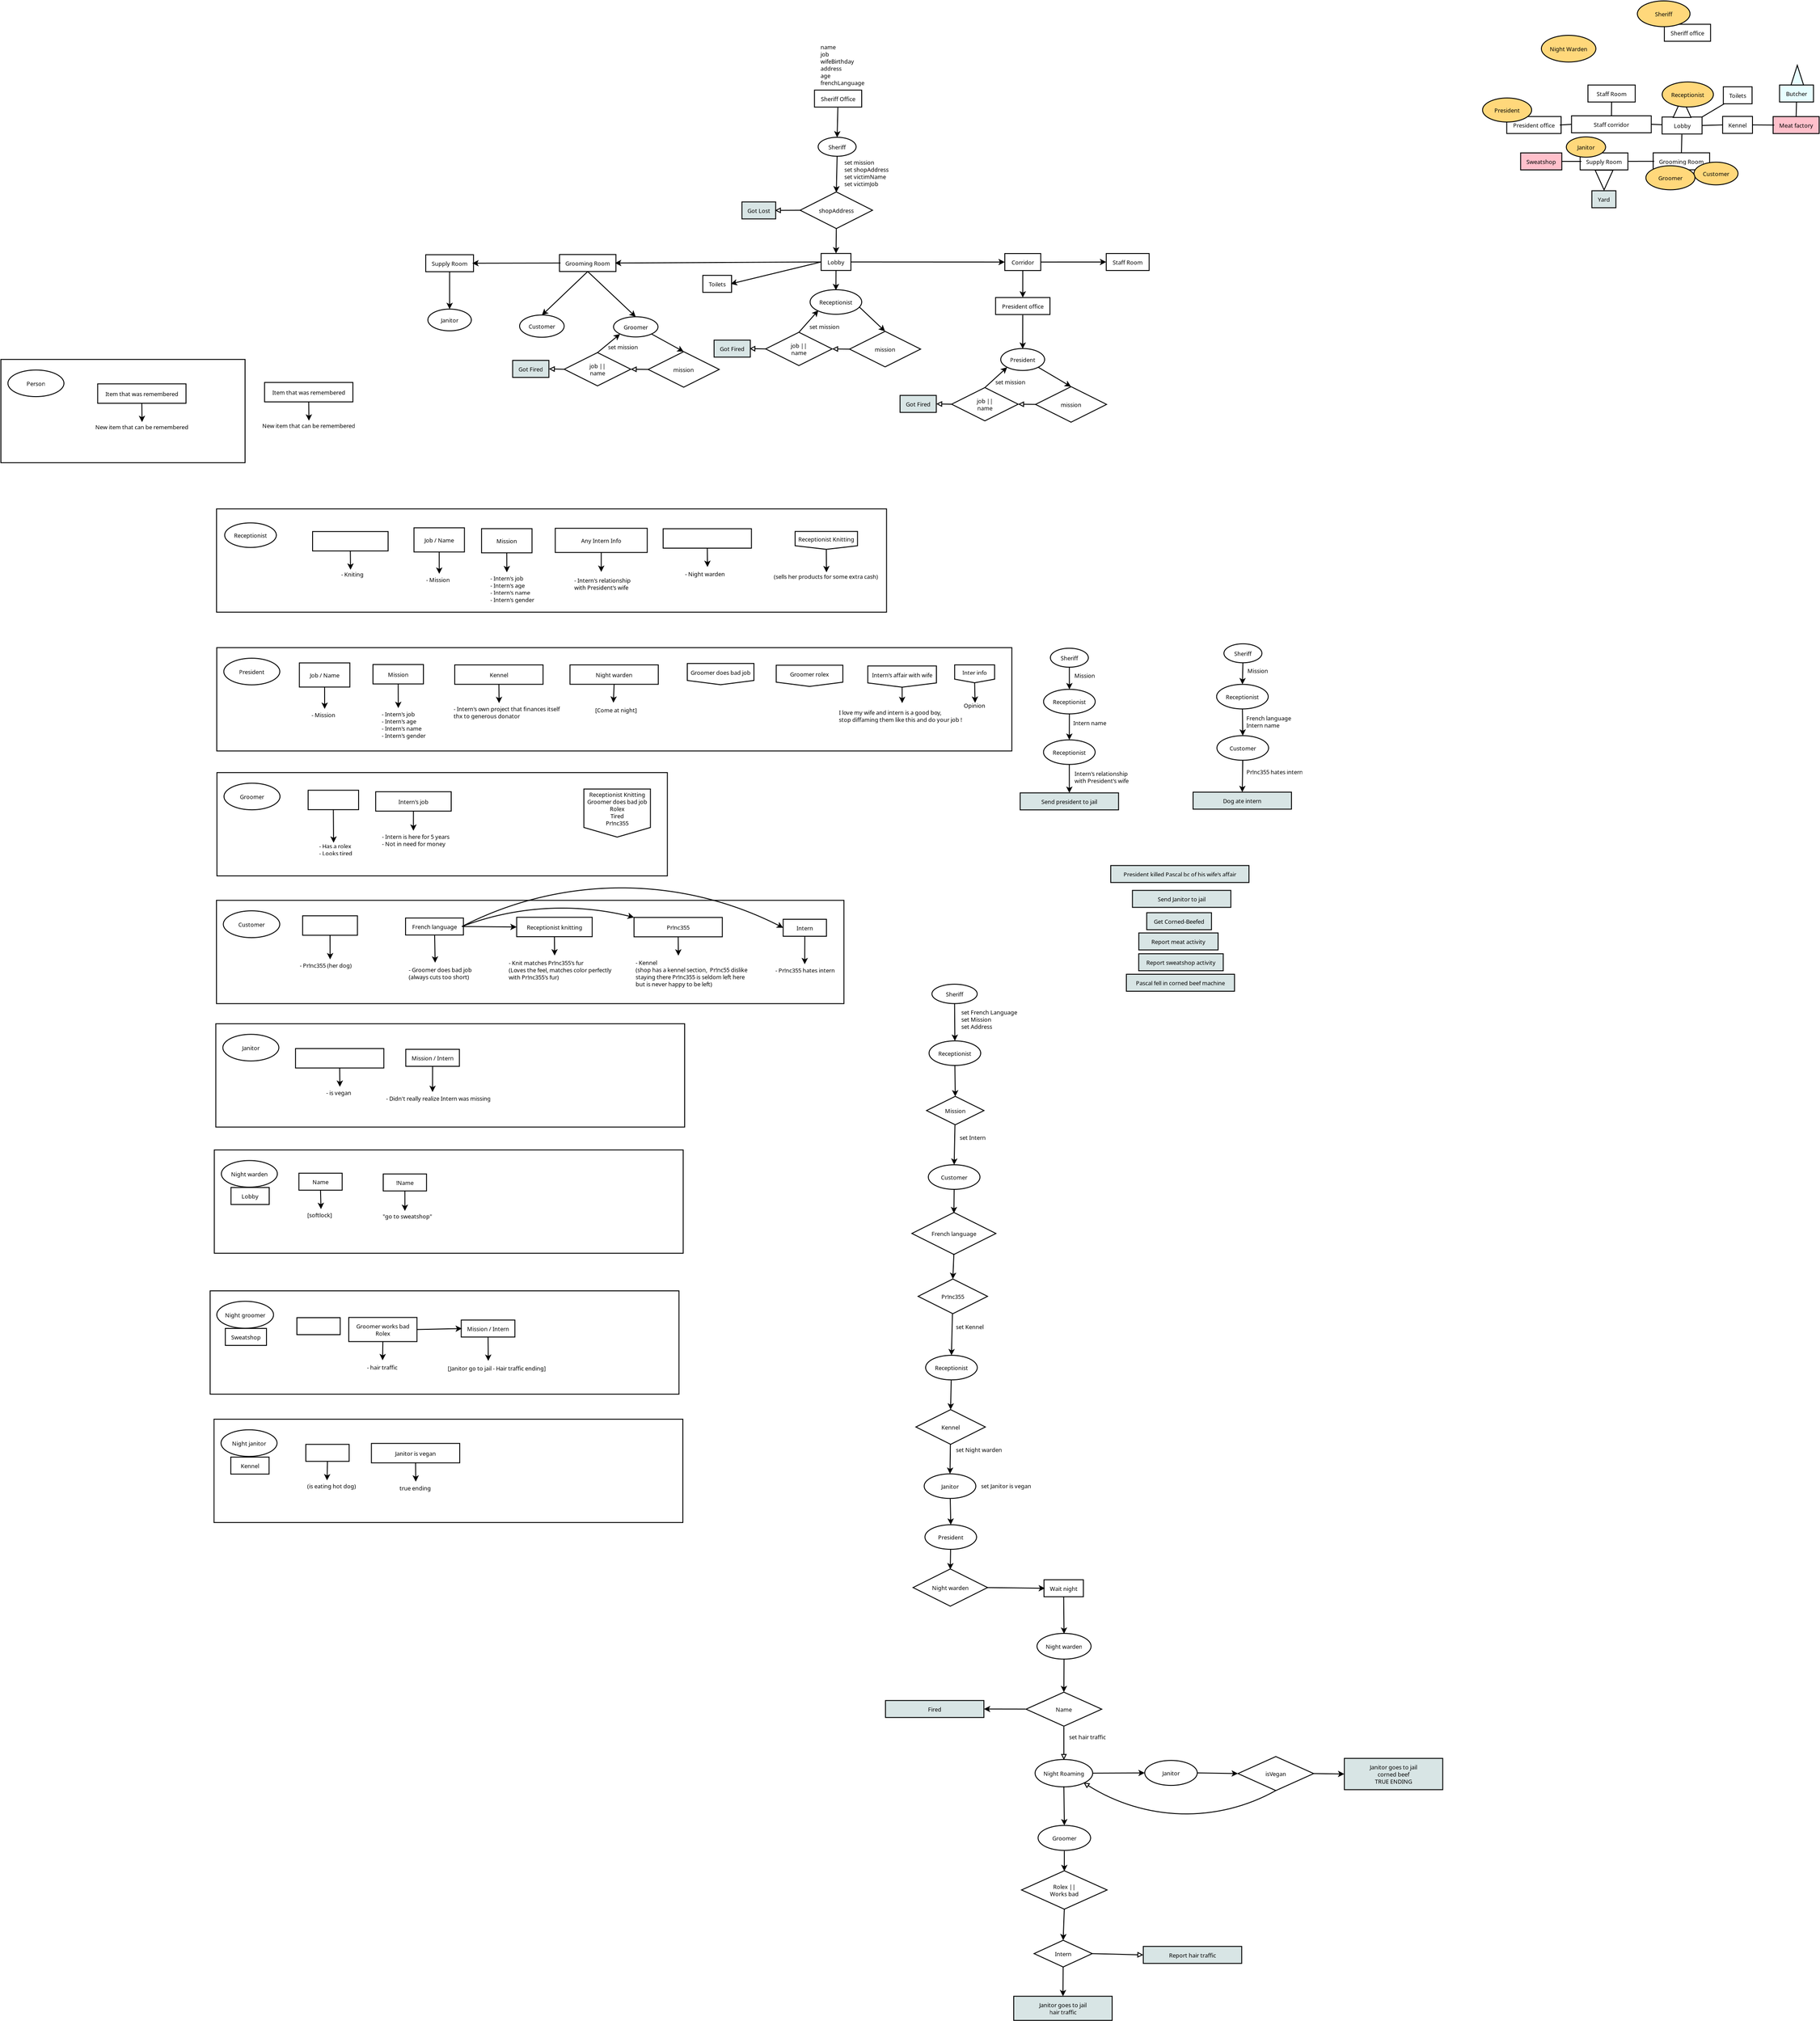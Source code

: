 <?xml version="1.0" encoding="UTF-8"?>
<dia:diagram xmlns:dia="http://www.lysator.liu.se/~alla/dia/">
  <dia:layer name="Background" visible="true" active="true">
    <dia:object type="Flowchart - Box" version="0" id="O0">
      <dia:attribute name="obj_pos">
        <dia:point val="-7.346,-164.226"/>
      </dia:attribute>
      <dia:attribute name="obj_bb">
        <dia:rectangle val="-7.396,-164.276;-2.823,-162.276"/>
      </dia:attribute>
      <dia:attribute name="elem_corner">
        <dia:point val="-7.346,-164.226"/>
      </dia:attribute>
      <dia:attribute name="elem_width">
        <dia:real val="4.473"/>
      </dia:attribute>
      <dia:attribute name="elem_height">
        <dia:real val="1.9"/>
      </dia:attribute>
      <dia:attribute name="show_background">
        <dia:boolean val="true"/>
      </dia:attribute>
      <dia:attribute name="padding">
        <dia:real val="0.5"/>
      </dia:attribute>
      <dia:attribute name="text">
        <dia:composite type="text">
          <dia:attribute name="string">
            <dia:string>#Lobby#</dia:string>
          </dia:attribute>
          <dia:attribute name="font">
            <dia:font family="sans" style="0" name="Helvetica"/>
          </dia:attribute>
          <dia:attribute name="height">
            <dia:real val="0.8"/>
          </dia:attribute>
          <dia:attribute name="pos">
            <dia:point val="-5.109,-163.081"/>
          </dia:attribute>
          <dia:attribute name="color">
            <dia:color val="#000000"/>
          </dia:attribute>
          <dia:attribute name="alignment">
            <dia:enum val="1"/>
          </dia:attribute>
        </dia:composite>
      </dia:attribute>
    </dia:object>
    <dia:object type="Flowchart - Box" version="0" id="O1">
      <dia:attribute name="obj_pos">
        <dia:point val="-0.496,-167.598"/>
      </dia:attribute>
      <dia:attribute name="obj_bb">
        <dia:rectangle val="-0.546,-167.648;2.769,-165.648"/>
      </dia:attribute>
      <dia:attribute name="elem_corner">
        <dia:point val="-0.496,-167.598"/>
      </dia:attribute>
      <dia:attribute name="elem_width">
        <dia:real val="3.215"/>
      </dia:attribute>
      <dia:attribute name="elem_height">
        <dia:real val="1.9"/>
      </dia:attribute>
      <dia:attribute name="show_background">
        <dia:boolean val="true"/>
      </dia:attribute>
      <dia:attribute name="padding">
        <dia:real val="0.5"/>
      </dia:attribute>
      <dia:attribute name="text">
        <dia:composite type="text">
          <dia:attribute name="string">
            <dia:string>#Toilets#</dia:string>
          </dia:attribute>
          <dia:attribute name="font">
            <dia:font family="sans" style="0" name="Helvetica"/>
          </dia:attribute>
          <dia:attribute name="height">
            <dia:real val="0.8"/>
          </dia:attribute>
          <dia:attribute name="pos">
            <dia:point val="1.111,-166.453"/>
          </dia:attribute>
          <dia:attribute name="color">
            <dia:color val="#000000"/>
          </dia:attribute>
          <dia:attribute name="alignment">
            <dia:enum val="1"/>
          </dia:attribute>
        </dia:composite>
      </dia:attribute>
    </dia:object>
    <dia:object type="Flowchart - Box" version="0" id="O2">
      <dia:attribute name="obj_pos">
        <dia:point val="-16.504,-160.207"/>
      </dia:attribute>
      <dia:attribute name="obj_bb">
        <dia:rectangle val="-16.554,-160.257;-11.114,-158.257"/>
      </dia:attribute>
      <dia:attribute name="elem_corner">
        <dia:point val="-16.504,-160.207"/>
      </dia:attribute>
      <dia:attribute name="elem_width">
        <dia:real val="5.34"/>
      </dia:attribute>
      <dia:attribute name="elem_height">
        <dia:real val="1.9"/>
      </dia:attribute>
      <dia:attribute name="show_background">
        <dia:boolean val="true"/>
      </dia:attribute>
      <dia:attribute name="padding">
        <dia:real val="0.5"/>
      </dia:attribute>
      <dia:attribute name="text">
        <dia:composite type="text">
          <dia:attribute name="string">
            <dia:string>#Supply Room#</dia:string>
          </dia:attribute>
          <dia:attribute name="font">
            <dia:font family="sans" style="0" name="Helvetica"/>
          </dia:attribute>
          <dia:attribute name="height">
            <dia:real val="0.8"/>
          </dia:attribute>
          <dia:attribute name="pos">
            <dia:point val="-13.834,-159.062"/>
          </dia:attribute>
          <dia:attribute name="color">
            <dia:color val="#000000"/>
          </dia:attribute>
          <dia:attribute name="alignment">
            <dia:enum val="1"/>
          </dia:attribute>
        </dia:composite>
      </dia:attribute>
    </dia:object>
    <dia:object type="Flowchart - Box" version="0" id="O3">
      <dia:attribute name="obj_pos">
        <dia:point val="-24.713,-164.276"/>
      </dia:attribute>
      <dia:attribute name="obj_bb">
        <dia:rectangle val="-24.763,-164.326;-18.583,-162.326"/>
      </dia:attribute>
      <dia:attribute name="elem_corner">
        <dia:point val="-24.713,-164.276"/>
      </dia:attribute>
      <dia:attribute name="elem_width">
        <dia:real val="6.08"/>
      </dia:attribute>
      <dia:attribute name="elem_height">
        <dia:real val="1.9"/>
      </dia:attribute>
      <dia:attribute name="show_background">
        <dia:boolean val="true"/>
      </dia:attribute>
      <dia:attribute name="padding">
        <dia:real val="0.5"/>
      </dia:attribute>
      <dia:attribute name="text">
        <dia:composite type="text">
          <dia:attribute name="string">
            <dia:string>#President office#</dia:string>
          </dia:attribute>
          <dia:attribute name="font">
            <dia:font family="sans" style="0" name="Helvetica"/>
          </dia:attribute>
          <dia:attribute name="height">
            <dia:real val="0.8"/>
          </dia:attribute>
          <dia:attribute name="pos">
            <dia:point val="-21.673,-163.131"/>
          </dia:attribute>
          <dia:attribute name="color">
            <dia:color val="#000000"/>
          </dia:attribute>
          <dia:attribute name="alignment">
            <dia:enum val="1"/>
          </dia:attribute>
        </dia:composite>
      </dia:attribute>
    </dia:object>
    <dia:object type="Flowchart - Box" version="0" id="O4">
      <dia:attribute name="obj_pos">
        <dia:point val="-15.632,-167.796"/>
      </dia:attribute>
      <dia:attribute name="obj_bb">
        <dia:rectangle val="-15.682,-167.846;-10.297,-165.846"/>
      </dia:attribute>
      <dia:attribute name="elem_corner">
        <dia:point val="-15.632,-167.796"/>
      </dia:attribute>
      <dia:attribute name="elem_width">
        <dia:real val="5.285"/>
      </dia:attribute>
      <dia:attribute name="elem_height">
        <dia:real val="1.9"/>
      </dia:attribute>
      <dia:attribute name="show_background">
        <dia:boolean val="true"/>
      </dia:attribute>
      <dia:attribute name="padding">
        <dia:real val="0.5"/>
      </dia:attribute>
      <dia:attribute name="text">
        <dia:composite type="text">
          <dia:attribute name="string">
            <dia:string>#Staff Room#</dia:string>
          </dia:attribute>
          <dia:attribute name="font">
            <dia:font family="sans" style="0" name="Helvetica"/>
          </dia:attribute>
          <dia:attribute name="height">
            <dia:real val="0.8"/>
          </dia:attribute>
          <dia:attribute name="pos">
            <dia:point val="-12.989,-166.651"/>
          </dia:attribute>
          <dia:attribute name="color">
            <dia:color val="#000000"/>
          </dia:attribute>
          <dia:attribute name="alignment">
            <dia:enum val="1"/>
          </dia:attribute>
        </dia:composite>
      </dia:attribute>
    </dia:object>
    <dia:object type="Flowchart - Box" version="0" id="O5">
      <dia:attribute name="obj_pos">
        <dia:point val="-0.574,-164.289"/>
      </dia:attribute>
      <dia:attribute name="obj_bb">
        <dia:rectangle val="-0.624,-164.339;2.814,-162.339"/>
      </dia:attribute>
      <dia:attribute name="elem_corner">
        <dia:point val="-0.574,-164.289"/>
      </dia:attribute>
      <dia:attribute name="elem_width">
        <dia:real val="3.337"/>
      </dia:attribute>
      <dia:attribute name="elem_height">
        <dia:real val="1.9"/>
      </dia:attribute>
      <dia:attribute name="border_width">
        <dia:real val="0.1"/>
      </dia:attribute>
      <dia:attribute name="show_background">
        <dia:boolean val="true"/>
      </dia:attribute>
      <dia:attribute name="padding">
        <dia:real val="0.5"/>
      </dia:attribute>
      <dia:attribute name="text">
        <dia:composite type="text">
          <dia:attribute name="string">
            <dia:string>#Kennel#</dia:string>
          </dia:attribute>
          <dia:attribute name="font">
            <dia:font family="sans" style="0" name="Helvetica"/>
          </dia:attribute>
          <dia:attribute name="height">
            <dia:real val="0.8"/>
          </dia:attribute>
          <dia:attribute name="pos">
            <dia:point val="1.095,-163.144"/>
          </dia:attribute>
          <dia:attribute name="color">
            <dia:color val="#000000"/>
          </dia:attribute>
          <dia:attribute name="alignment">
            <dia:enum val="1"/>
          </dia:attribute>
        </dia:composite>
      </dia:attribute>
    </dia:object>
    <dia:object type="Flowchart - Box" version="0" id="O6">
      <dia:attribute name="obj_pos">
        <dia:point val="-23.162,-160.208"/>
      </dia:attribute>
      <dia:attribute name="obj_bb">
        <dia:rectangle val="-23.212,-160.258;-18.507,-158.258"/>
      </dia:attribute>
      <dia:attribute name="elem_corner">
        <dia:point val="-23.162,-160.208"/>
      </dia:attribute>
      <dia:attribute name="elem_width">
        <dia:real val="4.605"/>
      </dia:attribute>
      <dia:attribute name="elem_height">
        <dia:real val="1.9"/>
      </dia:attribute>
      <dia:attribute name="border_width">
        <dia:real val="0.1"/>
      </dia:attribute>
      <dia:attribute name="inner_color">
        <dia:color val="#ffc0cb"/>
      </dia:attribute>
      <dia:attribute name="show_background">
        <dia:boolean val="true"/>
      </dia:attribute>
      <dia:attribute name="padding">
        <dia:real val="0.5"/>
      </dia:attribute>
      <dia:attribute name="text">
        <dia:composite type="text">
          <dia:attribute name="string">
            <dia:string>#Sweatshop#</dia:string>
          </dia:attribute>
          <dia:attribute name="font">
            <dia:font family="sans" style="0" name="Helvetica"/>
          </dia:attribute>
          <dia:attribute name="height">
            <dia:real val="0.8"/>
          </dia:attribute>
          <dia:attribute name="pos">
            <dia:point val="-20.859,-159.063"/>
          </dia:attribute>
          <dia:attribute name="color">
            <dia:color val="#000000"/>
          </dia:attribute>
          <dia:attribute name="alignment">
            <dia:enum val="1"/>
          </dia:attribute>
        </dia:composite>
      </dia:attribute>
    </dia:object>
    <dia:object type="Flowchart - Box" version="0" id="O7">
      <dia:attribute name="obj_pos">
        <dia:point val="-8.337,-160.218"/>
      </dia:attribute>
      <dia:attribute name="obj_bb">
        <dia:rectangle val="-8.387,-160.268;-1.977,-158.268"/>
      </dia:attribute>
      <dia:attribute name="elem_corner">
        <dia:point val="-8.337,-160.218"/>
      </dia:attribute>
      <dia:attribute name="elem_width">
        <dia:real val="6.31"/>
      </dia:attribute>
      <dia:attribute name="elem_height">
        <dia:real val="1.9"/>
      </dia:attribute>
      <dia:attribute name="show_background">
        <dia:boolean val="true"/>
      </dia:attribute>
      <dia:attribute name="padding">
        <dia:real val="0.5"/>
      </dia:attribute>
      <dia:attribute name="text">
        <dia:composite type="text">
          <dia:attribute name="string">
            <dia:string>#Grooming Room#</dia:string>
          </dia:attribute>
          <dia:attribute name="font">
            <dia:font family="sans" style="0" name="Helvetica"/>
          </dia:attribute>
          <dia:attribute name="height">
            <dia:real val="0.8"/>
          </dia:attribute>
          <dia:attribute name="pos">
            <dia:point val="-5.182,-159.073"/>
          </dia:attribute>
          <dia:attribute name="color">
            <dia:color val="#000000"/>
          </dia:attribute>
          <dia:attribute name="alignment">
            <dia:enum val="1"/>
          </dia:attribute>
        </dia:composite>
      </dia:attribute>
    </dia:object>
    <dia:object type="Standard - Line" version="0" id="O8">
      <dia:attribute name="obj_pos">
        <dia:point val="-5.133,-162.277"/>
      </dia:attribute>
      <dia:attribute name="obj_bb">
        <dia:rectangle val="-5.233,-162.328;-5.082,-160.167"/>
      </dia:attribute>
      <dia:attribute name="conn_endpoints">
        <dia:point val="-5.133,-162.277"/>
        <dia:point val="-5.182,-160.218"/>
      </dia:attribute>
      <dia:attribute name="numcp">
        <dia:int val="1"/>
      </dia:attribute>
      <dia:connections>
        <dia:connection handle="0" to="O0" connection="16"/>
        <dia:connection handle="1" to="O7" connection="2"/>
      </dia:connections>
    </dia:object>
    <dia:object type="Standard - Line" version="0" id="O9">
      <dia:attribute name="obj_pos">
        <dia:point val="-2.873,-164.226"/>
      </dia:attribute>
      <dia:attribute name="obj_bb">
        <dia:rectangle val="-2.942,-165.767;-0.333,-164.157"/>
      </dia:attribute>
      <dia:attribute name="conn_endpoints">
        <dia:point val="-2.873,-164.226"/>
        <dia:point val="-0.401,-165.698"/>
      </dia:attribute>
      <dia:attribute name="numcp">
        <dia:int val="1"/>
      </dia:attribute>
      <dia:connections>
        <dia:connection handle="0" to="O0" connection="4"/>
        <dia:connection handle="1" to="O1" connection="11"/>
      </dia:connections>
    </dia:object>
    <dia:object type="Flowchart - Box" version="0" id="O10">
      <dia:attribute name="obj_pos">
        <dia:point val="-17.469,-164.355"/>
      </dia:attribute>
      <dia:attribute name="obj_bb">
        <dia:rectangle val="-17.519,-164.405;-8.504,-162.405"/>
      </dia:attribute>
      <dia:attribute name="elem_corner">
        <dia:point val="-17.469,-164.355"/>
      </dia:attribute>
      <dia:attribute name="elem_width">
        <dia:real val="8.915"/>
      </dia:attribute>
      <dia:attribute name="elem_height">
        <dia:real val="1.9"/>
      </dia:attribute>
      <dia:attribute name="show_background">
        <dia:boolean val="true"/>
      </dia:attribute>
      <dia:attribute name="padding">
        <dia:real val="0.5"/>
      </dia:attribute>
      <dia:attribute name="text">
        <dia:composite type="text">
          <dia:attribute name="string">
            <dia:string>#Staff corridor#</dia:string>
          </dia:attribute>
          <dia:attribute name="font">
            <dia:font family="sans" style="0" name="Helvetica"/>
          </dia:attribute>
          <dia:attribute name="height">
            <dia:real val="0.8"/>
          </dia:attribute>
          <dia:attribute name="pos">
            <dia:point val="-13.012,-163.21"/>
          </dia:attribute>
          <dia:attribute name="color">
            <dia:color val="#000000"/>
          </dia:attribute>
          <dia:attribute name="alignment">
            <dia:enum val="1"/>
          </dia:attribute>
        </dia:composite>
      </dia:attribute>
    </dia:object>
    <dia:object type="Standard - Line" version="0" id="O11">
      <dia:attribute name="obj_pos">
        <dia:point val="-7.395,-163.362"/>
      </dia:attribute>
      <dia:attribute name="obj_bb">
        <dia:rectangle val="-8.606,-163.457;-7.344,-163.31"/>
      </dia:attribute>
      <dia:attribute name="conn_endpoints">
        <dia:point val="-7.395,-163.362"/>
        <dia:point val="-8.554,-163.405"/>
      </dia:attribute>
      <dia:attribute name="numcp">
        <dia:int val="1"/>
      </dia:attribute>
      <dia:connections>
        <dia:connection handle="0" to="O0" connection="16"/>
        <dia:connection handle="1" to="O10" connection="8"/>
      </dia:connections>
    </dia:object>
    <dia:object type="Standard - Line" version="0" id="O12">
      <dia:attribute name="obj_pos">
        <dia:point val="-13.003,-164.405"/>
      </dia:attribute>
      <dia:attribute name="obj_bb">
        <dia:rectangle val="-13.053,-165.946;-12.939,-164.355"/>
      </dia:attribute>
      <dia:attribute name="conn_endpoints">
        <dia:point val="-13.003,-164.405"/>
        <dia:point val="-12.989,-165.896"/>
      </dia:attribute>
      <dia:attribute name="numcp">
        <dia:int val="1"/>
      </dia:attribute>
      <dia:connections>
        <dia:connection handle="0" to="O10" connection="16"/>
        <dia:connection handle="1" to="O4" connection="13"/>
      </dia:connections>
    </dia:object>
    <dia:object type="Standard - Line" version="0" id="O13">
      <dia:attribute name="obj_pos">
        <dia:point val="-0.574,-163.339"/>
      </dia:attribute>
      <dia:attribute name="obj_bb">
        <dia:rectangle val="-2.924,-163.39;-0.522,-163.225"/>
      </dia:attribute>
      <dia:attribute name="conn_endpoints">
        <dia:point val="-0.574,-163.339"/>
        <dia:point val="-2.873,-163.276"/>
      </dia:attribute>
      <dia:attribute name="numcp">
        <dia:int val="1"/>
      </dia:attribute>
      <dia:connections>
        <dia:connection handle="0" to="O5" connection="7"/>
        <dia:connection handle="1" to="O0" connection="8"/>
      </dia:connections>
    </dia:object>
    <dia:object type="Standard - Line" version="0" id="O14">
      <dia:attribute name="obj_pos">
        <dia:point val="-17.469,-163.405"/>
      </dia:attribute>
      <dia:attribute name="obj_bb">
        <dia:rectangle val="-18.837,-163.458;-17.416,-163.273"/>
      </dia:attribute>
      <dia:attribute name="conn_endpoints">
        <dia:point val="-17.469,-163.405"/>
        <dia:point val="-18.784,-163.326"/>
      </dia:attribute>
      <dia:attribute name="numcp">
        <dia:int val="1"/>
      </dia:attribute>
      <dia:connections>
        <dia:connection handle="0" to="O10" connection="7"/>
        <dia:connection handle="1" to="O3" connection="8"/>
      </dia:connections>
    </dia:object>
    <dia:object type="Standard - Line" version="0" id="O15">
      <dia:attribute name="obj_pos">
        <dia:point val="-18.587,-159.258"/>
      </dia:attribute>
      <dia:attribute name="obj_bb">
        <dia:rectangle val="-18.637,-159.308;-16.315,-159.207"/>
      </dia:attribute>
      <dia:attribute name="conn_endpoints">
        <dia:point val="-18.587,-159.258"/>
        <dia:point val="-16.365,-159.257"/>
      </dia:attribute>
      <dia:attribute name="numcp">
        <dia:int val="1"/>
      </dia:attribute>
      <dia:connections>
        <dia:connection handle="0" to="O6" connection="8"/>
        <dia:connection handle="1" to="O2" connection="7"/>
      </dia:connections>
    </dia:object>
    <dia:object type="Flowchart - Ellipse" version="0" id="O16">
      <dia:attribute name="obj_pos">
        <dia:point val="-3.779,-159.172"/>
      </dia:attribute>
      <dia:attribute name="obj_bb">
        <dia:rectangle val="-3.829,-159.222;1.198,-156.583"/>
      </dia:attribute>
      <dia:attribute name="elem_corner">
        <dia:point val="-3.779,-159.172"/>
      </dia:attribute>
      <dia:attribute name="elem_width">
        <dia:real val="4.927"/>
      </dia:attribute>
      <dia:attribute name="elem_height">
        <dia:real val="2.539"/>
      </dia:attribute>
      <dia:attribute name="border_width">
        <dia:real val="0.1"/>
      </dia:attribute>
      <dia:attribute name="inner_color">
        <dia:color val="#ffd87b"/>
      </dia:attribute>
      <dia:attribute name="show_background">
        <dia:boolean val="true"/>
      </dia:attribute>
      <dia:attribute name="padding">
        <dia:real val="0.354"/>
      </dia:attribute>
      <dia:attribute name="text">
        <dia:composite type="text">
          <dia:attribute name="string">
            <dia:string>#Customer#</dia:string>
          </dia:attribute>
          <dia:attribute name="font">
            <dia:font family="sans" style="0" name="Helvetica"/>
          </dia:attribute>
          <dia:attribute name="height">
            <dia:real val="0.8"/>
          </dia:attribute>
          <dia:attribute name="pos">
            <dia:point val="-1.315,-157.708"/>
          </dia:attribute>
          <dia:attribute name="color">
            <dia:color val="#000000"/>
          </dia:attribute>
          <dia:attribute name="alignment">
            <dia:enum val="1"/>
          </dia:attribute>
        </dia:composite>
      </dia:attribute>
    </dia:object>
    <dia:object type="Flowchart - Ellipse" version="0" id="O17">
      <dia:attribute name="obj_pos">
        <dia:point val="-9.156,-158.771"/>
      </dia:attribute>
      <dia:attribute name="obj_bb">
        <dia:rectangle val="-9.206,-158.821;-3.618,-156.033"/>
      </dia:attribute>
      <dia:attribute name="elem_corner">
        <dia:point val="-9.156,-158.771"/>
      </dia:attribute>
      <dia:attribute name="elem_width">
        <dia:real val="5.489"/>
      </dia:attribute>
      <dia:attribute name="elem_height">
        <dia:real val="2.688"/>
      </dia:attribute>
      <dia:attribute name="border_width">
        <dia:real val="0.1"/>
      </dia:attribute>
      <dia:attribute name="inner_color">
        <dia:color val="#ffd87b"/>
      </dia:attribute>
      <dia:attribute name="show_background">
        <dia:boolean val="true"/>
      </dia:attribute>
      <dia:attribute name="padding">
        <dia:real val="0.354"/>
      </dia:attribute>
      <dia:attribute name="text">
        <dia:composite type="text">
          <dia:attribute name="string">
            <dia:string>#Groomer#</dia:string>
          </dia:attribute>
          <dia:attribute name="font">
            <dia:font family="sans" style="0" name="Helvetica"/>
          </dia:attribute>
          <dia:attribute name="height">
            <dia:real val="0.8"/>
          </dia:attribute>
          <dia:attribute name="pos">
            <dia:point val="-6.412,-157.232"/>
          </dia:attribute>
          <dia:attribute name="color">
            <dia:color val="#000000"/>
          </dia:attribute>
          <dia:attribute name="alignment">
            <dia:enum val="1"/>
          </dia:attribute>
        </dia:composite>
      </dia:attribute>
    </dia:object>
    <dia:object type="Flowchart - Ellipse" version="0" id="O18">
      <dia:attribute name="obj_pos">
        <dia:point val="-27.418,-166.349"/>
      </dia:attribute>
      <dia:attribute name="obj_bb">
        <dia:rectangle val="-27.468,-166.399;-21.879,-163.611"/>
      </dia:attribute>
      <dia:attribute name="elem_corner">
        <dia:point val="-27.418,-166.349"/>
      </dia:attribute>
      <dia:attribute name="elem_width">
        <dia:real val="5.489"/>
      </dia:attribute>
      <dia:attribute name="elem_height">
        <dia:real val="2.688"/>
      </dia:attribute>
      <dia:attribute name="border_width">
        <dia:real val="0.1"/>
      </dia:attribute>
      <dia:attribute name="inner_color">
        <dia:color val="#ffd87b"/>
      </dia:attribute>
      <dia:attribute name="show_background">
        <dia:boolean val="true"/>
      </dia:attribute>
      <dia:attribute name="padding">
        <dia:real val="0.354"/>
      </dia:attribute>
      <dia:attribute name="text">
        <dia:composite type="text">
          <dia:attribute name="string">
            <dia:string>#President#</dia:string>
          </dia:attribute>
          <dia:attribute name="font">
            <dia:font family="sans" style="0" name="Helvetica"/>
          </dia:attribute>
          <dia:attribute name="height">
            <dia:real val="0.8"/>
          </dia:attribute>
          <dia:attribute name="pos">
            <dia:point val="-24.674,-164.81"/>
          </dia:attribute>
          <dia:attribute name="color">
            <dia:color val="#000000"/>
          </dia:attribute>
          <dia:attribute name="alignment">
            <dia:enum val="1"/>
          </dia:attribute>
        </dia:composite>
      </dia:attribute>
    </dia:object>
    <dia:object type="Flowchart - Ellipse" version="0" id="O19">
      <dia:attribute name="obj_pos">
        <dia:point val="-18.052,-161.998"/>
      </dia:attribute>
      <dia:attribute name="obj_bb">
        <dia:rectangle val="-18.102,-162.048;-13.608,-159.676"/>
      </dia:attribute>
      <dia:attribute name="elem_corner">
        <dia:point val="-18.052,-161.998"/>
      </dia:attribute>
      <dia:attribute name="elem_width">
        <dia:real val="4.394"/>
      </dia:attribute>
      <dia:attribute name="elem_height">
        <dia:real val="2.272"/>
      </dia:attribute>
      <dia:attribute name="border_width">
        <dia:real val="0.1"/>
      </dia:attribute>
      <dia:attribute name="inner_color">
        <dia:color val="#ffd87b"/>
      </dia:attribute>
      <dia:attribute name="show_background">
        <dia:boolean val="true"/>
      </dia:attribute>
      <dia:attribute name="padding">
        <dia:real val="0.354"/>
      </dia:attribute>
      <dia:attribute name="text">
        <dia:composite type="text">
          <dia:attribute name="string">
            <dia:string>#Janitor#</dia:string>
          </dia:attribute>
          <dia:attribute name="font">
            <dia:font family="sans" style="0" name="Helvetica"/>
          </dia:attribute>
          <dia:attribute name="height">
            <dia:real val="0.8"/>
          </dia:attribute>
          <dia:attribute name="pos">
            <dia:point val="-15.855,-160.667"/>
          </dia:attribute>
          <dia:attribute name="color">
            <dia:color val="#000000"/>
          </dia:attribute>
          <dia:attribute name="alignment">
            <dia:enum val="1"/>
          </dia:attribute>
        </dia:composite>
      </dia:attribute>
    </dia:object>
    <dia:object type="Flowchart - Ellipse" version="0" id="O20">
      <dia:attribute name="obj_pos">
        <dia:point val="-20.84,-173.356"/>
      </dia:attribute>
      <dia:attribute name="obj_bb">
        <dia:rectangle val="-20.89,-173.406;-14.696,-170.322"/>
      </dia:attribute>
      <dia:attribute name="elem_corner">
        <dia:point val="-20.84,-173.356"/>
      </dia:attribute>
      <dia:attribute name="elem_width">
        <dia:real val="6.093"/>
      </dia:attribute>
      <dia:attribute name="elem_height">
        <dia:real val="2.984"/>
      </dia:attribute>
      <dia:attribute name="border_width">
        <dia:real val="0.1"/>
      </dia:attribute>
      <dia:attribute name="inner_color">
        <dia:color val="#ffd87b"/>
      </dia:attribute>
      <dia:attribute name="show_background">
        <dia:boolean val="true"/>
      </dia:attribute>
      <dia:attribute name="padding">
        <dia:real val="0.354"/>
      </dia:attribute>
      <dia:attribute name="text">
        <dia:composite type="text">
          <dia:attribute name="string">
            <dia:string>#Night Warden#</dia:string>
          </dia:attribute>
          <dia:attribute name="font">
            <dia:font family="sans" style="0" name="Helvetica"/>
          </dia:attribute>
          <dia:attribute name="height">
            <dia:real val="0.8"/>
          </dia:attribute>
          <dia:attribute name="pos">
            <dia:point val="-17.793,-171.669"/>
          </dia:attribute>
          <dia:attribute name="color">
            <dia:color val="#000000"/>
          </dia:attribute>
          <dia:attribute name="alignment">
            <dia:enum val="1"/>
          </dia:attribute>
        </dia:composite>
      </dia:attribute>
    </dia:object>
    <dia:object type="Flowchart - Box" version="0" id="O21">
      <dia:attribute name="obj_pos">
        <dia:point val="5.072,-164.271"/>
      </dia:attribute>
      <dia:attribute name="obj_bb">
        <dia:rectangle val="5.022,-164.321;10.27,-162.321"/>
      </dia:attribute>
      <dia:attribute name="elem_corner">
        <dia:point val="5.072,-164.271"/>
      </dia:attribute>
      <dia:attribute name="elem_width">
        <dia:real val="5.148"/>
      </dia:attribute>
      <dia:attribute name="elem_height">
        <dia:real val="1.9"/>
      </dia:attribute>
      <dia:attribute name="border_width">
        <dia:real val="0.1"/>
      </dia:attribute>
      <dia:attribute name="inner_color">
        <dia:color val="#ffc0cb"/>
      </dia:attribute>
      <dia:attribute name="show_background">
        <dia:boolean val="true"/>
      </dia:attribute>
      <dia:attribute name="padding">
        <dia:real val="0.5"/>
      </dia:attribute>
      <dia:attribute name="text">
        <dia:composite type="text">
          <dia:attribute name="string">
            <dia:string>#Meat factory#</dia:string>
          </dia:attribute>
          <dia:attribute name="font">
            <dia:font family="sans" style="0" name="Helvetica"/>
          </dia:attribute>
          <dia:attribute name="height">
            <dia:real val="0.8"/>
          </dia:attribute>
          <dia:attribute name="pos">
            <dia:point val="7.646,-163.126"/>
          </dia:attribute>
          <dia:attribute name="color">
            <dia:color val="#000000"/>
          </dia:attribute>
          <dia:attribute name="alignment">
            <dia:enum val="1"/>
          </dia:attribute>
        </dia:composite>
      </dia:attribute>
    </dia:object>
    <dia:object type="Standard - Line" version="0" id="O22">
      <dia:attribute name="obj_pos">
        <dia:point val="-12.989,-166.846"/>
      </dia:attribute>
      <dia:attribute name="obj_bb">
        <dia:rectangle val="-12.989,-166.846;-12.989,-166.846"/>
      </dia:attribute>
      <dia:attribute name="conn_endpoints">
        <dia:point val="-12.989,-166.846"/>
        <dia:point val="-12.989,-166.846"/>
      </dia:attribute>
      <dia:attribute name="numcp">
        <dia:int val="1"/>
      </dia:attribute>
      <dia:connections>
        <dia:connection handle="0" to="O4" connection="16"/>
        <dia:connection handle="1" to="O4" connection="16"/>
      </dia:connections>
    </dia:object>
    <dia:object type="Standard - Line" version="0" id="O23">
      <dia:attribute name="obj_pos">
        <dia:point val="-11.114,-159.262"/>
      </dia:attribute>
      <dia:attribute name="obj_bb">
        <dia:rectangle val="-11.164,-159.318;-8.172,-159.212"/>
      </dia:attribute>
      <dia:attribute name="conn_endpoints">
        <dia:point val="-11.114,-159.262"/>
        <dia:point val="-8.222,-159.268"/>
      </dia:attribute>
      <dia:attribute name="numcp">
        <dia:int val="1"/>
      </dia:attribute>
      <dia:connections>
        <dia:connection handle="0" to="O2" connection="16"/>
        <dia:connection handle="1" to="O7" connection="7"/>
      </dia:connections>
    </dia:object>
    <dia:object type="Flowchart - Merge" version="1" id="O24">
      <dia:attribute name="obj_pos">
        <dia:point val="-14.829,-158.275"/>
      </dia:attribute>
      <dia:attribute name="obj_bb">
        <dia:rectangle val="-14.906,-158.325;-12.751,-155.954"/>
      </dia:attribute>
      <dia:attribute name="meta">
        <dia:composite type="dict"/>
      </dia:attribute>
      <dia:attribute name="elem_corner">
        <dia:point val="-14.829,-158.275"/>
      </dia:attribute>
      <dia:attribute name="elem_width">
        <dia:real val="2"/>
      </dia:attribute>
      <dia:attribute name="elem_height">
        <dia:real val="2.2"/>
      </dia:attribute>
      <dia:attribute name="line_width">
        <dia:real val="0.1"/>
      </dia:attribute>
      <dia:attribute name="line_colour">
        <dia:color val="#000000"/>
      </dia:attribute>
      <dia:attribute name="fill_colour">
        <dia:color val="#ffffff"/>
      </dia:attribute>
      <dia:attribute name="show_background">
        <dia:boolean val="true"/>
      </dia:attribute>
      <dia:attribute name="line_style">
        <dia:enum val="0"/>
        <dia:real val="1"/>
      </dia:attribute>
      <dia:attribute name="padding">
        <dia:real val="0.1"/>
      </dia:attribute>
      <dia:attribute name="text">
        <dia:composite type="text">
          <dia:attribute name="string">
            <dia:string>##</dia:string>
          </dia:attribute>
          <dia:attribute name="font">
            <dia:font family="sans" style="0" name="Helvetica"/>
          </dia:attribute>
          <dia:attribute name="height">
            <dia:real val="0.8"/>
          </dia:attribute>
          <dia:attribute name="pos">
            <dia:point val="-13.829,-157.525"/>
          </dia:attribute>
          <dia:attribute name="color">
            <dia:color val="#000000"/>
          </dia:attribute>
          <dia:attribute name="alignment">
            <dia:enum val="1"/>
          </dia:attribute>
        </dia:composite>
      </dia:attribute>
      <dia:attribute name="flip_horizontal">
        <dia:boolean val="false"/>
      </dia:attribute>
      <dia:attribute name="flip_vertical">
        <dia:boolean val="false"/>
      </dia:attribute>
      <dia:attribute name="subscale">
        <dia:real val="1"/>
      </dia:attribute>
    </dia:object>
    <dia:object type="Flowchart - Box" version="0" id="O25">
      <dia:attribute name="obj_pos">
        <dia:point val="5.791,-167.799"/>
      </dia:attribute>
      <dia:attribute name="obj_bb">
        <dia:rectangle val="5.741,-167.849;9.636,-165.849"/>
      </dia:attribute>
      <dia:attribute name="elem_corner">
        <dia:point val="5.791,-167.799"/>
      </dia:attribute>
      <dia:attribute name="elem_width">
        <dia:real val="3.795"/>
      </dia:attribute>
      <dia:attribute name="elem_height">
        <dia:real val="1.9"/>
      </dia:attribute>
      <dia:attribute name="border_width">
        <dia:real val="0.1"/>
      </dia:attribute>
      <dia:attribute name="inner_color">
        <dia:color val="#e7feff"/>
      </dia:attribute>
      <dia:attribute name="show_background">
        <dia:boolean val="true"/>
      </dia:attribute>
      <dia:attribute name="padding">
        <dia:real val="0.5"/>
      </dia:attribute>
      <dia:attribute name="text">
        <dia:composite type="text">
          <dia:attribute name="string">
            <dia:string>#Butcher#</dia:string>
          </dia:attribute>
          <dia:attribute name="font">
            <dia:font family="sans" style="0" name="Helvetica"/>
          </dia:attribute>
          <dia:attribute name="height">
            <dia:real val="0.8"/>
          </dia:attribute>
          <dia:attribute name="pos">
            <dia:point val="7.688,-166.654"/>
          </dia:attribute>
          <dia:attribute name="color">
            <dia:color val="#000000"/>
          </dia:attribute>
          <dia:attribute name="alignment">
            <dia:enum val="1"/>
          </dia:attribute>
        </dia:composite>
      </dia:attribute>
    </dia:object>
    <dia:object type="Flowchart - Extract" version="1" id="O26">
      <dia:attribute name="obj_pos">
        <dia:point val="7.074,-170.001"/>
      </dia:attribute>
      <dia:attribute name="obj_bb">
        <dia:rectangle val="7.006,-170.166;8.545,-167.751"/>
      </dia:attribute>
      <dia:attribute name="meta">
        <dia:composite type="dict"/>
      </dia:attribute>
      <dia:attribute name="elem_corner">
        <dia:point val="7.074,-170.001"/>
      </dia:attribute>
      <dia:attribute name="elem_width">
        <dia:real val="1.402"/>
      </dia:attribute>
      <dia:attribute name="elem_height">
        <dia:real val="2.2"/>
      </dia:attribute>
      <dia:attribute name="line_width">
        <dia:real val="0.1"/>
      </dia:attribute>
      <dia:attribute name="line_colour">
        <dia:color val="#000000"/>
      </dia:attribute>
      <dia:attribute name="fill_colour">
        <dia:color val="#e7feff"/>
      </dia:attribute>
      <dia:attribute name="show_background">
        <dia:boolean val="true"/>
      </dia:attribute>
      <dia:attribute name="line_style">
        <dia:enum val="0"/>
        <dia:real val="1"/>
      </dia:attribute>
      <dia:attribute name="padding">
        <dia:real val="0.1"/>
      </dia:attribute>
      <dia:attribute name="text">
        <dia:composite type="text">
          <dia:attribute name="string">
            <dia:string>##</dia:string>
          </dia:attribute>
          <dia:attribute name="font">
            <dia:font family="sans" style="0" name="Helvetica"/>
          </dia:attribute>
          <dia:attribute name="height">
            <dia:real val="0.8"/>
          </dia:attribute>
          <dia:attribute name="pos">
            <dia:point val="7.775,-168.151"/>
          </dia:attribute>
          <dia:attribute name="color">
            <dia:color val="#000000"/>
          </dia:attribute>
          <dia:attribute name="alignment">
            <dia:enum val="1"/>
          </dia:attribute>
        </dia:composite>
      </dia:attribute>
      <dia:attribute name="flip_horizontal">
        <dia:boolean val="false"/>
      </dia:attribute>
      <dia:attribute name="flip_vertical">
        <dia:boolean val="false"/>
      </dia:attribute>
      <dia:attribute name="subscale">
        <dia:real val="1"/>
      </dia:attribute>
    </dia:object>
    <dia:object type="Flowchart - Extract" version="1" id="O27">
      <dia:attribute name="obj_pos">
        <dia:point val="-6.108,-166.373"/>
      </dia:attribute>
      <dia:attribute name="obj_bb">
        <dia:rectangle val="-6.186,-166.494;-4.031,-164.123"/>
      </dia:attribute>
      <dia:attribute name="meta">
        <dia:composite type="dict"/>
      </dia:attribute>
      <dia:attribute name="elem_corner">
        <dia:point val="-6.108,-166.373"/>
      </dia:attribute>
      <dia:attribute name="elem_width">
        <dia:real val="2"/>
      </dia:attribute>
      <dia:attribute name="elem_height">
        <dia:real val="2.2"/>
      </dia:attribute>
      <dia:attribute name="line_width">
        <dia:real val="0.1"/>
      </dia:attribute>
      <dia:attribute name="line_colour">
        <dia:color val="#000000"/>
      </dia:attribute>
      <dia:attribute name="fill_colour">
        <dia:color val="#ffffff"/>
      </dia:attribute>
      <dia:attribute name="show_background">
        <dia:boolean val="true"/>
      </dia:attribute>
      <dia:attribute name="line_style">
        <dia:enum val="0"/>
        <dia:real val="1"/>
      </dia:attribute>
      <dia:attribute name="padding">
        <dia:real val="0.1"/>
      </dia:attribute>
      <dia:attribute name="text">
        <dia:composite type="text">
          <dia:attribute name="string">
            <dia:string>##</dia:string>
          </dia:attribute>
          <dia:attribute name="font">
            <dia:font family="sans" style="0" name="Helvetica"/>
          </dia:attribute>
          <dia:attribute name="height">
            <dia:real val="0.8"/>
          </dia:attribute>
          <dia:attribute name="pos">
            <dia:point val="-5.108,-164.523"/>
          </dia:attribute>
          <dia:attribute name="color">
            <dia:color val="#000000"/>
          </dia:attribute>
          <dia:attribute name="alignment">
            <dia:enum val="1"/>
          </dia:attribute>
        </dia:composite>
      </dia:attribute>
      <dia:attribute name="flip_horizontal">
        <dia:boolean val="false"/>
      </dia:attribute>
      <dia:attribute name="flip_vertical">
        <dia:boolean val="false"/>
      </dia:attribute>
      <dia:attribute name="subscale">
        <dia:real val="1"/>
      </dia:attribute>
    </dia:object>
    <dia:object type="Flowchart - Ellipse" version="0" id="O28">
      <dia:attribute name="obj_pos">
        <dia:point val="-7.333,-168.143"/>
      </dia:attribute>
      <dia:attribute name="obj_bb">
        <dia:rectangle val="-7.383,-168.193;-1.557,-165.289"/>
      </dia:attribute>
      <dia:attribute name="elem_corner">
        <dia:point val="-7.333,-168.143"/>
      </dia:attribute>
      <dia:attribute name="elem_width">
        <dia:real val="5.726"/>
      </dia:attribute>
      <dia:attribute name="elem_height">
        <dia:real val="2.804"/>
      </dia:attribute>
      <dia:attribute name="border_width">
        <dia:real val="0.1"/>
      </dia:attribute>
      <dia:attribute name="inner_color">
        <dia:color val="#ffd87b"/>
      </dia:attribute>
      <dia:attribute name="show_background">
        <dia:boolean val="true"/>
      </dia:attribute>
      <dia:attribute name="padding">
        <dia:real val="0.354"/>
      </dia:attribute>
      <dia:attribute name="text">
        <dia:composite type="text">
          <dia:attribute name="string">
            <dia:string>#Receptionist#</dia:string>
          </dia:attribute>
          <dia:attribute name="font">
            <dia:font family="sans" style="0" name="Helvetica"/>
          </dia:attribute>
          <dia:attribute name="height">
            <dia:real val="0.8"/>
          </dia:attribute>
          <dia:attribute name="pos">
            <dia:point val="-4.47,-166.546"/>
          </dia:attribute>
          <dia:attribute name="color">
            <dia:color val="#000000"/>
          </dia:attribute>
          <dia:attribute name="alignment">
            <dia:enum val="1"/>
          </dia:attribute>
        </dia:composite>
      </dia:attribute>
    </dia:object>
    <dia:object type="Standard - Line" version="0" id="O29">
      <dia:attribute name="obj_pos">
        <dia:point val="2.764,-163.339"/>
      </dia:attribute>
      <dia:attribute name="obj_bb">
        <dia:rectangle val="2.713,-163.389;5.249,-163.271"/>
      </dia:attribute>
      <dia:attribute name="conn_endpoints">
        <dia:point val="2.764,-163.339"/>
        <dia:point val="5.198,-163.321"/>
      </dia:attribute>
      <dia:attribute name="numcp">
        <dia:int val="1"/>
      </dia:attribute>
      <dia:connections>
        <dia:connection handle="0" to="O5" connection="8"/>
        <dia:connection handle="1" to="O21" connection="7"/>
      </dia:connections>
    </dia:object>
    <dia:object type="Standard - Line" version="0" id="O30">
      <dia:attribute name="obj_pos">
        <dia:point val="7.688,-165.899"/>
      </dia:attribute>
      <dia:attribute name="obj_bb">
        <dia:rectangle val="7.595,-165.95;7.74,-164.22"/>
      </dia:attribute>
      <dia:attribute name="conn_endpoints">
        <dia:point val="7.688,-165.899"/>
        <dia:point val="7.646,-164.271"/>
      </dia:attribute>
      <dia:attribute name="numcp">
        <dia:int val="1"/>
      </dia:attribute>
      <dia:connections>
        <dia:connection handle="0" to="O25" connection="13"/>
        <dia:connection handle="1" to="O21" connection="2"/>
      </dia:connections>
    </dia:object>
    <dia:object type="Flowchart - Box" version="0" id="O31">
      <dia:attribute name="obj_pos">
        <dia:point val="-15.196,-155.976"/>
      </dia:attribute>
      <dia:attribute name="obj_bb">
        <dia:rectangle val="-15.246,-156.026;-12.459,-154.026"/>
      </dia:attribute>
      <dia:attribute name="elem_corner">
        <dia:point val="-15.196,-155.976"/>
      </dia:attribute>
      <dia:attribute name="elem_width">
        <dia:real val="2.688"/>
      </dia:attribute>
      <dia:attribute name="elem_height">
        <dia:real val="1.9"/>
      </dia:attribute>
      <dia:attribute name="border_width">
        <dia:real val="0.1"/>
      </dia:attribute>
      <dia:attribute name="inner_color">
        <dia:color val="#d8e5e5"/>
      </dia:attribute>
      <dia:attribute name="show_background">
        <dia:boolean val="true"/>
      </dia:attribute>
      <dia:attribute name="padding">
        <dia:real val="0.5"/>
      </dia:attribute>
      <dia:attribute name="text">
        <dia:composite type="text">
          <dia:attribute name="string">
            <dia:string>#Yard#</dia:string>
          </dia:attribute>
          <dia:attribute name="font">
            <dia:font family="sans" style="0" name="Helvetica"/>
          </dia:attribute>
          <dia:attribute name="height">
            <dia:real val="0.8"/>
          </dia:attribute>
          <dia:attribute name="pos">
            <dia:point val="-13.852,-154.831"/>
          </dia:attribute>
          <dia:attribute name="color">
            <dia:color val="#000000"/>
          </dia:attribute>
          <dia:attribute name="alignment">
            <dia:enum val="1"/>
          </dia:attribute>
        </dia:composite>
      </dia:attribute>
    </dia:object>
    <dia:object type="Flowchart - Box" version="0" id="O32">
      <dia:attribute name="obj_pos">
        <dia:point val="-7.091,-174.592"/>
      </dia:attribute>
      <dia:attribute name="obj_bb">
        <dia:rectangle val="-7.141,-174.642;-1.874,-172.642"/>
      </dia:attribute>
      <dia:attribute name="elem_corner">
        <dia:point val="-7.091,-174.592"/>
      </dia:attribute>
      <dia:attribute name="elem_width">
        <dia:real val="5.168"/>
      </dia:attribute>
      <dia:attribute name="elem_height">
        <dia:real val="1.9"/>
      </dia:attribute>
      <dia:attribute name="border_width">
        <dia:real val="0.1"/>
      </dia:attribute>
      <dia:attribute name="show_background">
        <dia:boolean val="true"/>
      </dia:attribute>
      <dia:attribute name="padding">
        <dia:real val="0.5"/>
      </dia:attribute>
      <dia:attribute name="text">
        <dia:composite type="text">
          <dia:attribute name="string">
            <dia:string>#Sheriff office#</dia:string>
          </dia:attribute>
          <dia:attribute name="font">
            <dia:font family="sans" style="0" name="Helvetica"/>
          </dia:attribute>
          <dia:attribute name="height">
            <dia:real val="0.8"/>
          </dia:attribute>
          <dia:attribute name="pos">
            <dia:point val="-4.507,-173.447"/>
          </dia:attribute>
          <dia:attribute name="color">
            <dia:color val="#000000"/>
          </dia:attribute>
          <dia:attribute name="alignment">
            <dia:enum val="1"/>
          </dia:attribute>
        </dia:composite>
      </dia:attribute>
    </dia:object>
    <dia:object type="Flowchart - Ellipse" version="0" id="O33">
      <dia:attribute name="obj_pos">
        <dia:point val="-10.109,-177.206"/>
      </dia:attribute>
      <dia:attribute name="obj_bb">
        <dia:rectangle val="-10.159,-177.256;-4.168,-174.271"/>
      </dia:attribute>
      <dia:attribute name="elem_corner">
        <dia:point val="-10.109,-177.206"/>
      </dia:attribute>
      <dia:attribute name="elem_width">
        <dia:real val="5.891"/>
      </dia:attribute>
      <dia:attribute name="elem_height">
        <dia:real val="2.885"/>
      </dia:attribute>
      <dia:attribute name="border_width">
        <dia:real val="0.1"/>
      </dia:attribute>
      <dia:attribute name="inner_color">
        <dia:color val="#ffd87b"/>
      </dia:attribute>
      <dia:attribute name="show_background">
        <dia:boolean val="true"/>
      </dia:attribute>
      <dia:attribute name="padding">
        <dia:real val="0.354"/>
      </dia:attribute>
      <dia:attribute name="text">
        <dia:composite type="text">
          <dia:attribute name="string">
            <dia:string>#Sheriff#</dia:string>
          </dia:attribute>
          <dia:attribute name="font">
            <dia:font family="sans" style="0" name="Helvetica"/>
          </dia:attribute>
          <dia:attribute name="height">
            <dia:real val="0.8"/>
          </dia:attribute>
          <dia:attribute name="pos">
            <dia:point val="-7.164,-175.568"/>
          </dia:attribute>
          <dia:attribute name="color">
            <dia:color val="#000000"/>
          </dia:attribute>
          <dia:attribute name="alignment">
            <dia:enum val="1"/>
          </dia:attribute>
        </dia:composite>
      </dia:attribute>
    </dia:object>
    <dia:object type="Flowchart - Box" version="0" id="O34">
      <dia:attribute name="obj_pos">
        <dia:point val="-102.116,-167.229"/>
      </dia:attribute>
      <dia:attribute name="obj_bb">
        <dia:rectangle val="-102.166,-167.279;-96.786,-165.279"/>
      </dia:attribute>
      <dia:attribute name="elem_corner">
        <dia:point val="-102.116,-167.229"/>
      </dia:attribute>
      <dia:attribute name="elem_width">
        <dia:real val="5.28"/>
      </dia:attribute>
      <dia:attribute name="elem_height">
        <dia:real val="1.9"/>
      </dia:attribute>
      <dia:attribute name="show_background">
        <dia:boolean val="true"/>
      </dia:attribute>
      <dia:attribute name="padding">
        <dia:real val="0.5"/>
      </dia:attribute>
      <dia:attribute name="text">
        <dia:composite type="text">
          <dia:attribute name="string">
            <dia:string>#Sheriff Office#</dia:string>
          </dia:attribute>
          <dia:attribute name="font">
            <dia:font family="sans" style="0" name="Helvetica"/>
          </dia:attribute>
          <dia:attribute name="height">
            <dia:real val="0.8"/>
          </dia:attribute>
          <dia:attribute name="pos">
            <dia:point val="-99.476,-166.084"/>
          </dia:attribute>
          <dia:attribute name="color">
            <dia:color val="#000000"/>
          </dia:attribute>
          <dia:attribute name="alignment">
            <dia:enum val="1"/>
          </dia:attribute>
        </dia:composite>
      </dia:attribute>
    </dia:object>
    <dia:object type="Standard - Line" version="0" id="O35">
      <dia:attribute name="obj_pos">
        <dia:point val="-99.501,-165.287"/>
      </dia:attribute>
      <dia:attribute name="obj_bb">
        <dia:rectangle val="-99.931,-165.338;-99.208,-161.824"/>
      </dia:attribute>
      <dia:attribute name="conn_endpoints">
        <dia:point val="-99.501,-165.287"/>
        <dia:point val="-99.585,-161.936"/>
      </dia:attribute>
      <dia:attribute name="numcp">
        <dia:int val="1"/>
      </dia:attribute>
      <dia:attribute name="end_arrow">
        <dia:enum val="22"/>
      </dia:attribute>
      <dia:attribute name="end_arrow_length">
        <dia:real val="0.5"/>
      </dia:attribute>
      <dia:attribute name="end_arrow_width">
        <dia:real val="0.5"/>
      </dia:attribute>
      <dia:connections>
        <dia:connection handle="0" to="O34" connection="16"/>
        <dia:connection handle="1" to="O63" connection="4"/>
      </dia:connections>
    </dia:object>
    <dia:object type="Flowchart - Box" version="0" id="O36">
      <dia:attribute name="obj_pos">
        <dia:point val="-110.227,-154.728"/>
      </dia:attribute>
      <dia:attribute name="obj_bb">
        <dia:rectangle val="-110.277,-154.778;-106.404,-152.778"/>
      </dia:attribute>
      <dia:attribute name="elem_corner">
        <dia:point val="-110.227,-154.728"/>
      </dia:attribute>
      <dia:attribute name="elem_width">
        <dia:real val="3.773"/>
      </dia:attribute>
      <dia:attribute name="elem_height">
        <dia:real val="1.9"/>
      </dia:attribute>
      <dia:attribute name="border_width">
        <dia:real val="0.1"/>
      </dia:attribute>
      <dia:attribute name="inner_color">
        <dia:color val="#d8e5e5"/>
      </dia:attribute>
      <dia:attribute name="show_background">
        <dia:boolean val="true"/>
      </dia:attribute>
      <dia:attribute name="padding">
        <dia:real val="0.5"/>
      </dia:attribute>
      <dia:attribute name="text">
        <dia:composite type="text">
          <dia:attribute name="string">
            <dia:string>#Got Lost#</dia:string>
          </dia:attribute>
          <dia:attribute name="font">
            <dia:font family="sans" style="0" name="Helvetica"/>
          </dia:attribute>
          <dia:attribute name="height">
            <dia:real val="0.8"/>
          </dia:attribute>
          <dia:attribute name="pos">
            <dia:point val="-108.341,-153.583"/>
          </dia:attribute>
          <dia:attribute name="color">
            <dia:color val="#000000"/>
          </dia:attribute>
          <dia:attribute name="alignment">
            <dia:enum val="1"/>
          </dia:attribute>
        </dia:composite>
      </dia:attribute>
    </dia:object>
    <dia:object type="Standard - Text" version="1" id="O37">
      <dia:attribute name="obj_pos">
        <dia:point val="-98.773,-158.896"/>
      </dia:attribute>
      <dia:attribute name="obj_bb">
        <dia:rectangle val="-98.773,-159.491;-93.48,-156.346"/>
      </dia:attribute>
      <dia:attribute name="text">
        <dia:composite type="text">
          <dia:attribute name="string">
            <dia:string>#set mission
set shopAddress
set victimName
set victimJob#</dia:string>
          </dia:attribute>
          <dia:attribute name="font">
            <dia:font family="sans" style="0" name="Helvetica"/>
          </dia:attribute>
          <dia:attribute name="height">
            <dia:real val="0.8"/>
          </dia:attribute>
          <dia:attribute name="pos">
            <dia:point val="-98.773,-158.896"/>
          </dia:attribute>
          <dia:attribute name="color">
            <dia:color val="#000000"/>
          </dia:attribute>
          <dia:attribute name="alignment">
            <dia:enum val="0"/>
          </dia:attribute>
        </dia:composite>
      </dia:attribute>
      <dia:attribute name="valign">
        <dia:enum val="3"/>
      </dia:attribute>
    </dia:object>
    <dia:object type="Flowchart - Diamond" version="0" id="O38">
      <dia:attribute name="obj_pos">
        <dia:point val="-103.721,-155.845"/>
      </dia:attribute>
      <dia:attribute name="obj_bb">
        <dia:rectangle val="-103.771,-155.895;-95.577,-151.697"/>
      </dia:attribute>
      <dia:attribute name="elem_corner">
        <dia:point val="-103.721,-155.845"/>
      </dia:attribute>
      <dia:attribute name="elem_width">
        <dia:real val="8.094"/>
      </dia:attribute>
      <dia:attribute name="elem_height">
        <dia:real val="4.098"/>
      </dia:attribute>
      <dia:attribute name="show_background">
        <dia:boolean val="true"/>
      </dia:attribute>
      <dia:attribute name="padding">
        <dia:real val="0.354"/>
      </dia:attribute>
      <dia:attribute name="text">
        <dia:composite type="text">
          <dia:attribute name="string">
            <dia:string>#shopAddress#</dia:string>
          </dia:attribute>
          <dia:attribute name="font">
            <dia:font family="sans" style="0" name="Helvetica"/>
          </dia:attribute>
          <dia:attribute name="height">
            <dia:real val="0.8"/>
          </dia:attribute>
          <dia:attribute name="pos">
            <dia:point val="-99.674,-153.601"/>
          </dia:attribute>
          <dia:attribute name="color">
            <dia:color val="#000000"/>
          </dia:attribute>
          <dia:attribute name="alignment">
            <dia:enum val="1"/>
          </dia:attribute>
        </dia:composite>
      </dia:attribute>
    </dia:object>
    <dia:object type="Standard - Text" version="1" id="O39">
      <dia:attribute name="obj_pos">
        <dia:point val="-105.026,-149.725"/>
      </dia:attribute>
      <dia:attribute name="obj_bb">
        <dia:rectangle val="-105.026,-150.32;-105.026,-149.575"/>
      </dia:attribute>
      <dia:attribute name="text">
        <dia:composite type="text">
          <dia:attribute name="string">
            <dia:string>##</dia:string>
          </dia:attribute>
          <dia:attribute name="font">
            <dia:font family="sans" style="0" name="Helvetica"/>
          </dia:attribute>
          <dia:attribute name="height">
            <dia:real val="0.8"/>
          </dia:attribute>
          <dia:attribute name="pos">
            <dia:point val="-105.026,-149.725"/>
          </dia:attribute>
          <dia:attribute name="color">
            <dia:color val="#000000"/>
          </dia:attribute>
          <dia:attribute name="alignment">
            <dia:enum val="0"/>
          </dia:attribute>
        </dia:composite>
      </dia:attribute>
      <dia:attribute name="valign">
        <dia:enum val="3"/>
      </dia:attribute>
    </dia:object>
    <dia:object type="Standard - Line" version="0" id="O40">
      <dia:attribute name="obj_pos">
        <dia:point val="-127.472,-146.943"/>
      </dia:attribute>
      <dia:attribute name="obj_bb">
        <dia:rectangle val="-127.543,-147.014;-122.018,-141.792"/>
      </dia:attribute>
      <dia:attribute name="conn_endpoints">
        <dia:point val="-127.472,-146.943"/>
        <dia:point val="-122.099,-141.869"/>
      </dia:attribute>
      <dia:attribute name="numcp">
        <dia:int val="1"/>
      </dia:attribute>
      <dia:attribute name="end_arrow">
        <dia:enum val="22"/>
      </dia:attribute>
      <dia:attribute name="end_arrow_length">
        <dia:real val="0.5"/>
      </dia:attribute>
      <dia:attribute name="end_arrow_width">
        <dia:real val="0.5"/>
      </dia:attribute>
      <dia:connections>
        <dia:connection handle="0" to="O58" connection="13"/>
        <dia:connection handle="1" to="O66" connection="4"/>
      </dia:connections>
    </dia:object>
    <dia:object type="Standard - Line" version="0" id="O41">
      <dia:attribute name="obj_pos">
        <dia:point val="-103.617,-153.795"/>
      </dia:attribute>
      <dia:attribute name="obj_bb">
        <dia:rectangle val="-106.648,-154.112;-103.567,-153.45"/>
      </dia:attribute>
      <dia:attribute name="conn_endpoints">
        <dia:point val="-103.617,-153.795"/>
        <dia:point val="-106.536,-153.778"/>
      </dia:attribute>
      <dia:attribute name="numcp">
        <dia:int val="1"/>
      </dia:attribute>
      <dia:attribute name="end_arrow">
        <dia:enum val="2"/>
      </dia:attribute>
      <dia:attribute name="end_arrow_length">
        <dia:real val="0.5"/>
      </dia:attribute>
      <dia:attribute name="end_arrow_width">
        <dia:real val="0.5"/>
      </dia:attribute>
      <dia:connections>
        <dia:connection handle="0" to="O38" connection="12"/>
        <dia:connection handle="1" to="O36" connection="8"/>
      </dia:connections>
    </dia:object>
    <dia:object type="Flowchart - Box" version="0" id="O42">
      <dia:attribute name="obj_pos">
        <dia:point val="-69.495,-148.958"/>
      </dia:attribute>
      <dia:attribute name="obj_bb">
        <dia:rectangle val="-69.545,-149.008;-64.647,-147.008"/>
      </dia:attribute>
      <dia:attribute name="elem_corner">
        <dia:point val="-69.495,-148.958"/>
      </dia:attribute>
      <dia:attribute name="elem_width">
        <dia:real val="4.797"/>
      </dia:attribute>
      <dia:attribute name="elem_height">
        <dia:real val="1.9"/>
      </dia:attribute>
      <dia:attribute name="show_background">
        <dia:boolean val="true"/>
      </dia:attribute>
      <dia:attribute name="padding">
        <dia:real val="0.5"/>
      </dia:attribute>
      <dia:attribute name="text">
        <dia:composite type="text">
          <dia:attribute name="string">
            <dia:string>#Staff Room#</dia:string>
          </dia:attribute>
          <dia:attribute name="font">
            <dia:font family="sans" style="0" name="Helvetica"/>
          </dia:attribute>
          <dia:attribute name="height">
            <dia:real val="0.8"/>
          </dia:attribute>
          <dia:attribute name="pos">
            <dia:point val="-67.096,-147.813"/>
          </dia:attribute>
          <dia:attribute name="color">
            <dia:color val="#000000"/>
          </dia:attribute>
          <dia:attribute name="alignment">
            <dia:enum val="1"/>
          </dia:attribute>
        </dia:composite>
      </dia:attribute>
    </dia:object>
    <dia:object type="Standard - Line" version="0" id="O43">
      <dia:attribute name="obj_pos">
        <dia:point val="-127.472,-146.943"/>
      </dia:attribute>
      <dia:attribute name="obj_bb">
        <dia:rectangle val="-132.678,-147.014;-127.401,-141.976"/>
      </dia:attribute>
      <dia:attribute name="conn_endpoints">
        <dia:point val="-127.472,-146.943"/>
        <dia:point val="-132.597,-142.053"/>
      </dia:attribute>
      <dia:attribute name="numcp">
        <dia:int val="1"/>
      </dia:attribute>
      <dia:attribute name="end_arrow">
        <dia:enum val="22"/>
      </dia:attribute>
      <dia:attribute name="end_arrow_length">
        <dia:real val="0.5"/>
      </dia:attribute>
      <dia:attribute name="end_arrow_width">
        <dia:real val="0.5"/>
      </dia:attribute>
      <dia:connections>
        <dia:connection handle="0" to="O58" connection="13"/>
        <dia:connection handle="1" to="O67" connection="4"/>
      </dia:connections>
    </dia:object>
    <dia:object type="Standard - Line" version="0" id="O44">
      <dia:attribute name="obj_pos">
        <dia:point val="-99.674,-151.799"/>
      </dia:attribute>
      <dia:attribute name="obj_bb">
        <dia:rectangle val="-100.063,-151.85;-99.34,-148.851"/>
      </dia:attribute>
      <dia:attribute name="conn_endpoints">
        <dia:point val="-99.674,-151.799"/>
        <dia:point val="-99.709,-148.963"/>
      </dia:attribute>
      <dia:attribute name="numcp">
        <dia:int val="1"/>
      </dia:attribute>
      <dia:attribute name="end_arrow">
        <dia:enum val="22"/>
      </dia:attribute>
      <dia:attribute name="end_arrow_length">
        <dia:real val="0.5"/>
      </dia:attribute>
      <dia:attribute name="end_arrow_width">
        <dia:real val="0.5"/>
      </dia:attribute>
      <dia:connections>
        <dia:connection handle="0" to="O38" connection="8"/>
        <dia:connection handle="1" to="O56" connection="2"/>
      </dia:connections>
    </dia:object>
    <dia:object type="Standard - Line" version="0" id="O45">
      <dia:attribute name="obj_pos">
        <dia:point val="-98.044,-148.013"/>
      </dia:attribute>
      <dia:attribute name="obj_bb">
        <dia:rectangle val="-98.094,-148.365;-80.722,-147.642"/>
      </dia:attribute>
      <dia:attribute name="conn_endpoints">
        <dia:point val="-98.044,-148.013"/>
        <dia:point val="-80.834,-148.003"/>
      </dia:attribute>
      <dia:attribute name="numcp">
        <dia:int val="1"/>
      </dia:attribute>
      <dia:attribute name="end_arrow">
        <dia:enum val="22"/>
      </dia:attribute>
      <dia:attribute name="end_arrow_length">
        <dia:real val="0.5"/>
      </dia:attribute>
      <dia:attribute name="end_arrow_width">
        <dia:real val="0.5"/>
      </dia:attribute>
      <dia:connections>
        <dia:connection handle="0" to="O56" connection="8"/>
        <dia:connection handle="1" to="O60" connection="7"/>
      </dia:connections>
    </dia:object>
    <dia:object type="Flowchart - Diamond" version="0" id="O46">
      <dia:attribute name="obj_pos">
        <dia:point val="-98.196,-140.253"/>
      </dia:attribute>
      <dia:attribute name="obj_bb">
        <dia:rectangle val="-98.246,-140.303;-90.2,-136.23"/>
      </dia:attribute>
      <dia:attribute name="elem_corner">
        <dia:point val="-98.196,-140.253"/>
      </dia:attribute>
      <dia:attribute name="elem_width">
        <dia:real val="7.946"/>
      </dia:attribute>
      <dia:attribute name="elem_height">
        <dia:real val="3.973"/>
      </dia:attribute>
      <dia:attribute name="show_background">
        <dia:boolean val="true"/>
      </dia:attribute>
      <dia:attribute name="padding">
        <dia:real val="0.354"/>
      </dia:attribute>
      <dia:attribute name="text">
        <dia:composite type="text">
          <dia:attribute name="string">
            <dia:string>#mission#</dia:string>
          </dia:attribute>
          <dia:attribute name="font">
            <dia:font family="sans" style="0" name="Helvetica"/>
          </dia:attribute>
          <dia:attribute name="height">
            <dia:real val="0.8"/>
          </dia:attribute>
          <dia:attribute name="pos">
            <dia:point val="-94.223,-138.071"/>
          </dia:attribute>
          <dia:attribute name="color">
            <dia:color val="#000000"/>
          </dia:attribute>
          <dia:attribute name="alignment">
            <dia:enum val="1"/>
          </dia:attribute>
        </dia:composite>
      </dia:attribute>
    </dia:object>
    <dia:object type="Standard - Text" version="1" id="O47">
      <dia:attribute name="obj_pos">
        <dia:point val="-101.437,-171.797"/>
      </dia:attribute>
      <dia:attribute name="obj_bb">
        <dia:rectangle val="-101.437,-172.392;-96.23,-167.647"/>
      </dia:attribute>
      <dia:attribute name="text">
        <dia:composite type="text">
          <dia:attribute name="string">
            <dia:string>#name
job
wifeBirthday
address
age
frenchLanguage#</dia:string>
          </dia:attribute>
          <dia:attribute name="font">
            <dia:font family="sans" style="0" name="Helvetica"/>
          </dia:attribute>
          <dia:attribute name="height">
            <dia:real val="0.8"/>
          </dia:attribute>
          <dia:attribute name="pos">
            <dia:point val="-101.437,-171.797"/>
          </dia:attribute>
          <dia:attribute name="color">
            <dia:color val="#000000"/>
          </dia:attribute>
          <dia:attribute name="alignment">
            <dia:enum val="0"/>
          </dia:attribute>
        </dia:composite>
      </dia:attribute>
      <dia:attribute name="valign">
        <dia:enum val="3"/>
      </dia:attribute>
    </dia:object>
    <dia:object type="Standard - Line" version="0" id="O48">
      <dia:attribute name="obj_pos">
        <dia:point val="-97.159,-143.03"/>
      </dia:attribute>
      <dia:attribute name="obj_bb">
        <dia:rectangle val="-97.23,-143.101;-94.142,-140.176"/>
      </dia:attribute>
      <dia:attribute name="conn_endpoints">
        <dia:point val="-97.159,-143.03"/>
        <dia:point val="-94.223,-140.253"/>
      </dia:attribute>
      <dia:attribute name="numcp">
        <dia:int val="1"/>
      </dia:attribute>
      <dia:attribute name="end_arrow">
        <dia:enum val="22"/>
      </dia:attribute>
      <dia:attribute name="end_arrow_length">
        <dia:real val="0.5"/>
      </dia:attribute>
      <dia:attribute name="end_arrow_width">
        <dia:real val="0.5"/>
      </dia:attribute>
      <dia:connections>
        <dia:connection handle="0" to="O65" connection="15"/>
        <dia:connection handle="1" to="O46" connection="0"/>
      </dia:connections>
    </dia:object>
    <dia:object type="Flowchart - Diamond" version="0" id="O49">
      <dia:attribute name="obj_pos">
        <dia:point val="-107.579,-140.148"/>
      </dia:attribute>
      <dia:attribute name="obj_bb">
        <dia:rectangle val="-107.629,-140.198;-100.09,-136.379"/>
      </dia:attribute>
      <dia:attribute name="elem_corner">
        <dia:point val="-107.579,-140.148"/>
      </dia:attribute>
      <dia:attribute name="elem_width">
        <dia:real val="7.439"/>
      </dia:attribute>
      <dia:attribute name="elem_height">
        <dia:real val="3.719"/>
      </dia:attribute>
      <dia:attribute name="show_background">
        <dia:boolean val="true"/>
      </dia:attribute>
      <dia:attribute name="padding">
        <dia:real val="0.354"/>
      </dia:attribute>
      <dia:attribute name="text">
        <dia:composite type="text">
          <dia:attribute name="string">
            <dia:string>#job ||
name#</dia:string>
          </dia:attribute>
          <dia:attribute name="font">
            <dia:font family="sans" style="0" name="Helvetica"/>
          </dia:attribute>
          <dia:attribute name="height">
            <dia:real val="0.8"/>
          </dia:attribute>
          <dia:attribute name="pos">
            <dia:point val="-103.86,-138.493"/>
          </dia:attribute>
          <dia:attribute name="color">
            <dia:color val="#000000"/>
          </dia:attribute>
          <dia:attribute name="alignment">
            <dia:enum val="1"/>
          </dia:attribute>
        </dia:composite>
      </dia:attribute>
    </dia:object>
    <dia:object type="Standard - Line" version="0" id="O50">
      <dia:attribute name="obj_pos">
        <dia:point val="-98.196,-138.266"/>
      </dia:attribute>
      <dia:attribute name="obj_bb">
        <dia:rectangle val="-100.253,-138.613;-98.145,-137.951"/>
      </dia:attribute>
      <dia:attribute name="conn_endpoints">
        <dia:point val="-98.196,-138.266"/>
        <dia:point val="-100.141,-138.288"/>
      </dia:attribute>
      <dia:attribute name="numcp">
        <dia:int val="1"/>
      </dia:attribute>
      <dia:attribute name="end_arrow">
        <dia:enum val="12"/>
      </dia:attribute>
      <dia:attribute name="end_arrow_length">
        <dia:real val="0.5"/>
      </dia:attribute>
      <dia:attribute name="end_arrow_width">
        <dia:real val="0.5"/>
      </dia:attribute>
      <dia:connections>
        <dia:connection handle="0" to="O46" connection="12"/>
        <dia:connection handle="1" to="O49" connection="4"/>
      </dia:connections>
    </dia:object>
    <dia:object type="Standard - Line" version="0" id="O51">
      <dia:attribute name="obj_pos">
        <dia:point val="-107.579,-138.288"/>
      </dia:attribute>
      <dia:attribute name="obj_bb">
        <dia:rectangle val="-109.504,-138.644;-107.528,-137.982"/>
      </dia:attribute>
      <dia:attribute name="conn_endpoints">
        <dia:point val="-107.579,-138.288"/>
        <dia:point val="-109.392,-138.324"/>
      </dia:attribute>
      <dia:attribute name="numcp">
        <dia:int val="1"/>
      </dia:attribute>
      <dia:attribute name="end_arrow">
        <dia:enum val="12"/>
      </dia:attribute>
      <dia:attribute name="end_arrow_length">
        <dia:real val="0.5"/>
      </dia:attribute>
      <dia:attribute name="end_arrow_width">
        <dia:real val="0.5"/>
      </dia:attribute>
      <dia:connections>
        <dia:connection handle="0" to="O49" connection="12"/>
        <dia:connection handle="1" to="O52" connection="8"/>
      </dia:connections>
    </dia:object>
    <dia:object type="Flowchart - Box" version="0" id="O52">
      <dia:attribute name="obj_pos">
        <dia:point val="-113.344,-139.274"/>
      </dia:attribute>
      <dia:attribute name="obj_bb">
        <dia:rectangle val="-113.394,-139.324;-109.244,-137.324"/>
      </dia:attribute>
      <dia:attribute name="elem_corner">
        <dia:point val="-113.344,-139.274"/>
      </dia:attribute>
      <dia:attribute name="elem_width">
        <dia:real val="4.05"/>
      </dia:attribute>
      <dia:attribute name="elem_height">
        <dia:real val="1.9"/>
      </dia:attribute>
      <dia:attribute name="border_width">
        <dia:real val="0.1"/>
      </dia:attribute>
      <dia:attribute name="inner_color">
        <dia:color val="#d8e5e5"/>
      </dia:attribute>
      <dia:attribute name="show_background">
        <dia:boolean val="true"/>
      </dia:attribute>
      <dia:attribute name="padding">
        <dia:real val="0.5"/>
      </dia:attribute>
      <dia:attribute name="text">
        <dia:composite type="text">
          <dia:attribute name="string">
            <dia:string>#Got Fired#</dia:string>
          </dia:attribute>
          <dia:attribute name="font">
            <dia:font family="sans" style="0" name="Helvetica"/>
          </dia:attribute>
          <dia:attribute name="height">
            <dia:real val="0.8"/>
          </dia:attribute>
          <dia:attribute name="pos">
            <dia:point val="-111.319,-138.129"/>
          </dia:attribute>
          <dia:attribute name="color">
            <dia:color val="#000000"/>
          </dia:attribute>
          <dia:attribute name="alignment">
            <dia:enum val="1"/>
          </dia:attribute>
        </dia:composite>
      </dia:attribute>
    </dia:object>
    <dia:object type="Standard - Line" version="0" id="O53">
      <dia:attribute name="obj_pos">
        <dia:point val="-103.86,-140.148"/>
      </dia:attribute>
      <dia:attribute name="obj_bb">
        <dia:rectangle val="-103.931,-142.686;-101.608,-140.077"/>
      </dia:attribute>
      <dia:attribute name="conn_endpoints">
        <dia:point val="-103.86,-140.148"/>
        <dia:point val="-101.682,-142.602"/>
      </dia:attribute>
      <dia:attribute name="numcp">
        <dia:int val="1"/>
      </dia:attribute>
      <dia:attribute name="end_arrow">
        <dia:enum val="22"/>
      </dia:attribute>
      <dia:attribute name="end_arrow_length">
        <dia:real val="0.5"/>
      </dia:attribute>
      <dia:attribute name="end_arrow_width">
        <dia:real val="0.5"/>
      </dia:attribute>
      <dia:connections>
        <dia:connection handle="0" to="O49" connection="0"/>
        <dia:connection handle="1" to="O65" connection="10"/>
      </dia:connections>
    </dia:object>
    <dia:object type="Standard - Text" version="1" id="O54">
      <dia:attribute name="obj_pos">
        <dia:point val="-102.678,-140.52"/>
      </dia:attribute>
      <dia:attribute name="obj_bb">
        <dia:rectangle val="-102.678,-141.115;-99.058,-140.37"/>
      </dia:attribute>
      <dia:attribute name="text">
        <dia:composite type="text">
          <dia:attribute name="string">
            <dia:string>#set mission#</dia:string>
          </dia:attribute>
          <dia:attribute name="font">
            <dia:font family="sans" style="0" name="Helvetica"/>
          </dia:attribute>
          <dia:attribute name="height">
            <dia:real val="0.8"/>
          </dia:attribute>
          <dia:attribute name="pos">
            <dia:point val="-102.678,-140.52"/>
          </dia:attribute>
          <dia:attribute name="color">
            <dia:color val="#000000"/>
          </dia:attribute>
          <dia:attribute name="alignment">
            <dia:enum val="0"/>
          </dia:attribute>
        </dia:composite>
      </dia:attribute>
      <dia:attribute name="valign">
        <dia:enum val="3"/>
      </dia:attribute>
    </dia:object>
    <dia:object type="Standard - Text" version="1" id="O55">
      <dia:attribute name="obj_pos">
        <dia:point val="-99.254,-141.134"/>
      </dia:attribute>
      <dia:attribute name="obj_bb">
        <dia:rectangle val="-99.254,-141.729;-99.254,-140.984"/>
      </dia:attribute>
      <dia:attribute name="text">
        <dia:composite type="text">
          <dia:attribute name="string">
            <dia:string>##</dia:string>
          </dia:attribute>
          <dia:attribute name="font">
            <dia:font family="sans" style="0" name="Helvetica"/>
          </dia:attribute>
          <dia:attribute name="height">
            <dia:real val="0.8"/>
          </dia:attribute>
          <dia:attribute name="pos">
            <dia:point val="-99.254,-141.134"/>
          </dia:attribute>
          <dia:attribute name="color">
            <dia:color val="#000000"/>
          </dia:attribute>
          <dia:attribute name="alignment">
            <dia:enum val="0"/>
          </dia:attribute>
        </dia:composite>
      </dia:attribute>
      <dia:attribute name="valign">
        <dia:enum val="3"/>
      </dia:attribute>
    </dia:object>
    <dia:object type="Flowchart - Box" version="0" id="O56">
      <dia:attribute name="obj_pos">
        <dia:point val="-101.374,-148.963"/>
      </dia:attribute>
      <dia:attribute name="obj_bb">
        <dia:rectangle val="-101.424,-149.013;-97.994,-147.013"/>
      </dia:attribute>
      <dia:attribute name="elem_corner">
        <dia:point val="-101.374,-148.963"/>
      </dia:attribute>
      <dia:attribute name="elem_width">
        <dia:real val="3.33"/>
      </dia:attribute>
      <dia:attribute name="elem_height">
        <dia:real val="1.9"/>
      </dia:attribute>
      <dia:attribute name="show_background">
        <dia:boolean val="true"/>
      </dia:attribute>
      <dia:attribute name="padding">
        <dia:real val="0.5"/>
      </dia:attribute>
      <dia:attribute name="text">
        <dia:composite type="text">
          <dia:attribute name="string">
            <dia:string>#Lobby#</dia:string>
          </dia:attribute>
          <dia:attribute name="font">
            <dia:font family="sans" style="0" name="Helvetica"/>
          </dia:attribute>
          <dia:attribute name="height">
            <dia:real val="0.8"/>
          </dia:attribute>
          <dia:attribute name="pos">
            <dia:point val="-99.709,-147.818"/>
          </dia:attribute>
          <dia:attribute name="color">
            <dia:color val="#000000"/>
          </dia:attribute>
          <dia:attribute name="alignment">
            <dia:enum val="1"/>
          </dia:attribute>
        </dia:composite>
      </dia:attribute>
    </dia:object>
    <dia:object type="Standard - Line" version="0" id="O57">
      <dia:attribute name="obj_pos">
        <dia:point val="-99.709,-147.063"/>
      </dia:attribute>
      <dia:attribute name="obj_bb">
        <dia:rectangle val="-100.079,-147.113;-99.356,-144.743"/>
      </dia:attribute>
      <dia:attribute name="conn_endpoints">
        <dia:point val="-99.709,-147.063"/>
        <dia:point val="-99.721,-144.855"/>
      </dia:attribute>
      <dia:attribute name="numcp">
        <dia:int val="1"/>
      </dia:attribute>
      <dia:attribute name="end_arrow">
        <dia:enum val="22"/>
      </dia:attribute>
      <dia:attribute name="end_arrow_length">
        <dia:real val="0.5"/>
      </dia:attribute>
      <dia:attribute name="end_arrow_width">
        <dia:real val="0.5"/>
      </dia:attribute>
      <dia:connections>
        <dia:connection handle="0" to="O56" connection="13"/>
        <dia:connection handle="1" to="O65" connection="4"/>
      </dia:connections>
    </dia:object>
    <dia:object type="Flowchart - Box" version="0" id="O58">
      <dia:attribute name="obj_pos">
        <dia:point val="-130.627,-148.843"/>
      </dia:attribute>
      <dia:attribute name="obj_bb">
        <dia:rectangle val="-130.677,-148.893;-124.267,-146.893"/>
      </dia:attribute>
      <dia:attribute name="elem_corner">
        <dia:point val="-130.627,-148.843"/>
      </dia:attribute>
      <dia:attribute name="elem_width">
        <dia:real val="6.31"/>
      </dia:attribute>
      <dia:attribute name="elem_height">
        <dia:real val="1.9"/>
      </dia:attribute>
      <dia:attribute name="show_background">
        <dia:boolean val="true"/>
      </dia:attribute>
      <dia:attribute name="padding">
        <dia:real val="0.5"/>
      </dia:attribute>
      <dia:attribute name="text">
        <dia:composite type="text">
          <dia:attribute name="string">
            <dia:string>#Grooming Room#</dia:string>
          </dia:attribute>
          <dia:attribute name="font">
            <dia:font family="sans" style="0" name="Helvetica"/>
          </dia:attribute>
          <dia:attribute name="height">
            <dia:real val="0.8"/>
          </dia:attribute>
          <dia:attribute name="pos">
            <dia:point val="-127.472,-147.698"/>
          </dia:attribute>
          <dia:attribute name="color">
            <dia:color val="#000000"/>
          </dia:attribute>
          <dia:attribute name="alignment">
            <dia:enum val="1"/>
          </dia:attribute>
        </dia:composite>
      </dia:attribute>
    </dia:object>
    <dia:object type="Standard - Line" version="0" id="O59">
      <dia:attribute name="obj_pos">
        <dia:point val="-101.374,-148.013"/>
      </dia:attribute>
      <dia:attribute name="obj_bb">
        <dia:rectangle val="-124.544,-148.258;-101.324,-147.534"/>
      </dia:attribute>
      <dia:attribute name="conn_endpoints">
        <dia:point val="-101.374,-148.013"/>
        <dia:point val="-124.432,-147.893"/>
      </dia:attribute>
      <dia:attribute name="numcp">
        <dia:int val="1"/>
      </dia:attribute>
      <dia:attribute name="end_arrow">
        <dia:enum val="22"/>
      </dia:attribute>
      <dia:attribute name="end_arrow_length">
        <dia:real val="0.5"/>
      </dia:attribute>
      <dia:attribute name="end_arrow_width">
        <dia:real val="0.5"/>
      </dia:attribute>
      <dia:connections>
        <dia:connection handle="0" to="O56" connection="7"/>
        <dia:connection handle="1" to="O58" connection="8"/>
      </dia:connections>
    </dia:object>
    <dia:object type="Flowchart - Box" version="0" id="O60">
      <dia:attribute name="obj_pos">
        <dia:point val="-80.834,-148.953"/>
      </dia:attribute>
      <dia:attribute name="obj_bb">
        <dia:rectangle val="-80.884,-149.003;-76.764,-147.003"/>
      </dia:attribute>
      <dia:attribute name="elem_corner">
        <dia:point val="-80.834,-148.953"/>
      </dia:attribute>
      <dia:attribute name="elem_width">
        <dia:real val="4.02"/>
      </dia:attribute>
      <dia:attribute name="elem_height">
        <dia:real val="1.9"/>
      </dia:attribute>
      <dia:attribute name="show_background">
        <dia:boolean val="true"/>
      </dia:attribute>
      <dia:attribute name="padding">
        <dia:real val="0.5"/>
      </dia:attribute>
      <dia:attribute name="text">
        <dia:composite type="text">
          <dia:attribute name="string">
            <dia:string>#Corridor#</dia:string>
          </dia:attribute>
          <dia:attribute name="font">
            <dia:font family="sans" style="0" name="Helvetica"/>
          </dia:attribute>
          <dia:attribute name="height">
            <dia:real val="0.8"/>
          </dia:attribute>
          <dia:attribute name="pos">
            <dia:point val="-78.824,-147.808"/>
          </dia:attribute>
          <dia:attribute name="color">
            <dia:color val="#000000"/>
          </dia:attribute>
          <dia:attribute name="alignment">
            <dia:enum val="1"/>
          </dia:attribute>
        </dia:composite>
      </dia:attribute>
    </dia:object>
    <dia:object type="Standard - Line" version="0" id="O61">
      <dia:attribute name="obj_pos">
        <dia:point val="-78.824,-147.053"/>
      </dia:attribute>
      <dia:attribute name="obj_bb">
        <dia:rectangle val="-79.188,-147.103;-78.464,-143.921"/>
      </dia:attribute>
      <dia:attribute name="conn_endpoints">
        <dia:point val="-78.824,-147.053"/>
        <dia:point val="-78.826,-144.033"/>
      </dia:attribute>
      <dia:attribute name="numcp">
        <dia:int val="1"/>
      </dia:attribute>
      <dia:attribute name="end_arrow">
        <dia:enum val="22"/>
      </dia:attribute>
      <dia:attribute name="end_arrow_length">
        <dia:real val="0.5"/>
      </dia:attribute>
      <dia:attribute name="end_arrow_width">
        <dia:real val="0.5"/>
      </dia:attribute>
      <dia:connections>
        <dia:connection handle="0" to="O60" connection="13"/>
        <dia:connection handle="1" to="O62" connection="2"/>
      </dia:connections>
    </dia:object>
    <dia:object type="Flowchart - Box" version="0" id="O62">
      <dia:attribute name="obj_pos">
        <dia:point val="-81.866,-144.033"/>
      </dia:attribute>
      <dia:attribute name="obj_bb">
        <dia:rectangle val="-81.916,-144.083;-75.736,-142.083"/>
      </dia:attribute>
      <dia:attribute name="elem_corner">
        <dia:point val="-81.866,-144.033"/>
      </dia:attribute>
      <dia:attribute name="elem_width">
        <dia:real val="6.08"/>
      </dia:attribute>
      <dia:attribute name="elem_height">
        <dia:real val="1.9"/>
      </dia:attribute>
      <dia:attribute name="show_background">
        <dia:boolean val="true"/>
      </dia:attribute>
      <dia:attribute name="padding">
        <dia:real val="0.5"/>
      </dia:attribute>
      <dia:attribute name="text">
        <dia:composite type="text">
          <dia:attribute name="string">
            <dia:string>#President office#</dia:string>
          </dia:attribute>
          <dia:attribute name="font">
            <dia:font family="sans" style="0" name="Helvetica"/>
          </dia:attribute>
          <dia:attribute name="height">
            <dia:real val="0.8"/>
          </dia:attribute>
          <dia:attribute name="pos">
            <dia:point val="-78.826,-142.888"/>
          </dia:attribute>
          <dia:attribute name="color">
            <dia:color val="#000000"/>
          </dia:attribute>
          <dia:attribute name="alignment">
            <dia:enum val="1"/>
          </dia:attribute>
        </dia:composite>
      </dia:attribute>
    </dia:object>
    <dia:object type="Flowchart - Ellipse" version="0" id="O63">
      <dia:attribute name="obj_pos">
        <dia:point val="-101.709,-161.955"/>
      </dia:attribute>
      <dia:attribute name="obj_bb">
        <dia:rectangle val="-101.759,-162.005;-97.41,-159.781"/>
      </dia:attribute>
      <dia:attribute name="elem_corner">
        <dia:point val="-101.709,-161.955"/>
      </dia:attribute>
      <dia:attribute name="elem_width">
        <dia:real val="4.249"/>
      </dia:attribute>
      <dia:attribute name="elem_height">
        <dia:real val="2.124"/>
      </dia:attribute>
      <dia:attribute name="show_background">
        <dia:boolean val="true"/>
      </dia:attribute>
      <dia:attribute name="padding">
        <dia:real val="0.354"/>
      </dia:attribute>
      <dia:attribute name="text">
        <dia:composite type="text">
          <dia:attribute name="string">
            <dia:string>#Sheriff#</dia:string>
          </dia:attribute>
          <dia:attribute name="font">
            <dia:font family="sans" style="0" name="Helvetica"/>
          </dia:attribute>
          <dia:attribute name="height">
            <dia:real val="0.8"/>
          </dia:attribute>
          <dia:attribute name="pos">
            <dia:point val="-99.585,-160.698"/>
          </dia:attribute>
          <dia:attribute name="color">
            <dia:color val="#000000"/>
          </dia:attribute>
          <dia:attribute name="alignment">
            <dia:enum val="1"/>
          </dia:attribute>
        </dia:composite>
      </dia:attribute>
    </dia:object>
    <dia:object type="Standard - Line" version="0" id="O64">
      <dia:attribute name="obj_pos">
        <dia:point val="-99.585,-159.85"/>
      </dia:attribute>
      <dia:attribute name="obj_bb">
        <dia:rectangle val="-100.023,-159.901;-99.299,-155.68"/>
      </dia:attribute>
      <dia:attribute name="conn_endpoints">
        <dia:point val="-99.585,-159.85"/>
        <dia:point val="-99.674,-155.792"/>
      </dia:attribute>
      <dia:attribute name="numcp">
        <dia:int val="1"/>
      </dia:attribute>
      <dia:attribute name="end_arrow">
        <dia:enum val="22"/>
      </dia:attribute>
      <dia:attribute name="end_arrow_length">
        <dia:real val="0.5"/>
      </dia:attribute>
      <dia:attribute name="end_arrow_width">
        <dia:real val="0.5"/>
      </dia:attribute>
      <dia:connections>
        <dia:connection handle="0" to="O63" connection="12"/>
        <dia:connection handle="1" to="O38" connection="0"/>
      </dia:connections>
    </dia:object>
    <dia:object type="Flowchart - Ellipse" version="0" id="O65">
      <dia:attribute name="obj_pos">
        <dia:point val="-102.609,-144.91"/>
      </dia:attribute>
      <dia:attribute name="obj_bb">
        <dia:rectangle val="-102.659,-144.96;-96.783,-142.111"/>
      </dia:attribute>
      <dia:attribute name="elem_corner">
        <dia:point val="-102.609,-144.91"/>
      </dia:attribute>
      <dia:attribute name="elem_width">
        <dia:real val="5.776"/>
      </dia:attribute>
      <dia:attribute name="elem_height">
        <dia:real val="2.749"/>
      </dia:attribute>
      <dia:attribute name="show_background">
        <dia:boolean val="true"/>
      </dia:attribute>
      <dia:attribute name="padding">
        <dia:real val="0.354"/>
      </dia:attribute>
      <dia:attribute name="text">
        <dia:composite type="text">
          <dia:attribute name="string">
            <dia:string>#Receptionist#</dia:string>
          </dia:attribute>
          <dia:attribute name="font">
            <dia:font family="sans" style="0" name="Helvetica"/>
          </dia:attribute>
          <dia:attribute name="height">
            <dia:real val="0.8"/>
          </dia:attribute>
          <dia:attribute name="pos">
            <dia:point val="-99.721,-143.34"/>
          </dia:attribute>
          <dia:attribute name="color">
            <dia:color val="#000000"/>
          </dia:attribute>
          <dia:attribute name="alignment">
            <dia:enum val="1"/>
          </dia:attribute>
        </dia:composite>
      </dia:attribute>
    </dia:object>
    <dia:object type="Flowchart - Ellipse" version="0" id="O66">
      <dia:attribute name="obj_pos">
        <dia:point val="-124.585,-141.886"/>
      </dia:attribute>
      <dia:attribute name="obj_bb">
        <dia:rectangle val="-124.635,-141.936;-119.562,-139.578"/>
      </dia:attribute>
      <dia:attribute name="elem_corner">
        <dia:point val="-124.585,-141.886"/>
      </dia:attribute>
      <dia:attribute name="elem_width">
        <dia:real val="4.973"/>
      </dia:attribute>
      <dia:attribute name="elem_height">
        <dia:real val="2.258"/>
      </dia:attribute>
      <dia:attribute name="show_background">
        <dia:boolean val="true"/>
      </dia:attribute>
      <dia:attribute name="padding">
        <dia:real val="0.354"/>
      </dia:attribute>
      <dia:attribute name="text">
        <dia:composite type="text">
          <dia:attribute name="string">
            <dia:string>#Groomer#</dia:string>
          </dia:attribute>
          <dia:attribute name="font">
            <dia:font family="sans" style="0" name="Helvetica"/>
          </dia:attribute>
          <dia:attribute name="height">
            <dia:real val="0.8"/>
          </dia:attribute>
          <dia:attribute name="pos">
            <dia:point val="-122.099,-140.562"/>
          </dia:attribute>
          <dia:attribute name="color">
            <dia:color val="#000000"/>
          </dia:attribute>
          <dia:attribute name="alignment">
            <dia:enum val="1"/>
          </dia:attribute>
        </dia:composite>
      </dia:attribute>
    </dia:object>
    <dia:object type="Flowchart - Ellipse" version="0" id="O67">
      <dia:attribute name="obj_pos">
        <dia:point val="-135.089,-142.083"/>
      </dia:attribute>
      <dia:attribute name="obj_bb">
        <dia:rectangle val="-135.139,-142.133;-130.056,-139.541"/>
      </dia:attribute>
      <dia:attribute name="elem_corner">
        <dia:point val="-135.089,-142.083"/>
      </dia:attribute>
      <dia:attribute name="elem_width">
        <dia:real val="4.983"/>
      </dia:attribute>
      <dia:attribute name="elem_height">
        <dia:real val="2.492"/>
      </dia:attribute>
      <dia:attribute name="show_background">
        <dia:boolean val="true"/>
      </dia:attribute>
      <dia:attribute name="padding">
        <dia:real val="0.354"/>
      </dia:attribute>
      <dia:attribute name="text">
        <dia:composite type="text">
          <dia:attribute name="string">
            <dia:string>#Customer#</dia:string>
          </dia:attribute>
          <dia:attribute name="font">
            <dia:font family="sans" style="0" name="Helvetica"/>
          </dia:attribute>
          <dia:attribute name="height">
            <dia:real val="0.8"/>
          </dia:attribute>
          <dia:attribute name="pos">
            <dia:point val="-132.597,-140.642"/>
          </dia:attribute>
          <dia:attribute name="color">
            <dia:color val="#000000"/>
          </dia:attribute>
          <dia:attribute name="alignment">
            <dia:enum val="1"/>
          </dia:attribute>
        </dia:composite>
      </dia:attribute>
    </dia:object>
    <dia:object type="Flowchart - Ellipse" version="0" id="O68">
      <dia:attribute name="obj_pos">
        <dia:point val="-81.289,-138.332"/>
      </dia:attribute>
      <dia:attribute name="obj_bb">
        <dia:rectangle val="-81.339,-138.382;-76.331,-135.828"/>
      </dia:attribute>
      <dia:attribute name="elem_corner">
        <dia:point val="-81.289,-138.332"/>
      </dia:attribute>
      <dia:attribute name="elem_width">
        <dia:real val="4.908"/>
      </dia:attribute>
      <dia:attribute name="elem_height">
        <dia:real val="2.454"/>
      </dia:attribute>
      <dia:attribute name="show_background">
        <dia:boolean val="true"/>
      </dia:attribute>
      <dia:attribute name="padding">
        <dia:real val="0.354"/>
      </dia:attribute>
      <dia:attribute name="text">
        <dia:composite type="text">
          <dia:attribute name="string">
            <dia:string>#President#</dia:string>
          </dia:attribute>
          <dia:attribute name="font">
            <dia:font family="sans" style="0" name="Helvetica"/>
          </dia:attribute>
          <dia:attribute name="height">
            <dia:real val="0.8"/>
          </dia:attribute>
          <dia:attribute name="pos">
            <dia:point val="-78.835,-136.91"/>
          </dia:attribute>
          <dia:attribute name="color">
            <dia:color val="#000000"/>
          </dia:attribute>
          <dia:attribute name="alignment">
            <dia:enum val="1"/>
          </dia:attribute>
        </dia:composite>
      </dia:attribute>
    </dia:object>
    <dia:object type="Standard - Line" version="0" id="O69">
      <dia:attribute name="obj_pos">
        <dia:point val="-78.828,-142.083"/>
      </dia:attribute>
      <dia:attribute name="obj_bb">
        <dia:rectangle val="-79.196,-142.133;-78.472,-138.19"/>
      </dia:attribute>
      <dia:attribute name="conn_endpoints">
        <dia:point val="-78.828,-142.083"/>
        <dia:point val="-78.835,-138.302"/>
      </dia:attribute>
      <dia:attribute name="numcp">
        <dia:int val="1"/>
      </dia:attribute>
      <dia:attribute name="end_arrow">
        <dia:enum val="22"/>
      </dia:attribute>
      <dia:attribute name="end_arrow_length">
        <dia:real val="0.5"/>
      </dia:attribute>
      <dia:attribute name="end_arrow_width">
        <dia:real val="0.5"/>
      </dia:attribute>
      <dia:connections>
        <dia:connection handle="0" to="O62" connection="16"/>
        <dia:connection handle="1" to="O68" connection="4"/>
      </dia:connections>
    </dia:object>
    <dia:object type="Standard - Line" version="0" id="O70">
      <dia:attribute name="obj_pos">
        <dia:point val="-76.814,-148.003"/>
      </dia:attribute>
      <dia:attribute name="obj_bb">
        <dia:rectangle val="-76.864,-148.369;-69.383,-147.646"/>
      </dia:attribute>
      <dia:attribute name="conn_endpoints">
        <dia:point val="-76.814,-148.003"/>
        <dia:point val="-69.495,-148.008"/>
      </dia:attribute>
      <dia:attribute name="numcp">
        <dia:int val="1"/>
      </dia:attribute>
      <dia:attribute name="end_arrow">
        <dia:enum val="22"/>
      </dia:attribute>
      <dia:attribute name="end_arrow_length">
        <dia:real val="0.5"/>
      </dia:attribute>
      <dia:attribute name="end_arrow_width">
        <dia:real val="0.5"/>
      </dia:attribute>
      <dia:connections>
        <dia:connection handle="0" to="O60" connection="8"/>
        <dia:connection handle="1" to="O42" connection="7"/>
      </dia:connections>
    </dia:object>
    <dia:object type="Flowchart - Box" version="0" id="O71">
      <dia:attribute name="obj_pos">
        <dia:point val="-145.583,-148.821"/>
      </dia:attribute>
      <dia:attribute name="obj_bb">
        <dia:rectangle val="-145.633,-148.871;-140.193,-146.871"/>
      </dia:attribute>
      <dia:attribute name="elem_corner">
        <dia:point val="-145.583,-148.821"/>
      </dia:attribute>
      <dia:attribute name="elem_width">
        <dia:real val="5.34"/>
      </dia:attribute>
      <dia:attribute name="elem_height">
        <dia:real val="1.9"/>
      </dia:attribute>
      <dia:attribute name="show_background">
        <dia:boolean val="true"/>
      </dia:attribute>
      <dia:attribute name="padding">
        <dia:real val="0.5"/>
      </dia:attribute>
      <dia:attribute name="text">
        <dia:composite type="text">
          <dia:attribute name="string">
            <dia:string>#Supply Room#</dia:string>
          </dia:attribute>
          <dia:attribute name="font">
            <dia:font family="sans" style="0" name="Helvetica"/>
          </dia:attribute>
          <dia:attribute name="height">
            <dia:real val="0.8"/>
          </dia:attribute>
          <dia:attribute name="pos">
            <dia:point val="-142.913,-147.676"/>
          </dia:attribute>
          <dia:attribute name="color">
            <dia:color val="#000000"/>
          </dia:attribute>
          <dia:attribute name="alignment">
            <dia:enum val="1"/>
          </dia:attribute>
        </dia:composite>
      </dia:attribute>
    </dia:object>
    <dia:object type="Standard - Line" version="0" id="O72">
      <dia:attribute name="obj_pos">
        <dia:point val="-130.512,-147.893"/>
      </dia:attribute>
      <dia:attribute name="obj_bb">
        <dia:rectangle val="-140.494,-148.234;-130.462,-147.511"/>
      </dia:attribute>
      <dia:attribute name="conn_endpoints">
        <dia:point val="-130.512,-147.893"/>
        <dia:point val="-140.382,-147.871"/>
      </dia:attribute>
      <dia:attribute name="numcp">
        <dia:int val="1"/>
      </dia:attribute>
      <dia:attribute name="end_arrow">
        <dia:enum val="22"/>
      </dia:attribute>
      <dia:attribute name="end_arrow_length">
        <dia:real val="0.5"/>
      </dia:attribute>
      <dia:attribute name="end_arrow_width">
        <dia:real val="0.5"/>
      </dia:attribute>
      <dia:connections>
        <dia:connection handle="0" to="O58" connection="7"/>
        <dia:connection handle="1" to="O71" connection="8"/>
      </dia:connections>
    </dia:object>
    <dia:object type="Flowchart - Ellipse" version="0" id="O73">
      <dia:attribute name="obj_pos">
        <dia:point val="-145.344,-142.742"/>
      </dia:attribute>
      <dia:attribute name="obj_bb">
        <dia:rectangle val="-145.394,-142.792;-140.432,-140.261"/>
      </dia:attribute>
      <dia:attribute name="elem_corner">
        <dia:point val="-145.344,-142.742"/>
      </dia:attribute>
      <dia:attribute name="elem_width">
        <dia:real val="4.862"/>
      </dia:attribute>
      <dia:attribute name="elem_height">
        <dia:real val="2.431"/>
      </dia:attribute>
      <dia:attribute name="show_background">
        <dia:boolean val="true"/>
      </dia:attribute>
      <dia:attribute name="padding">
        <dia:real val="0.354"/>
      </dia:attribute>
      <dia:attribute name="text">
        <dia:composite type="text">
          <dia:attribute name="string">
            <dia:string>#Janitor#</dia:string>
          </dia:attribute>
          <dia:attribute name="font">
            <dia:font family="sans" style="0" name="Helvetica"/>
          </dia:attribute>
          <dia:attribute name="height">
            <dia:real val="0.8"/>
          </dia:attribute>
          <dia:attribute name="pos">
            <dia:point val="-142.913,-141.331"/>
          </dia:attribute>
          <dia:attribute name="color">
            <dia:color val="#000000"/>
          </dia:attribute>
          <dia:attribute name="alignment">
            <dia:enum val="1"/>
          </dia:attribute>
        </dia:composite>
      </dia:attribute>
    </dia:object>
    <dia:object type="Standard - Line" version="0" id="O74">
      <dia:attribute name="obj_pos">
        <dia:point val="-142.913,-146.921"/>
      </dia:attribute>
      <dia:attribute name="obj_bb">
        <dia:rectangle val="-143.275,-146.971;-142.551,-142.63"/>
      </dia:attribute>
      <dia:attribute name="conn_endpoints">
        <dia:point val="-142.913,-146.921"/>
        <dia:point val="-142.913,-142.742"/>
      </dia:attribute>
      <dia:attribute name="numcp">
        <dia:int val="1"/>
      </dia:attribute>
      <dia:attribute name="end_arrow">
        <dia:enum val="22"/>
      </dia:attribute>
      <dia:attribute name="end_arrow_length">
        <dia:real val="0.5"/>
      </dia:attribute>
      <dia:attribute name="end_arrow_width">
        <dia:real val="0.5"/>
      </dia:attribute>
      <dia:connections>
        <dia:connection handle="0" to="O71" connection="13"/>
        <dia:connection handle="1" to="O73" connection="4"/>
      </dia:connections>
    </dia:object>
    <dia:object type="Flowchart - Box" version="0" id="O75">
      <dia:attribute name="obj_pos">
        <dia:point val="-64.966,-75.238"/>
      </dia:attribute>
      <dia:attribute name="obj_bb">
        <dia:rectangle val="-65.016,-75.288;-57.676,-73.288"/>
      </dia:attribute>
      <dia:attribute name="elem_corner">
        <dia:point val="-64.966,-75.238"/>
      </dia:attribute>
      <dia:attribute name="elem_width">
        <dia:real val="7.24"/>
      </dia:attribute>
      <dia:attribute name="elem_height">
        <dia:real val="1.9"/>
      </dia:attribute>
      <dia:attribute name="border_width">
        <dia:real val="0.1"/>
      </dia:attribute>
      <dia:attribute name="inner_color">
        <dia:color val="#d8e5e5"/>
      </dia:attribute>
      <dia:attribute name="show_background">
        <dia:boolean val="true"/>
      </dia:attribute>
      <dia:attribute name="padding">
        <dia:real val="0.5"/>
      </dia:attribute>
      <dia:attribute name="text">
        <dia:composite type="text">
          <dia:attribute name="string">
            <dia:string>#Get Corned-Beefed#</dia:string>
          </dia:attribute>
          <dia:attribute name="font">
            <dia:font family="sans" style="0" name="Helvetica"/>
          </dia:attribute>
          <dia:attribute name="height">
            <dia:real val="0.8"/>
          </dia:attribute>
          <dia:attribute name="pos">
            <dia:point val="-61.346,-74.093"/>
          </dia:attribute>
          <dia:attribute name="color">
            <dia:color val="#000000"/>
          </dia:attribute>
          <dia:attribute name="alignment">
            <dia:enum val="1"/>
          </dia:attribute>
        </dia:composite>
      </dia:attribute>
    </dia:object>
    <dia:object type="Flowchart - Box" version="0" id="O76">
      <dia:attribute name="obj_pos">
        <dia:point val="-79.12,-88.641"/>
      </dia:attribute>
      <dia:attribute name="obj_bb">
        <dia:rectangle val="-79.17,-88.691;-68.068,-86.691"/>
      </dia:attribute>
      <dia:attribute name="elem_corner">
        <dia:point val="-79.12,-88.641"/>
      </dia:attribute>
      <dia:attribute name="elem_width">
        <dia:real val="11.003"/>
      </dia:attribute>
      <dia:attribute name="elem_height">
        <dia:real val="1.9"/>
      </dia:attribute>
      <dia:attribute name="border_width">
        <dia:real val="0.1"/>
      </dia:attribute>
      <dia:attribute name="inner_color">
        <dia:color val="#d8e5e5"/>
      </dia:attribute>
      <dia:attribute name="show_background">
        <dia:boolean val="true"/>
      </dia:attribute>
      <dia:attribute name="padding">
        <dia:real val="0.5"/>
      </dia:attribute>
      <dia:attribute name="text">
        <dia:composite type="text">
          <dia:attribute name="string">
            <dia:string>#Send president to jail#</dia:string>
          </dia:attribute>
          <dia:attribute name="font">
            <dia:font family="sans" style="0" name="Helvetica"/>
          </dia:attribute>
          <dia:attribute name="height">
            <dia:real val="0.8"/>
          </dia:attribute>
          <dia:attribute name="pos">
            <dia:point val="-73.619,-87.496"/>
          </dia:attribute>
          <dia:attribute name="color">
            <dia:color val="#000000"/>
          </dia:attribute>
          <dia:attribute name="alignment">
            <dia:enum val="1"/>
          </dia:attribute>
        </dia:composite>
      </dia:attribute>
    </dia:object>
    <dia:object type="Flowchart - Box" version="0" id="O77">
      <dia:attribute name="obj_pos">
        <dia:point val="-65.862,-70.649"/>
      </dia:attribute>
      <dia:attribute name="obj_bb">
        <dia:rectangle val="-65.912,-70.699;-56.365,-68.699"/>
      </dia:attribute>
      <dia:attribute name="elem_corner">
        <dia:point val="-65.862,-70.649"/>
      </dia:attribute>
      <dia:attribute name="elem_width">
        <dia:real val="9.448"/>
      </dia:attribute>
      <dia:attribute name="elem_height">
        <dia:real val="1.9"/>
      </dia:attribute>
      <dia:attribute name="border_width">
        <dia:real val="0.1"/>
      </dia:attribute>
      <dia:attribute name="inner_color">
        <dia:color val="#d8e5e5"/>
      </dia:attribute>
      <dia:attribute name="show_background">
        <dia:boolean val="true"/>
      </dia:attribute>
      <dia:attribute name="padding">
        <dia:real val="0.5"/>
      </dia:attribute>
      <dia:attribute name="text">
        <dia:composite type="text">
          <dia:attribute name="string">
            <dia:string>#Report sweatshop activity#</dia:string>
          </dia:attribute>
          <dia:attribute name="font">
            <dia:font family="sans" style="0" name="Helvetica"/>
          </dia:attribute>
          <dia:attribute name="height">
            <dia:real val="0.8"/>
          </dia:attribute>
          <dia:attribute name="pos">
            <dia:point val="-61.139,-69.504"/>
          </dia:attribute>
          <dia:attribute name="color">
            <dia:color val="#000000"/>
          </dia:attribute>
          <dia:attribute name="alignment">
            <dia:enum val="1"/>
          </dia:attribute>
        </dia:composite>
      </dia:attribute>
    </dia:object>
    <dia:object type="Flowchart - Box" version="0" id="O78">
      <dia:attribute name="obj_pos">
        <dia:point val="-65.853,-72.979"/>
      </dia:attribute>
      <dia:attribute name="obj_bb">
        <dia:rectangle val="-65.903,-73.029;-56.938,-71.029"/>
      </dia:attribute>
      <dia:attribute name="elem_corner">
        <dia:point val="-65.853,-72.979"/>
      </dia:attribute>
      <dia:attribute name="elem_width">
        <dia:real val="8.865"/>
      </dia:attribute>
      <dia:attribute name="elem_height">
        <dia:real val="1.9"/>
      </dia:attribute>
      <dia:attribute name="border_width">
        <dia:real val="0.1"/>
      </dia:attribute>
      <dia:attribute name="inner_color">
        <dia:color val="#d8e5e5"/>
      </dia:attribute>
      <dia:attribute name="show_background">
        <dia:boolean val="true"/>
      </dia:attribute>
      <dia:attribute name="padding">
        <dia:real val="0.5"/>
      </dia:attribute>
      <dia:attribute name="text">
        <dia:composite type="text">
          <dia:attribute name="string">
            <dia:string>#Report meat activity#</dia:string>
          </dia:attribute>
          <dia:attribute name="font">
            <dia:font family="sans" style="0" name="Helvetica"/>
          </dia:attribute>
          <dia:attribute name="height">
            <dia:real val="0.8"/>
          </dia:attribute>
          <dia:attribute name="pos">
            <dia:point val="-61.42,-71.834"/>
          </dia:attribute>
          <dia:attribute name="color">
            <dia:color val="#000000"/>
          </dia:attribute>
          <dia:attribute name="alignment">
            <dia:enum val="1"/>
          </dia:attribute>
        </dia:composite>
      </dia:attribute>
    </dia:object>
    <dia:object type="Flowchart - Box" version="0" id="O79">
      <dia:attribute name="obj_pos">
        <dia:point val="-114.6,-146.515"/>
      </dia:attribute>
      <dia:attribute name="obj_bb">
        <dia:rectangle val="-114.65,-146.565;-111.335,-144.565"/>
      </dia:attribute>
      <dia:attribute name="elem_corner">
        <dia:point val="-114.6,-146.515"/>
      </dia:attribute>
      <dia:attribute name="elem_width">
        <dia:real val="3.215"/>
      </dia:attribute>
      <dia:attribute name="elem_height">
        <dia:real val="1.9"/>
      </dia:attribute>
      <dia:attribute name="show_background">
        <dia:boolean val="true"/>
      </dia:attribute>
      <dia:attribute name="padding">
        <dia:real val="0.5"/>
      </dia:attribute>
      <dia:attribute name="text">
        <dia:composite type="text">
          <dia:attribute name="string">
            <dia:string>#Toilets#</dia:string>
          </dia:attribute>
          <dia:attribute name="font">
            <dia:font family="sans" style="0" name="Helvetica"/>
          </dia:attribute>
          <dia:attribute name="height">
            <dia:real val="0.8"/>
          </dia:attribute>
          <dia:attribute name="pos">
            <dia:point val="-112.992,-145.37"/>
          </dia:attribute>
          <dia:attribute name="color">
            <dia:color val="#000000"/>
          </dia:attribute>
          <dia:attribute name="alignment">
            <dia:enum val="1"/>
          </dia:attribute>
        </dia:composite>
      </dia:attribute>
    </dia:object>
    <dia:object type="Standard - Line" version="0" id="O80">
      <dia:attribute name="obj_pos">
        <dia:point val="-101.374,-148.013"/>
      </dia:attribute>
      <dia:attribute name="obj_bb">
        <dia:rectangle val="-111.589,-148.073;-101.314,-145.357"/>
      </dia:attribute>
      <dia:attribute name="conn_endpoints">
        <dia:point val="-101.374,-148.013"/>
        <dia:point val="-111.48,-145.565"/>
      </dia:attribute>
      <dia:attribute name="numcp">
        <dia:int val="1"/>
      </dia:attribute>
      <dia:attribute name="end_arrow">
        <dia:enum val="22"/>
      </dia:attribute>
      <dia:attribute name="end_arrow_length">
        <dia:real val="0.5"/>
      </dia:attribute>
      <dia:attribute name="end_arrow_width">
        <dia:real val="0.5"/>
      </dia:attribute>
      <dia:connections>
        <dia:connection handle="0" to="O56" connection="7"/>
        <dia:connection handle="1" to="O79" connection="8"/>
      </dia:connections>
    </dia:object>
    <dia:object type="Standard - Box" version="0" id="O81">
      <dia:attribute name="obj_pos">
        <dia:point val="-168.973,-120.401"/>
      </dia:attribute>
      <dia:attribute name="obj_bb">
        <dia:rectangle val="-169.023,-120.451;-94.009,-108.799"/>
      </dia:attribute>
      <dia:attribute name="elem_corner">
        <dia:point val="-168.973,-120.401"/>
      </dia:attribute>
      <dia:attribute name="elem_width">
        <dia:real val="74.914"/>
      </dia:attribute>
      <dia:attribute name="elem_height">
        <dia:real val="11.552"/>
      </dia:attribute>
      <dia:attribute name="show_background">
        <dia:boolean val="true"/>
      </dia:attribute>
    </dia:object>
    <dia:object type="Flowchart - Ellipse" version="0" id="O82">
      <dia:attribute name="obj_pos">
        <dia:point val="-168.064,-118.835"/>
      </dia:attribute>
      <dia:attribute name="obj_bb">
        <dia:rectangle val="-168.114,-118.885;-162.238,-116.036"/>
      </dia:attribute>
      <dia:attribute name="elem_corner">
        <dia:point val="-168.064,-118.835"/>
      </dia:attribute>
      <dia:attribute name="elem_width">
        <dia:real val="5.776"/>
      </dia:attribute>
      <dia:attribute name="elem_height">
        <dia:real val="2.749"/>
      </dia:attribute>
      <dia:attribute name="show_background">
        <dia:boolean val="true"/>
      </dia:attribute>
      <dia:attribute name="padding">
        <dia:real val="0.354"/>
      </dia:attribute>
      <dia:attribute name="text">
        <dia:composite type="text">
          <dia:attribute name="string">
            <dia:string>#Receptionist#</dia:string>
          </dia:attribute>
          <dia:attribute name="font">
            <dia:font family="sans" style="0" name="Helvetica"/>
          </dia:attribute>
          <dia:attribute name="height">
            <dia:real val="0.8"/>
          </dia:attribute>
          <dia:attribute name="pos">
            <dia:point val="-165.176,-117.265"/>
          </dia:attribute>
          <dia:attribute name="color">
            <dia:color val="#000000"/>
          </dia:attribute>
          <dia:attribute name="alignment">
            <dia:enum val="1"/>
          </dia:attribute>
        </dia:composite>
      </dia:attribute>
    </dia:object>
    <dia:object type="Flowchart - Box" version="0" id="O83">
      <dia:attribute name="obj_pos">
        <dia:point val="-139.344,-118.186"/>
      </dia:attribute>
      <dia:attribute name="obj_bb">
        <dia:rectangle val="-139.394,-118.236;-133.651,-115.436"/>
      </dia:attribute>
      <dia:attribute name="elem_corner">
        <dia:point val="-139.344,-118.186"/>
      </dia:attribute>
      <dia:attribute name="elem_width">
        <dia:real val="5.643"/>
      </dia:attribute>
      <dia:attribute name="elem_height">
        <dia:real val="2.7"/>
      </dia:attribute>
      <dia:attribute name="border_width">
        <dia:real val="0.1"/>
      </dia:attribute>
      <dia:attribute name="show_background">
        <dia:boolean val="true"/>
      </dia:attribute>
      <dia:attribute name="padding">
        <dia:real val="0.5"/>
      </dia:attribute>
      <dia:attribute name="text">
        <dia:composite type="text">
          <dia:attribute name="string">
            <dia:string>#Mission#</dia:string>
          </dia:attribute>
          <dia:attribute name="font">
            <dia:font family="sans" style="0" name="Helvetica"/>
          </dia:attribute>
          <dia:attribute name="height">
            <dia:real val="0.8"/>
          </dia:attribute>
          <dia:attribute name="pos">
            <dia:point val="-136.523,-116.641"/>
          </dia:attribute>
          <dia:attribute name="color">
            <dia:color val="#000000"/>
          </dia:attribute>
          <dia:attribute name="alignment">
            <dia:enum val="1"/>
          </dia:attribute>
        </dia:composite>
      </dia:attribute>
    </dia:object>
    <dia:object type="Standard - Line" version="0" id="O84">
      <dia:attribute name="obj_pos">
        <dia:point val="-136.523,-115.486"/>
      </dia:attribute>
      <dia:attribute name="obj_bb">
        <dia:rectangle val="-136.878,-115.536;-136.155,-113.203"/>
      </dia:attribute>
      <dia:attribute name="conn_endpoints">
        <dia:point val="-136.523,-115.486"/>
        <dia:point val="-136.514,-113.315"/>
      </dia:attribute>
      <dia:attribute name="numcp">
        <dia:int val="1"/>
      </dia:attribute>
      <dia:attribute name="end_arrow">
        <dia:enum val="22"/>
      </dia:attribute>
      <dia:attribute name="end_arrow_length">
        <dia:real val="0.5"/>
      </dia:attribute>
      <dia:attribute name="end_arrow_width">
        <dia:real val="0.5"/>
      </dia:attribute>
      <dia:connections>
        <dia:connection handle="0" to="O83" connection="13"/>
      </dia:connections>
    </dia:object>
    <dia:object type="Standard - Text" version="1" id="O85">
      <dia:attribute name="obj_pos">
        <dia:point val="-126.968,-114.414"/>
      </dia:attribute>
      <dia:attribute name="obj_bb">
        <dia:rectangle val="-126.968,-115.009;-126.968,-114.264"/>
      </dia:attribute>
      <dia:attribute name="text">
        <dia:composite type="text">
          <dia:attribute name="string">
            <dia:string>##</dia:string>
          </dia:attribute>
          <dia:attribute name="font">
            <dia:font family="sans" style="0" name="Helvetica"/>
          </dia:attribute>
          <dia:attribute name="height">
            <dia:real val="0.8"/>
          </dia:attribute>
          <dia:attribute name="pos">
            <dia:point val="-126.968,-114.414"/>
          </dia:attribute>
          <dia:attribute name="color">
            <dia:color val="#000000"/>
          </dia:attribute>
          <dia:attribute name="alignment">
            <dia:enum val="0"/>
          </dia:attribute>
        </dia:composite>
      </dia:attribute>
      <dia:attribute name="valign">
        <dia:enum val="3"/>
      </dia:attribute>
    </dia:object>
    <dia:object type="Standard - Text" version="1" id="O86">
      <dia:attribute name="obj_pos">
        <dia:point val="-126.968,-114.414"/>
      </dia:attribute>
      <dia:attribute name="obj_bb">
        <dia:rectangle val="-126.968,-115.009;-126.968,-114.264"/>
      </dia:attribute>
      <dia:attribute name="text">
        <dia:composite type="text">
          <dia:attribute name="string">
            <dia:string>##</dia:string>
          </dia:attribute>
          <dia:attribute name="font">
            <dia:font family="sans" style="0" name="Helvetica"/>
          </dia:attribute>
          <dia:attribute name="height">
            <dia:real val="0.8"/>
          </dia:attribute>
          <dia:attribute name="pos">
            <dia:point val="-126.968,-114.414"/>
          </dia:attribute>
          <dia:attribute name="color">
            <dia:color val="#000000"/>
          </dia:attribute>
          <dia:attribute name="alignment">
            <dia:enum val="0"/>
          </dia:attribute>
        </dia:composite>
      </dia:attribute>
      <dia:attribute name="valign">
        <dia:enum val="3"/>
      </dia:attribute>
    </dia:object>
    <dia:object type="Standard - Text" version="1" id="O87">
      <dia:attribute name="obj_pos">
        <dia:point val="-138.355,-112.386"/>
      </dia:attribute>
      <dia:attribute name="obj_bb">
        <dia:rectangle val="-138.355,-112.981;-133.033,-109.036"/>
      </dia:attribute>
      <dia:attribute name="text">
        <dia:composite type="text">
          <dia:attribute name="string">
            <dia:string>#- Intern's job
- Intern's age
- Intern's name
- Intern's gender
#</dia:string>
          </dia:attribute>
          <dia:attribute name="font">
            <dia:font family="sans" style="0" name="Helvetica"/>
          </dia:attribute>
          <dia:attribute name="height">
            <dia:real val="0.8"/>
          </dia:attribute>
          <dia:attribute name="pos">
            <dia:point val="-138.355,-112.386"/>
          </dia:attribute>
          <dia:attribute name="color">
            <dia:color val="#000000"/>
          </dia:attribute>
          <dia:attribute name="alignment">
            <dia:enum val="0"/>
          </dia:attribute>
        </dia:composite>
      </dia:attribute>
      <dia:attribute name="valign">
        <dia:enum val="3"/>
      </dia:attribute>
    </dia:object>
    <dia:object type="Flowchart - Box" version="0" id="O88">
      <dia:attribute name="obj_pos">
        <dia:point val="-131.104,-118.227"/>
      </dia:attribute>
      <dia:attribute name="obj_bb">
        <dia:rectangle val="-131.154,-118.277;-120.766,-115.477"/>
      </dia:attribute>
      <dia:attribute name="elem_corner">
        <dia:point val="-131.104,-118.227"/>
      </dia:attribute>
      <dia:attribute name="elem_width">
        <dia:real val="10.288"/>
      </dia:attribute>
      <dia:attribute name="elem_height">
        <dia:real val="2.7"/>
      </dia:attribute>
      <dia:attribute name="border_width">
        <dia:real val="0.1"/>
      </dia:attribute>
      <dia:attribute name="show_background">
        <dia:boolean val="true"/>
      </dia:attribute>
      <dia:attribute name="padding">
        <dia:real val="0.5"/>
      </dia:attribute>
      <dia:attribute name="text">
        <dia:composite type="text">
          <dia:attribute name="string">
            <dia:string>#Any Intern Info#</dia:string>
          </dia:attribute>
          <dia:attribute name="font">
            <dia:font family="sans" style="0" name="Helvetica"/>
          </dia:attribute>
          <dia:attribute name="height">
            <dia:real val="0.8"/>
          </dia:attribute>
          <dia:attribute name="pos">
            <dia:point val="-125.96,-116.682"/>
          </dia:attribute>
          <dia:attribute name="color">
            <dia:color val="#000000"/>
          </dia:attribute>
          <dia:attribute name="alignment">
            <dia:enum val="1"/>
          </dia:attribute>
        </dia:composite>
      </dia:attribute>
    </dia:object>
    <dia:object type="Standard - Line" version="0" id="O89">
      <dia:attribute name="obj_pos">
        <dia:point val="-125.96,-115.527"/>
      </dia:attribute>
      <dia:attribute name="obj_bb">
        <dia:rectangle val="-126.322,-115.577;-125.598,-113.243"/>
      </dia:attribute>
      <dia:attribute name="conn_endpoints">
        <dia:point val="-125.96,-115.527"/>
        <dia:point val="-125.96,-113.355"/>
      </dia:attribute>
      <dia:attribute name="numcp">
        <dia:int val="1"/>
      </dia:attribute>
      <dia:attribute name="end_arrow">
        <dia:enum val="22"/>
      </dia:attribute>
      <dia:attribute name="end_arrow_length">
        <dia:real val="0.5"/>
      </dia:attribute>
      <dia:attribute name="end_arrow_width">
        <dia:real val="0.5"/>
      </dia:attribute>
      <dia:connections>
        <dia:connection handle="0" to="O88" connection="13"/>
      </dia:connections>
    </dia:object>
    <dia:object type="Standard - Text" version="1" id="O90">
      <dia:attribute name="obj_pos">
        <dia:point val="-128.978,-112.151"/>
      </dia:attribute>
      <dia:attribute name="obj_bb">
        <dia:rectangle val="-128.978,-112.746;-121.951,-109.601"/>
      </dia:attribute>
      <dia:attribute name="text">
        <dia:composite type="text">
          <dia:attribute name="string">
            <dia:string>#- Intern's relationship 
with President's wife

#</dia:string>
          </dia:attribute>
          <dia:attribute name="font">
            <dia:font family="sans" style="0" name="Helvetica"/>
          </dia:attribute>
          <dia:attribute name="height">
            <dia:real val="0.8"/>
          </dia:attribute>
          <dia:attribute name="pos">
            <dia:point val="-128.978,-112.151"/>
          </dia:attribute>
          <dia:attribute name="color">
            <dia:color val="#000000"/>
          </dia:attribute>
          <dia:attribute name="alignment">
            <dia:enum val="0"/>
          </dia:attribute>
        </dia:composite>
      </dia:attribute>
      <dia:attribute name="valign">
        <dia:enum val="3"/>
      </dia:attribute>
    </dia:object>
    <dia:object type="Standard - Box" version="0" id="O91">
      <dia:attribute name="obj_pos">
        <dia:point val="-168.95,-104.882"/>
      </dia:attribute>
      <dia:attribute name="obj_bb">
        <dia:rectangle val="-169,-104.932;-80.0,-93.279"/>
      </dia:attribute>
      <dia:attribute name="elem_corner">
        <dia:point val="-168.95,-104.882"/>
      </dia:attribute>
      <dia:attribute name="elem_width">
        <dia:real val="88.9"/>
      </dia:attribute>
      <dia:attribute name="elem_height">
        <dia:real val="11.552"/>
      </dia:attribute>
      <dia:attribute name="show_background">
        <dia:boolean val="true"/>
      </dia:attribute>
    </dia:object>
    <dia:object type="Flowchart - Ellipse" version="0" id="O92">
      <dia:attribute name="obj_pos">
        <dia:point val="-168.161,-103.699"/>
      </dia:attribute>
      <dia:attribute name="obj_bb">
        <dia:rectangle val="-168.211,-103.749;-161.851,-100.67"/>
      </dia:attribute>
      <dia:attribute name="elem_corner">
        <dia:point val="-168.161,-103.699"/>
      </dia:attribute>
      <dia:attribute name="elem_width">
        <dia:real val="6.26"/>
      </dia:attribute>
      <dia:attribute name="elem_height">
        <dia:real val="2.979"/>
      </dia:attribute>
      <dia:attribute name="show_background">
        <dia:boolean val="true"/>
      </dia:attribute>
      <dia:attribute name="padding">
        <dia:real val="0.354"/>
      </dia:attribute>
      <dia:attribute name="text">
        <dia:composite type="text">
          <dia:attribute name="string">
            <dia:string>#President#</dia:string>
          </dia:attribute>
          <dia:attribute name="font">
            <dia:font family="sans" style="0" name="Helvetica"/>
          </dia:attribute>
          <dia:attribute name="height">
            <dia:real val="0.8"/>
          </dia:attribute>
          <dia:attribute name="pos">
            <dia:point val="-165.031,-102.014"/>
          </dia:attribute>
          <dia:attribute name="color">
            <dia:color val="#000000"/>
          </dia:attribute>
          <dia:attribute name="alignment">
            <dia:enum val="1"/>
          </dia:attribute>
        </dia:composite>
      </dia:attribute>
    </dia:object>
    <dia:object type="Flowchart - Box" version="0" id="O93">
      <dia:attribute name="obj_pos">
        <dia:point val="-151.483,-102.995"/>
      </dia:attribute>
      <dia:attribute name="obj_bb">
        <dia:rectangle val="-151.533,-103.045;-145.79,-100.774"/>
      </dia:attribute>
      <dia:attribute name="elem_corner">
        <dia:point val="-151.483,-102.995"/>
      </dia:attribute>
      <dia:attribute name="elem_width">
        <dia:real val="5.643"/>
      </dia:attribute>
      <dia:attribute name="elem_height">
        <dia:real val="2.171"/>
      </dia:attribute>
      <dia:attribute name="border_width">
        <dia:real val="0.1"/>
      </dia:attribute>
      <dia:attribute name="show_background">
        <dia:boolean val="true"/>
      </dia:attribute>
      <dia:attribute name="padding">
        <dia:real val="0.5"/>
      </dia:attribute>
      <dia:attribute name="text">
        <dia:composite type="text">
          <dia:attribute name="string">
            <dia:string>#Mission#</dia:string>
          </dia:attribute>
          <dia:attribute name="font">
            <dia:font family="sans" style="0" name="Helvetica"/>
          </dia:attribute>
          <dia:attribute name="height">
            <dia:real val="0.8"/>
          </dia:attribute>
          <dia:attribute name="pos">
            <dia:point val="-148.662,-101.715"/>
          </dia:attribute>
          <dia:attribute name="color">
            <dia:color val="#000000"/>
          </dia:attribute>
          <dia:attribute name="alignment">
            <dia:enum val="1"/>
          </dia:attribute>
        </dia:composite>
      </dia:attribute>
    </dia:object>
    <dia:object type="Standard - Line" version="0" id="O94">
      <dia:attribute name="obj_pos">
        <dia:point val="-148.662,-100.824"/>
      </dia:attribute>
      <dia:attribute name="obj_bb">
        <dia:rectangle val="-149.017,-100.874;-148.293,-98.012"/>
      </dia:attribute>
      <dia:attribute name="conn_endpoints">
        <dia:point val="-148.662,-100.824"/>
        <dia:point val="-148.653,-98.124"/>
      </dia:attribute>
      <dia:attribute name="numcp">
        <dia:int val="1"/>
      </dia:attribute>
      <dia:attribute name="end_arrow">
        <dia:enum val="22"/>
      </dia:attribute>
      <dia:attribute name="end_arrow_length">
        <dia:real val="0.5"/>
      </dia:attribute>
      <dia:attribute name="end_arrow_width">
        <dia:real val="0.5"/>
      </dia:attribute>
      <dia:connections>
        <dia:connection handle="0" to="O93" connection="13"/>
      </dia:connections>
    </dia:object>
    <dia:object type="Standard - Text" version="1" id="O95">
      <dia:attribute name="obj_pos">
        <dia:point val="-139.925,-98.983"/>
      </dia:attribute>
      <dia:attribute name="obj_bb">
        <dia:rectangle val="-139.925,-99.578;-139.925,-98.832"/>
      </dia:attribute>
      <dia:attribute name="text">
        <dia:composite type="text">
          <dia:attribute name="string">
            <dia:string>##</dia:string>
          </dia:attribute>
          <dia:attribute name="font">
            <dia:font family="sans" style="0" name="Helvetica"/>
          </dia:attribute>
          <dia:attribute name="height">
            <dia:real val="0.8"/>
          </dia:attribute>
          <dia:attribute name="pos">
            <dia:point val="-139.925,-98.983"/>
          </dia:attribute>
          <dia:attribute name="color">
            <dia:color val="#000000"/>
          </dia:attribute>
          <dia:attribute name="alignment">
            <dia:enum val="0"/>
          </dia:attribute>
        </dia:composite>
      </dia:attribute>
      <dia:attribute name="valign">
        <dia:enum val="3"/>
      </dia:attribute>
    </dia:object>
    <dia:object type="Standard - Text" version="1" id="O96">
      <dia:attribute name="obj_pos">
        <dia:point val="-139.925,-98.983"/>
      </dia:attribute>
      <dia:attribute name="obj_bb">
        <dia:rectangle val="-139.925,-99.578;-139.925,-98.832"/>
      </dia:attribute>
      <dia:attribute name="text">
        <dia:composite type="text">
          <dia:attribute name="string">
            <dia:string>##</dia:string>
          </dia:attribute>
          <dia:attribute name="font">
            <dia:font family="sans" style="0" name="Helvetica"/>
          </dia:attribute>
          <dia:attribute name="height">
            <dia:real val="0.8"/>
          </dia:attribute>
          <dia:attribute name="pos">
            <dia:point val="-139.925,-98.983"/>
          </dia:attribute>
          <dia:attribute name="color">
            <dia:color val="#000000"/>
          </dia:attribute>
          <dia:attribute name="alignment">
            <dia:enum val="0"/>
          </dia:attribute>
        </dia:composite>
      </dia:attribute>
      <dia:attribute name="valign">
        <dia:enum val="3"/>
      </dia:attribute>
    </dia:object>
    <dia:object type="Standard - Text" version="1" id="O97">
      <dia:attribute name="obj_pos">
        <dia:point val="-150.495,-97.194"/>
      </dia:attribute>
      <dia:attribute name="obj_bb">
        <dia:rectangle val="-150.495,-97.789;-145.173,-94.644"/>
      </dia:attribute>
      <dia:attribute name="text">
        <dia:composite type="text">
          <dia:attribute name="string">
            <dia:string>#- Intern's job
- Intern's age
- Intern's name
- Intern's gender#</dia:string>
          </dia:attribute>
          <dia:attribute name="font">
            <dia:font family="sans" style="0" name="Helvetica"/>
          </dia:attribute>
          <dia:attribute name="height">
            <dia:real val="0.8"/>
          </dia:attribute>
          <dia:attribute name="pos">
            <dia:point val="-150.495,-97.194"/>
          </dia:attribute>
          <dia:attribute name="color">
            <dia:color val="#000000"/>
          </dia:attribute>
          <dia:attribute name="alignment">
            <dia:enum val="0"/>
          </dia:attribute>
        </dia:composite>
      </dia:attribute>
      <dia:attribute name="valign">
        <dia:enum val="3"/>
      </dia:attribute>
    </dia:object>
    <dia:object type="Flowchart - Diamond" version="0" id="O98">
      <dia:attribute name="obj_pos">
        <dia:point val="-77.402,-134.069"/>
      </dia:attribute>
      <dia:attribute name="obj_bb">
        <dia:rectangle val="-77.452,-134.119;-69.405,-130.046"/>
      </dia:attribute>
      <dia:attribute name="elem_corner">
        <dia:point val="-77.402,-134.069"/>
      </dia:attribute>
      <dia:attribute name="elem_width">
        <dia:real val="7.946"/>
      </dia:attribute>
      <dia:attribute name="elem_height">
        <dia:real val="3.973"/>
      </dia:attribute>
      <dia:attribute name="show_background">
        <dia:boolean val="true"/>
      </dia:attribute>
      <dia:attribute name="padding">
        <dia:real val="0.354"/>
      </dia:attribute>
      <dia:attribute name="text">
        <dia:composite type="text">
          <dia:attribute name="string">
            <dia:string>#mission#</dia:string>
          </dia:attribute>
          <dia:attribute name="font">
            <dia:font family="sans" style="0" name="Helvetica"/>
          </dia:attribute>
          <dia:attribute name="height">
            <dia:real val="0.8"/>
          </dia:attribute>
          <dia:attribute name="pos">
            <dia:point val="-73.428,-131.887"/>
          </dia:attribute>
          <dia:attribute name="color">
            <dia:color val="#000000"/>
          </dia:attribute>
          <dia:attribute name="alignment">
            <dia:enum val="1"/>
          </dia:attribute>
        </dia:composite>
      </dia:attribute>
    </dia:object>
    <dia:object type="Standard - Line" version="0" id="O99">
      <dia:attribute name="obj_pos">
        <dia:point val="-77.1,-136.238"/>
      </dia:attribute>
      <dia:attribute name="obj_bb">
        <dia:rectangle val="-77.168,-136.306;-73.332,-134"/>
      </dia:attribute>
      <dia:attribute name="conn_endpoints">
        <dia:point val="-77.1,-136.238"/>
        <dia:point val="-73.429,-134.069"/>
      </dia:attribute>
      <dia:attribute name="numcp">
        <dia:int val="1"/>
      </dia:attribute>
      <dia:attribute name="end_arrow">
        <dia:enum val="22"/>
      </dia:attribute>
      <dia:attribute name="end_arrow_length">
        <dia:real val="0.5"/>
      </dia:attribute>
      <dia:attribute name="end_arrow_width">
        <dia:real val="0.5"/>
      </dia:attribute>
      <dia:connections>
        <dia:connection handle="0" to="O68" connection="14"/>
        <dia:connection handle="1" to="O98" connection="0"/>
      </dia:connections>
    </dia:object>
    <dia:object type="Flowchart - Diamond" version="0" id="O100">
      <dia:attribute name="obj_pos">
        <dia:point val="-86.785,-133.964"/>
      </dia:attribute>
      <dia:attribute name="obj_bb">
        <dia:rectangle val="-86.835,-134.014;-79.296,-130.195"/>
      </dia:attribute>
      <dia:attribute name="elem_corner">
        <dia:point val="-86.785,-133.964"/>
      </dia:attribute>
      <dia:attribute name="elem_width">
        <dia:real val="7.439"/>
      </dia:attribute>
      <dia:attribute name="elem_height">
        <dia:real val="3.719"/>
      </dia:attribute>
      <dia:attribute name="show_background">
        <dia:boolean val="true"/>
      </dia:attribute>
      <dia:attribute name="padding">
        <dia:real val="0.354"/>
      </dia:attribute>
      <dia:attribute name="text">
        <dia:composite type="text">
          <dia:attribute name="string">
            <dia:string>#job ||
name#</dia:string>
          </dia:attribute>
          <dia:attribute name="font">
            <dia:font family="sans" style="0" name="Helvetica"/>
          </dia:attribute>
          <dia:attribute name="height">
            <dia:real val="0.8"/>
          </dia:attribute>
          <dia:attribute name="pos">
            <dia:point val="-83.065,-132.309"/>
          </dia:attribute>
          <dia:attribute name="color">
            <dia:color val="#000000"/>
          </dia:attribute>
          <dia:attribute name="alignment">
            <dia:enum val="1"/>
          </dia:attribute>
        </dia:composite>
      </dia:attribute>
    </dia:object>
    <dia:object type="Standard - Line" version="0" id="O101">
      <dia:attribute name="obj_pos">
        <dia:point val="-77.402,-132.083"/>
      </dia:attribute>
      <dia:attribute name="obj_bb">
        <dia:rectangle val="-79.458,-132.43;-77.351,-131.768"/>
      </dia:attribute>
      <dia:attribute name="conn_endpoints">
        <dia:point val="-77.402,-132.083"/>
        <dia:point val="-79.346,-132.105"/>
      </dia:attribute>
      <dia:attribute name="numcp">
        <dia:int val="1"/>
      </dia:attribute>
      <dia:attribute name="end_arrow">
        <dia:enum val="12"/>
      </dia:attribute>
      <dia:attribute name="end_arrow_length">
        <dia:real val="0.5"/>
      </dia:attribute>
      <dia:attribute name="end_arrow_width">
        <dia:real val="0.5"/>
      </dia:attribute>
      <dia:connections>
        <dia:connection handle="0" to="O98" connection="12"/>
        <dia:connection handle="1" to="O100" connection="4"/>
      </dia:connections>
    </dia:object>
    <dia:object type="Standard - Line" version="0" id="O102">
      <dia:attribute name="obj_pos">
        <dia:point val="-86.785,-132.105"/>
      </dia:attribute>
      <dia:attribute name="obj_bb">
        <dia:rectangle val="-88.611,-132.46;-86.734,-131.798"/>
      </dia:attribute>
      <dia:attribute name="conn_endpoints">
        <dia:point val="-86.785,-132.105"/>
        <dia:point val="-88.499,-132.14"/>
      </dia:attribute>
      <dia:attribute name="numcp">
        <dia:int val="1"/>
      </dia:attribute>
      <dia:attribute name="end_arrow">
        <dia:enum val="12"/>
      </dia:attribute>
      <dia:attribute name="end_arrow_length">
        <dia:real val="0.5"/>
      </dia:attribute>
      <dia:attribute name="end_arrow_width">
        <dia:real val="0.5"/>
      </dia:attribute>
      <dia:connections>
        <dia:connection handle="0" to="O100" connection="12"/>
        <dia:connection handle="1" to="O103" connection="8"/>
      </dia:connections>
    </dia:object>
    <dia:object type="Flowchart - Box" version="0" id="O103">
      <dia:attribute name="obj_pos">
        <dia:point val="-92.549,-133.09"/>
      </dia:attribute>
      <dia:attribute name="obj_bb">
        <dia:rectangle val="-92.599,-133.14;-88.449,-131.14"/>
      </dia:attribute>
      <dia:attribute name="elem_corner">
        <dia:point val="-92.549,-133.09"/>
      </dia:attribute>
      <dia:attribute name="elem_width">
        <dia:real val="4.05"/>
      </dia:attribute>
      <dia:attribute name="elem_height">
        <dia:real val="1.9"/>
      </dia:attribute>
      <dia:attribute name="border_width">
        <dia:real val="0.1"/>
      </dia:attribute>
      <dia:attribute name="inner_color">
        <dia:color val="#d8e5e5"/>
      </dia:attribute>
      <dia:attribute name="show_background">
        <dia:boolean val="true"/>
      </dia:attribute>
      <dia:attribute name="padding">
        <dia:real val="0.5"/>
      </dia:attribute>
      <dia:attribute name="text">
        <dia:composite type="text">
          <dia:attribute name="string">
            <dia:string>#Got Fired#</dia:string>
          </dia:attribute>
          <dia:attribute name="font">
            <dia:font family="sans" style="0" name="Helvetica"/>
          </dia:attribute>
          <dia:attribute name="height">
            <dia:real val="0.8"/>
          </dia:attribute>
          <dia:attribute name="pos">
            <dia:point val="-90.524,-131.945"/>
          </dia:attribute>
          <dia:attribute name="color">
            <dia:color val="#000000"/>
          </dia:attribute>
          <dia:attribute name="alignment">
            <dia:enum val="1"/>
          </dia:attribute>
        </dia:composite>
      </dia:attribute>
    </dia:object>
    <dia:object type="Standard - Line" version="0" id="O104">
      <dia:attribute name="obj_pos">
        <dia:point val="-83.065,-133.964"/>
      </dia:attribute>
      <dia:attribute name="obj_bb">
        <dia:rectangle val="-83.136,-136.313;-80.488,-133.893"/>
      </dia:attribute>
      <dia:attribute name="conn_endpoints">
        <dia:point val="-83.065,-133.964"/>
        <dia:point val="-80.57,-136.238"/>
      </dia:attribute>
      <dia:attribute name="numcp">
        <dia:int val="1"/>
      </dia:attribute>
      <dia:attribute name="end_arrow">
        <dia:enum val="22"/>
      </dia:attribute>
      <dia:attribute name="end_arrow_length">
        <dia:real val="0.5"/>
      </dia:attribute>
      <dia:attribute name="end_arrow_width">
        <dia:real val="0.5"/>
      </dia:attribute>
      <dia:connections>
        <dia:connection handle="0" to="O100" connection="0"/>
        <dia:connection handle="1" to="O68" connection="10"/>
      </dia:connections>
    </dia:object>
    <dia:object type="Standard - Text" version="1" id="O105">
      <dia:attribute name="obj_pos">
        <dia:point val="-81.884,-134.336"/>
      </dia:attribute>
      <dia:attribute name="obj_bb">
        <dia:rectangle val="-81.884,-134.931;-78.264,-134.186"/>
      </dia:attribute>
      <dia:attribute name="text">
        <dia:composite type="text">
          <dia:attribute name="string">
            <dia:string>#set mission#</dia:string>
          </dia:attribute>
          <dia:attribute name="font">
            <dia:font family="sans" style="0" name="Helvetica"/>
          </dia:attribute>
          <dia:attribute name="height">
            <dia:real val="0.8"/>
          </dia:attribute>
          <dia:attribute name="pos">
            <dia:point val="-81.884,-134.336"/>
          </dia:attribute>
          <dia:attribute name="color">
            <dia:color val="#000000"/>
          </dia:attribute>
          <dia:attribute name="alignment">
            <dia:enum val="0"/>
          </dia:attribute>
        </dia:composite>
      </dia:attribute>
      <dia:attribute name="valign">
        <dia:enum val="3"/>
      </dia:attribute>
    </dia:object>
    <dia:object type="Flowchart - Diamond" version="0" id="O106">
      <dia:attribute name="obj_pos">
        <dia:point val="-120.716,-137.981"/>
      </dia:attribute>
      <dia:attribute name="obj_bb">
        <dia:rectangle val="-120.766,-138.031;-112.72,-133.958"/>
      </dia:attribute>
      <dia:attribute name="elem_corner">
        <dia:point val="-120.716,-137.981"/>
      </dia:attribute>
      <dia:attribute name="elem_width">
        <dia:real val="7.946"/>
      </dia:attribute>
      <dia:attribute name="elem_height">
        <dia:real val="3.973"/>
      </dia:attribute>
      <dia:attribute name="show_background">
        <dia:boolean val="true"/>
      </dia:attribute>
      <dia:attribute name="padding">
        <dia:real val="0.354"/>
      </dia:attribute>
      <dia:attribute name="text">
        <dia:composite type="text">
          <dia:attribute name="string">
            <dia:string>#mission#</dia:string>
          </dia:attribute>
          <dia:attribute name="font">
            <dia:font family="sans" style="0" name="Helvetica"/>
          </dia:attribute>
          <dia:attribute name="height">
            <dia:real val="0.8"/>
          </dia:attribute>
          <dia:attribute name="pos">
            <dia:point val="-116.743,-135.799"/>
          </dia:attribute>
          <dia:attribute name="color">
            <dia:color val="#000000"/>
          </dia:attribute>
          <dia:attribute name="alignment">
            <dia:enum val="1"/>
          </dia:attribute>
        </dia:composite>
      </dia:attribute>
    </dia:object>
    <dia:object type="Standard - Line" version="0" id="O107">
      <dia:attribute name="obj_pos">
        <dia:point val="-120.341,-139.958"/>
      </dia:attribute>
      <dia:attribute name="obj_bb">
        <dia:rectangle val="-120.409,-140.026;-116.645,-137.911"/>
      </dia:attribute>
      <dia:attribute name="conn_endpoints">
        <dia:point val="-120.341,-139.958"/>
        <dia:point val="-116.743,-137.981"/>
      </dia:attribute>
      <dia:attribute name="numcp">
        <dia:int val="1"/>
      </dia:attribute>
      <dia:attribute name="end_arrow">
        <dia:enum val="22"/>
      </dia:attribute>
      <dia:attribute name="end_arrow_length">
        <dia:real val="0.5"/>
      </dia:attribute>
      <dia:attribute name="end_arrow_width">
        <dia:real val="0.5"/>
      </dia:attribute>
      <dia:connections>
        <dia:connection handle="0" to="O66" connection="14"/>
        <dia:connection handle="1" to="O106" connection="0"/>
      </dia:connections>
    </dia:object>
    <dia:object type="Flowchart - Diamond" version="0" id="O108">
      <dia:attribute name="obj_pos">
        <dia:point val="-130.099,-137.876"/>
      </dia:attribute>
      <dia:attribute name="obj_bb">
        <dia:rectangle val="-130.149,-137.926;-122.61,-134.107"/>
      </dia:attribute>
      <dia:attribute name="elem_corner">
        <dia:point val="-130.099,-137.876"/>
      </dia:attribute>
      <dia:attribute name="elem_width">
        <dia:real val="7.439"/>
      </dia:attribute>
      <dia:attribute name="elem_height">
        <dia:real val="3.719"/>
      </dia:attribute>
      <dia:attribute name="show_background">
        <dia:boolean val="true"/>
      </dia:attribute>
      <dia:attribute name="padding">
        <dia:real val="0.354"/>
      </dia:attribute>
      <dia:attribute name="text">
        <dia:composite type="text">
          <dia:attribute name="string">
            <dia:string>#job ||
name#</dia:string>
          </dia:attribute>
          <dia:attribute name="font">
            <dia:font family="sans" style="0" name="Helvetica"/>
          </dia:attribute>
          <dia:attribute name="height">
            <dia:real val="0.8"/>
          </dia:attribute>
          <dia:attribute name="pos">
            <dia:point val="-126.38,-136.221"/>
          </dia:attribute>
          <dia:attribute name="color">
            <dia:color val="#000000"/>
          </dia:attribute>
          <dia:attribute name="alignment">
            <dia:enum val="1"/>
          </dia:attribute>
        </dia:composite>
      </dia:attribute>
    </dia:object>
    <dia:object type="Standard - Line" version="0" id="O109">
      <dia:attribute name="obj_pos">
        <dia:point val="-120.716,-135.994"/>
      </dia:attribute>
      <dia:attribute name="obj_bb">
        <dia:rectangle val="-122.772,-136.341;-120.665,-135.679"/>
      </dia:attribute>
      <dia:attribute name="conn_endpoints">
        <dia:point val="-120.716,-135.994"/>
        <dia:point val="-122.66,-136.016"/>
      </dia:attribute>
      <dia:attribute name="numcp">
        <dia:int val="1"/>
      </dia:attribute>
      <dia:attribute name="end_arrow">
        <dia:enum val="12"/>
      </dia:attribute>
      <dia:attribute name="end_arrow_length">
        <dia:real val="0.5"/>
      </dia:attribute>
      <dia:attribute name="end_arrow_width">
        <dia:real val="0.5"/>
      </dia:attribute>
      <dia:connections>
        <dia:connection handle="0" to="O106" connection="12"/>
        <dia:connection handle="1" to="O108" connection="4"/>
      </dia:connections>
    </dia:object>
    <dia:object type="Standard - Line" version="0" id="O110">
      <dia:attribute name="obj_pos">
        <dia:point val="-130.099,-136.016"/>
      </dia:attribute>
      <dia:attribute name="obj_bb">
        <dia:rectangle val="-131.925,-136.371;-130.048,-135.71"/>
      </dia:attribute>
      <dia:attribute name="conn_endpoints">
        <dia:point val="-130.099,-136.016"/>
        <dia:point val="-131.813,-136.052"/>
      </dia:attribute>
      <dia:attribute name="numcp">
        <dia:int val="1"/>
      </dia:attribute>
      <dia:attribute name="end_arrow">
        <dia:enum val="12"/>
      </dia:attribute>
      <dia:attribute name="end_arrow_length">
        <dia:real val="0.5"/>
      </dia:attribute>
      <dia:attribute name="end_arrow_width">
        <dia:real val="0.5"/>
      </dia:attribute>
      <dia:connections>
        <dia:connection handle="0" to="O108" connection="12"/>
        <dia:connection handle="1" to="O111" connection="8"/>
      </dia:connections>
    </dia:object>
    <dia:object type="Flowchart - Box" version="0" id="O111">
      <dia:attribute name="obj_pos">
        <dia:point val="-135.863,-137.002"/>
      </dia:attribute>
      <dia:attribute name="obj_bb">
        <dia:rectangle val="-135.913,-137.052;-131.763,-135.052"/>
      </dia:attribute>
      <dia:attribute name="elem_corner">
        <dia:point val="-135.863,-137.002"/>
      </dia:attribute>
      <dia:attribute name="elem_width">
        <dia:real val="4.05"/>
      </dia:attribute>
      <dia:attribute name="elem_height">
        <dia:real val="1.9"/>
      </dia:attribute>
      <dia:attribute name="border_width">
        <dia:real val="0.1"/>
      </dia:attribute>
      <dia:attribute name="inner_color">
        <dia:color val="#d8e5e5"/>
      </dia:attribute>
      <dia:attribute name="show_background">
        <dia:boolean val="true"/>
      </dia:attribute>
      <dia:attribute name="padding">
        <dia:real val="0.5"/>
      </dia:attribute>
      <dia:attribute name="text">
        <dia:composite type="text">
          <dia:attribute name="string">
            <dia:string>#Got Fired#</dia:string>
          </dia:attribute>
          <dia:attribute name="font">
            <dia:font family="sans" style="0" name="Helvetica"/>
          </dia:attribute>
          <dia:attribute name="height">
            <dia:real val="0.8"/>
          </dia:attribute>
          <dia:attribute name="pos">
            <dia:point val="-133.838,-135.857"/>
          </dia:attribute>
          <dia:attribute name="color">
            <dia:color val="#000000"/>
          </dia:attribute>
          <dia:attribute name="alignment">
            <dia:enum val="1"/>
          </dia:attribute>
        </dia:composite>
      </dia:attribute>
    </dia:object>
    <dia:object type="Standard - Line" version="0" id="O112">
      <dia:attribute name="obj_pos">
        <dia:point val="-126.379,-137.876"/>
      </dia:attribute>
      <dia:attribute name="obj_bb">
        <dia:rectangle val="-126.449,-140.029;-123.771,-137.806"/>
      </dia:attribute>
      <dia:attribute name="conn_endpoints">
        <dia:point val="-126.379,-137.876"/>
        <dia:point val="-123.857,-139.958"/>
      </dia:attribute>
      <dia:attribute name="numcp">
        <dia:int val="1"/>
      </dia:attribute>
      <dia:attribute name="end_arrow">
        <dia:enum val="22"/>
      </dia:attribute>
      <dia:attribute name="end_arrow_length">
        <dia:real val="0.5"/>
      </dia:attribute>
      <dia:attribute name="end_arrow_width">
        <dia:real val="0.5"/>
      </dia:attribute>
      <dia:connections>
        <dia:connection handle="0" to="O108" connection="0"/>
        <dia:connection handle="1" to="O66" connection="10"/>
      </dia:connections>
    </dia:object>
    <dia:object type="Standard - Text" version="1" id="O113">
      <dia:attribute name="obj_pos">
        <dia:point val="-125.198,-138.248"/>
      </dia:attribute>
      <dia:attribute name="obj_bb">
        <dia:rectangle val="-125.198,-138.843;-121.578,-138.098"/>
      </dia:attribute>
      <dia:attribute name="text">
        <dia:composite type="text">
          <dia:attribute name="string">
            <dia:string>#set mission#</dia:string>
          </dia:attribute>
          <dia:attribute name="font">
            <dia:font family="sans" style="0" name="Helvetica"/>
          </dia:attribute>
          <dia:attribute name="height">
            <dia:real val="0.8"/>
          </dia:attribute>
          <dia:attribute name="pos">
            <dia:point val="-125.198,-138.248"/>
          </dia:attribute>
          <dia:attribute name="color">
            <dia:color val="#000000"/>
          </dia:attribute>
          <dia:attribute name="alignment">
            <dia:enum val="0"/>
          </dia:attribute>
        </dia:composite>
      </dia:attribute>
      <dia:attribute name="valign">
        <dia:enum val="3"/>
      </dia:attribute>
    </dia:object>
    <dia:object type="Standard - Box" version="0" id="O114">
      <dia:attribute name="obj_pos">
        <dia:point val="-168.928,-90.911"/>
      </dia:attribute>
      <dia:attribute name="obj_bb">
        <dia:rectangle val="-168.978,-90.961;-118.515,-79.308"/>
      </dia:attribute>
      <dia:attribute name="elem_corner">
        <dia:point val="-168.928,-90.911"/>
      </dia:attribute>
      <dia:attribute name="elem_width">
        <dia:real val="50.363"/>
      </dia:attribute>
      <dia:attribute name="elem_height">
        <dia:real val="11.552"/>
      </dia:attribute>
      <dia:attribute name="show_background">
        <dia:boolean val="true"/>
      </dia:attribute>
    </dia:object>
    <dia:object type="Flowchart - Ellipse" version="0" id="O115">
      <dia:attribute name="obj_pos">
        <dia:point val="-168.139,-89.728"/>
      </dia:attribute>
      <dia:attribute name="obj_bb">
        <dia:rectangle val="-168.189,-89.778;-161.829,-86.698"/>
      </dia:attribute>
      <dia:attribute name="elem_corner">
        <dia:point val="-168.139,-89.728"/>
      </dia:attribute>
      <dia:attribute name="elem_width">
        <dia:real val="6.26"/>
      </dia:attribute>
      <dia:attribute name="elem_height">
        <dia:real val="2.979"/>
      </dia:attribute>
      <dia:attribute name="show_background">
        <dia:boolean val="true"/>
      </dia:attribute>
      <dia:attribute name="padding">
        <dia:real val="0.354"/>
      </dia:attribute>
      <dia:attribute name="text">
        <dia:composite type="text">
          <dia:attribute name="string">
            <dia:string>#Groomer#</dia:string>
          </dia:attribute>
          <dia:attribute name="font">
            <dia:font family="sans" style="0" name="Helvetica"/>
          </dia:attribute>
          <dia:attribute name="height">
            <dia:real val="0.8"/>
          </dia:attribute>
          <dia:attribute name="pos">
            <dia:point val="-165.009,-88.043"/>
          </dia:attribute>
          <dia:attribute name="color">
            <dia:color val="#000000"/>
          </dia:attribute>
          <dia:attribute name="alignment">
            <dia:enum val="1"/>
          </dia:attribute>
        </dia:composite>
      </dia:attribute>
    </dia:object>
    <dia:object type="Standard - Text" version="1" id="O116">
      <dia:attribute name="obj_pos">
        <dia:point val="-145.369,-84.737"/>
      </dia:attribute>
      <dia:attribute name="obj_bb">
        <dia:rectangle val="-145.369,-85.332;-145.369,-84.587"/>
      </dia:attribute>
      <dia:attribute name="text">
        <dia:composite type="text">
          <dia:attribute name="string">
            <dia:string>##</dia:string>
          </dia:attribute>
          <dia:attribute name="font">
            <dia:font family="sans" style="0" name="Helvetica"/>
          </dia:attribute>
          <dia:attribute name="height">
            <dia:real val="0.8"/>
          </dia:attribute>
          <dia:attribute name="pos">
            <dia:point val="-145.369,-84.737"/>
          </dia:attribute>
          <dia:attribute name="color">
            <dia:color val="#000000"/>
          </dia:attribute>
          <dia:attribute name="alignment">
            <dia:enum val="0"/>
          </dia:attribute>
        </dia:composite>
      </dia:attribute>
      <dia:attribute name="valign">
        <dia:enum val="3"/>
      </dia:attribute>
    </dia:object>
    <dia:object type="Standard - Text" version="1" id="O117">
      <dia:attribute name="obj_pos">
        <dia:point val="-145.369,-84.737"/>
      </dia:attribute>
      <dia:attribute name="obj_bb">
        <dia:rectangle val="-145.369,-85.332;-145.369,-84.587"/>
      </dia:attribute>
      <dia:attribute name="text">
        <dia:composite type="text">
          <dia:attribute name="string">
            <dia:string>##</dia:string>
          </dia:attribute>
          <dia:attribute name="font">
            <dia:font family="sans" style="0" name="Helvetica"/>
          </dia:attribute>
          <dia:attribute name="height">
            <dia:real val="0.8"/>
          </dia:attribute>
          <dia:attribute name="pos">
            <dia:point val="-145.369,-84.737"/>
          </dia:attribute>
          <dia:attribute name="color">
            <dia:color val="#000000"/>
          </dia:attribute>
          <dia:attribute name="alignment">
            <dia:enum val="0"/>
          </dia:attribute>
        </dia:composite>
      </dia:attribute>
      <dia:attribute name="valign">
        <dia:enum val="3"/>
      </dia:attribute>
    </dia:object>
    <dia:object type="Flowchart - Box" version="0" id="O118">
      <dia:attribute name="obj_pos">
        <dia:point val="-151.179,-88.77"/>
      </dia:attribute>
      <dia:attribute name="obj_bb">
        <dia:rectangle val="-151.229,-88.82;-142.686,-86.549"/>
      </dia:attribute>
      <dia:attribute name="elem_corner">
        <dia:point val="-151.179,-88.77"/>
      </dia:attribute>
      <dia:attribute name="elem_width">
        <dia:real val="8.443"/>
      </dia:attribute>
      <dia:attribute name="elem_height">
        <dia:real val="2.171"/>
      </dia:attribute>
      <dia:attribute name="border_width">
        <dia:real val="0.1"/>
      </dia:attribute>
      <dia:attribute name="show_background">
        <dia:boolean val="true"/>
      </dia:attribute>
      <dia:attribute name="padding">
        <dia:real val="0.5"/>
      </dia:attribute>
      <dia:attribute name="text">
        <dia:composite type="text">
          <dia:attribute name="string">
            <dia:string>#Intern's job#</dia:string>
          </dia:attribute>
          <dia:attribute name="font">
            <dia:font family="sans" style="0" name="Helvetica"/>
          </dia:attribute>
          <dia:attribute name="height">
            <dia:real val="0.8"/>
          </dia:attribute>
          <dia:attribute name="pos">
            <dia:point val="-146.958,-87.49"/>
          </dia:attribute>
          <dia:attribute name="color">
            <dia:color val="#000000"/>
          </dia:attribute>
          <dia:attribute name="alignment">
            <dia:enum val="1"/>
          </dia:attribute>
        </dia:composite>
      </dia:attribute>
    </dia:object>
    <dia:object type="Standard - Line" version="0" id="O119">
      <dia:attribute name="obj_pos">
        <dia:point val="-146.958,-86.599"/>
      </dia:attribute>
      <dia:attribute name="obj_bb">
        <dia:rectangle val="-147.323,-86.649;-146.599,-84.297"/>
      </dia:attribute>
      <dia:attribute name="conn_endpoints">
        <dia:point val="-146.958,-86.599"/>
        <dia:point val="-146.962,-84.408"/>
      </dia:attribute>
      <dia:attribute name="numcp">
        <dia:int val="1"/>
      </dia:attribute>
      <dia:attribute name="end_arrow">
        <dia:enum val="22"/>
      </dia:attribute>
      <dia:attribute name="end_arrow_length">
        <dia:real val="0.5"/>
      </dia:attribute>
      <dia:attribute name="end_arrow_width">
        <dia:real val="0.5"/>
      </dia:attribute>
      <dia:connections>
        <dia:connection handle="0" to="O118" connection="13"/>
      </dia:connections>
    </dia:object>
    <dia:object type="Standard - Text" version="1" id="O120">
      <dia:attribute name="obj_pos">
        <dia:point val="-150.47,-83.496"/>
      </dia:attribute>
      <dia:attribute name="obj_bb">
        <dia:rectangle val="-150.47,-84.091;-142.1,-80.946"/>
      </dia:attribute>
      <dia:attribute name="text">
        <dia:composite type="text">
          <dia:attribute name="string">
            <dia:string>#- Intern is here for 5 years
- Not in need for money

#</dia:string>
          </dia:attribute>
          <dia:attribute name="font">
            <dia:font family="sans" style="0" name="Helvetica"/>
          </dia:attribute>
          <dia:attribute name="height">
            <dia:real val="0.8"/>
          </dia:attribute>
          <dia:attribute name="pos">
            <dia:point val="-150.47,-83.496"/>
          </dia:attribute>
          <dia:attribute name="color">
            <dia:color val="#000000"/>
          </dia:attribute>
          <dia:attribute name="alignment">
            <dia:enum val="0"/>
          </dia:attribute>
        </dia:composite>
      </dia:attribute>
      <dia:attribute name="valign">
        <dia:enum val="3"/>
      </dia:attribute>
    </dia:object>
    <dia:object type="Flowchart - Box" version="0" id="O121">
      <dia:attribute name="obj_pos">
        <dia:point val="-158.234,-117.867"/>
      </dia:attribute>
      <dia:attribute name="obj_bb">
        <dia:rectangle val="-158.284,-117.917;-149.741,-115.646"/>
      </dia:attribute>
      <dia:attribute name="elem_corner">
        <dia:point val="-158.234,-117.867"/>
      </dia:attribute>
      <dia:attribute name="elem_width">
        <dia:real val="8.443"/>
      </dia:attribute>
      <dia:attribute name="elem_height">
        <dia:real val="2.171"/>
      </dia:attribute>
      <dia:attribute name="border_width">
        <dia:real val="0.1"/>
      </dia:attribute>
      <dia:attribute name="show_background">
        <dia:boolean val="true"/>
      </dia:attribute>
      <dia:attribute name="padding">
        <dia:real val="0.5"/>
      </dia:attribute>
      <dia:attribute name="text">
        <dia:composite type="text">
          <dia:attribute name="string">
            <dia:string>##</dia:string>
          </dia:attribute>
          <dia:attribute name="font">
            <dia:font family="sans" style="0" name="Helvetica"/>
          </dia:attribute>
          <dia:attribute name="height">
            <dia:real val="0.8"/>
          </dia:attribute>
          <dia:attribute name="pos">
            <dia:point val="-154.013,-116.587"/>
          </dia:attribute>
          <dia:attribute name="color">
            <dia:color val="#000000"/>
          </dia:attribute>
          <dia:attribute name="alignment">
            <dia:enum val="1"/>
          </dia:attribute>
        </dia:composite>
      </dia:attribute>
    </dia:object>
    <dia:object type="Standard - Line" version="0" id="O122">
      <dia:attribute name="obj_pos">
        <dia:point val="-154.013,-115.697"/>
      </dia:attribute>
      <dia:attribute name="obj_bb">
        <dia:rectangle val="-154.359,-115.748;-153.636,-113.482"/>
      </dia:attribute>
      <dia:attribute name="conn_endpoints">
        <dia:point val="-154.013,-115.697"/>
        <dia:point val="-153.991,-113.594"/>
      </dia:attribute>
      <dia:attribute name="numcp">
        <dia:int val="1"/>
      </dia:attribute>
      <dia:attribute name="end_arrow">
        <dia:enum val="22"/>
      </dia:attribute>
      <dia:attribute name="end_arrow_length">
        <dia:real val="0.5"/>
      </dia:attribute>
      <dia:attribute name="end_arrow_width">
        <dia:real val="0.5"/>
      </dia:attribute>
      <dia:connections>
        <dia:connection handle="0" to="O121" connection="13"/>
      </dia:connections>
    </dia:object>
    <dia:object type="Standard - Text" version="1" id="O123">
      <dia:attribute name="obj_pos">
        <dia:point val="-155.038,-112.833"/>
      </dia:attribute>
      <dia:attribute name="obj_bb">
        <dia:rectangle val="-155.038,-113.428;-152.363,-111.083"/>
      </dia:attribute>
      <dia:attribute name="text">
        <dia:composite type="text">
          <dia:attribute name="string">
            <dia:string>#- Kniting

#</dia:string>
          </dia:attribute>
          <dia:attribute name="font">
            <dia:font family="sans" style="0" name="Helvetica"/>
          </dia:attribute>
          <dia:attribute name="height">
            <dia:real val="0.8"/>
          </dia:attribute>
          <dia:attribute name="pos">
            <dia:point val="-155.038,-112.833"/>
          </dia:attribute>
          <dia:attribute name="color">
            <dia:color val="#000000"/>
          </dia:attribute>
          <dia:attribute name="alignment">
            <dia:enum val="0"/>
          </dia:attribute>
        </dia:composite>
      </dia:attribute>
      <dia:attribute name="valign">
        <dia:enum val="3"/>
      </dia:attribute>
    </dia:object>
    <dia:object type="Standard - Box" version="0" id="O124">
      <dia:attribute name="obj_pos">
        <dia:point val="-168.979,-76.627"/>
      </dia:attribute>
      <dia:attribute name="obj_bb">
        <dia:rectangle val="-169.029,-76.677;-98.773,-65.024"/>
      </dia:attribute>
      <dia:attribute name="elem_corner">
        <dia:point val="-168.979,-76.627"/>
      </dia:attribute>
      <dia:attribute name="elem_width">
        <dia:real val="70.156"/>
      </dia:attribute>
      <dia:attribute name="elem_height">
        <dia:real val="11.552"/>
      </dia:attribute>
      <dia:attribute name="show_background">
        <dia:boolean val="true"/>
      </dia:attribute>
    </dia:object>
    <dia:object type="Flowchart - Ellipse" version="0" id="O125">
      <dia:attribute name="obj_pos">
        <dia:point val="-168.214,-75.454"/>
      </dia:attribute>
      <dia:attribute name="obj_bb">
        <dia:rectangle val="-168.264,-75.504;-161.856,-72.402"/>
      </dia:attribute>
      <dia:attribute name="elem_corner">
        <dia:point val="-168.214,-75.454"/>
      </dia:attribute>
      <dia:attribute name="elem_width">
        <dia:real val="6.308"/>
      </dia:attribute>
      <dia:attribute name="elem_height">
        <dia:real val="3.002"/>
      </dia:attribute>
      <dia:attribute name="show_background">
        <dia:boolean val="true"/>
      </dia:attribute>
      <dia:attribute name="padding">
        <dia:real val="0.354"/>
      </dia:attribute>
      <dia:attribute name="text">
        <dia:composite type="text">
          <dia:attribute name="string">
            <dia:string>#Customer#</dia:string>
          </dia:attribute>
          <dia:attribute name="font">
            <dia:font family="sans" style="0" name="Helvetica"/>
          </dia:attribute>
          <dia:attribute name="height">
            <dia:real val="0.8"/>
          </dia:attribute>
          <dia:attribute name="pos">
            <dia:point val="-165.06,-73.758"/>
          </dia:attribute>
          <dia:attribute name="color">
            <dia:color val="#000000"/>
          </dia:attribute>
          <dia:attribute name="alignment">
            <dia:enum val="1"/>
          </dia:attribute>
        </dia:composite>
      </dia:attribute>
    </dia:object>
    <dia:object type="Flowchart - Box" version="0" id="O126">
      <dia:attribute name="obj_pos">
        <dia:point val="-159.348,-74.895"/>
      </dia:attribute>
      <dia:attribute name="obj_bb">
        <dia:rectangle val="-159.398,-74.945;-153.168,-72.674"/>
      </dia:attribute>
      <dia:attribute name="elem_corner">
        <dia:point val="-159.348,-74.895"/>
      </dia:attribute>
      <dia:attribute name="elem_width">
        <dia:real val="6.13"/>
      </dia:attribute>
      <dia:attribute name="elem_height">
        <dia:real val="2.171"/>
      </dia:attribute>
      <dia:attribute name="border_width">
        <dia:real val="0.1"/>
      </dia:attribute>
      <dia:attribute name="show_background">
        <dia:boolean val="true"/>
      </dia:attribute>
      <dia:attribute name="padding">
        <dia:real val="0.5"/>
      </dia:attribute>
      <dia:attribute name="text">
        <dia:composite type="text">
          <dia:attribute name="string">
            <dia:string>##</dia:string>
          </dia:attribute>
          <dia:attribute name="font">
            <dia:font family="sans" style="0" name="Helvetica"/>
          </dia:attribute>
          <dia:attribute name="height">
            <dia:real val="0.8"/>
          </dia:attribute>
          <dia:attribute name="pos">
            <dia:point val="-156.283,-73.615"/>
          </dia:attribute>
          <dia:attribute name="color">
            <dia:color val="#000000"/>
          </dia:attribute>
          <dia:attribute name="alignment">
            <dia:enum val="1"/>
          </dia:attribute>
        </dia:composite>
      </dia:attribute>
    </dia:object>
    <dia:object type="Standard - Line" version="0" id="O127">
      <dia:attribute name="obj_pos">
        <dia:point val="-156.283,-72.724"/>
      </dia:attribute>
      <dia:attribute name="obj_bb">
        <dia:rectangle val="-156.637,-72.774;-155.913,-69.912"/>
      </dia:attribute>
      <dia:attribute name="conn_endpoints">
        <dia:point val="-156.283,-72.724"/>
        <dia:point val="-156.273,-70.024"/>
      </dia:attribute>
      <dia:attribute name="numcp">
        <dia:int val="1"/>
      </dia:attribute>
      <dia:attribute name="end_arrow">
        <dia:enum val="22"/>
      </dia:attribute>
      <dia:attribute name="end_arrow_length">
        <dia:real val="0.5"/>
      </dia:attribute>
      <dia:attribute name="end_arrow_width">
        <dia:real val="0.5"/>
      </dia:attribute>
      <dia:connections>
        <dia:connection handle="0" to="O126" connection="13"/>
      </dia:connections>
    </dia:object>
    <dia:object type="Standard - Text" version="1" id="O128">
      <dia:attribute name="obj_pos">
        <dia:point val="-126.029,-70.804"/>
      </dia:attribute>
      <dia:attribute name="obj_bb">
        <dia:rectangle val="-126.029,-71.399;-126.029,-70.654"/>
      </dia:attribute>
      <dia:attribute name="text">
        <dia:composite type="text">
          <dia:attribute name="string">
            <dia:string>##</dia:string>
          </dia:attribute>
          <dia:attribute name="font">
            <dia:font family="sans" style="0" name="Helvetica"/>
          </dia:attribute>
          <dia:attribute name="height">
            <dia:real val="0.8"/>
          </dia:attribute>
          <dia:attribute name="pos">
            <dia:point val="-126.029,-70.804"/>
          </dia:attribute>
          <dia:attribute name="color">
            <dia:color val="#000000"/>
          </dia:attribute>
          <dia:attribute name="alignment">
            <dia:enum val="0"/>
          </dia:attribute>
        </dia:composite>
      </dia:attribute>
      <dia:attribute name="valign">
        <dia:enum val="3"/>
      </dia:attribute>
    </dia:object>
    <dia:object type="Standard - Text" version="1" id="O129">
      <dia:attribute name="obj_pos">
        <dia:point val="-126.029,-70.804"/>
      </dia:attribute>
      <dia:attribute name="obj_bb">
        <dia:rectangle val="-126.029,-71.399;-126.029,-70.654"/>
      </dia:attribute>
      <dia:attribute name="text">
        <dia:composite type="text">
          <dia:attribute name="string">
            <dia:string>##</dia:string>
          </dia:attribute>
          <dia:attribute name="font">
            <dia:font family="sans" style="0" name="Helvetica"/>
          </dia:attribute>
          <dia:attribute name="height">
            <dia:real val="0.8"/>
          </dia:attribute>
          <dia:attribute name="pos">
            <dia:point val="-126.029,-70.804"/>
          </dia:attribute>
          <dia:attribute name="color">
            <dia:color val="#000000"/>
          </dia:attribute>
          <dia:attribute name="alignment">
            <dia:enum val="0"/>
          </dia:attribute>
        </dia:composite>
      </dia:attribute>
      <dia:attribute name="valign">
        <dia:enum val="3"/>
      </dia:attribute>
    </dia:object>
    <dia:object type="Standard - Text" version="1" id="O130">
      <dia:attribute name="obj_pos">
        <dia:point val="-159.658,-69.094"/>
      </dia:attribute>
      <dia:attribute name="obj_bb">
        <dia:rectangle val="-159.658,-69.689;-153.165,-67.344"/>
      </dia:attribute>
      <dia:attribute name="text">
        <dia:composite type="text">
          <dia:attribute name="string">
            <dia:string>#- Pr!nc355 (her dog)

#</dia:string>
          </dia:attribute>
          <dia:attribute name="font">
            <dia:font family="sans" style="0" name="Helvetica"/>
          </dia:attribute>
          <dia:attribute name="height">
            <dia:real val="0.8"/>
          </dia:attribute>
          <dia:attribute name="pos">
            <dia:point val="-159.658,-69.094"/>
          </dia:attribute>
          <dia:attribute name="color">
            <dia:color val="#000000"/>
          </dia:attribute>
          <dia:attribute name="alignment">
            <dia:enum val="0"/>
          </dia:attribute>
        </dia:composite>
      </dia:attribute>
      <dia:attribute name="valign">
        <dia:enum val="3"/>
      </dia:attribute>
    </dia:object>
    <dia:object type="Flowchart - Box" version="0" id="O131">
      <dia:attribute name="obj_pos">
        <dia:point val="-135.414,-74.73"/>
      </dia:attribute>
      <dia:attribute name="obj_bb">
        <dia:rectangle val="-135.464,-74.78;-126.921,-72.509"/>
      </dia:attribute>
      <dia:attribute name="elem_corner">
        <dia:point val="-135.414,-74.73"/>
      </dia:attribute>
      <dia:attribute name="elem_width">
        <dia:real val="8.443"/>
      </dia:attribute>
      <dia:attribute name="elem_height">
        <dia:real val="2.171"/>
      </dia:attribute>
      <dia:attribute name="border_width">
        <dia:real val="0.1"/>
      </dia:attribute>
      <dia:attribute name="show_background">
        <dia:boolean val="true"/>
      </dia:attribute>
      <dia:attribute name="padding">
        <dia:real val="0.5"/>
      </dia:attribute>
      <dia:attribute name="text">
        <dia:composite type="text">
          <dia:attribute name="string">
            <dia:string>#Receptionist knitting#</dia:string>
          </dia:attribute>
          <dia:attribute name="font">
            <dia:font family="sans" style="0" name="Helvetica"/>
          </dia:attribute>
          <dia:attribute name="height">
            <dia:real val="0.8"/>
          </dia:attribute>
          <dia:attribute name="pos">
            <dia:point val="-131.193,-73.449"/>
          </dia:attribute>
          <dia:attribute name="color">
            <dia:color val="#000000"/>
          </dia:attribute>
          <dia:attribute name="alignment">
            <dia:enum val="1"/>
          </dia:attribute>
        </dia:composite>
      </dia:attribute>
    </dia:object>
    <dia:object type="Standard - Line" version="0" id="O132">
      <dia:attribute name="obj_pos">
        <dia:point val="-131.193,-72.559"/>
      </dia:attribute>
      <dia:attribute name="obj_bb">
        <dia:rectangle val="-131.539,-72.609;-130.816,-70.345"/>
      </dia:attribute>
      <dia:attribute name="conn_endpoints">
        <dia:point val="-131.193,-72.559"/>
        <dia:point val="-131.171,-70.457"/>
      </dia:attribute>
      <dia:attribute name="numcp">
        <dia:int val="1"/>
      </dia:attribute>
      <dia:attribute name="end_arrow">
        <dia:enum val="22"/>
      </dia:attribute>
      <dia:attribute name="end_arrow_length">
        <dia:real val="0.5"/>
      </dia:attribute>
      <dia:attribute name="end_arrow_width">
        <dia:real val="0.5"/>
      </dia:attribute>
      <dia:connections>
        <dia:connection handle="0" to="O131" connection="13"/>
      </dia:connections>
    </dia:object>
    <dia:object type="Standard - Text" version="1" id="O133">
      <dia:attribute name="obj_pos">
        <dia:point val="-136.295,-69.377"/>
      </dia:attribute>
      <dia:attribute name="obj_bb">
        <dia:rectangle val="-136.295,-69.972;-123.557,-66.027"/>
      </dia:attribute>
      <dia:attribute name="text">
        <dia:composite type="text">
          <dia:attribute name="string">
            <dia:string>#- Knit matches Pr!nc355's fur
(Loves the feel, matches color perfectly
with Pr!nc355's fur)

#</dia:string>
          </dia:attribute>
          <dia:attribute name="font">
            <dia:font family="sans" style="0" name="Helvetica"/>
          </dia:attribute>
          <dia:attribute name="height">
            <dia:real val="0.8"/>
          </dia:attribute>
          <dia:attribute name="pos">
            <dia:point val="-136.295,-69.377"/>
          </dia:attribute>
          <dia:attribute name="color">
            <dia:color val="#000000"/>
          </dia:attribute>
          <dia:attribute name="alignment">
            <dia:enum val="0"/>
          </dia:attribute>
        </dia:composite>
      </dia:attribute>
      <dia:attribute name="valign">
        <dia:enum val="3"/>
      </dia:attribute>
    </dia:object>
    <dia:object type="Standard - Box" version="0" id="O134">
      <dia:attribute name="obj_pos">
        <dia:point val="-193.086,-137.114"/>
      </dia:attribute>
      <dia:attribute name="obj_bb">
        <dia:rectangle val="-193.136,-137.164;-165.735,-125.512"/>
      </dia:attribute>
      <dia:attribute name="elem_corner">
        <dia:point val="-193.086,-137.114"/>
      </dia:attribute>
      <dia:attribute name="elem_width">
        <dia:real val="27.301"/>
      </dia:attribute>
      <dia:attribute name="elem_height">
        <dia:real val="11.552"/>
      </dia:attribute>
      <dia:attribute name="show_background">
        <dia:boolean val="true"/>
      </dia:attribute>
    </dia:object>
    <dia:object type="Flowchart - Ellipse" version="0" id="O135">
      <dia:attribute name="obj_pos">
        <dia:point val="-192.297,-135.931"/>
      </dia:attribute>
      <dia:attribute name="obj_bb">
        <dia:rectangle val="-192.347,-135.981;-185.987,-132.902"/>
      </dia:attribute>
      <dia:attribute name="elem_corner">
        <dia:point val="-192.297,-135.931"/>
      </dia:attribute>
      <dia:attribute name="elem_width">
        <dia:real val="6.26"/>
      </dia:attribute>
      <dia:attribute name="elem_height">
        <dia:real val="2.979"/>
      </dia:attribute>
      <dia:attribute name="show_background">
        <dia:boolean val="true"/>
      </dia:attribute>
      <dia:attribute name="padding">
        <dia:real val="0.354"/>
      </dia:attribute>
      <dia:attribute name="text">
        <dia:composite type="text">
          <dia:attribute name="string">
            <dia:string>#Person#</dia:string>
          </dia:attribute>
          <dia:attribute name="font">
            <dia:font family="sans" style="0" name="Helvetica"/>
          </dia:attribute>
          <dia:attribute name="height">
            <dia:real val="0.8"/>
          </dia:attribute>
          <dia:attribute name="pos">
            <dia:point val="-189.167,-134.246"/>
          </dia:attribute>
          <dia:attribute name="color">
            <dia:color val="#000000"/>
          </dia:attribute>
          <dia:attribute name="alignment">
            <dia:enum val="1"/>
          </dia:attribute>
        </dia:composite>
      </dia:attribute>
    </dia:object>
    <dia:object type="Standard - Text" version="1" id="O136">
      <dia:attribute name="obj_pos">
        <dia:point val="-179.436,-131.338"/>
      </dia:attribute>
      <dia:attribute name="obj_bb">
        <dia:rectangle val="-179.436,-131.933;-179.436,-131.188"/>
      </dia:attribute>
      <dia:attribute name="text">
        <dia:composite type="text">
          <dia:attribute name="string">
            <dia:string>##</dia:string>
          </dia:attribute>
          <dia:attribute name="font">
            <dia:font family="sans" style="0" name="Helvetica"/>
          </dia:attribute>
          <dia:attribute name="height">
            <dia:real val="0.8"/>
          </dia:attribute>
          <dia:attribute name="pos">
            <dia:point val="-179.436,-131.338"/>
          </dia:attribute>
          <dia:attribute name="color">
            <dia:color val="#000000"/>
          </dia:attribute>
          <dia:attribute name="alignment">
            <dia:enum val="0"/>
          </dia:attribute>
        </dia:composite>
      </dia:attribute>
      <dia:attribute name="valign">
        <dia:enum val="3"/>
      </dia:attribute>
      <dia:connections>
        <dia:connection handle="0" to="O134" connection="8"/>
      </dia:connections>
    </dia:object>
    <dia:object type="Standard - Text" version="1" id="O137">
      <dia:attribute name="obj_pos">
        <dia:point val="-179.436,-131.338"/>
      </dia:attribute>
      <dia:attribute name="obj_bb">
        <dia:rectangle val="-179.436,-131.933;-179.436,-131.188"/>
      </dia:attribute>
      <dia:attribute name="text">
        <dia:composite type="text">
          <dia:attribute name="string">
            <dia:string>##</dia:string>
          </dia:attribute>
          <dia:attribute name="font">
            <dia:font family="sans" style="0" name="Helvetica"/>
          </dia:attribute>
          <dia:attribute name="height">
            <dia:real val="0.8"/>
          </dia:attribute>
          <dia:attribute name="pos">
            <dia:point val="-179.436,-131.338"/>
          </dia:attribute>
          <dia:attribute name="color">
            <dia:color val="#000000"/>
          </dia:attribute>
          <dia:attribute name="alignment">
            <dia:enum val="0"/>
          </dia:attribute>
        </dia:composite>
      </dia:attribute>
      <dia:attribute name="valign">
        <dia:enum val="3"/>
      </dia:attribute>
      <dia:connections>
        <dia:connection handle="0" to="O134" connection="8"/>
      </dia:connections>
    </dia:object>
    <dia:object type="Flowchart - Box" version="0" id="O138">
      <dia:attribute name="obj_pos">
        <dia:point val="-182.265,-134.382"/>
      </dia:attribute>
      <dia:attribute name="obj_bb">
        <dia:rectangle val="-182.315,-134.432;-172.34,-132.161"/>
      </dia:attribute>
      <dia:attribute name="elem_corner">
        <dia:point val="-182.265,-134.382"/>
      </dia:attribute>
      <dia:attribute name="elem_width">
        <dia:real val="9.875"/>
      </dia:attribute>
      <dia:attribute name="elem_height">
        <dia:real val="2.171"/>
      </dia:attribute>
      <dia:attribute name="border_width">
        <dia:real val="0.1"/>
      </dia:attribute>
      <dia:attribute name="show_background">
        <dia:boolean val="true"/>
      </dia:attribute>
      <dia:attribute name="padding">
        <dia:real val="0.5"/>
      </dia:attribute>
      <dia:attribute name="text">
        <dia:composite type="text">
          <dia:attribute name="string">
            <dia:string>#Item that was remembered#</dia:string>
          </dia:attribute>
          <dia:attribute name="font">
            <dia:font family="sans" style="0" name="Helvetica"/>
          </dia:attribute>
          <dia:attribute name="height">
            <dia:real val="0.8"/>
          </dia:attribute>
          <dia:attribute name="pos">
            <dia:point val="-177.327,-133.102"/>
          </dia:attribute>
          <dia:attribute name="color">
            <dia:color val="#000000"/>
          </dia:attribute>
          <dia:attribute name="alignment">
            <dia:enum val="1"/>
          </dia:attribute>
        </dia:composite>
      </dia:attribute>
    </dia:object>
    <dia:object type="Standard - Line" version="0" id="O139">
      <dia:attribute name="obj_pos">
        <dia:point val="-177.327,-132.212"/>
      </dia:attribute>
      <dia:attribute name="obj_bb">
        <dia:rectangle val="-177.673,-132.263;-176.95,-129.998"/>
      </dia:attribute>
      <dia:attribute name="conn_endpoints">
        <dia:point val="-177.327,-132.212"/>
        <dia:point val="-177.305,-130.11"/>
      </dia:attribute>
      <dia:attribute name="numcp">
        <dia:int val="1"/>
      </dia:attribute>
      <dia:attribute name="end_arrow">
        <dia:enum val="22"/>
      </dia:attribute>
      <dia:attribute name="end_arrow_length">
        <dia:real val="0.5"/>
      </dia:attribute>
      <dia:attribute name="end_arrow_width">
        <dia:real val="0.5"/>
      </dia:attribute>
      <dia:connections>
        <dia:connection handle="0" to="O138" connection="13"/>
      </dia:connections>
    </dia:object>
    <dia:object type="Standard - Text" version="1" id="O140">
      <dia:attribute name="obj_pos">
        <dia:point val="-182.524,-129.288"/>
      </dia:attribute>
      <dia:attribute name="obj_bb">
        <dia:rectangle val="-182.524,-129.883;-171.254,-126.738"/>
      </dia:attribute>
      <dia:attribute name="text">
        <dia:composite type="text">
          <dia:attribute name="string">
            <dia:string>#New item that can be remembered


#</dia:string>
          </dia:attribute>
          <dia:attribute name="font">
            <dia:font family="sans" style="0" name="Helvetica"/>
          </dia:attribute>
          <dia:attribute name="height">
            <dia:real val="0.8"/>
          </dia:attribute>
          <dia:attribute name="pos">
            <dia:point val="-182.524,-129.288"/>
          </dia:attribute>
          <dia:attribute name="color">
            <dia:color val="#000000"/>
          </dia:attribute>
          <dia:attribute name="alignment">
            <dia:enum val="0"/>
          </dia:attribute>
        </dia:composite>
      </dia:attribute>
      <dia:attribute name="valign">
        <dia:enum val="3"/>
      </dia:attribute>
    </dia:object>
    <dia:object type="Flowchart - Box" version="0" id="O141">
      <dia:attribute name="obj_pos">
        <dia:point val="-163.604,-134.537"/>
      </dia:attribute>
      <dia:attribute name="obj_bb">
        <dia:rectangle val="-163.654,-134.587;-153.679,-132.316"/>
      </dia:attribute>
      <dia:attribute name="elem_corner">
        <dia:point val="-163.604,-134.537"/>
      </dia:attribute>
      <dia:attribute name="elem_width">
        <dia:real val="9.875"/>
      </dia:attribute>
      <dia:attribute name="elem_height">
        <dia:real val="2.171"/>
      </dia:attribute>
      <dia:attribute name="border_width">
        <dia:real val="0.1"/>
      </dia:attribute>
      <dia:attribute name="show_background">
        <dia:boolean val="true"/>
      </dia:attribute>
      <dia:attribute name="padding">
        <dia:real val="0.5"/>
      </dia:attribute>
      <dia:attribute name="text">
        <dia:composite type="text">
          <dia:attribute name="string">
            <dia:string>#Item that was remembered#</dia:string>
          </dia:attribute>
          <dia:attribute name="font">
            <dia:font family="sans" style="0" name="Helvetica"/>
          </dia:attribute>
          <dia:attribute name="height">
            <dia:real val="0.8"/>
          </dia:attribute>
          <dia:attribute name="pos">
            <dia:point val="-158.666,-133.257"/>
          </dia:attribute>
          <dia:attribute name="color">
            <dia:color val="#000000"/>
          </dia:attribute>
          <dia:attribute name="alignment">
            <dia:enum val="1"/>
          </dia:attribute>
        </dia:composite>
      </dia:attribute>
    </dia:object>
    <dia:object type="Standard - Line" version="0" id="O142">
      <dia:attribute name="obj_pos">
        <dia:point val="-158.666,-132.366"/>
      </dia:attribute>
      <dia:attribute name="obj_bb">
        <dia:rectangle val="-159.012,-132.417;-158.289,-130.152"/>
      </dia:attribute>
      <dia:attribute name="conn_endpoints">
        <dia:point val="-158.666,-132.366"/>
        <dia:point val="-158.644,-130.264"/>
      </dia:attribute>
      <dia:attribute name="numcp">
        <dia:int val="1"/>
      </dia:attribute>
      <dia:attribute name="end_arrow">
        <dia:enum val="22"/>
      </dia:attribute>
      <dia:attribute name="end_arrow_length">
        <dia:real val="0.5"/>
      </dia:attribute>
      <dia:attribute name="end_arrow_width">
        <dia:real val="0.5"/>
      </dia:attribute>
      <dia:connections>
        <dia:connection handle="0" to="O141" connection="13"/>
      </dia:connections>
    </dia:object>
    <dia:object type="Standard - Text" version="1" id="O143">
      <dia:attribute name="obj_pos">
        <dia:point val="-163.863,-129.442"/>
      </dia:attribute>
      <dia:attribute name="obj_bb">
        <dia:rectangle val="-163.863,-130.037;-152.593,-126.892"/>
      </dia:attribute>
      <dia:attribute name="text">
        <dia:composite type="text">
          <dia:attribute name="string">
            <dia:string>#New item that can be remembered


#</dia:string>
          </dia:attribute>
          <dia:attribute name="font">
            <dia:font family="sans" style="0" name="Helvetica"/>
          </dia:attribute>
          <dia:attribute name="height">
            <dia:real val="0.8"/>
          </dia:attribute>
          <dia:attribute name="pos">
            <dia:point val="-163.863,-129.442"/>
          </dia:attribute>
          <dia:attribute name="color">
            <dia:color val="#000000"/>
          </dia:attribute>
          <dia:attribute name="alignment">
            <dia:enum val="0"/>
          </dia:attribute>
        </dia:composite>
      </dia:attribute>
      <dia:attribute name="valign">
        <dia:enum val="3"/>
      </dia:attribute>
    </dia:object>
    <dia:object type="Flowchart - Box" version="0" id="O144">
      <dia:attribute name="obj_pos">
        <dia:point val="-122.296,-74.715"/>
      </dia:attribute>
      <dia:attribute name="obj_bb">
        <dia:rectangle val="-122.346,-74.765;-112.371,-72.494"/>
      </dia:attribute>
      <dia:attribute name="elem_corner">
        <dia:point val="-122.296,-74.715"/>
      </dia:attribute>
      <dia:attribute name="elem_width">
        <dia:real val="9.875"/>
      </dia:attribute>
      <dia:attribute name="elem_height">
        <dia:real val="2.171"/>
      </dia:attribute>
      <dia:attribute name="border_width">
        <dia:real val="0.1"/>
      </dia:attribute>
      <dia:attribute name="show_background">
        <dia:boolean val="true"/>
      </dia:attribute>
      <dia:attribute name="padding">
        <dia:real val="0.5"/>
      </dia:attribute>
      <dia:attribute name="text">
        <dia:composite type="text">
          <dia:attribute name="string">
            <dia:string>#Pr!nc355#</dia:string>
          </dia:attribute>
          <dia:attribute name="font">
            <dia:font family="sans" style="0" name="Helvetica"/>
          </dia:attribute>
          <dia:attribute name="height">
            <dia:real val="0.8"/>
          </dia:attribute>
          <dia:attribute name="pos">
            <dia:point val="-117.358,-73.434"/>
          </dia:attribute>
          <dia:attribute name="color">
            <dia:color val="#000000"/>
          </dia:attribute>
          <dia:attribute name="alignment">
            <dia:enum val="1"/>
          </dia:attribute>
        </dia:composite>
      </dia:attribute>
    </dia:object>
    <dia:object type="Standard - Line" version="0" id="O145">
      <dia:attribute name="obj_pos">
        <dia:point val="-117.358,-72.544"/>
      </dia:attribute>
      <dia:attribute name="obj_bb">
        <dia:rectangle val="-117.703,-72.594;-116.98,-70.33"/>
      </dia:attribute>
      <dia:attribute name="conn_endpoints">
        <dia:point val="-117.358,-72.544"/>
        <dia:point val="-117.335,-70.442"/>
      </dia:attribute>
      <dia:attribute name="numcp">
        <dia:int val="1"/>
      </dia:attribute>
      <dia:attribute name="end_arrow">
        <dia:enum val="22"/>
      </dia:attribute>
      <dia:attribute name="end_arrow_length">
        <dia:real val="0.5"/>
      </dia:attribute>
      <dia:attribute name="end_arrow_width">
        <dia:real val="0.5"/>
      </dia:attribute>
      <dia:connections>
        <dia:connection handle="0" to="O144" connection="13"/>
      </dia:connections>
    </dia:object>
    <dia:object type="Standard - Text" version="1" id="O146">
      <dia:attribute name="obj_pos">
        <dia:point val="-122.113,-69.4"/>
      </dia:attribute>
      <dia:attribute name="obj_bb">
        <dia:rectangle val="-122.113,-69.996;-108.216,-64.451"/>
      </dia:attribute>
      <dia:attribute name="text">
        <dia:composite type="text">
          <dia:attribute name="string">
            <dia:string>#- Kennel
(shop has a kennel section,  Pr!nc55 dislike
staying there Pr!nc355 is seldom left here
but is never happy to be left)


#</dia:string>
          </dia:attribute>
          <dia:attribute name="font">
            <dia:font family="sans" style="0" name="Helvetica"/>
          </dia:attribute>
          <dia:attribute name="height">
            <dia:real val="0.8"/>
          </dia:attribute>
          <dia:attribute name="pos">
            <dia:point val="-122.113,-69.4"/>
          </dia:attribute>
          <dia:attribute name="color">
            <dia:color val="#000000"/>
          </dia:attribute>
          <dia:attribute name="alignment">
            <dia:enum val="0"/>
          </dia:attribute>
        </dia:composite>
      </dia:attribute>
      <dia:attribute name="valign">
        <dia:enum val="3"/>
      </dia:attribute>
    </dia:object>
    <dia:object type="Flowchart - Box" version="0" id="O147">
      <dia:attribute name="obj_pos">
        <dia:point val="-142.342,-102.953"/>
      </dia:attribute>
      <dia:attribute name="obj_bb">
        <dia:rectangle val="-142.392,-103.003;-132.417,-100.732"/>
      </dia:attribute>
      <dia:attribute name="elem_corner">
        <dia:point val="-142.342,-102.953"/>
      </dia:attribute>
      <dia:attribute name="elem_width">
        <dia:real val="9.875"/>
      </dia:attribute>
      <dia:attribute name="elem_height">
        <dia:real val="2.171"/>
      </dia:attribute>
      <dia:attribute name="border_width">
        <dia:real val="0.1"/>
      </dia:attribute>
      <dia:attribute name="show_background">
        <dia:boolean val="true"/>
      </dia:attribute>
      <dia:attribute name="padding">
        <dia:real val="0.5"/>
      </dia:attribute>
      <dia:attribute name="text">
        <dia:composite type="text">
          <dia:attribute name="string">
            <dia:string>#Kennel#</dia:string>
          </dia:attribute>
          <dia:attribute name="font">
            <dia:font family="sans" style="0" name="Helvetica"/>
          </dia:attribute>
          <dia:attribute name="height">
            <dia:real val="0.8"/>
          </dia:attribute>
          <dia:attribute name="pos">
            <dia:point val="-137.404,-101.673"/>
          </dia:attribute>
          <dia:attribute name="color">
            <dia:color val="#000000"/>
          </dia:attribute>
          <dia:attribute name="alignment">
            <dia:enum val="1"/>
          </dia:attribute>
        </dia:composite>
      </dia:attribute>
    </dia:object>
    <dia:object type="Standard - Line" version="0" id="O148">
      <dia:attribute name="obj_pos">
        <dia:point val="-137.404,-100.782"/>
      </dia:attribute>
      <dia:attribute name="obj_bb">
        <dia:rectangle val="-137.75,-100.833;-137.027,-98.568"/>
      </dia:attribute>
      <dia:attribute name="conn_endpoints">
        <dia:point val="-137.404,-100.782"/>
        <dia:point val="-137.382,-98.68"/>
      </dia:attribute>
      <dia:attribute name="numcp">
        <dia:int val="1"/>
      </dia:attribute>
      <dia:attribute name="end_arrow">
        <dia:enum val="22"/>
      </dia:attribute>
      <dia:attribute name="end_arrow_length">
        <dia:real val="0.5"/>
      </dia:attribute>
      <dia:attribute name="end_arrow_width">
        <dia:real val="0.5"/>
      </dia:attribute>
      <dia:connections>
        <dia:connection handle="0" to="O147" connection="13"/>
      </dia:connections>
    </dia:object>
    <dia:object type="Standard - Text" version="1" id="O149">
      <dia:attribute name="obj_pos">
        <dia:point val="-142.458,-97.786"/>
      </dia:attribute>
      <dia:attribute name="obj_bb">
        <dia:rectangle val="-142.458,-98.381;-129.5,-94.436"/>
      </dia:attribute>
      <dia:attribute name="text">
        <dia:composite type="text">
          <dia:attribute name="string">
            <dia:string>#- Intern's own project that finances itself
thx to generous donator


#</dia:string>
          </dia:attribute>
          <dia:attribute name="font">
            <dia:font family="sans" style="0" name="Helvetica"/>
          </dia:attribute>
          <dia:attribute name="height">
            <dia:real val="0.8"/>
          </dia:attribute>
          <dia:attribute name="pos">
            <dia:point val="-142.458,-97.786"/>
          </dia:attribute>
          <dia:attribute name="color">
            <dia:color val="#000000"/>
          </dia:attribute>
          <dia:attribute name="alignment">
            <dia:enum val="0"/>
          </dia:attribute>
        </dia:composite>
      </dia:attribute>
      <dia:attribute name="valign">
        <dia:enum val="3"/>
      </dia:attribute>
    </dia:object>
    <dia:object type="Standard - Box" version="0" id="O150">
      <dia:attribute name="obj_pos">
        <dia:point val="-169.056,-62.824"/>
      </dia:attribute>
      <dia:attribute name="obj_bb">
        <dia:rectangle val="-169.106,-62.874;-116.582,-51.221"/>
      </dia:attribute>
      <dia:attribute name="elem_corner">
        <dia:point val="-169.056,-62.824"/>
      </dia:attribute>
      <dia:attribute name="elem_width">
        <dia:real val="52.424"/>
      </dia:attribute>
      <dia:attribute name="elem_height">
        <dia:real val="11.552"/>
      </dia:attribute>
      <dia:attribute name="show_background">
        <dia:boolean val="true"/>
      </dia:attribute>
    </dia:object>
    <dia:object type="Flowchart - Ellipse" version="0" id="O151">
      <dia:attribute name="obj_pos">
        <dia:point val="-168.267,-61.641"/>
      </dia:attribute>
      <dia:attribute name="obj_bb">
        <dia:rectangle val="-168.317,-61.691;-161.957,-58.611"/>
      </dia:attribute>
      <dia:attribute name="elem_corner">
        <dia:point val="-168.267,-61.641"/>
      </dia:attribute>
      <dia:attribute name="elem_width">
        <dia:real val="6.26"/>
      </dia:attribute>
      <dia:attribute name="elem_height">
        <dia:real val="2.979"/>
      </dia:attribute>
      <dia:attribute name="show_background">
        <dia:boolean val="true"/>
      </dia:attribute>
      <dia:attribute name="padding">
        <dia:real val="0.354"/>
      </dia:attribute>
      <dia:attribute name="text">
        <dia:composite type="text">
          <dia:attribute name="string">
            <dia:string>#Janitor#</dia:string>
          </dia:attribute>
          <dia:attribute name="font">
            <dia:font family="sans" style="0" name="Helvetica"/>
          </dia:attribute>
          <dia:attribute name="height">
            <dia:real val="0.8"/>
          </dia:attribute>
          <dia:attribute name="pos">
            <dia:point val="-165.137,-59.956"/>
          </dia:attribute>
          <dia:attribute name="color">
            <dia:color val="#000000"/>
          </dia:attribute>
          <dia:attribute name="alignment">
            <dia:enum val="1"/>
          </dia:attribute>
        </dia:composite>
      </dia:attribute>
    </dia:object>
    <dia:object type="Standard - Text" version="1" id="O152">
      <dia:attribute name="obj_pos">
        <dia:point val="-142.845,-57.048"/>
      </dia:attribute>
      <dia:attribute name="obj_bb">
        <dia:rectangle val="-142.845,-57.643;-142.845,-56.898"/>
      </dia:attribute>
      <dia:attribute name="text">
        <dia:composite type="text">
          <dia:attribute name="string">
            <dia:string>##</dia:string>
          </dia:attribute>
          <dia:attribute name="font">
            <dia:font family="sans" style="0" name="Helvetica"/>
          </dia:attribute>
          <dia:attribute name="height">
            <dia:real val="0.8"/>
          </dia:attribute>
          <dia:attribute name="pos">
            <dia:point val="-142.845,-57.048"/>
          </dia:attribute>
          <dia:attribute name="color">
            <dia:color val="#000000"/>
          </dia:attribute>
          <dia:attribute name="alignment">
            <dia:enum val="0"/>
          </dia:attribute>
        </dia:composite>
      </dia:attribute>
      <dia:attribute name="valign">
        <dia:enum val="3"/>
      </dia:attribute>
      <dia:connections>
        <dia:connection handle="0" to="O150" connection="8"/>
      </dia:connections>
    </dia:object>
    <dia:object type="Standard - Text" version="1" id="O153">
      <dia:attribute name="obj_pos">
        <dia:point val="-142.845,-57.048"/>
      </dia:attribute>
      <dia:attribute name="obj_bb">
        <dia:rectangle val="-142.845,-57.643;-142.845,-56.898"/>
      </dia:attribute>
      <dia:attribute name="text">
        <dia:composite type="text">
          <dia:attribute name="string">
            <dia:string>##</dia:string>
          </dia:attribute>
          <dia:attribute name="font">
            <dia:font family="sans" style="0" name="Helvetica"/>
          </dia:attribute>
          <dia:attribute name="height">
            <dia:real val="0.8"/>
          </dia:attribute>
          <dia:attribute name="pos">
            <dia:point val="-142.845,-57.048"/>
          </dia:attribute>
          <dia:attribute name="color">
            <dia:color val="#000000"/>
          </dia:attribute>
          <dia:attribute name="alignment">
            <dia:enum val="0"/>
          </dia:attribute>
        </dia:composite>
      </dia:attribute>
      <dia:attribute name="valign">
        <dia:enum val="3"/>
      </dia:attribute>
      <dia:connections>
        <dia:connection handle="0" to="O150" connection="8"/>
      </dia:connections>
    </dia:object>
    <dia:object type="Standard - Text" version="1" id="O154">
      <dia:attribute name="obj_pos">
        <dia:point val="-156.71,-54.855"/>
      </dia:attribute>
      <dia:attribute name="obj_bb">
        <dia:rectangle val="-156.71,-55.45;-153.585,-52.305"/>
      </dia:attribute>
      <dia:attribute name="text">
        <dia:composite type="text">
          <dia:attribute name="string">
            <dia:string>#- is vegan


#</dia:string>
          </dia:attribute>
          <dia:attribute name="font">
            <dia:font family="sans" style="0" name="Helvetica"/>
          </dia:attribute>
          <dia:attribute name="height">
            <dia:real val="0.8"/>
          </dia:attribute>
          <dia:attribute name="pos">
            <dia:point val="-156.71,-54.855"/>
          </dia:attribute>
          <dia:attribute name="color">
            <dia:color val="#000000"/>
          </dia:attribute>
          <dia:attribute name="alignment">
            <dia:enum val="0"/>
          </dia:attribute>
        </dia:composite>
      </dia:attribute>
      <dia:attribute name="valign">
        <dia:enum val="3"/>
      </dia:attribute>
    </dia:object>
    <dia:object type="Flowchart - Box" version="0" id="O155">
      <dia:attribute name="obj_pos">
        <dia:point val="-160.143,-60.048"/>
      </dia:attribute>
      <dia:attribute name="obj_bb">
        <dia:rectangle val="-160.193,-60.098;-150.218,-57.827"/>
      </dia:attribute>
      <dia:attribute name="elem_corner">
        <dia:point val="-160.143,-60.048"/>
      </dia:attribute>
      <dia:attribute name="elem_width">
        <dia:real val="9.875"/>
      </dia:attribute>
      <dia:attribute name="elem_height">
        <dia:real val="2.171"/>
      </dia:attribute>
      <dia:attribute name="border_width">
        <dia:real val="0.1"/>
      </dia:attribute>
      <dia:attribute name="show_background">
        <dia:boolean val="true"/>
      </dia:attribute>
      <dia:attribute name="padding">
        <dia:real val="0.5"/>
      </dia:attribute>
      <dia:attribute name="text">
        <dia:composite type="text">
          <dia:attribute name="string">
            <dia:string>##</dia:string>
          </dia:attribute>
          <dia:attribute name="font">
            <dia:font family="sans" style="0" name="Helvetica"/>
          </dia:attribute>
          <dia:attribute name="height">
            <dia:real val="0.8"/>
          </dia:attribute>
          <dia:attribute name="pos">
            <dia:point val="-155.205,-58.767"/>
          </dia:attribute>
          <dia:attribute name="color">
            <dia:color val="#000000"/>
          </dia:attribute>
          <dia:attribute name="alignment">
            <dia:enum val="1"/>
          </dia:attribute>
        </dia:composite>
      </dia:attribute>
    </dia:object>
    <dia:object type="Standard - Line" version="0" id="O156">
      <dia:attribute name="obj_pos">
        <dia:point val="-155.206,-57.877"/>
      </dia:attribute>
      <dia:attribute name="obj_bb">
        <dia:rectangle val="-155.552,-57.928;-154.829,-55.663"/>
      </dia:attribute>
      <dia:attribute name="conn_endpoints">
        <dia:point val="-155.206,-57.877"/>
        <dia:point val="-155.184,-55.775"/>
      </dia:attribute>
      <dia:attribute name="numcp">
        <dia:int val="1"/>
      </dia:attribute>
      <dia:attribute name="end_arrow">
        <dia:enum val="22"/>
      </dia:attribute>
      <dia:attribute name="end_arrow_length">
        <dia:real val="0.5"/>
      </dia:attribute>
      <dia:attribute name="end_arrow_width">
        <dia:real val="0.5"/>
      </dia:attribute>
      <dia:connections>
        <dia:connection handle="0" to="O155" connection="13"/>
      </dia:connections>
    </dia:object>
    <dia:object type="Standard - Text" version="1" id="O157">
      <dia:attribute name="obj_pos">
        <dia:point val="-150.015,-54.221"/>
      </dia:attribute>
      <dia:attribute name="obj_bb">
        <dia:rectangle val="-150.015,-54.816;-137.132,-51.671"/>
      </dia:attribute>
      <dia:attribute name="text">
        <dia:composite type="text">
          <dia:attribute name="string">
            <dia:string>#- Didn't really realize Intern was missing


#</dia:string>
          </dia:attribute>
          <dia:attribute name="font">
            <dia:font family="sans" style="0" name="Helvetica"/>
          </dia:attribute>
          <dia:attribute name="height">
            <dia:real val="0.8"/>
          </dia:attribute>
          <dia:attribute name="pos">
            <dia:point val="-150.015,-54.221"/>
          </dia:attribute>
          <dia:attribute name="color">
            <dia:color val="#000000"/>
          </dia:attribute>
          <dia:attribute name="alignment">
            <dia:enum val="0"/>
          </dia:attribute>
        </dia:composite>
      </dia:attribute>
      <dia:attribute name="valign">
        <dia:enum val="3"/>
      </dia:attribute>
    </dia:object>
    <dia:object type="Standard - Line" version="0" id="O158">
      <dia:attribute name="obj_pos">
        <dia:point val="-92.318,-100.462"/>
      </dia:attribute>
      <dia:attribute name="obj_bb">
        <dia:rectangle val="-92.677,-100.512;-91.954,-98.57"/>
      </dia:attribute>
      <dia:attribute name="conn_endpoints">
        <dia:point val="-92.318,-100.462"/>
        <dia:point val="-92.314,-98.682"/>
      </dia:attribute>
      <dia:attribute name="numcp">
        <dia:int val="1"/>
      </dia:attribute>
      <dia:attribute name="end_arrow">
        <dia:enum val="22"/>
      </dia:attribute>
      <dia:attribute name="end_arrow_length">
        <dia:real val="0.5"/>
      </dia:attribute>
      <dia:attribute name="end_arrow_width">
        <dia:real val="0.5"/>
      </dia:attribute>
      <dia:connections>
        <dia:connection handle="0" to="O183" connection="14"/>
      </dia:connections>
    </dia:object>
    <dia:object type="Standard - Text" version="1" id="O159">
      <dia:attribute name="obj_pos">
        <dia:point val="-99.383,-97.387"/>
      </dia:attribute>
      <dia:attribute name="obj_bb">
        <dia:rectangle val="-99.383,-97.982;-84.299,-94.037"/>
      </dia:attribute>
      <dia:attribute name="text">
        <dia:composite type="text">
          <dia:attribute name="string">
            <dia:string>#I love my wife and intern is a good boy,
stop diffaming them like this and do your job ! 


#</dia:string>
          </dia:attribute>
          <dia:attribute name="font">
            <dia:font family="sans" style="0" name="Helvetica"/>
          </dia:attribute>
          <dia:attribute name="height">
            <dia:real val="0.8"/>
          </dia:attribute>
          <dia:attribute name="pos">
            <dia:point val="-99.383,-97.387"/>
          </dia:attribute>
          <dia:attribute name="color">
            <dia:color val="#000000"/>
          </dia:attribute>
          <dia:attribute name="alignment">
            <dia:enum val="0"/>
          </dia:attribute>
        </dia:composite>
      </dia:attribute>
      <dia:attribute name="valign">
        <dia:enum val="3"/>
      </dia:attribute>
    </dia:object>
    <dia:object type="Flowchart - Box" version="0" id="O160">
      <dia:attribute name="obj_pos">
        <dia:point val="-67.243,-68.36"/>
      </dia:attribute>
      <dia:attribute name="obj_bb">
        <dia:rectangle val="-67.293,-68.41;-55.103,-66.41"/>
      </dia:attribute>
      <dia:attribute name="elem_corner">
        <dia:point val="-67.243,-68.36"/>
      </dia:attribute>
      <dia:attribute name="elem_width">
        <dia:real val="12.09"/>
      </dia:attribute>
      <dia:attribute name="elem_height">
        <dia:real val="1.9"/>
      </dia:attribute>
      <dia:attribute name="border_width">
        <dia:real val="0.1"/>
      </dia:attribute>
      <dia:attribute name="inner_color">
        <dia:color val="#d8e5e5"/>
      </dia:attribute>
      <dia:attribute name="show_background">
        <dia:boolean val="true"/>
      </dia:attribute>
      <dia:attribute name="padding">
        <dia:real val="0.5"/>
      </dia:attribute>
      <dia:attribute name="text">
        <dia:composite type="text">
          <dia:attribute name="string">
            <dia:string>#Pascal fell in corned beef machine#</dia:string>
          </dia:attribute>
          <dia:attribute name="font">
            <dia:font family="sans" style="0" name="Helvetica"/>
          </dia:attribute>
          <dia:attribute name="height">
            <dia:real val="0.8"/>
          </dia:attribute>
          <dia:attribute name="pos">
            <dia:point val="-61.199,-67.215"/>
          </dia:attribute>
          <dia:attribute name="color">
            <dia:color val="#000000"/>
          </dia:attribute>
          <dia:attribute name="alignment">
            <dia:enum val="1"/>
          </dia:attribute>
        </dia:composite>
      </dia:attribute>
    </dia:object>
    <dia:object type="Flowchart - Box" version="0" id="O161">
      <dia:attribute name="obj_pos">
        <dia:point val="-66.564,-77.738"/>
      </dia:attribute>
      <dia:attribute name="obj_bb">
        <dia:rectangle val="-66.614,-77.788;-55.511,-75.788"/>
      </dia:attribute>
      <dia:attribute name="elem_corner">
        <dia:point val="-66.564,-77.738"/>
      </dia:attribute>
      <dia:attribute name="elem_width">
        <dia:real val="11.003"/>
      </dia:attribute>
      <dia:attribute name="elem_height">
        <dia:real val="1.9"/>
      </dia:attribute>
      <dia:attribute name="border_width">
        <dia:real val="0.1"/>
      </dia:attribute>
      <dia:attribute name="inner_color">
        <dia:color val="#d8e5e5"/>
      </dia:attribute>
      <dia:attribute name="show_background">
        <dia:boolean val="true"/>
      </dia:attribute>
      <dia:attribute name="padding">
        <dia:real val="0.5"/>
      </dia:attribute>
      <dia:attribute name="text">
        <dia:composite type="text">
          <dia:attribute name="string">
            <dia:string>#Send Janitor to jail#</dia:string>
          </dia:attribute>
          <dia:attribute name="font">
            <dia:font family="sans" style="0" name="Helvetica"/>
          </dia:attribute>
          <dia:attribute name="height">
            <dia:real val="0.8"/>
          </dia:attribute>
          <dia:attribute name="pos">
            <dia:point val="-61.062,-76.593"/>
          </dia:attribute>
          <dia:attribute name="color">
            <dia:color val="#000000"/>
          </dia:attribute>
          <dia:attribute name="alignment">
            <dia:enum val="1"/>
          </dia:attribute>
        </dia:composite>
      </dia:attribute>
    </dia:object>
    <dia:object type="Flowchart - Ellipse" version="0" id="O162">
      <dia:attribute name="obj_pos">
        <dia:point val="-76.503,-100.223"/>
      </dia:attribute>
      <dia:attribute name="obj_bb">
        <dia:rectangle val="-76.553,-100.273;-70.677,-97.424"/>
      </dia:attribute>
      <dia:attribute name="elem_corner">
        <dia:point val="-76.503,-100.223"/>
      </dia:attribute>
      <dia:attribute name="elem_width">
        <dia:real val="5.776"/>
      </dia:attribute>
      <dia:attribute name="elem_height">
        <dia:real val="2.749"/>
      </dia:attribute>
      <dia:attribute name="show_background">
        <dia:boolean val="true"/>
      </dia:attribute>
      <dia:attribute name="padding">
        <dia:real val="0.354"/>
      </dia:attribute>
      <dia:attribute name="text">
        <dia:composite type="text">
          <dia:attribute name="string">
            <dia:string>#Receptionist#</dia:string>
          </dia:attribute>
          <dia:attribute name="font">
            <dia:font family="sans" style="0" name="Helvetica"/>
          </dia:attribute>
          <dia:attribute name="height">
            <dia:real val="0.8"/>
          </dia:attribute>
          <dia:attribute name="pos">
            <dia:point val="-73.615,-98.653"/>
          </dia:attribute>
          <dia:attribute name="color">
            <dia:color val="#000000"/>
          </dia:attribute>
          <dia:attribute name="alignment">
            <dia:enum val="1"/>
          </dia:attribute>
        </dia:composite>
      </dia:attribute>
    </dia:object>
    <dia:object type="Standard - Line" version="0" id="O163">
      <dia:attribute name="obj_pos">
        <dia:point val="-73.615,-97.474"/>
      </dia:attribute>
      <dia:attribute name="obj_bb">
        <dia:rectangle val="-73.982,-97.524;-73.259,-94.459"/>
      </dia:attribute>
      <dia:attribute name="conn_endpoints">
        <dia:point val="-73.615,-97.474"/>
        <dia:point val="-73.622,-94.571"/>
      </dia:attribute>
      <dia:attribute name="numcp">
        <dia:int val="1"/>
      </dia:attribute>
      <dia:attribute name="end_arrow">
        <dia:enum val="22"/>
      </dia:attribute>
      <dia:attribute name="end_arrow_length">
        <dia:real val="0.5"/>
      </dia:attribute>
      <dia:attribute name="end_arrow_width">
        <dia:real val="0.5"/>
      </dia:attribute>
      <dia:connections>
        <dia:connection handle="0" to="O162" connection="12"/>
        <dia:connection handle="1" to="O169" connection="4"/>
      </dia:connections>
    </dia:object>
    <dia:object type="Standard - Text" version="1" id="O164">
      <dia:attribute name="obj_pos">
        <dia:point val="-73.187,-96.203"/>
      </dia:attribute>
      <dia:attribute name="obj_bb">
        <dia:rectangle val="-73.187,-96.798;-69.262,-94.453"/>
      </dia:attribute>
      <dia:attribute name="text">
        <dia:composite type="text">
          <dia:attribute name="string">
            <dia:string>#Intern name

#</dia:string>
          </dia:attribute>
          <dia:attribute name="font">
            <dia:font family="sans" style="0" name="Helvetica"/>
          </dia:attribute>
          <dia:attribute name="height">
            <dia:real val="0.8"/>
          </dia:attribute>
          <dia:attribute name="pos">
            <dia:point val="-73.187,-96.203"/>
          </dia:attribute>
          <dia:attribute name="color">
            <dia:color val="#000000"/>
          </dia:attribute>
          <dia:attribute name="alignment">
            <dia:enum val="0"/>
          </dia:attribute>
        </dia:composite>
      </dia:attribute>
      <dia:attribute name="valign">
        <dia:enum val="3"/>
      </dia:attribute>
    </dia:object>
    <dia:object type="Flowchart - Ellipse" version="0" id="O165">
      <dia:attribute name="obj_pos">
        <dia:point val="-75.741,-104.818"/>
      </dia:attribute>
      <dia:attribute name="obj_bb">
        <dia:rectangle val="-75.791,-104.868;-71.444,-102.644"/>
      </dia:attribute>
      <dia:attribute name="elem_corner">
        <dia:point val="-75.741,-104.818"/>
      </dia:attribute>
      <dia:attribute name="elem_width">
        <dia:real val="4.247"/>
      </dia:attribute>
      <dia:attribute name="elem_height">
        <dia:real val="2.123"/>
      </dia:attribute>
      <dia:attribute name="show_background">
        <dia:boolean val="true"/>
      </dia:attribute>
      <dia:attribute name="padding">
        <dia:real val="0.354"/>
      </dia:attribute>
      <dia:attribute name="text">
        <dia:composite type="text">
          <dia:attribute name="string">
            <dia:string>#Sheriff#</dia:string>
          </dia:attribute>
          <dia:attribute name="font">
            <dia:font family="sans" style="0" name="Helvetica"/>
          </dia:attribute>
          <dia:attribute name="height">
            <dia:real val="0.8"/>
          </dia:attribute>
          <dia:attribute name="pos">
            <dia:point val="-73.618,-103.561"/>
          </dia:attribute>
          <dia:attribute name="color">
            <dia:color val="#000000"/>
          </dia:attribute>
          <dia:attribute name="alignment">
            <dia:enum val="1"/>
          </dia:attribute>
        </dia:composite>
      </dia:attribute>
    </dia:object>
    <dia:object type="Standard - Line" version="0" id="O166">
      <dia:attribute name="obj_pos">
        <dia:point val="-73.618,-102.698"/>
      </dia:attribute>
      <dia:attribute name="obj_bb">
        <dia:rectangle val="-73.978,-102.748;-73.254,-100.111"/>
      </dia:attribute>
      <dia:attribute name="conn_endpoints">
        <dia:point val="-73.618,-102.698"/>
        <dia:point val="-73.615,-100.223"/>
      </dia:attribute>
      <dia:attribute name="numcp">
        <dia:int val="1"/>
      </dia:attribute>
      <dia:attribute name="end_arrow">
        <dia:enum val="22"/>
      </dia:attribute>
      <dia:attribute name="end_arrow_length">
        <dia:real val="0.5"/>
      </dia:attribute>
      <dia:attribute name="end_arrow_width">
        <dia:real val="0.5"/>
      </dia:attribute>
      <dia:connections>
        <dia:connection handle="0" to="O165" connection="12"/>
        <dia:connection handle="1" to="O162" connection="4"/>
      </dia:connections>
    </dia:object>
    <dia:object type="Standard - Text" version="1" id="O167">
      <dia:attribute name="obj_pos">
        <dia:point val="-95.84,-157.038"/>
      </dia:attribute>
      <dia:attribute name="obj_bb">
        <dia:rectangle val="-95.84,-157.633;-95.84,-156.888"/>
      </dia:attribute>
      <dia:attribute name="text">
        <dia:composite type="text">
          <dia:attribute name="string">
            <dia:string>##</dia:string>
          </dia:attribute>
          <dia:attribute name="font">
            <dia:font family="sans" style="0" name="Helvetica"/>
          </dia:attribute>
          <dia:attribute name="height">
            <dia:real val="0.8"/>
          </dia:attribute>
          <dia:attribute name="pos">
            <dia:point val="-95.84,-157.038"/>
          </dia:attribute>
          <dia:attribute name="color">
            <dia:color val="#000000"/>
          </dia:attribute>
          <dia:attribute name="alignment">
            <dia:enum val="0"/>
          </dia:attribute>
        </dia:composite>
      </dia:attribute>
      <dia:attribute name="valign">
        <dia:enum val="3"/>
      </dia:attribute>
    </dia:object>
    <dia:object type="Standard - Text" version="1" id="O168">
      <dia:attribute name="obj_pos">
        <dia:point val="-73.054,-101.501"/>
      </dia:attribute>
      <dia:attribute name="obj_bb">
        <dia:rectangle val="-73.054,-102.096;-70.684,-101.351"/>
      </dia:attribute>
      <dia:attribute name="text">
        <dia:composite type="text">
          <dia:attribute name="string">
            <dia:string>#Mission#</dia:string>
          </dia:attribute>
          <dia:attribute name="font">
            <dia:font family="sans" style="0" name="Helvetica"/>
          </dia:attribute>
          <dia:attribute name="height">
            <dia:real val="0.8"/>
          </dia:attribute>
          <dia:attribute name="pos">
            <dia:point val="-73.054,-101.501"/>
          </dia:attribute>
          <dia:attribute name="color">
            <dia:color val="#000000"/>
          </dia:attribute>
          <dia:attribute name="alignment">
            <dia:enum val="0"/>
          </dia:attribute>
        </dia:composite>
      </dia:attribute>
      <dia:attribute name="valign">
        <dia:enum val="3"/>
      </dia:attribute>
    </dia:object>
    <dia:object type="Flowchart - Ellipse" version="0" id="O169">
      <dia:attribute name="obj_pos">
        <dia:point val="-76.51,-94.571"/>
      </dia:attribute>
      <dia:attribute name="obj_bb">
        <dia:rectangle val="-76.56,-94.621;-70.684,-91.772"/>
      </dia:attribute>
      <dia:attribute name="elem_corner">
        <dia:point val="-76.51,-94.571"/>
      </dia:attribute>
      <dia:attribute name="elem_width">
        <dia:real val="5.776"/>
      </dia:attribute>
      <dia:attribute name="elem_height">
        <dia:real val="2.749"/>
      </dia:attribute>
      <dia:attribute name="show_background">
        <dia:boolean val="true"/>
      </dia:attribute>
      <dia:attribute name="padding">
        <dia:real val="0.354"/>
      </dia:attribute>
      <dia:attribute name="text">
        <dia:composite type="text">
          <dia:attribute name="string">
            <dia:string>#Receptionist#</dia:string>
          </dia:attribute>
          <dia:attribute name="font">
            <dia:font family="sans" style="0" name="Helvetica"/>
          </dia:attribute>
          <dia:attribute name="height">
            <dia:real val="0.8"/>
          </dia:attribute>
          <dia:attribute name="pos">
            <dia:point val="-73.622,-93.001"/>
          </dia:attribute>
          <dia:attribute name="color">
            <dia:color val="#000000"/>
          </dia:attribute>
          <dia:attribute name="alignment">
            <dia:enum val="1"/>
          </dia:attribute>
        </dia:composite>
      </dia:attribute>
    </dia:object>
    <dia:object type="Standard - Line" version="0" id="O170">
      <dia:attribute name="obj_pos">
        <dia:point val="-73.622,-91.822"/>
      </dia:attribute>
      <dia:attribute name="obj_bb">
        <dia:rectangle val="-73.981,-91.872;-73.258,-88.529"/>
      </dia:attribute>
      <dia:attribute name="conn_endpoints">
        <dia:point val="-73.622,-91.822"/>
        <dia:point val="-73.619,-88.641"/>
      </dia:attribute>
      <dia:attribute name="numcp">
        <dia:int val="1"/>
      </dia:attribute>
      <dia:attribute name="end_arrow">
        <dia:enum val="22"/>
      </dia:attribute>
      <dia:attribute name="end_arrow_length">
        <dia:real val="0.5"/>
      </dia:attribute>
      <dia:attribute name="end_arrow_width">
        <dia:real val="0.5"/>
      </dia:attribute>
      <dia:connections>
        <dia:connection handle="0" to="O169" connection="12"/>
        <dia:connection handle="1" to="O76" connection="2"/>
      </dia:connections>
    </dia:object>
    <dia:object type="Standard - Text" version="1" id="O171">
      <dia:attribute name="obj_pos">
        <dia:point val="-73.038,-90.546"/>
      </dia:attribute>
      <dia:attribute name="obj_bb">
        <dia:rectangle val="-73.038,-91.141;-66.441,-87.996"/>
      </dia:attribute>
      <dia:attribute name="text">
        <dia:composite type="text">
          <dia:attribute name="string">
            <dia:string>#Intern's relationship 
with President's wife

#</dia:string>
          </dia:attribute>
          <dia:attribute name="font">
            <dia:font family="sans" style="0" name="Helvetica"/>
          </dia:attribute>
          <dia:attribute name="height">
            <dia:real val="0.8"/>
          </dia:attribute>
          <dia:attribute name="pos">
            <dia:point val="-73.038,-90.546"/>
          </dia:attribute>
          <dia:attribute name="color">
            <dia:color val="#000000"/>
          </dia:attribute>
          <dia:attribute name="alignment">
            <dia:enum val="0"/>
          </dia:attribute>
        </dia:composite>
      </dia:attribute>
      <dia:attribute name="valign">
        <dia:enum val="3"/>
      </dia:attribute>
    </dia:object>
    <dia:object type="Standard - Text" version="1" id="O172">
      <dia:attribute name="obj_pos">
        <dia:point val="-117.685,-69.503"/>
      </dia:attribute>
      <dia:attribute name="obj_bb">
        <dia:rectangle val="-117.685,-70.098;-117.685,-69.353"/>
      </dia:attribute>
      <dia:attribute name="text">
        <dia:composite type="text">
          <dia:attribute name="string">
            <dia:string>##</dia:string>
          </dia:attribute>
          <dia:attribute name="font">
            <dia:font family="sans" style="0" name="Helvetica"/>
          </dia:attribute>
          <dia:attribute name="height">
            <dia:real val="0.8"/>
          </dia:attribute>
          <dia:attribute name="pos">
            <dia:point val="-117.685,-69.503"/>
          </dia:attribute>
          <dia:attribute name="color">
            <dia:color val="#000000"/>
          </dia:attribute>
          <dia:attribute name="alignment">
            <dia:enum val="0"/>
          </dia:attribute>
        </dia:composite>
      </dia:attribute>
      <dia:attribute name="valign">
        <dia:enum val="3"/>
      </dia:attribute>
    </dia:object>
    <dia:object type="Standard - Line" version="0" id="O173">
      <dia:attribute name="obj_pos">
        <dia:point val="-100.794,-115.877"/>
      </dia:attribute>
      <dia:attribute name="obj_bb">
        <dia:rectangle val="-101.143,-115.927;-100.419,-113.201"/>
      </dia:attribute>
      <dia:attribute name="conn_endpoints">
        <dia:point val="-100.794,-115.877"/>
        <dia:point val="-100.777,-113.313"/>
      </dia:attribute>
      <dia:attribute name="numcp">
        <dia:int val="1"/>
      </dia:attribute>
      <dia:attribute name="end_arrow">
        <dia:enum val="22"/>
      </dia:attribute>
      <dia:attribute name="end_arrow_length">
        <dia:real val="0.5"/>
      </dia:attribute>
      <dia:attribute name="end_arrow_width">
        <dia:real val="0.5"/>
      </dia:attribute>
      <dia:connections>
        <dia:connection handle="0" to="O184" connection="14"/>
      </dia:connections>
    </dia:object>
    <dia:object type="Standard - Text" version="1" id="O174">
      <dia:attribute name="obj_pos">
        <dia:point val="-106.66,-112.576"/>
      </dia:attribute>
      <dia:attribute name="obj_bb">
        <dia:rectangle val="-106.66,-113.171;-93.873,-110.826"/>
      </dia:attribute>
      <dia:attribute name="text">
        <dia:composite type="text">
          <dia:attribute name="string">
            <dia:string>#(sells her products for some extra cash)

#</dia:string>
          </dia:attribute>
          <dia:attribute name="font">
            <dia:font family="sans" style="0" name="Helvetica"/>
          </dia:attribute>
          <dia:attribute name="height">
            <dia:real val="0.8"/>
          </dia:attribute>
          <dia:attribute name="pos">
            <dia:point val="-106.66,-112.576"/>
          </dia:attribute>
          <dia:attribute name="color">
            <dia:color val="#000000"/>
          </dia:attribute>
          <dia:attribute name="alignment">
            <dia:enum val="0"/>
          </dia:attribute>
        </dia:composite>
      </dia:attribute>
      <dia:attribute name="valign">
        <dia:enum val="3"/>
      </dia:attribute>
    </dia:object>
    <dia:object type="Flowchart - Box" version="0" id="O175">
      <dia:attribute name="obj_pos">
        <dia:point val="-158.732,-88.936"/>
      </dia:attribute>
      <dia:attribute name="obj_bb">
        <dia:rectangle val="-158.782,-88.986;-153.039,-86.716"/>
      </dia:attribute>
      <dia:attribute name="elem_corner">
        <dia:point val="-158.732,-88.936"/>
      </dia:attribute>
      <dia:attribute name="elem_width">
        <dia:real val="5.643"/>
      </dia:attribute>
      <dia:attribute name="elem_height">
        <dia:real val="2.171"/>
      </dia:attribute>
      <dia:attribute name="border_width">
        <dia:real val="0.1"/>
      </dia:attribute>
      <dia:attribute name="show_background">
        <dia:boolean val="true"/>
      </dia:attribute>
      <dia:attribute name="padding">
        <dia:real val="0.5"/>
      </dia:attribute>
      <dia:attribute name="text">
        <dia:composite type="text">
          <dia:attribute name="string">
            <dia:string>##</dia:string>
          </dia:attribute>
          <dia:attribute name="font">
            <dia:font family="sans" style="0" name="Helvetica"/>
          </dia:attribute>
          <dia:attribute name="height">
            <dia:real val="0.8"/>
          </dia:attribute>
          <dia:attribute name="pos">
            <dia:point val="-155.911,-87.656"/>
          </dia:attribute>
          <dia:attribute name="color">
            <dia:color val="#000000"/>
          </dia:attribute>
          <dia:attribute name="alignment">
            <dia:enum val="1"/>
          </dia:attribute>
        </dia:composite>
      </dia:attribute>
    </dia:object>
    <dia:object type="Standard - Line" version="0" id="O176">
      <dia:attribute name="obj_pos">
        <dia:point val="-155.911,-86.766"/>
      </dia:attribute>
      <dia:attribute name="obj_bb">
        <dia:rectangle val="-156.254,-86.816;-155.53,-82.954"/>
      </dia:attribute>
      <dia:attribute name="conn_endpoints">
        <dia:point val="-155.911,-86.766"/>
        <dia:point val="-155.888,-83.065"/>
      </dia:attribute>
      <dia:attribute name="numcp">
        <dia:int val="1"/>
      </dia:attribute>
      <dia:attribute name="end_arrow">
        <dia:enum val="22"/>
      </dia:attribute>
      <dia:attribute name="end_arrow_length">
        <dia:real val="0.5"/>
      </dia:attribute>
      <dia:attribute name="end_arrow_width">
        <dia:real val="0.5"/>
      </dia:attribute>
      <dia:connections>
        <dia:connection handle="0" to="O175" connection="13"/>
      </dia:connections>
    </dia:object>
    <dia:object type="Standard - Text" version="1" id="O177">
      <dia:attribute name="obj_pos">
        <dia:point val="-157.501,-82.434"/>
      </dia:attribute>
      <dia:attribute name="obj_bb">
        <dia:rectangle val="-157.501,-83.029;-153.456,-81.484"/>
      </dia:attribute>
      <dia:attribute name="text">
        <dia:composite type="text">
          <dia:attribute name="string">
            <dia:string>#- Has a rolex
- Looks tired#</dia:string>
          </dia:attribute>
          <dia:attribute name="font">
            <dia:font family="sans" style="0" name="Helvetica"/>
          </dia:attribute>
          <dia:attribute name="height">
            <dia:real val="0.8"/>
          </dia:attribute>
          <dia:attribute name="pos">
            <dia:point val="-157.501,-82.434"/>
          </dia:attribute>
          <dia:attribute name="color">
            <dia:color val="#000000"/>
          </dia:attribute>
          <dia:attribute name="alignment">
            <dia:enum val="0"/>
          </dia:attribute>
        </dia:composite>
      </dia:attribute>
      <dia:attribute name="valign">
        <dia:enum val="3"/>
      </dia:attribute>
    </dia:object>
    <dia:object type="Flowchart - Box" version="0" id="O178">
      <dia:attribute name="obj_pos">
        <dia:point val="-146.899,-118.283"/>
      </dia:attribute>
      <dia:attribute name="obj_bb">
        <dia:rectangle val="-146.949,-118.333;-141.206,-115.533"/>
      </dia:attribute>
      <dia:attribute name="elem_corner">
        <dia:point val="-146.899,-118.283"/>
      </dia:attribute>
      <dia:attribute name="elem_width">
        <dia:real val="5.643"/>
      </dia:attribute>
      <dia:attribute name="elem_height">
        <dia:real val="2.7"/>
      </dia:attribute>
      <dia:attribute name="border_width">
        <dia:real val="0.1"/>
      </dia:attribute>
      <dia:attribute name="show_background">
        <dia:boolean val="true"/>
      </dia:attribute>
      <dia:attribute name="padding">
        <dia:real val="0.5"/>
      </dia:attribute>
      <dia:attribute name="text">
        <dia:composite type="text">
          <dia:attribute name="string">
            <dia:string>#Job / Name#</dia:string>
          </dia:attribute>
          <dia:attribute name="font">
            <dia:font family="sans" style="0" name="Helvetica"/>
          </dia:attribute>
          <dia:attribute name="height">
            <dia:real val="0.8"/>
          </dia:attribute>
          <dia:attribute name="pos">
            <dia:point val="-144.078,-116.738"/>
          </dia:attribute>
          <dia:attribute name="color">
            <dia:color val="#000000"/>
          </dia:attribute>
          <dia:attribute name="alignment">
            <dia:enum val="1"/>
          </dia:attribute>
        </dia:composite>
      </dia:attribute>
    </dia:object>
    <dia:object type="Standard - Line" version="0" id="O179">
      <dia:attribute name="obj_pos">
        <dia:point val="-144.077,-115.583"/>
      </dia:attribute>
      <dia:attribute name="obj_bb">
        <dia:rectangle val="-144.435,-115.633;-143.711,-113.027"/>
      </dia:attribute>
      <dia:attribute name="conn_endpoints">
        <dia:point val="-144.077,-115.583"/>
        <dia:point val="-144.072,-113.139"/>
      </dia:attribute>
      <dia:attribute name="numcp">
        <dia:int val="1"/>
      </dia:attribute>
      <dia:attribute name="end_arrow">
        <dia:enum val="22"/>
      </dia:attribute>
      <dia:attribute name="end_arrow_length">
        <dia:real val="0.5"/>
      </dia:attribute>
      <dia:attribute name="end_arrow_width">
        <dia:real val="0.5"/>
      </dia:attribute>
      <dia:connections>
        <dia:connection handle="0" to="O178" connection="13"/>
      </dia:connections>
    </dia:object>
    <dia:object type="Standard - Text" version="1" id="O180">
      <dia:attribute name="obj_pos">
        <dia:point val="-145.538,-112.218"/>
      </dia:attribute>
      <dia:attribute name="obj_bb">
        <dia:rectangle val="-145.538,-112.813;-142.736,-112.068"/>
      </dia:attribute>
      <dia:attribute name="text">
        <dia:composite type="text">
          <dia:attribute name="string">
            <dia:string>#- Mission#</dia:string>
          </dia:attribute>
          <dia:attribute name="font">
            <dia:font family="sans" style="0" name="Helvetica"/>
          </dia:attribute>
          <dia:attribute name="height">
            <dia:real val="0.8"/>
          </dia:attribute>
          <dia:attribute name="pos">
            <dia:point val="-145.538,-112.218"/>
          </dia:attribute>
          <dia:attribute name="color">
            <dia:color val="#000000"/>
          </dia:attribute>
          <dia:attribute name="alignment">
            <dia:enum val="0"/>
          </dia:attribute>
        </dia:composite>
      </dia:attribute>
      <dia:attribute name="valign">
        <dia:enum val="3"/>
      </dia:attribute>
    </dia:object>
    <dia:object type="Standard - Text" version="1" id="O181">
      <dia:attribute name="obj_pos">
        <dia:point val="-143.747,-85.135"/>
      </dia:attribute>
      <dia:attribute name="obj_bb">
        <dia:rectangle val="-143.747,-85.73;-143.747,-84.985"/>
      </dia:attribute>
      <dia:attribute name="text">
        <dia:composite type="text">
          <dia:attribute name="string">
            <dia:string>##</dia:string>
          </dia:attribute>
          <dia:attribute name="font">
            <dia:font family="sans" style="0" name="Helvetica"/>
          </dia:attribute>
          <dia:attribute name="height">
            <dia:real val="0.8"/>
          </dia:attribute>
          <dia:attribute name="pos">
            <dia:point val="-143.747,-85.135"/>
          </dia:attribute>
          <dia:attribute name="color">
            <dia:color val="#000000"/>
          </dia:attribute>
          <dia:attribute name="alignment">
            <dia:enum val="0"/>
          </dia:attribute>
        </dia:composite>
      </dia:attribute>
      <dia:attribute name="valign">
        <dia:enum val="3"/>
      </dia:attribute>
      <dia:connections>
        <dia:connection handle="0" to="O114" connection="8"/>
      </dia:connections>
    </dia:object>
    <dia:object type="Flowchart - Off Page Connector" version="1" id="O182">
      <dia:attribute name="obj_pos">
        <dia:point val="-127.901,-89.073"/>
      </dia:attribute>
      <dia:attribute name="obj_bb">
        <dia:rectangle val="-127.951,-89.123;-120.408,-83.646"/>
      </dia:attribute>
      <dia:attribute name="meta">
        <dia:composite type="dict"/>
      </dia:attribute>
      <dia:attribute name="elem_corner">
        <dia:point val="-127.901,-89.073"/>
      </dia:attribute>
      <dia:attribute name="elem_width">
        <dia:real val="7.442"/>
      </dia:attribute>
      <dia:attribute name="elem_height">
        <dia:real val="5.375"/>
      </dia:attribute>
      <dia:attribute name="line_width">
        <dia:real val="0.1"/>
      </dia:attribute>
      <dia:attribute name="line_colour">
        <dia:color val="#000000"/>
      </dia:attribute>
      <dia:attribute name="fill_colour">
        <dia:color val="#ffffff"/>
      </dia:attribute>
      <dia:attribute name="show_background">
        <dia:boolean val="true"/>
      </dia:attribute>
      <dia:attribute name="line_style">
        <dia:enum val="0"/>
        <dia:real val="1"/>
      </dia:attribute>
      <dia:attribute name="padding">
        <dia:real val="0.1"/>
      </dia:attribute>
      <dia:attribute name="text">
        <dia:composite type="text">
          <dia:attribute name="string">
            <dia:string>#Receptionist Knitting
Groomer does bad job
Rolex
Tired
Pr!nc355#</dia:string>
          </dia:attribute>
          <dia:attribute name="font">
            <dia:font family="sans" style="0" name="Helvetica"/>
          </dia:attribute>
          <dia:attribute name="height">
            <dia:real val="0.8"/>
          </dia:attribute>
          <dia:attribute name="pos">
            <dia:point val="-124.179,-88.323"/>
          </dia:attribute>
          <dia:attribute name="color">
            <dia:color val="#000000"/>
          </dia:attribute>
          <dia:attribute name="alignment">
            <dia:enum val="1"/>
          </dia:attribute>
        </dia:composite>
      </dia:attribute>
      <dia:attribute name="flip_horizontal">
        <dia:boolean val="false"/>
      </dia:attribute>
      <dia:attribute name="flip_vertical">
        <dia:boolean val="false"/>
      </dia:attribute>
      <dia:attribute name="subscale">
        <dia:real val="1"/>
      </dia:attribute>
    </dia:object>
    <dia:object type="Flowchart - Off Page Connector" version="1" id="O183">
      <dia:attribute name="obj_pos">
        <dia:point val="-96.154,-102.837"/>
      </dia:attribute>
      <dia:attribute name="obj_bb">
        <dia:rectangle val="-96.204,-102.887;-88.431,-100.412"/>
      </dia:attribute>
      <dia:attribute name="meta">
        <dia:composite type="dict"/>
      </dia:attribute>
      <dia:attribute name="elem_corner">
        <dia:point val="-96.154,-102.837"/>
      </dia:attribute>
      <dia:attribute name="elem_width">
        <dia:real val="7.672"/>
      </dia:attribute>
      <dia:attribute name="elem_height">
        <dia:real val="2.375"/>
      </dia:attribute>
      <dia:attribute name="line_width">
        <dia:real val="0.1"/>
      </dia:attribute>
      <dia:attribute name="line_colour">
        <dia:color val="#000000"/>
      </dia:attribute>
      <dia:attribute name="fill_colour">
        <dia:color val="#ffffff"/>
      </dia:attribute>
      <dia:attribute name="show_background">
        <dia:boolean val="true"/>
      </dia:attribute>
      <dia:attribute name="line_style">
        <dia:enum val="0"/>
        <dia:real val="1"/>
      </dia:attribute>
      <dia:attribute name="padding">
        <dia:real val="0.1"/>
      </dia:attribute>
      <dia:attribute name="text">
        <dia:composite type="text">
          <dia:attribute name="string">
            <dia:string>#Intern's affair with wife#</dia:string>
          </dia:attribute>
          <dia:attribute name="font">
            <dia:font family="sans" style="0" name="Helvetica"/>
          </dia:attribute>
          <dia:attribute name="height">
            <dia:real val="0.8"/>
          </dia:attribute>
          <dia:attribute name="pos">
            <dia:point val="-92.318,-101.687"/>
          </dia:attribute>
          <dia:attribute name="color">
            <dia:color val="#000000"/>
          </dia:attribute>
          <dia:attribute name="alignment">
            <dia:enum val="1"/>
          </dia:attribute>
        </dia:composite>
      </dia:attribute>
      <dia:attribute name="flip_horizontal">
        <dia:boolean val="false"/>
      </dia:attribute>
      <dia:attribute name="flip_vertical">
        <dia:boolean val="false"/>
      </dia:attribute>
      <dia:attribute name="subscale">
        <dia:real val="1"/>
      </dia:attribute>
    </dia:object>
    <dia:object type="Flowchart - Off Page Connector" version="1" id="O184">
      <dia:attribute name="obj_pos">
        <dia:point val="-104.281,-117.877"/>
      </dia:attribute>
      <dia:attribute name="obj_bb">
        <dia:rectangle val="-104.331,-117.927;-97.256,-115.827"/>
      </dia:attribute>
      <dia:attribute name="meta">
        <dia:composite type="dict"/>
      </dia:attribute>
      <dia:attribute name="elem_corner">
        <dia:point val="-104.281,-117.877"/>
      </dia:attribute>
      <dia:attribute name="elem_width">
        <dia:real val="6.975"/>
      </dia:attribute>
      <dia:attribute name="elem_height">
        <dia:real val="2"/>
      </dia:attribute>
      <dia:attribute name="line_width">
        <dia:real val="0.1"/>
      </dia:attribute>
      <dia:attribute name="line_colour">
        <dia:color val="#000000"/>
      </dia:attribute>
      <dia:attribute name="fill_colour">
        <dia:color val="#ffffff"/>
      </dia:attribute>
      <dia:attribute name="show_background">
        <dia:boolean val="true"/>
      </dia:attribute>
      <dia:attribute name="line_style">
        <dia:enum val="0"/>
        <dia:real val="1"/>
      </dia:attribute>
      <dia:attribute name="padding">
        <dia:real val="0.1"/>
      </dia:attribute>
      <dia:attribute name="text">
        <dia:composite type="text">
          <dia:attribute name="string">
            <dia:string>#Receptionist Knitting#</dia:string>
          </dia:attribute>
          <dia:attribute name="font">
            <dia:font family="sans" style="0" name="Helvetica"/>
          </dia:attribute>
          <dia:attribute name="height">
            <dia:real val="0.8"/>
          </dia:attribute>
          <dia:attribute name="pos">
            <dia:point val="-100.794,-116.877"/>
          </dia:attribute>
          <dia:attribute name="color">
            <dia:color val="#000000"/>
          </dia:attribute>
          <dia:attribute name="alignment">
            <dia:enum val="1"/>
          </dia:attribute>
        </dia:composite>
      </dia:attribute>
      <dia:attribute name="flip_horizontal">
        <dia:boolean val="false"/>
      </dia:attribute>
      <dia:attribute name="flip_vertical">
        <dia:boolean val="false"/>
      </dia:attribute>
      <dia:attribute name="subscale">
        <dia:real val="1"/>
      </dia:attribute>
    </dia:object>
    <dia:object type="Flowchart - Off Page Connector" version="1" id="O185">
      <dia:attribute name="obj_pos">
        <dia:point val="-86.444,-102.956"/>
      </dia:attribute>
      <dia:attribute name="obj_bb">
        <dia:rectangle val="-86.494,-103.006;-81.924,-100.905"/>
      </dia:attribute>
      <dia:attribute name="meta">
        <dia:composite type="dict"/>
      </dia:attribute>
      <dia:attribute name="elem_corner">
        <dia:point val="-86.444,-102.956"/>
      </dia:attribute>
      <dia:attribute name="elem_width">
        <dia:real val="4.47"/>
      </dia:attribute>
      <dia:attribute name="elem_height">
        <dia:real val="2"/>
      </dia:attribute>
      <dia:attribute name="line_width">
        <dia:real val="0.1"/>
      </dia:attribute>
      <dia:attribute name="line_colour">
        <dia:color val="#000000"/>
      </dia:attribute>
      <dia:attribute name="fill_colour">
        <dia:color val="#ffffff"/>
      </dia:attribute>
      <dia:attribute name="show_background">
        <dia:boolean val="true"/>
      </dia:attribute>
      <dia:attribute name="line_style">
        <dia:enum val="0"/>
        <dia:real val="1"/>
      </dia:attribute>
      <dia:attribute name="padding">
        <dia:real val="0.1"/>
      </dia:attribute>
      <dia:attribute name="text">
        <dia:composite type="text">
          <dia:attribute name="string">
            <dia:string>#Inter info#</dia:string>
          </dia:attribute>
          <dia:attribute name="font">
            <dia:font family="sans" style="0" name="Helvetica"/>
          </dia:attribute>
          <dia:attribute name="height">
            <dia:real val="0.8"/>
          </dia:attribute>
          <dia:attribute name="pos">
            <dia:point val="-84.209,-101.956"/>
          </dia:attribute>
          <dia:attribute name="color">
            <dia:color val="#000000"/>
          </dia:attribute>
          <dia:attribute name="alignment">
            <dia:enum val="1"/>
          </dia:attribute>
        </dia:composite>
      </dia:attribute>
      <dia:attribute name="flip_horizontal">
        <dia:boolean val="false"/>
      </dia:attribute>
      <dia:attribute name="flip_vertical">
        <dia:boolean val="false"/>
      </dia:attribute>
      <dia:attribute name="subscale">
        <dia:real val="1"/>
      </dia:attribute>
    </dia:object>
    <dia:object type="Standard - Text" version="1" id="O186">
      <dia:attribute name="obj_pos">
        <dia:point val="-85.426,-98.154"/>
      </dia:attribute>
      <dia:attribute name="obj_bb">
        <dia:rectangle val="-85.426,-98.749;-82.956,-98.004"/>
      </dia:attribute>
      <dia:attribute name="text">
        <dia:composite type="text">
          <dia:attribute name="string">
            <dia:string>#Opinion#</dia:string>
          </dia:attribute>
          <dia:attribute name="font">
            <dia:font family="sans" style="0" name="Helvetica"/>
          </dia:attribute>
          <dia:attribute name="height">
            <dia:real val="0.8"/>
          </dia:attribute>
          <dia:attribute name="pos">
            <dia:point val="-85.426,-98.154"/>
          </dia:attribute>
          <dia:attribute name="color">
            <dia:color val="#000000"/>
          </dia:attribute>
          <dia:attribute name="alignment">
            <dia:enum val="0"/>
          </dia:attribute>
        </dia:composite>
      </dia:attribute>
      <dia:attribute name="valign">
        <dia:enum val="3"/>
      </dia:attribute>
    </dia:object>
    <dia:object type="Standard - Line" version="0" id="O187">
      <dia:attribute name="obj_pos">
        <dia:point val="-84.209,-100.956"/>
      </dia:attribute>
      <dia:attribute name="obj_bb">
        <dia:rectangle val="-84.534,-101.007;-83.81,-98.601"/>
      </dia:attribute>
      <dia:attribute name="conn_endpoints">
        <dia:point val="-84.209,-100.956"/>
        <dia:point val="-84.158,-98.713"/>
      </dia:attribute>
      <dia:attribute name="numcp">
        <dia:int val="1"/>
      </dia:attribute>
      <dia:attribute name="end_arrow">
        <dia:enum val="22"/>
      </dia:attribute>
      <dia:attribute name="end_arrow_length">
        <dia:real val="0.5"/>
      </dia:attribute>
      <dia:attribute name="end_arrow_width">
        <dia:real val="0.5"/>
      </dia:attribute>
      <dia:connections>
        <dia:connection handle="0" to="O185" connection="14"/>
      </dia:connections>
    </dia:object>
    <dia:object type="Flowchart - Box" version="0" id="O188">
      <dia:attribute name="obj_pos">
        <dia:point val="-159.711,-103.177"/>
      </dia:attribute>
      <dia:attribute name="obj_bb">
        <dia:rectangle val="-159.761,-103.227;-154.018,-100.427"/>
      </dia:attribute>
      <dia:attribute name="elem_corner">
        <dia:point val="-159.711,-103.177"/>
      </dia:attribute>
      <dia:attribute name="elem_width">
        <dia:real val="5.643"/>
      </dia:attribute>
      <dia:attribute name="elem_height">
        <dia:real val="2.7"/>
      </dia:attribute>
      <dia:attribute name="border_width">
        <dia:real val="0.1"/>
      </dia:attribute>
      <dia:attribute name="show_background">
        <dia:boolean val="true"/>
      </dia:attribute>
      <dia:attribute name="padding">
        <dia:real val="0.5"/>
      </dia:attribute>
      <dia:attribute name="text">
        <dia:composite type="text">
          <dia:attribute name="string">
            <dia:string>#Job / Name#</dia:string>
          </dia:attribute>
          <dia:attribute name="font">
            <dia:font family="sans" style="0" name="Helvetica"/>
          </dia:attribute>
          <dia:attribute name="height">
            <dia:real val="0.8"/>
          </dia:attribute>
          <dia:attribute name="pos">
            <dia:point val="-156.89,-101.632"/>
          </dia:attribute>
          <dia:attribute name="color">
            <dia:color val="#000000"/>
          </dia:attribute>
          <dia:attribute name="alignment">
            <dia:enum val="1"/>
          </dia:attribute>
        </dia:composite>
      </dia:attribute>
    </dia:object>
    <dia:object type="Standard - Line" version="0" id="O189">
      <dia:attribute name="obj_pos">
        <dia:point val="-156.89,-100.477"/>
      </dia:attribute>
      <dia:attribute name="obj_bb">
        <dia:rectangle val="-157.247,-100.527;-156.524,-97.921"/>
      </dia:attribute>
      <dia:attribute name="conn_endpoints">
        <dia:point val="-156.89,-100.477"/>
        <dia:point val="-156.884,-98.033"/>
      </dia:attribute>
      <dia:attribute name="numcp">
        <dia:int val="1"/>
      </dia:attribute>
      <dia:attribute name="end_arrow">
        <dia:enum val="22"/>
      </dia:attribute>
      <dia:attribute name="end_arrow_length">
        <dia:real val="0.5"/>
      </dia:attribute>
      <dia:attribute name="end_arrow_width">
        <dia:real val="0.5"/>
      </dia:attribute>
      <dia:connections>
        <dia:connection handle="0" to="O188" connection="13"/>
      </dia:connections>
    </dia:object>
    <dia:object type="Standard - Text" version="1" id="O190">
      <dia:attribute name="obj_pos">
        <dia:point val="-158.35,-97.112"/>
      </dia:attribute>
      <dia:attribute name="obj_bb">
        <dia:rectangle val="-158.35,-97.707;-155.547,-96.962"/>
      </dia:attribute>
      <dia:attribute name="text">
        <dia:composite type="text">
          <dia:attribute name="string">
            <dia:string>#- Mission#</dia:string>
          </dia:attribute>
          <dia:attribute name="font">
            <dia:font family="sans" style="0" name="Helvetica"/>
          </dia:attribute>
          <dia:attribute name="height">
            <dia:real val="0.8"/>
          </dia:attribute>
          <dia:attribute name="pos">
            <dia:point val="-158.35,-97.112"/>
          </dia:attribute>
          <dia:attribute name="color">
            <dia:color val="#000000"/>
          </dia:attribute>
          <dia:attribute name="alignment">
            <dia:enum val="0"/>
          </dia:attribute>
        </dia:composite>
      </dia:attribute>
      <dia:attribute name="valign">
        <dia:enum val="3"/>
      </dia:attribute>
    </dia:object>
    <dia:object type="Flowchart - Box" version="0" id="O191">
      <dia:attribute name="obj_pos">
        <dia:point val="-147.84,-74.648"/>
      </dia:attribute>
      <dia:attribute name="obj_bb">
        <dia:rectangle val="-147.89,-74.698;-141.318,-72.698"/>
      </dia:attribute>
      <dia:attribute name="elem_corner">
        <dia:point val="-147.84,-74.648"/>
      </dia:attribute>
      <dia:attribute name="elem_width">
        <dia:real val="6.473"/>
      </dia:attribute>
      <dia:attribute name="elem_height">
        <dia:real val="1.9"/>
      </dia:attribute>
      <dia:attribute name="show_background">
        <dia:boolean val="true"/>
      </dia:attribute>
      <dia:attribute name="padding">
        <dia:real val="0.5"/>
      </dia:attribute>
      <dia:attribute name="text">
        <dia:composite type="text">
          <dia:attribute name="string">
            <dia:string>#French language#</dia:string>
          </dia:attribute>
          <dia:attribute name="font">
            <dia:font family="sans" style="0" name="Helvetica"/>
          </dia:attribute>
          <dia:attribute name="height">
            <dia:real val="0.8"/>
          </dia:attribute>
          <dia:attribute name="pos">
            <dia:point val="-144.604,-73.503"/>
          </dia:attribute>
          <dia:attribute name="color">
            <dia:color val="#000000"/>
          </dia:attribute>
          <dia:attribute name="alignment">
            <dia:enum val="1"/>
          </dia:attribute>
        </dia:composite>
      </dia:attribute>
    </dia:object>
    <dia:object type="Standard - Text" version="1" id="O192">
      <dia:attribute name="obj_pos">
        <dia:point val="-147.488,-68.604"/>
      </dia:attribute>
      <dia:attribute name="obj_bb">
        <dia:rectangle val="-147.488,-69.199;-139.913,-66.854"/>
      </dia:attribute>
      <dia:attribute name="text">
        <dia:composite type="text">
          <dia:attribute name="string">
            <dia:string>#- Groomer does bad job
(always cuts too short) 
#</dia:string>
          </dia:attribute>
          <dia:attribute name="font">
            <dia:font family="sans" style="0" name="Helvetica"/>
          </dia:attribute>
          <dia:attribute name="height">
            <dia:real val="0.8"/>
          </dia:attribute>
          <dia:attribute name="pos">
            <dia:point val="-147.488,-68.604"/>
          </dia:attribute>
          <dia:attribute name="color">
            <dia:color val="#000000"/>
          </dia:attribute>
          <dia:attribute name="alignment">
            <dia:enum val="0"/>
          </dia:attribute>
        </dia:composite>
      </dia:attribute>
      <dia:attribute name="valign">
        <dia:enum val="3"/>
      </dia:attribute>
    </dia:object>
    <dia:object type="Standard - Line" version="0" id="O193">
      <dia:attribute name="obj_pos">
        <dia:point val="-144.587,-72.698"/>
      </dia:attribute>
      <dia:attribute name="obj_bb">
        <dia:rectangle val="-144.906,-72.749;-144.183,-69.542"/>
      </dia:attribute>
      <dia:attribute name="conn_endpoints">
        <dia:point val="-144.587,-72.698"/>
        <dia:point val="-144.534,-69.654"/>
      </dia:attribute>
      <dia:attribute name="numcp">
        <dia:int val="1"/>
      </dia:attribute>
      <dia:attribute name="end_arrow">
        <dia:enum val="22"/>
      </dia:attribute>
      <dia:attribute name="end_arrow_length">
        <dia:real val="0.5"/>
      </dia:attribute>
      <dia:attribute name="end_arrow_width">
        <dia:real val="0.5"/>
      </dia:attribute>
      <dia:connections>
        <dia:connection handle="0" to="O191" connection="16"/>
      </dia:connections>
    </dia:object>
    <dia:object type="Standard - Line" version="0" id="O194">
      <dia:attribute name="obj_pos">
        <dia:point val="-141.539,-73.698"/>
      </dia:attribute>
      <dia:attribute name="obj_bb">
        <dia:rectangle val="-141.589,-74.011;-135.302,-73.288"/>
      </dia:attribute>
      <dia:attribute name="conn_endpoints">
        <dia:point val="-141.539,-73.698"/>
        <dia:point val="-135.414,-73.644"/>
      </dia:attribute>
      <dia:attribute name="numcp">
        <dia:int val="1"/>
      </dia:attribute>
      <dia:attribute name="end_arrow">
        <dia:enum val="22"/>
      </dia:attribute>
      <dia:attribute name="end_arrow_length">
        <dia:real val="0.5"/>
      </dia:attribute>
      <dia:attribute name="end_arrow_width">
        <dia:real val="0.5"/>
      </dia:attribute>
      <dia:connections>
        <dia:connection handle="0" to="O191" connection="8"/>
        <dia:connection handle="1" to="O131" connection="7"/>
      </dia:connections>
    </dia:object>
    <dia:object type="Standard - Arc" version="0" id="O195">
      <dia:attribute name="obj_pos">
        <dia:point val="-141.539,-73.698"/>
      </dia:attribute>
      <dia:attribute name="obj_bb">
        <dia:rectangle val="-141.592,-75.806;-122.243,-73.645"/>
      </dia:attribute>
      <dia:attribute name="conn_endpoints">
        <dia:point val="-141.539,-73.698"/>
        <dia:point val="-122.296,-74.715"/>
      </dia:attribute>
      <dia:attribute name="curve_distance">
        <dia:real val="-1.508"/>
      </dia:attribute>
      <dia:attribute name="end_arrow">
        <dia:enum val="22"/>
      </dia:attribute>
      <dia:attribute name="end_arrow_length">
        <dia:real val="0.5"/>
      </dia:attribute>
      <dia:attribute name="end_arrow_width">
        <dia:real val="0.5"/>
      </dia:attribute>
      <dia:connections>
        <dia:connection handle="0" to="O191" connection="8"/>
        <dia:connection handle="1" to="O144" connection="0"/>
      </dia:connections>
    </dia:object>
    <dia:object type="Flowchart - Box" version="0" id="O196">
      <dia:attribute name="obj_pos">
        <dia:point val="-59.785,-88.725"/>
      </dia:attribute>
      <dia:attribute name="obj_bb">
        <dia:rectangle val="-59.835,-88.775;-48.732,-86.775"/>
      </dia:attribute>
      <dia:attribute name="elem_corner">
        <dia:point val="-59.785,-88.725"/>
      </dia:attribute>
      <dia:attribute name="elem_width">
        <dia:real val="11.003"/>
      </dia:attribute>
      <dia:attribute name="elem_height">
        <dia:real val="1.9"/>
      </dia:attribute>
      <dia:attribute name="border_width">
        <dia:real val="0.1"/>
      </dia:attribute>
      <dia:attribute name="inner_color">
        <dia:color val="#d8e5e5"/>
      </dia:attribute>
      <dia:attribute name="show_background">
        <dia:boolean val="true"/>
      </dia:attribute>
      <dia:attribute name="padding">
        <dia:real val="0.5"/>
      </dia:attribute>
      <dia:attribute name="text">
        <dia:composite type="text">
          <dia:attribute name="string">
            <dia:string>#Dog ate intern#</dia:string>
          </dia:attribute>
          <dia:attribute name="font">
            <dia:font family="sans" style="0" name="Helvetica"/>
          </dia:attribute>
          <dia:attribute name="height">
            <dia:real val="0.8"/>
          </dia:attribute>
          <dia:attribute name="pos">
            <dia:point val="-54.283,-87.58"/>
          </dia:attribute>
          <dia:attribute name="color">
            <dia:color val="#000000"/>
          </dia:attribute>
          <dia:attribute name="alignment">
            <dia:enum val="1"/>
          </dia:attribute>
        </dia:composite>
      </dia:attribute>
    </dia:object>
    <dia:object type="Standard - Line" version="0" id="O197">
      <dia:attribute name="obj_pos">
        <dia:point val="-54.268,-98.027"/>
      </dia:attribute>
      <dia:attribute name="obj_bb">
        <dia:rectangle val="-54.6,-98.078;-53.876,-94.927"/>
      </dia:attribute>
      <dia:attribute name="conn_endpoints">
        <dia:point val="-54.268,-98.027"/>
        <dia:point val="-54.23,-95.039"/>
      </dia:attribute>
      <dia:attribute name="numcp">
        <dia:int val="1"/>
      </dia:attribute>
      <dia:attribute name="end_arrow">
        <dia:enum val="22"/>
      </dia:attribute>
      <dia:attribute name="end_arrow_length">
        <dia:real val="0.5"/>
      </dia:attribute>
      <dia:attribute name="end_arrow_width">
        <dia:real val="0.5"/>
      </dia:attribute>
      <dia:connections>
        <dia:connection handle="0" to="O202" connection="12"/>
        <dia:connection handle="1" to="O203" connection="4"/>
      </dia:connections>
    </dia:object>
    <dia:object type="Standard - Text" version="1" id="O198">
      <dia:attribute name="obj_pos">
        <dia:point val="-53.827,-96.744"/>
      </dia:attribute>
      <dia:attribute name="obj_bb">
        <dia:rectangle val="-53.827,-97.339;-48.454,-95.794"/>
      </dia:attribute>
      <dia:attribute name="text">
        <dia:composite type="text">
          <dia:attribute name="string">
            <dia:string>#French language
Intern name#</dia:string>
          </dia:attribute>
          <dia:attribute name="font">
            <dia:font family="sans" style="0" name="Helvetica"/>
          </dia:attribute>
          <dia:attribute name="height">
            <dia:real val="0.8"/>
          </dia:attribute>
          <dia:attribute name="pos">
            <dia:point val="-53.827,-96.744"/>
          </dia:attribute>
          <dia:attribute name="color">
            <dia:color val="#000000"/>
          </dia:attribute>
          <dia:attribute name="alignment">
            <dia:enum val="0"/>
          </dia:attribute>
        </dia:composite>
      </dia:attribute>
      <dia:attribute name="valign">
        <dia:enum val="3"/>
      </dia:attribute>
    </dia:object>
    <dia:object type="Flowchart - Ellipse" version="0" id="O199">
      <dia:attribute name="obj_pos">
        <dia:point val="-56.334,-105.313"/>
      </dia:attribute>
      <dia:attribute name="obj_bb">
        <dia:rectangle val="-56.384,-105.363;-52.037,-103.139"/>
      </dia:attribute>
      <dia:attribute name="elem_corner">
        <dia:point val="-56.334,-105.313"/>
      </dia:attribute>
      <dia:attribute name="elem_width">
        <dia:real val="4.247"/>
      </dia:attribute>
      <dia:attribute name="elem_height">
        <dia:real val="2.123"/>
      </dia:attribute>
      <dia:attribute name="show_background">
        <dia:boolean val="true"/>
      </dia:attribute>
      <dia:attribute name="padding">
        <dia:real val="0.354"/>
      </dia:attribute>
      <dia:attribute name="text">
        <dia:composite type="text">
          <dia:attribute name="string">
            <dia:string>#Sheriff#</dia:string>
          </dia:attribute>
          <dia:attribute name="font">
            <dia:font family="sans" style="0" name="Helvetica"/>
          </dia:attribute>
          <dia:attribute name="height">
            <dia:real val="0.8"/>
          </dia:attribute>
          <dia:attribute name="pos">
            <dia:point val="-54.211,-104.056"/>
          </dia:attribute>
          <dia:attribute name="color">
            <dia:color val="#000000"/>
          </dia:attribute>
          <dia:attribute name="alignment">
            <dia:enum val="1"/>
          </dia:attribute>
        </dia:composite>
      </dia:attribute>
    </dia:object>
    <dia:object type="Standard - Line" version="0" id="O200">
      <dia:attribute name="obj_pos">
        <dia:point val="-54.211,-103.193"/>
      </dia:attribute>
      <dia:attribute name="obj_bb">
        <dia:rectangle val="-54.615,-103.244;-53.892,-100.665"/>
      </dia:attribute>
      <dia:attribute name="conn_endpoints">
        <dia:point val="-54.211,-103.193"/>
        <dia:point val="-54.268,-100.777"/>
      </dia:attribute>
      <dia:attribute name="numcp">
        <dia:int val="1"/>
      </dia:attribute>
      <dia:attribute name="end_arrow">
        <dia:enum val="22"/>
      </dia:attribute>
      <dia:attribute name="end_arrow_length">
        <dia:real val="0.5"/>
      </dia:attribute>
      <dia:attribute name="end_arrow_width">
        <dia:real val="0.5"/>
      </dia:attribute>
      <dia:connections>
        <dia:connection handle="0" to="O199" connection="12"/>
        <dia:connection handle="1" to="O202" connection="4"/>
      </dia:connections>
    </dia:object>
    <dia:object type="Standard - Text" version="1" id="O201">
      <dia:attribute name="obj_pos">
        <dia:point val="-53.694,-102.042"/>
      </dia:attribute>
      <dia:attribute name="obj_bb">
        <dia:rectangle val="-53.694,-102.637;-51.324,-101.892"/>
      </dia:attribute>
      <dia:attribute name="text">
        <dia:composite type="text">
          <dia:attribute name="string">
            <dia:string>#Mission#</dia:string>
          </dia:attribute>
          <dia:attribute name="font">
            <dia:font family="sans" style="0" name="Helvetica"/>
          </dia:attribute>
          <dia:attribute name="height">
            <dia:real val="0.8"/>
          </dia:attribute>
          <dia:attribute name="pos">
            <dia:point val="-53.694,-102.042"/>
          </dia:attribute>
          <dia:attribute name="color">
            <dia:color val="#000000"/>
          </dia:attribute>
          <dia:attribute name="alignment">
            <dia:enum val="0"/>
          </dia:attribute>
        </dia:composite>
      </dia:attribute>
      <dia:attribute name="valign">
        <dia:enum val="3"/>
      </dia:attribute>
    </dia:object>
    <dia:object type="Flowchart - Ellipse" version="0" id="O202">
      <dia:attribute name="obj_pos">
        <dia:point val="-57.156,-100.777"/>
      </dia:attribute>
      <dia:attribute name="obj_bb">
        <dia:rectangle val="-57.206,-100.827;-51.33,-97.978"/>
      </dia:attribute>
      <dia:attribute name="elem_corner">
        <dia:point val="-57.156,-100.777"/>
      </dia:attribute>
      <dia:attribute name="elem_width">
        <dia:real val="5.776"/>
      </dia:attribute>
      <dia:attribute name="elem_height">
        <dia:real val="2.749"/>
      </dia:attribute>
      <dia:attribute name="show_background">
        <dia:boolean val="true"/>
      </dia:attribute>
      <dia:attribute name="padding">
        <dia:real val="0.354"/>
      </dia:attribute>
      <dia:attribute name="text">
        <dia:composite type="text">
          <dia:attribute name="string">
            <dia:string>#Receptionist#</dia:string>
          </dia:attribute>
          <dia:attribute name="font">
            <dia:font family="sans" style="0" name="Helvetica"/>
          </dia:attribute>
          <dia:attribute name="height">
            <dia:real val="0.8"/>
          </dia:attribute>
          <dia:attribute name="pos">
            <dia:point val="-54.268,-99.207"/>
          </dia:attribute>
          <dia:attribute name="color">
            <dia:color val="#000000"/>
          </dia:attribute>
          <dia:attribute name="alignment">
            <dia:enum val="1"/>
          </dia:attribute>
        </dia:composite>
      </dia:attribute>
    </dia:object>
    <dia:object type="Flowchart - Ellipse" version="0" id="O203">
      <dia:attribute name="obj_pos">
        <dia:point val="-57.118,-95.039"/>
      </dia:attribute>
      <dia:attribute name="obj_bb">
        <dia:rectangle val="-57.168,-95.089;-51.292,-92.24"/>
      </dia:attribute>
      <dia:attribute name="elem_corner">
        <dia:point val="-57.118,-95.039"/>
      </dia:attribute>
      <dia:attribute name="elem_width">
        <dia:real val="5.776"/>
      </dia:attribute>
      <dia:attribute name="elem_height">
        <dia:real val="2.749"/>
      </dia:attribute>
      <dia:attribute name="show_background">
        <dia:boolean val="true"/>
      </dia:attribute>
      <dia:attribute name="padding">
        <dia:real val="0.354"/>
      </dia:attribute>
      <dia:attribute name="text">
        <dia:composite type="text">
          <dia:attribute name="string">
            <dia:string>#Customer#</dia:string>
          </dia:attribute>
          <dia:attribute name="font">
            <dia:font family="sans" style="0" name="Helvetica"/>
          </dia:attribute>
          <dia:attribute name="height">
            <dia:real val="0.8"/>
          </dia:attribute>
          <dia:attribute name="pos">
            <dia:point val="-54.23,-93.469"/>
          </dia:attribute>
          <dia:attribute name="color">
            <dia:color val="#000000"/>
          </dia:attribute>
          <dia:attribute name="alignment">
            <dia:enum val="1"/>
          </dia:attribute>
        </dia:composite>
      </dia:attribute>
    </dia:object>
    <dia:object type="Standard - Line" version="0" id="O204">
      <dia:attribute name="obj_pos">
        <dia:point val="-54.23,-92.29"/>
      </dia:attribute>
      <dia:attribute name="obj_bb">
        <dia:rectangle val="-54.636,-92.34;-53.913,-88.613"/>
      </dia:attribute>
      <dia:attribute name="conn_endpoints">
        <dia:point val="-54.23,-92.29"/>
        <dia:point val="-54.283,-88.725"/>
      </dia:attribute>
      <dia:attribute name="numcp">
        <dia:int val="1"/>
      </dia:attribute>
      <dia:attribute name="end_arrow">
        <dia:enum val="22"/>
      </dia:attribute>
      <dia:attribute name="end_arrow_length">
        <dia:real val="0.5"/>
      </dia:attribute>
      <dia:attribute name="end_arrow_width">
        <dia:real val="0.5"/>
      </dia:attribute>
      <dia:connections>
        <dia:connection handle="0" to="O203" connection="12"/>
        <dia:connection handle="1" to="O196" connection="2"/>
      </dia:connections>
    </dia:object>
    <dia:object type="Standard - Text" version="1" id="O205">
      <dia:attribute name="obj_pos">
        <dia:point val="-53.816,-90.725"/>
      </dia:attribute>
      <dia:attribute name="obj_bb">
        <dia:rectangle val="-53.816,-91.32;-46.856,-90.576"/>
      </dia:attribute>
      <dia:attribute name="text">
        <dia:composite type="text">
          <dia:attribute name="string">
            <dia:string>#Pr!nc355 hates intern#</dia:string>
          </dia:attribute>
          <dia:attribute name="font">
            <dia:font family="sans" style="0" name="Helvetica"/>
          </dia:attribute>
          <dia:attribute name="height">
            <dia:real val="0.8"/>
          </dia:attribute>
          <dia:attribute name="pos">
            <dia:point val="-53.816,-90.725"/>
          </dia:attribute>
          <dia:attribute name="color">
            <dia:color val="#000000"/>
          </dia:attribute>
          <dia:attribute name="alignment">
            <dia:enum val="0"/>
          </dia:attribute>
        </dia:composite>
      </dia:attribute>
      <dia:attribute name="valign">
        <dia:enum val="3"/>
      </dia:attribute>
    </dia:object>
    <dia:object type="Flowchart - Box" version="0" id="O206">
      <dia:attribute name="obj_pos">
        <dia:point val="-105.618,-74.508"/>
      </dia:attribute>
      <dia:attribute name="obj_bb">
        <dia:rectangle val="-105.668,-74.558;-100.726,-72.558"/>
      </dia:attribute>
      <dia:attribute name="elem_corner">
        <dia:point val="-105.618,-74.508"/>
      </dia:attribute>
      <dia:attribute name="elem_width">
        <dia:real val="4.842"/>
      </dia:attribute>
      <dia:attribute name="elem_height">
        <dia:real val="1.9"/>
      </dia:attribute>
      <dia:attribute name="show_background">
        <dia:boolean val="true"/>
      </dia:attribute>
      <dia:attribute name="padding">
        <dia:real val="0.5"/>
      </dia:attribute>
      <dia:attribute name="text">
        <dia:composite type="text">
          <dia:attribute name="string">
            <dia:string>#Intern#</dia:string>
          </dia:attribute>
          <dia:attribute name="font">
            <dia:font family="sans" style="0" name="Helvetica"/>
          </dia:attribute>
          <dia:attribute name="height">
            <dia:real val="0.8"/>
          </dia:attribute>
          <dia:attribute name="pos">
            <dia:point val="-103.197,-73.363"/>
          </dia:attribute>
          <dia:attribute name="color">
            <dia:color val="#000000"/>
          </dia:attribute>
          <dia:attribute name="alignment">
            <dia:enum val="1"/>
          </dia:attribute>
        </dia:composite>
      </dia:attribute>
    </dia:object>
    <dia:object type="Standard - Arc" version="0" id="O207">
      <dia:attribute name="obj_pos">
        <dia:point val="-141.539,-73.698"/>
      </dia:attribute>
      <dia:attribute name="obj_bb">
        <dia:rectangle val="-141.589,-78.068;-105.568,-73.508"/>
      </dia:attribute>
      <dia:attribute name="conn_endpoints">
        <dia:point val="-141.539,-73.698"/>
        <dia:point val="-105.618,-73.558"/>
      </dia:attribute>
      <dia:attribute name="curve_distance">
        <dia:real val="-4.389"/>
      </dia:attribute>
      <dia:attribute name="end_arrow">
        <dia:enum val="22"/>
      </dia:attribute>
      <dia:attribute name="end_arrow_length">
        <dia:real val="0.5"/>
      </dia:attribute>
      <dia:attribute name="end_arrow_width">
        <dia:real val="0.5"/>
      </dia:attribute>
      <dia:connections>
        <dia:connection handle="0" to="O191" connection="8"/>
        <dia:connection handle="1" to="O206" connection="7"/>
      </dia:connections>
    </dia:object>
    <dia:object type="Standard - Text" version="1" id="O208">
      <dia:attribute name="obj_pos">
        <dia:point val="-106.486,-68.546"/>
      </dia:attribute>
      <dia:attribute name="obj_bb">
        <dia:rectangle val="-106.486,-69.141;-99.094,-68.396"/>
      </dia:attribute>
      <dia:attribute name="text">
        <dia:composite type="text">
          <dia:attribute name="string">
            <dia:string>#- Pr!nc355 hates intern#</dia:string>
          </dia:attribute>
          <dia:attribute name="font">
            <dia:font family="sans" style="0" name="Helvetica"/>
          </dia:attribute>
          <dia:attribute name="height">
            <dia:real val="0.8"/>
          </dia:attribute>
          <dia:attribute name="pos">
            <dia:point val="-106.486,-68.546"/>
          </dia:attribute>
          <dia:attribute name="color">
            <dia:color val="#000000"/>
          </dia:attribute>
          <dia:attribute name="alignment">
            <dia:enum val="0"/>
          </dia:attribute>
        </dia:composite>
      </dia:attribute>
      <dia:attribute name="valign">
        <dia:enum val="3"/>
      </dia:attribute>
    </dia:object>
    <dia:object type="Standard - Line" version="0" id="O209">
      <dia:attribute name="obj_pos">
        <dia:point val="-103.197,-72.608"/>
      </dia:attribute>
      <dia:attribute name="obj_bb">
        <dia:rectangle val="-103.568,-72.658;-102.844,-69.369"/>
      </dia:attribute>
      <dia:attribute name="conn_endpoints">
        <dia:point val="-103.197,-72.608"/>
        <dia:point val="-103.208,-69.481"/>
      </dia:attribute>
      <dia:attribute name="numcp">
        <dia:int val="1"/>
      </dia:attribute>
      <dia:attribute name="end_arrow">
        <dia:enum val="22"/>
      </dia:attribute>
      <dia:attribute name="end_arrow_length">
        <dia:real val="0.5"/>
      </dia:attribute>
      <dia:attribute name="end_arrow_width">
        <dia:real val="0.5"/>
      </dia:attribute>
      <dia:connections>
        <dia:connection handle="0" to="O206" connection="13"/>
      </dia:connections>
    </dia:object>
    <dia:object type="Flowchart - Box" version="0" id="O210">
      <dia:attribute name="obj_pos">
        <dia:point val="-147.815,-59.967"/>
      </dia:attribute>
      <dia:attribute name="obj_bb">
        <dia:rectangle val="-147.865,-60.017;-141.767,-58.017"/>
      </dia:attribute>
      <dia:attribute name="elem_corner">
        <dia:point val="-147.815,-59.967"/>
      </dia:attribute>
      <dia:attribute name="elem_width">
        <dia:real val="5.997"/>
      </dia:attribute>
      <dia:attribute name="elem_height">
        <dia:real val="1.9"/>
      </dia:attribute>
      <dia:attribute name="show_background">
        <dia:boolean val="true"/>
      </dia:attribute>
      <dia:attribute name="padding">
        <dia:real val="0.5"/>
      </dia:attribute>
      <dia:attribute name="text">
        <dia:composite type="text">
          <dia:attribute name="string">
            <dia:string>#Mission / Intern#</dia:string>
          </dia:attribute>
          <dia:attribute name="font">
            <dia:font family="sans" style="0" name="Helvetica"/>
          </dia:attribute>
          <dia:attribute name="height">
            <dia:real val="0.8"/>
          </dia:attribute>
          <dia:attribute name="pos">
            <dia:point val="-144.816,-58.822"/>
          </dia:attribute>
          <dia:attribute name="color">
            <dia:color val="#000000"/>
          </dia:attribute>
          <dia:attribute name="alignment">
            <dia:enum val="1"/>
          </dia:attribute>
        </dia:composite>
      </dia:attribute>
    </dia:object>
    <dia:object type="Standard - Line" version="0" id="O211">
      <dia:attribute name="obj_pos">
        <dia:point val="-144.815,-58.067"/>
      </dia:attribute>
      <dia:attribute name="obj_bb">
        <dia:rectangle val="-145.182,-58.117;-144.459,-55.08"/>
      </dia:attribute>
      <dia:attribute name="conn_endpoints">
        <dia:point val="-144.815,-58.067"/>
        <dia:point val="-144.822,-55.191"/>
      </dia:attribute>
      <dia:attribute name="numcp">
        <dia:int val="1"/>
      </dia:attribute>
      <dia:attribute name="end_arrow">
        <dia:enum val="22"/>
      </dia:attribute>
      <dia:attribute name="end_arrow_length">
        <dia:real val="0.5"/>
      </dia:attribute>
      <dia:attribute name="end_arrow_width">
        <dia:real val="0.5"/>
      </dia:attribute>
      <dia:connections>
        <dia:connection handle="0" to="O210" connection="13"/>
      </dia:connections>
    </dia:object>
    <dia:object type="Flowchart - Off Page Connector" version="1" id="O212">
      <dia:attribute name="obj_pos">
        <dia:point val="-106.397,-102.921"/>
      </dia:attribute>
      <dia:attribute name="obj_bb">
        <dia:rectangle val="-106.447,-102.971;-98.894,-100.496"/>
      </dia:attribute>
      <dia:attribute name="meta">
        <dia:composite type="dict"/>
      </dia:attribute>
      <dia:attribute name="elem_corner">
        <dia:point val="-106.397,-102.921"/>
      </dia:attribute>
      <dia:attribute name="elem_width">
        <dia:real val="7.452"/>
      </dia:attribute>
      <dia:attribute name="elem_height">
        <dia:real val="2.375"/>
      </dia:attribute>
      <dia:attribute name="line_width">
        <dia:real val="0.1"/>
      </dia:attribute>
      <dia:attribute name="line_colour">
        <dia:color val="#000000"/>
      </dia:attribute>
      <dia:attribute name="fill_colour">
        <dia:color val="#ffffff"/>
      </dia:attribute>
      <dia:attribute name="show_background">
        <dia:boolean val="true"/>
      </dia:attribute>
      <dia:attribute name="line_style">
        <dia:enum val="0"/>
        <dia:real val="1"/>
      </dia:attribute>
      <dia:attribute name="padding">
        <dia:real val="0.1"/>
      </dia:attribute>
      <dia:attribute name="text">
        <dia:composite type="text">
          <dia:attribute name="string">
            <dia:string>#Groomer rolex#</dia:string>
          </dia:attribute>
          <dia:attribute name="font">
            <dia:font family="sans" style="0" name="Helvetica"/>
          </dia:attribute>
          <dia:attribute name="height">
            <dia:real val="0.8"/>
          </dia:attribute>
          <dia:attribute name="pos">
            <dia:point val="-102.671,-101.771"/>
          </dia:attribute>
          <dia:attribute name="color">
            <dia:color val="#000000"/>
          </dia:attribute>
          <dia:attribute name="alignment">
            <dia:enum val="1"/>
          </dia:attribute>
        </dia:composite>
      </dia:attribute>
      <dia:attribute name="flip_horizontal">
        <dia:boolean val="false"/>
      </dia:attribute>
      <dia:attribute name="flip_vertical">
        <dia:boolean val="false"/>
      </dia:attribute>
      <dia:attribute name="subscale">
        <dia:real val="1"/>
      </dia:attribute>
    </dia:object>
    <dia:object type="Flowchart - Off Page Connector" version="1" id="O213">
      <dia:attribute name="obj_pos">
        <dia:point val="-116.339,-103.112"/>
      </dia:attribute>
      <dia:attribute name="obj_bb">
        <dia:rectangle val="-116.389,-103.162;-108.837,-100.687"/>
      </dia:attribute>
      <dia:attribute name="meta">
        <dia:composite type="dict"/>
      </dia:attribute>
      <dia:attribute name="elem_corner">
        <dia:point val="-116.339,-103.112"/>
      </dia:attribute>
      <dia:attribute name="elem_width">
        <dia:real val="7.452"/>
      </dia:attribute>
      <dia:attribute name="elem_height">
        <dia:real val="2.375"/>
      </dia:attribute>
      <dia:attribute name="line_width">
        <dia:real val="0.1"/>
      </dia:attribute>
      <dia:attribute name="line_colour">
        <dia:color val="#000000"/>
      </dia:attribute>
      <dia:attribute name="fill_colour">
        <dia:color val="#ffffff"/>
      </dia:attribute>
      <dia:attribute name="show_background">
        <dia:boolean val="true"/>
      </dia:attribute>
      <dia:attribute name="line_style">
        <dia:enum val="0"/>
        <dia:real val="1"/>
      </dia:attribute>
      <dia:attribute name="padding">
        <dia:real val="0.1"/>
      </dia:attribute>
      <dia:attribute name="text">
        <dia:composite type="text">
          <dia:attribute name="string">
            <dia:string>#Groomer does bad job#</dia:string>
          </dia:attribute>
          <dia:attribute name="font">
            <dia:font family="sans" style="0" name="Helvetica"/>
          </dia:attribute>
          <dia:attribute name="height">
            <dia:real val="0.8"/>
          </dia:attribute>
          <dia:attribute name="pos">
            <dia:point val="-112.613,-101.962"/>
          </dia:attribute>
          <dia:attribute name="color">
            <dia:color val="#000000"/>
          </dia:attribute>
          <dia:attribute name="alignment">
            <dia:enum val="1"/>
          </dia:attribute>
        </dia:composite>
      </dia:attribute>
      <dia:attribute name="flip_horizontal">
        <dia:boolean val="false"/>
      </dia:attribute>
      <dia:attribute name="flip_vertical">
        <dia:boolean val="false"/>
      </dia:attribute>
      <dia:attribute name="subscale">
        <dia:real val="1"/>
      </dia:attribute>
    </dia:object>
    <dia:object type="Standard - Text" version="1" id="O214">
      <dia:attribute name="obj_pos">
        <dia:point val="-140.349,-83.394"/>
      </dia:attribute>
      <dia:attribute name="obj_bb">
        <dia:rectangle val="-140.349,-83.989;-140.349,-81.644"/>
      </dia:attribute>
      <dia:attribute name="text">
        <dia:composite type="text">
          <dia:attribute name="string">
            <dia:string>#

#</dia:string>
          </dia:attribute>
          <dia:attribute name="font">
            <dia:font family="sans" style="0" name="Helvetica"/>
          </dia:attribute>
          <dia:attribute name="height">
            <dia:real val="0.8"/>
          </dia:attribute>
          <dia:attribute name="pos">
            <dia:point val="-140.349,-83.394"/>
          </dia:attribute>
          <dia:attribute name="color">
            <dia:color val="#000000"/>
          </dia:attribute>
          <dia:attribute name="alignment">
            <dia:enum val="0"/>
          </dia:attribute>
        </dia:composite>
      </dia:attribute>
      <dia:attribute name="valign">
        <dia:enum val="3"/>
      </dia:attribute>
    </dia:object>
    <dia:object type="Standard - Box" version="0" id="O215">
      <dia:attribute name="obj_pos">
        <dia:point val="-169.223,-48.714"/>
      </dia:attribute>
      <dia:attribute name="obj_bb">
        <dia:rectangle val="-169.273,-48.764;-116.749,-37.112"/>
      </dia:attribute>
      <dia:attribute name="elem_corner">
        <dia:point val="-169.223,-48.714"/>
      </dia:attribute>
      <dia:attribute name="elem_width">
        <dia:real val="52.424"/>
      </dia:attribute>
      <dia:attribute name="elem_height">
        <dia:real val="11.552"/>
      </dia:attribute>
      <dia:attribute name="show_background">
        <dia:boolean val="true"/>
      </dia:attribute>
    </dia:object>
    <dia:object type="Flowchart - Ellipse" version="0" id="O216">
      <dia:attribute name="obj_pos">
        <dia:point val="-168.434,-47.531"/>
      </dia:attribute>
      <dia:attribute name="obj_bb">
        <dia:rectangle val="-168.484,-47.581;-162.124,-44.502"/>
      </dia:attribute>
      <dia:attribute name="elem_corner">
        <dia:point val="-168.434,-47.531"/>
      </dia:attribute>
      <dia:attribute name="elem_width">
        <dia:real val="6.26"/>
      </dia:attribute>
      <dia:attribute name="elem_height">
        <dia:real val="2.979"/>
      </dia:attribute>
      <dia:attribute name="show_background">
        <dia:boolean val="true"/>
      </dia:attribute>
      <dia:attribute name="padding">
        <dia:real val="0.354"/>
      </dia:attribute>
      <dia:attribute name="text">
        <dia:composite type="text">
          <dia:attribute name="string">
            <dia:string>#Night warden#</dia:string>
          </dia:attribute>
          <dia:attribute name="font">
            <dia:font family="sans" style="0" name="Helvetica"/>
          </dia:attribute>
          <dia:attribute name="height">
            <dia:real val="0.8"/>
          </dia:attribute>
          <dia:attribute name="pos">
            <dia:point val="-165.304,-45.847"/>
          </dia:attribute>
          <dia:attribute name="color">
            <dia:color val="#000000"/>
          </dia:attribute>
          <dia:attribute name="alignment">
            <dia:enum val="1"/>
          </dia:attribute>
        </dia:composite>
      </dia:attribute>
    </dia:object>
    <dia:object type="Standard - Text" version="1" id="O217">
      <dia:attribute name="obj_pos">
        <dia:point val="-149.44,-40.972"/>
      </dia:attribute>
      <dia:attribute name="obj_bb">
        <dia:rectangle val="-149.44,-41.567;-149.44,-38.422"/>
      </dia:attribute>
      <dia:attribute name="text">
        <dia:composite type="text">
          <dia:attribute name="string">
            <dia:string>#


#</dia:string>
          </dia:attribute>
          <dia:attribute name="font">
            <dia:font family="sans" style="0" name="Helvetica"/>
          </dia:attribute>
          <dia:attribute name="height">
            <dia:real val="0.8"/>
          </dia:attribute>
          <dia:attribute name="pos">
            <dia:point val="-149.44,-40.972"/>
          </dia:attribute>
          <dia:attribute name="color">
            <dia:color val="#000000"/>
          </dia:attribute>
          <dia:attribute name="alignment">
            <dia:enum val="0"/>
          </dia:attribute>
        </dia:composite>
      </dia:attribute>
      <dia:attribute name="valign">
        <dia:enum val="3"/>
      </dia:attribute>
    </dia:object>
    <dia:object type="Flowchart - Box" version="0" id="O218">
      <dia:attribute name="obj_pos">
        <dia:point val="-150.336,-46.025"/>
      </dia:attribute>
      <dia:attribute name="obj_bb">
        <dia:rectangle val="-150.386,-46.075;-145.446,-44.075"/>
      </dia:attribute>
      <dia:attribute name="elem_corner">
        <dia:point val="-150.336,-46.025"/>
      </dia:attribute>
      <dia:attribute name="elem_width">
        <dia:real val="4.84"/>
      </dia:attribute>
      <dia:attribute name="elem_height">
        <dia:real val="1.9"/>
      </dia:attribute>
      <dia:attribute name="border_width">
        <dia:real val="0.1"/>
      </dia:attribute>
      <dia:attribute name="show_background">
        <dia:boolean val="true"/>
      </dia:attribute>
      <dia:attribute name="padding">
        <dia:real val="0.5"/>
      </dia:attribute>
      <dia:attribute name="text">
        <dia:composite type="text">
          <dia:attribute name="string">
            <dia:string>#!Name#</dia:string>
          </dia:attribute>
          <dia:attribute name="font">
            <dia:font family="sans" style="0" name="Helvetica"/>
          </dia:attribute>
          <dia:attribute name="height">
            <dia:real val="0.8"/>
          </dia:attribute>
          <dia:attribute name="pos">
            <dia:point val="-147.916,-44.88"/>
          </dia:attribute>
          <dia:attribute name="color">
            <dia:color val="#000000"/>
          </dia:attribute>
          <dia:attribute name="alignment">
            <dia:enum val="1"/>
          </dia:attribute>
        </dia:composite>
      </dia:attribute>
    </dia:object>
    <dia:object type="Standard - Line" version="0" id="O219">
      <dia:attribute name="obj_pos">
        <dia:point val="-147.916,-44.125"/>
      </dia:attribute>
      <dia:attribute name="obj_bb">
        <dia:rectangle val="-148.276,-44.175;-147.552,-41.78"/>
      </dia:attribute>
      <dia:attribute name="conn_endpoints">
        <dia:point val="-147.916,-44.125"/>
        <dia:point val="-147.913,-41.892"/>
      </dia:attribute>
      <dia:attribute name="numcp">
        <dia:int val="1"/>
      </dia:attribute>
      <dia:attribute name="end_arrow">
        <dia:enum val="22"/>
      </dia:attribute>
      <dia:attribute name="end_arrow_length">
        <dia:real val="0.5"/>
      </dia:attribute>
      <dia:attribute name="end_arrow_width">
        <dia:real val="0.5"/>
      </dia:attribute>
      <dia:connections>
        <dia:connection handle="0" to="O218" connection="13"/>
      </dia:connections>
    </dia:object>
    <dia:object type="Flowchart - Box" version="0" id="O220">
      <dia:attribute name="obj_pos">
        <dia:point val="-159.766,-46.113"/>
      </dia:attribute>
      <dia:attribute name="obj_bb">
        <dia:rectangle val="-159.816,-46.163;-154.876,-44.163"/>
      </dia:attribute>
      <dia:attribute name="elem_corner">
        <dia:point val="-159.766,-46.113"/>
      </dia:attribute>
      <dia:attribute name="elem_width">
        <dia:real val="4.84"/>
      </dia:attribute>
      <dia:attribute name="elem_height">
        <dia:real val="1.9"/>
      </dia:attribute>
      <dia:attribute name="border_width">
        <dia:real val="0.1"/>
      </dia:attribute>
      <dia:attribute name="show_background">
        <dia:boolean val="true"/>
      </dia:attribute>
      <dia:attribute name="padding">
        <dia:real val="0.5"/>
      </dia:attribute>
      <dia:attribute name="text">
        <dia:composite type="text">
          <dia:attribute name="string">
            <dia:string>#Name#</dia:string>
          </dia:attribute>
          <dia:attribute name="font">
            <dia:font family="sans" style="0" name="Helvetica"/>
          </dia:attribute>
          <dia:attribute name="height">
            <dia:real val="0.8"/>
          </dia:attribute>
          <dia:attribute name="pos">
            <dia:point val="-157.346,-44.968"/>
          </dia:attribute>
          <dia:attribute name="color">
            <dia:color val="#000000"/>
          </dia:attribute>
          <dia:attribute name="alignment">
            <dia:enum val="1"/>
          </dia:attribute>
        </dia:composite>
      </dia:attribute>
    </dia:object>
    <dia:object type="Standard - Box" version="0" id="O221">
      <dia:attribute name="obj_pos">
        <dia:point val="-169.258,-18.601"/>
      </dia:attribute>
      <dia:attribute name="obj_bb">
        <dia:rectangle val="-169.308,-18.651;-116.784,-6.998"/>
      </dia:attribute>
      <dia:attribute name="elem_corner">
        <dia:point val="-169.258,-18.601"/>
      </dia:attribute>
      <dia:attribute name="elem_width">
        <dia:real val="52.424"/>
      </dia:attribute>
      <dia:attribute name="elem_height">
        <dia:real val="11.552"/>
      </dia:attribute>
      <dia:attribute name="show_background">
        <dia:boolean val="true"/>
      </dia:attribute>
    </dia:object>
    <dia:object type="Flowchart - Ellipse" version="0" id="O222">
      <dia:attribute name="obj_pos">
        <dia:point val="-168.469,-17.418"/>
      </dia:attribute>
      <dia:attribute name="obj_bb">
        <dia:rectangle val="-168.519,-17.468;-162.159,-14.389"/>
      </dia:attribute>
      <dia:attribute name="elem_corner">
        <dia:point val="-168.469,-17.418"/>
      </dia:attribute>
      <dia:attribute name="elem_width">
        <dia:real val="6.26"/>
      </dia:attribute>
      <dia:attribute name="elem_height">
        <dia:real val="2.979"/>
      </dia:attribute>
      <dia:attribute name="show_background">
        <dia:boolean val="true"/>
      </dia:attribute>
      <dia:attribute name="padding">
        <dia:real val="0.354"/>
      </dia:attribute>
      <dia:attribute name="text">
        <dia:composite type="text">
          <dia:attribute name="string">
            <dia:string>#Night janitor#</dia:string>
          </dia:attribute>
          <dia:attribute name="font">
            <dia:font family="sans" style="0" name="Helvetica"/>
          </dia:attribute>
          <dia:attribute name="height">
            <dia:real val="0.8"/>
          </dia:attribute>
          <dia:attribute name="pos">
            <dia:point val="-165.339,-15.733"/>
          </dia:attribute>
          <dia:attribute name="color">
            <dia:color val="#000000"/>
          </dia:attribute>
          <dia:attribute name="alignment">
            <dia:enum val="1"/>
          </dia:attribute>
        </dia:composite>
      </dia:attribute>
    </dia:object>
    <dia:object type="Flowchart - Box" version="0" id="O223">
      <dia:attribute name="obj_pos">
        <dia:point val="-158.991,-15.79"/>
      </dia:attribute>
      <dia:attribute name="obj_bb">
        <dia:rectangle val="-159.041,-15.839;-154.101,-13.839"/>
      </dia:attribute>
      <dia:attribute name="elem_corner">
        <dia:point val="-158.991,-15.79"/>
      </dia:attribute>
      <dia:attribute name="elem_width">
        <dia:real val="4.84"/>
      </dia:attribute>
      <dia:attribute name="elem_height">
        <dia:real val="1.9"/>
      </dia:attribute>
      <dia:attribute name="border_width">
        <dia:real val="0.1"/>
      </dia:attribute>
      <dia:attribute name="show_background">
        <dia:boolean val="true"/>
      </dia:attribute>
      <dia:attribute name="padding">
        <dia:real val="0.5"/>
      </dia:attribute>
      <dia:attribute name="text">
        <dia:composite type="text">
          <dia:attribute name="string">
            <dia:string>##</dia:string>
          </dia:attribute>
          <dia:attribute name="font">
            <dia:font family="sans" style="0" name="Helvetica"/>
          </dia:attribute>
          <dia:attribute name="height">
            <dia:real val="0.8"/>
          </dia:attribute>
          <dia:attribute name="pos">
            <dia:point val="-156.571,-14.645"/>
          </dia:attribute>
          <dia:attribute name="color">
            <dia:color val="#000000"/>
          </dia:attribute>
          <dia:attribute name="alignment">
            <dia:enum val="1"/>
          </dia:attribute>
        </dia:composite>
      </dia:attribute>
    </dia:object>
    <dia:object type="Flowchart - Box" version="0" id="O224">
      <dia:attribute name="obj_pos">
        <dia:point val="-167.379,-14.365"/>
      </dia:attribute>
      <dia:attribute name="obj_bb">
        <dia:rectangle val="-167.429,-14.415;-163.054,-12.415"/>
      </dia:attribute>
      <dia:attribute name="elem_corner">
        <dia:point val="-167.379,-14.365"/>
      </dia:attribute>
      <dia:attribute name="elem_width">
        <dia:real val="4.275"/>
      </dia:attribute>
      <dia:attribute name="elem_height">
        <dia:real val="1.9"/>
      </dia:attribute>
      <dia:attribute name="show_background">
        <dia:boolean val="true"/>
      </dia:attribute>
      <dia:attribute name="padding">
        <dia:real val="0.5"/>
      </dia:attribute>
      <dia:attribute name="text">
        <dia:composite type="text">
          <dia:attribute name="string">
            <dia:string>#Kennel#</dia:string>
          </dia:attribute>
          <dia:attribute name="font">
            <dia:font family="sans" style="0" name="Helvetica"/>
          </dia:attribute>
          <dia:attribute name="height">
            <dia:real val="0.8"/>
          </dia:attribute>
          <dia:attribute name="pos">
            <dia:point val="-165.242,-13.22"/>
          </dia:attribute>
          <dia:attribute name="color">
            <dia:color val="#000000"/>
          </dia:attribute>
          <dia:attribute name="alignment">
            <dia:enum val="1"/>
          </dia:attribute>
        </dia:composite>
      </dia:attribute>
    </dia:object>
    <dia:object type="Flowchart - Box" version="0" id="O225">
      <dia:attribute name="obj_pos">
        <dia:point val="-167.36,-44.516"/>
      </dia:attribute>
      <dia:attribute name="obj_bb">
        <dia:rectangle val="-167.41,-44.566;-163.035,-42.566"/>
      </dia:attribute>
      <dia:attribute name="elem_corner">
        <dia:point val="-167.36,-44.516"/>
      </dia:attribute>
      <dia:attribute name="elem_width">
        <dia:real val="4.275"/>
      </dia:attribute>
      <dia:attribute name="elem_height">
        <dia:real val="1.9"/>
      </dia:attribute>
      <dia:attribute name="show_background">
        <dia:boolean val="true"/>
      </dia:attribute>
      <dia:attribute name="padding">
        <dia:real val="0.5"/>
      </dia:attribute>
      <dia:attribute name="text">
        <dia:composite type="text">
          <dia:attribute name="string">
            <dia:string>#Lobby#</dia:string>
          </dia:attribute>
          <dia:attribute name="font">
            <dia:font family="sans" style="0" name="Helvetica"/>
          </dia:attribute>
          <dia:attribute name="height">
            <dia:real val="0.8"/>
          </dia:attribute>
          <dia:attribute name="pos">
            <dia:point val="-165.223,-43.371"/>
          </dia:attribute>
          <dia:attribute name="color">
            <dia:color val="#000000"/>
          </dia:attribute>
          <dia:attribute name="alignment">
            <dia:enum val="1"/>
          </dia:attribute>
        </dia:composite>
      </dia:attribute>
    </dia:object>
    <dia:object type="Flowchart - Box" version="0" id="O226">
      <dia:attribute name="obj_pos">
        <dia:point val="-151.657,-15.894"/>
      </dia:attribute>
      <dia:attribute name="obj_bb">
        <dia:rectangle val="-151.707,-15.944;-141.732,-13.673"/>
      </dia:attribute>
      <dia:attribute name="elem_corner">
        <dia:point val="-151.657,-15.894"/>
      </dia:attribute>
      <dia:attribute name="elem_width">
        <dia:real val="9.875"/>
      </dia:attribute>
      <dia:attribute name="elem_height">
        <dia:real val="2.171"/>
      </dia:attribute>
      <dia:attribute name="border_width">
        <dia:real val="0.1"/>
      </dia:attribute>
      <dia:attribute name="show_background">
        <dia:boolean val="true"/>
      </dia:attribute>
      <dia:attribute name="padding">
        <dia:real val="0.5"/>
      </dia:attribute>
      <dia:attribute name="text">
        <dia:composite type="text">
          <dia:attribute name="string">
            <dia:string>#Janitor is vegan#</dia:string>
          </dia:attribute>
          <dia:attribute name="font">
            <dia:font family="sans" style="0" name="Helvetica"/>
          </dia:attribute>
          <dia:attribute name="height">
            <dia:real val="0.8"/>
          </dia:attribute>
          <dia:attribute name="pos">
            <dia:point val="-146.719,-14.613"/>
          </dia:attribute>
          <dia:attribute name="color">
            <dia:color val="#000000"/>
          </dia:attribute>
          <dia:attribute name="alignment">
            <dia:enum val="1"/>
          </dia:attribute>
        </dia:composite>
      </dia:attribute>
    </dia:object>
    <dia:object type="Standard - Line" version="0" id="O227">
      <dia:attribute name="obj_pos">
        <dia:point val="-146.719,-13.723"/>
      </dia:attribute>
      <dia:attribute name="obj_bb">
        <dia:rectangle val="-147.065,-13.773;-146.342,-11.509"/>
      </dia:attribute>
      <dia:attribute name="conn_endpoints">
        <dia:point val="-146.719,-13.723"/>
        <dia:point val="-146.697,-11.621"/>
      </dia:attribute>
      <dia:attribute name="numcp">
        <dia:int val="1"/>
      </dia:attribute>
      <dia:attribute name="end_arrow">
        <dia:enum val="22"/>
      </dia:attribute>
      <dia:attribute name="end_arrow_length">
        <dia:real val="0.5"/>
      </dia:attribute>
      <dia:attribute name="end_arrow_width">
        <dia:real val="0.5"/>
      </dia:attribute>
      <dia:connections>
        <dia:connection handle="0" to="O226" connection="13"/>
      </dia:connections>
    </dia:object>
    <dia:object type="Standard - Text" version="1" id="O228">
      <dia:attribute name="obj_pos">
        <dia:point val="-151.916,-10.799"/>
      </dia:attribute>
      <dia:attribute name="obj_bb">
        <dia:rectangle val="-151.916,-11.394;-151.916,-9.049"/>
      </dia:attribute>
      <dia:attribute name="text">
        <dia:composite type="text">
          <dia:attribute name="string">
            <dia:string>#

#</dia:string>
          </dia:attribute>
          <dia:attribute name="font">
            <dia:font family="sans" style="0" name="Helvetica"/>
          </dia:attribute>
          <dia:attribute name="height">
            <dia:real val="0.8"/>
          </dia:attribute>
          <dia:attribute name="pos">
            <dia:point val="-151.916,-10.799"/>
          </dia:attribute>
          <dia:attribute name="color">
            <dia:color val="#000000"/>
          </dia:attribute>
          <dia:attribute name="alignment">
            <dia:enum val="0"/>
          </dia:attribute>
        </dia:composite>
      </dia:attribute>
      <dia:attribute name="valign">
        <dia:enum val="3"/>
      </dia:attribute>
    </dia:object>
    <dia:object type="Flowchart - Box" version="0" id="O229">
      <dia:attribute name="obj_pos">
        <dia:point val="-119.04,-118.179"/>
      </dia:attribute>
      <dia:attribute name="obj_bb">
        <dia:rectangle val="-119.09,-118.229;-109.115,-115.958"/>
      </dia:attribute>
      <dia:attribute name="elem_corner">
        <dia:point val="-119.04,-118.179"/>
      </dia:attribute>
      <dia:attribute name="elem_width">
        <dia:real val="9.875"/>
      </dia:attribute>
      <dia:attribute name="elem_height">
        <dia:real val="2.171"/>
      </dia:attribute>
      <dia:attribute name="border_width">
        <dia:real val="0.1"/>
      </dia:attribute>
      <dia:attribute name="show_background">
        <dia:boolean val="true"/>
      </dia:attribute>
      <dia:attribute name="padding">
        <dia:real val="0.5"/>
      </dia:attribute>
      <dia:attribute name="text">
        <dia:composite type="text">
          <dia:attribute name="string">
            <dia:string>##</dia:string>
          </dia:attribute>
          <dia:attribute name="font">
            <dia:font family="sans" style="0" name="Helvetica"/>
          </dia:attribute>
          <dia:attribute name="height">
            <dia:real val="0.8"/>
          </dia:attribute>
          <dia:attribute name="pos">
            <dia:point val="-114.102,-116.899"/>
          </dia:attribute>
          <dia:attribute name="color">
            <dia:color val="#000000"/>
          </dia:attribute>
          <dia:attribute name="alignment">
            <dia:enum val="1"/>
          </dia:attribute>
        </dia:composite>
      </dia:attribute>
    </dia:object>
    <dia:object type="Standard - Line" version="0" id="O230">
      <dia:attribute name="obj_pos">
        <dia:point val="-114.103,-116.008"/>
      </dia:attribute>
      <dia:attribute name="obj_bb">
        <dia:rectangle val="-114.448,-116.059;-113.725,-113.794"/>
      </dia:attribute>
      <dia:attribute name="conn_endpoints">
        <dia:point val="-114.103,-116.008"/>
        <dia:point val="-114.08,-113.906"/>
      </dia:attribute>
      <dia:attribute name="numcp">
        <dia:int val="1"/>
      </dia:attribute>
      <dia:attribute name="end_arrow">
        <dia:enum val="22"/>
      </dia:attribute>
      <dia:attribute name="end_arrow_length">
        <dia:real val="0.5"/>
      </dia:attribute>
      <dia:attribute name="end_arrow_width">
        <dia:real val="0.5"/>
      </dia:attribute>
      <dia:connections>
        <dia:connection handle="0" to="O229" connection="13"/>
      </dia:connections>
    </dia:object>
    <dia:object type="Standard - Text" version="1" id="O231">
      <dia:attribute name="obj_pos">
        <dia:point val="-116.583,-112.872"/>
      </dia:attribute>
      <dia:attribute name="obj_bb">
        <dia:rectangle val="-116.583,-113.467;-111.843,-110.322"/>
      </dia:attribute>
      <dia:attribute name="text">
        <dia:composite type="text">
          <dia:attribute name="string">
            <dia:string>#- Night warden


#</dia:string>
          </dia:attribute>
          <dia:attribute name="font">
            <dia:font family="sans" style="0" name="Helvetica"/>
          </dia:attribute>
          <dia:attribute name="height">
            <dia:real val="0.8"/>
          </dia:attribute>
          <dia:attribute name="pos">
            <dia:point val="-116.583,-112.872"/>
          </dia:attribute>
          <dia:attribute name="color">
            <dia:color val="#000000"/>
          </dia:attribute>
          <dia:attribute name="alignment">
            <dia:enum val="0"/>
          </dia:attribute>
        </dia:composite>
      </dia:attribute>
      <dia:attribute name="valign">
        <dia:enum val="3"/>
      </dia:attribute>
    </dia:object>
    <dia:object type="Flowchart - Box" version="0" id="O232">
      <dia:attribute name="obj_pos">
        <dia:point val="-129.456,-102.955"/>
      </dia:attribute>
      <dia:attribute name="obj_bb">
        <dia:rectangle val="-129.506,-103.005;-119.531,-100.734"/>
      </dia:attribute>
      <dia:attribute name="elem_corner">
        <dia:point val="-129.456,-102.955"/>
      </dia:attribute>
      <dia:attribute name="elem_width">
        <dia:real val="9.875"/>
      </dia:attribute>
      <dia:attribute name="elem_height">
        <dia:real val="2.171"/>
      </dia:attribute>
      <dia:attribute name="border_width">
        <dia:real val="0.1"/>
      </dia:attribute>
      <dia:attribute name="show_background">
        <dia:boolean val="true"/>
      </dia:attribute>
      <dia:attribute name="padding">
        <dia:real val="0.5"/>
      </dia:attribute>
      <dia:attribute name="text">
        <dia:composite type="text">
          <dia:attribute name="string">
            <dia:string>#Night warden#</dia:string>
          </dia:attribute>
          <dia:attribute name="font">
            <dia:font family="sans" style="0" name="Helvetica"/>
          </dia:attribute>
          <dia:attribute name="height">
            <dia:real val="0.8"/>
          </dia:attribute>
          <dia:attribute name="pos">
            <dia:point val="-124.518,-101.675"/>
          </dia:attribute>
          <dia:attribute name="color">
            <dia:color val="#000000"/>
          </dia:attribute>
          <dia:attribute name="alignment">
            <dia:enum val="1"/>
          </dia:attribute>
        </dia:composite>
      </dia:attribute>
    </dia:object>
    <dia:object type="Standard - Line" version="0" id="O233">
      <dia:attribute name="obj_pos">
        <dia:point val="-124.519,-100.785"/>
      </dia:attribute>
      <dia:attribute name="obj_bb">
        <dia:rectangle val="-124.939,-100.837;-124.216,-98.612"/>
      </dia:attribute>
      <dia:attribute name="conn_endpoints">
        <dia:point val="-124.519,-100.785"/>
        <dia:point val="-124.602,-98.724"/>
      </dia:attribute>
      <dia:attribute name="numcp">
        <dia:int val="1"/>
      </dia:attribute>
      <dia:attribute name="end_arrow">
        <dia:enum val="22"/>
      </dia:attribute>
      <dia:attribute name="end_arrow_length">
        <dia:real val="0.5"/>
      </dia:attribute>
      <dia:attribute name="end_arrow_width">
        <dia:real val="0.5"/>
      </dia:attribute>
      <dia:connections>
        <dia:connection handle="0" to="O232" connection="13"/>
      </dia:connections>
    </dia:object>
    <dia:object type="Standard - Text" version="1" id="O234">
      <dia:attribute name="obj_pos">
        <dia:point val="-126.636,-97.647"/>
      </dia:attribute>
      <dia:attribute name="obj_bb">
        <dia:rectangle val="-126.636,-98.242;-121.586,-95.097"/>
      </dia:attribute>
      <dia:attribute name="text">
        <dia:composite type="text">
          <dia:attribute name="string">
            <dia:string>#[Come at night]


#</dia:string>
          </dia:attribute>
          <dia:attribute name="font">
            <dia:font family="sans" style="0" name="Helvetica"/>
          </dia:attribute>
          <dia:attribute name="height">
            <dia:real val="0.8"/>
          </dia:attribute>
          <dia:attribute name="pos">
            <dia:point val="-126.636,-97.647"/>
          </dia:attribute>
          <dia:attribute name="color">
            <dia:color val="#000000"/>
          </dia:attribute>
          <dia:attribute name="alignment">
            <dia:enum val="0"/>
          </dia:attribute>
        </dia:composite>
      </dia:attribute>
      <dia:attribute name="valign">
        <dia:enum val="3"/>
      </dia:attribute>
    </dia:object>
    <dia:object type="Standard - Line" version="0" id="O235">
      <dia:attribute name="obj_pos">
        <dia:point val="-156.571,-13.889"/>
      </dia:attribute>
      <dia:attribute name="obj_bb">
        <dia:rectangle val="-156.968,-13.941;-156.245,-11.649"/>
      </dia:attribute>
      <dia:attribute name="conn_endpoints">
        <dia:point val="-156.571,-13.889"/>
        <dia:point val="-156.621,-11.761"/>
      </dia:attribute>
      <dia:attribute name="numcp">
        <dia:int val="1"/>
      </dia:attribute>
      <dia:attribute name="end_arrow">
        <dia:enum val="22"/>
      </dia:attribute>
      <dia:attribute name="end_arrow_length">
        <dia:real val="0.5"/>
      </dia:attribute>
      <dia:attribute name="end_arrow_width">
        <dia:real val="0.5"/>
      </dia:attribute>
      <dia:connections>
        <dia:connection handle="0" to="O223" connection="13"/>
      </dia:connections>
    </dia:object>
    <dia:object type="Standard - Text" version="1" id="O236">
      <dia:attribute name="obj_pos">
        <dia:point val="-158.835,-10.872"/>
      </dia:attribute>
      <dia:attribute name="obj_bb">
        <dia:rectangle val="-158.835,-11.467;-152.935,-10.722"/>
      </dia:attribute>
      <dia:attribute name="text">
        <dia:composite type="text">
          <dia:attribute name="string">
            <dia:string>#(is eating hot dog)#</dia:string>
          </dia:attribute>
          <dia:attribute name="font">
            <dia:font family="sans" style="0" name="Helvetica"/>
          </dia:attribute>
          <dia:attribute name="height">
            <dia:real val="0.8"/>
          </dia:attribute>
          <dia:attribute name="pos">
            <dia:point val="-158.835,-10.872"/>
          </dia:attribute>
          <dia:attribute name="color">
            <dia:color val="#000000"/>
          </dia:attribute>
          <dia:attribute name="alignment">
            <dia:enum val="0"/>
          </dia:attribute>
        </dia:composite>
      </dia:attribute>
      <dia:attribute name="valign">
        <dia:enum val="3"/>
      </dia:attribute>
    </dia:object>
    <dia:object type="Standard - Text" version="1" id="O237">
      <dia:attribute name="obj_pos">
        <dia:point val="-158.822,-41.18"/>
      </dia:attribute>
      <dia:attribute name="obj_bb">
        <dia:rectangle val="-158.822,-41.775;-155.83,-38.63"/>
      </dia:attribute>
      <dia:attribute name="text">
        <dia:composite type="text">
          <dia:attribute name="string">
            <dia:string>#[softlock]


#</dia:string>
          </dia:attribute>
          <dia:attribute name="font">
            <dia:font family="sans" style="0" name="Helvetica"/>
          </dia:attribute>
          <dia:attribute name="height">
            <dia:real val="0.8"/>
          </dia:attribute>
          <dia:attribute name="pos">
            <dia:point val="-158.822,-41.18"/>
          </dia:attribute>
          <dia:attribute name="color">
            <dia:color val="#000000"/>
          </dia:attribute>
          <dia:attribute name="alignment">
            <dia:enum val="0"/>
          </dia:attribute>
        </dia:composite>
      </dia:attribute>
      <dia:attribute name="valign">
        <dia:enum val="3"/>
      </dia:attribute>
    </dia:object>
    <dia:object type="Standard - Line" version="0" id="O238">
      <dia:attribute name="obj_pos">
        <dia:point val="-157.346,-44.213"/>
      </dia:attribute>
      <dia:attribute name="obj_bb">
        <dia:rectangle val="-157.672,-44.264;-156.949,-41.989"/>
      </dia:attribute>
      <dia:attribute name="conn_endpoints">
        <dia:point val="-157.346,-44.213"/>
        <dia:point val="-157.296,-42.1"/>
      </dia:attribute>
      <dia:attribute name="numcp">
        <dia:int val="1"/>
      </dia:attribute>
      <dia:attribute name="end_arrow">
        <dia:enum val="22"/>
      </dia:attribute>
      <dia:attribute name="end_arrow_length">
        <dia:real val="0.5"/>
      </dia:attribute>
      <dia:attribute name="end_arrow_width">
        <dia:real val="0.5"/>
      </dia:attribute>
      <dia:connections>
        <dia:connection handle="0" to="O220" connection="13"/>
      </dia:connections>
    </dia:object>
    <dia:object type="Standard - Box" version="0" id="O239">
      <dia:attribute name="obj_pos">
        <dia:point val="-169.692,-32.954"/>
      </dia:attribute>
      <dia:attribute name="obj_bb">
        <dia:rectangle val="-169.742,-33.004;-117.218,-21.352"/>
      </dia:attribute>
      <dia:attribute name="elem_corner">
        <dia:point val="-169.692,-32.954"/>
      </dia:attribute>
      <dia:attribute name="elem_width">
        <dia:real val="52.424"/>
      </dia:attribute>
      <dia:attribute name="elem_height">
        <dia:real val="11.552"/>
      </dia:attribute>
      <dia:attribute name="show_background">
        <dia:boolean val="true"/>
      </dia:attribute>
    </dia:object>
    <dia:object type="Flowchart - Ellipse" version="0" id="O240">
      <dia:attribute name="obj_pos">
        <dia:point val="-168.944,-31.791"/>
      </dia:attribute>
      <dia:attribute name="obj_bb">
        <dia:rectangle val="-168.994,-31.841;-162.552,-28.722"/>
      </dia:attribute>
      <dia:attribute name="elem_corner">
        <dia:point val="-168.944,-31.791"/>
      </dia:attribute>
      <dia:attribute name="elem_width">
        <dia:real val="6.343"/>
      </dia:attribute>
      <dia:attribute name="elem_height">
        <dia:real val="3.019"/>
      </dia:attribute>
      <dia:attribute name="show_background">
        <dia:boolean val="true"/>
      </dia:attribute>
      <dia:attribute name="padding">
        <dia:real val="0.354"/>
      </dia:attribute>
      <dia:attribute name="text">
        <dia:composite type="text">
          <dia:attribute name="string">
            <dia:string>#Night groomer#</dia:string>
          </dia:attribute>
          <dia:attribute name="font">
            <dia:font family="sans" style="0" name="Helvetica"/>
          </dia:attribute>
          <dia:attribute name="height">
            <dia:real val="0.8"/>
          </dia:attribute>
          <dia:attribute name="pos">
            <dia:point val="-165.773,-30.087"/>
          </dia:attribute>
          <dia:attribute name="color">
            <dia:color val="#000000"/>
          </dia:attribute>
          <dia:attribute name="alignment">
            <dia:enum val="1"/>
          </dia:attribute>
        </dia:composite>
      </dia:attribute>
    </dia:object>
    <dia:object type="Flowchart - Box" version="0" id="O241">
      <dia:attribute name="obj_pos">
        <dia:point val="-167.995,-28.756"/>
      </dia:attribute>
      <dia:attribute name="obj_bb">
        <dia:rectangle val="-168.045,-28.806;-163.34,-26.806"/>
      </dia:attribute>
      <dia:attribute name="elem_corner">
        <dia:point val="-167.995,-28.756"/>
      </dia:attribute>
      <dia:attribute name="elem_width">
        <dia:real val="4.605"/>
      </dia:attribute>
      <dia:attribute name="elem_height">
        <dia:real val="1.9"/>
      </dia:attribute>
      <dia:attribute name="show_background">
        <dia:boolean val="true"/>
      </dia:attribute>
      <dia:attribute name="padding">
        <dia:real val="0.5"/>
      </dia:attribute>
      <dia:attribute name="text">
        <dia:composite type="text">
          <dia:attribute name="string">
            <dia:string>#Sweatshop#</dia:string>
          </dia:attribute>
          <dia:attribute name="font">
            <dia:font family="sans" style="0" name="Helvetica"/>
          </dia:attribute>
          <dia:attribute name="height">
            <dia:real val="0.8"/>
          </dia:attribute>
          <dia:attribute name="pos">
            <dia:point val="-165.692,-27.611"/>
          </dia:attribute>
          <dia:attribute name="color">
            <dia:color val="#000000"/>
          </dia:attribute>
          <dia:attribute name="alignment">
            <dia:enum val="1"/>
          </dia:attribute>
        </dia:composite>
      </dia:attribute>
    </dia:object>
    <dia:object type="Flowchart - Box" version="0" id="O242">
      <dia:attribute name="obj_pos">
        <dia:point val="-159.991,-29.956"/>
      </dia:attribute>
      <dia:attribute name="obj_bb">
        <dia:rectangle val="-160.041,-30.006;-155.101,-28.006"/>
      </dia:attribute>
      <dia:attribute name="elem_corner">
        <dia:point val="-159.991,-29.956"/>
      </dia:attribute>
      <dia:attribute name="elem_width">
        <dia:real val="4.84"/>
      </dia:attribute>
      <dia:attribute name="elem_height">
        <dia:real val="1.9"/>
      </dia:attribute>
      <dia:attribute name="border_width">
        <dia:real val="0.1"/>
      </dia:attribute>
      <dia:attribute name="show_background">
        <dia:boolean val="true"/>
      </dia:attribute>
      <dia:attribute name="padding">
        <dia:real val="0.5"/>
      </dia:attribute>
      <dia:attribute name="text">
        <dia:composite type="text">
          <dia:attribute name="string">
            <dia:string>##</dia:string>
          </dia:attribute>
          <dia:attribute name="font">
            <dia:font family="sans" style="0" name="Helvetica"/>
          </dia:attribute>
          <dia:attribute name="height">
            <dia:real val="0.8"/>
          </dia:attribute>
          <dia:attribute name="pos">
            <dia:point val="-157.571,-28.811"/>
          </dia:attribute>
          <dia:attribute name="color">
            <dia:color val="#000000"/>
          </dia:attribute>
          <dia:attribute name="alignment">
            <dia:enum val="1"/>
          </dia:attribute>
        </dia:composite>
      </dia:attribute>
    </dia:object>
    <dia:object type="Standard - Line" version="0" id="O243">
      <dia:attribute name="obj_pos">
        <dia:point val="-150.377,-27.282"/>
      </dia:attribute>
      <dia:attribute name="obj_bb">
        <dia:rectangle val="-150.761,-27.332;-150.037,-25.081"/>
      </dia:attribute>
      <dia:attribute name="conn_endpoints">
        <dia:point val="-150.377,-27.282"/>
        <dia:point val="-150.408,-25.193"/>
      </dia:attribute>
      <dia:attribute name="numcp">
        <dia:int val="1"/>
      </dia:attribute>
      <dia:attribute name="end_arrow">
        <dia:enum val="22"/>
      </dia:attribute>
      <dia:attribute name="end_arrow_length">
        <dia:real val="0.5"/>
      </dia:attribute>
      <dia:attribute name="end_arrow_width">
        <dia:real val="0.5"/>
      </dia:attribute>
      <dia:connections>
        <dia:connection handle="0" to="O253" connection="13"/>
      </dia:connections>
    </dia:object>
    <dia:object type="Standard - Text" version="1" id="O244">
      <dia:attribute name="obj_pos">
        <dia:point val="-148.507,-10.648"/>
      </dia:attribute>
      <dia:attribute name="obj_bb">
        <dia:rectangle val="-148.507,-11.243;-144.795,-10.498"/>
      </dia:attribute>
      <dia:attribute name="text">
        <dia:composite type="text">
          <dia:attribute name="string">
            <dia:string>#true ending#</dia:string>
          </dia:attribute>
          <dia:attribute name="font">
            <dia:font family="sans" style="0" name="Helvetica"/>
          </dia:attribute>
          <dia:attribute name="height">
            <dia:real val="0.8"/>
          </dia:attribute>
          <dia:attribute name="pos">
            <dia:point val="-148.507,-10.648"/>
          </dia:attribute>
          <dia:attribute name="color">
            <dia:color val="#000000"/>
          </dia:attribute>
          <dia:attribute name="alignment">
            <dia:enum val="0"/>
          </dia:attribute>
        </dia:composite>
      </dia:attribute>
      <dia:attribute name="valign">
        <dia:enum val="3"/>
      </dia:attribute>
    </dia:object>
    <dia:object type="Standard - Text" version="1" id="O245">
      <dia:attribute name="obj_pos">
        <dia:point val="-139.489,-27.208"/>
      </dia:attribute>
      <dia:attribute name="obj_bb">
        <dia:rectangle val="-139.489,-27.803;-139.489,-27.058"/>
      </dia:attribute>
      <dia:attribute name="text">
        <dia:composite type="text">
          <dia:attribute name="string">
            <dia:string>##</dia:string>
          </dia:attribute>
          <dia:attribute name="font">
            <dia:font family="sans" style="0" name="Helvetica"/>
          </dia:attribute>
          <dia:attribute name="height">
            <dia:real val="0.8"/>
          </dia:attribute>
          <dia:attribute name="pos">
            <dia:point val="-139.489,-27.208"/>
          </dia:attribute>
          <dia:attribute name="color">
            <dia:color val="#000000"/>
          </dia:attribute>
          <dia:attribute name="alignment">
            <dia:enum val="0"/>
          </dia:attribute>
        </dia:composite>
      </dia:attribute>
      <dia:attribute name="valign">
        <dia:enum val="3"/>
      </dia:attribute>
    </dia:object>
    <dia:object type="Standard - Text" version="1" id="O246">
      <dia:attribute name="obj_pos">
        <dia:point val="-136.614,-26.982"/>
      </dia:attribute>
      <dia:attribute name="obj_bb">
        <dia:rectangle val="-136.614,-27.577;-136.614,-26.832"/>
      </dia:attribute>
      <dia:attribute name="text">
        <dia:composite type="text">
          <dia:attribute name="string">
            <dia:string>##</dia:string>
          </dia:attribute>
          <dia:attribute name="font">
            <dia:font family="sans" style="0" name="Helvetica"/>
          </dia:attribute>
          <dia:attribute name="height">
            <dia:real val="0.8"/>
          </dia:attribute>
          <dia:attribute name="pos">
            <dia:point val="-136.614,-26.982"/>
          </dia:attribute>
          <dia:attribute name="color">
            <dia:color val="#000000"/>
          </dia:attribute>
          <dia:attribute name="alignment">
            <dia:enum val="0"/>
          </dia:attribute>
        </dia:composite>
      </dia:attribute>
      <dia:attribute name="valign">
        <dia:enum val="3"/>
      </dia:attribute>
    </dia:object>
    <dia:object type="Standard - Text" version="1" id="O247">
      <dia:attribute name="obj_pos">
        <dia:point val="-136.614,-26.982"/>
      </dia:attribute>
      <dia:attribute name="obj_bb">
        <dia:rectangle val="-136.614,-27.577;-136.614,-26.832"/>
      </dia:attribute>
      <dia:attribute name="text">
        <dia:composite type="text">
          <dia:attribute name="string">
            <dia:string>##</dia:string>
          </dia:attribute>
          <dia:attribute name="font">
            <dia:font family="sans" style="0" name="Helvetica"/>
          </dia:attribute>
          <dia:attribute name="height">
            <dia:real val="0.8"/>
          </dia:attribute>
          <dia:attribute name="pos">
            <dia:point val="-136.614,-26.982"/>
          </dia:attribute>
          <dia:attribute name="color">
            <dia:color val="#000000"/>
          </dia:attribute>
          <dia:attribute name="alignment">
            <dia:enum val="0"/>
          </dia:attribute>
        </dia:composite>
      </dia:attribute>
      <dia:attribute name="valign">
        <dia:enum val="3"/>
      </dia:attribute>
    </dia:object>
    <dia:object type="Standard - Text" version="1" id="O248">
      <dia:attribute name="obj_pos">
        <dia:point val="-147.446,-23.226"/>
      </dia:attribute>
      <dia:attribute name="obj_bb">
        <dia:rectangle val="-147.446,-23.82;-147.446,-20.675"/>
      </dia:attribute>
      <dia:attribute name="text">
        <dia:composite type="text">
          <dia:attribute name="string">
            <dia:string>#


#</dia:string>
          </dia:attribute>
          <dia:attribute name="font">
            <dia:font family="sans" style="0" name="Helvetica"/>
          </dia:attribute>
          <dia:attribute name="height">
            <dia:real val="0.8"/>
          </dia:attribute>
          <dia:attribute name="pos">
            <dia:point val="-147.446,-23.226"/>
          </dia:attribute>
          <dia:attribute name="color">
            <dia:color val="#000000"/>
          </dia:attribute>
          <dia:attribute name="alignment">
            <dia:enum val="0"/>
          </dia:attribute>
        </dia:composite>
      </dia:attribute>
      <dia:attribute name="valign">
        <dia:enum val="3"/>
      </dia:attribute>
    </dia:object>
    <dia:object type="Flowchart - Box" version="0" id="O249">
      <dia:attribute name="obj_pos">
        <dia:point val="-141.613,-29.691"/>
      </dia:attribute>
      <dia:attribute name="obj_bb">
        <dia:rectangle val="-141.663,-29.741;-135.565,-27.741"/>
      </dia:attribute>
      <dia:attribute name="elem_corner">
        <dia:point val="-141.613,-29.691"/>
      </dia:attribute>
      <dia:attribute name="elem_width">
        <dia:real val="5.997"/>
      </dia:attribute>
      <dia:attribute name="elem_height">
        <dia:real val="1.9"/>
      </dia:attribute>
      <dia:attribute name="show_background">
        <dia:boolean val="true"/>
      </dia:attribute>
      <dia:attribute name="padding">
        <dia:real val="0.5"/>
      </dia:attribute>
      <dia:attribute name="text">
        <dia:composite type="text">
          <dia:attribute name="string">
            <dia:string>#Mission / Intern#</dia:string>
          </dia:attribute>
          <dia:attribute name="font">
            <dia:font family="sans" style="0" name="Helvetica"/>
          </dia:attribute>
          <dia:attribute name="height">
            <dia:real val="0.8"/>
          </dia:attribute>
          <dia:attribute name="pos">
            <dia:point val="-138.614,-28.546"/>
          </dia:attribute>
          <dia:attribute name="color">
            <dia:color val="#000000"/>
          </dia:attribute>
          <dia:attribute name="alignment">
            <dia:enum val="1"/>
          </dia:attribute>
        </dia:composite>
      </dia:attribute>
    </dia:object>
    <dia:object type="Standard - Line" version="0" id="O250">
      <dia:attribute name="obj_pos">
        <dia:point val="-138.614,-27.791"/>
      </dia:attribute>
      <dia:attribute name="obj_bb">
        <dia:rectangle val="-138.958,-27.842;-138.234,-25.014"/>
      </dia:attribute>
      <dia:attribute name="conn_endpoints">
        <dia:point val="-138.614,-27.791"/>
        <dia:point val="-138.591,-25.126"/>
      </dia:attribute>
      <dia:attribute name="numcp">
        <dia:int val="1"/>
      </dia:attribute>
      <dia:attribute name="end_arrow">
        <dia:enum val="22"/>
      </dia:attribute>
      <dia:attribute name="end_arrow_length">
        <dia:real val="0.5"/>
      </dia:attribute>
      <dia:attribute name="end_arrow_width">
        <dia:real val="0.5"/>
      </dia:attribute>
      <dia:connections>
        <dia:connection handle="0" to="O249" connection="13"/>
      </dia:connections>
    </dia:object>
    <dia:object type="Standard - Text" version="1" id="O251">
      <dia:attribute name="obj_pos">
        <dia:point val="-152.154,-24.147"/>
      </dia:attribute>
      <dia:attribute name="obj_bb">
        <dia:rectangle val="-152.154,-24.742;-148.397,-23.997"/>
      </dia:attribute>
      <dia:attribute name="text">
        <dia:composite type="text">
          <dia:attribute name="string">
            <dia:string>#- hair traffic#</dia:string>
          </dia:attribute>
          <dia:attribute name="font">
            <dia:font family="sans" style="0" name="Helvetica"/>
          </dia:attribute>
          <dia:attribute name="height">
            <dia:real val="0.8"/>
          </dia:attribute>
          <dia:attribute name="pos">
            <dia:point val="-152.154,-24.147"/>
          </dia:attribute>
          <dia:attribute name="color">
            <dia:color val="#000000"/>
          </dia:attribute>
          <dia:attribute name="alignment">
            <dia:enum val="0"/>
          </dia:attribute>
        </dia:composite>
      </dia:attribute>
      <dia:attribute name="valign">
        <dia:enum val="3"/>
      </dia:attribute>
    </dia:object>
    <dia:object type="Standard - Text" version="1" id="O252">
      <dia:attribute name="obj_pos">
        <dia:point val="-143.12,-24.038"/>
      </dia:attribute>
      <dia:attribute name="obj_bb">
        <dia:rectangle val="-143.12,-24.633;-131.138,-23.888"/>
      </dia:attribute>
      <dia:attribute name="text">
        <dia:composite type="text">
          <dia:attribute name="string">
            <dia:string>#[Janitor go to jail - Hair traffic ending]#</dia:string>
          </dia:attribute>
          <dia:attribute name="font">
            <dia:font family="sans" style="0" name="Helvetica"/>
          </dia:attribute>
          <dia:attribute name="height">
            <dia:real val="0.8"/>
          </dia:attribute>
          <dia:attribute name="pos">
            <dia:point val="-143.12,-24.038"/>
          </dia:attribute>
          <dia:attribute name="color">
            <dia:color val="#000000"/>
          </dia:attribute>
          <dia:attribute name="alignment">
            <dia:enum val="0"/>
          </dia:attribute>
        </dia:composite>
      </dia:attribute>
      <dia:attribute name="valign">
        <dia:enum val="3"/>
      </dia:attribute>
    </dia:object>
    <dia:object type="Flowchart - Box" version="0" id="O253">
      <dia:attribute name="obj_pos">
        <dia:point val="-154.19,-29.982"/>
      </dia:attribute>
      <dia:attribute name="obj_bb">
        <dia:rectangle val="-154.24,-30.032;-146.515,-27.232"/>
      </dia:attribute>
      <dia:attribute name="elem_corner">
        <dia:point val="-154.19,-29.982"/>
      </dia:attribute>
      <dia:attribute name="elem_width">
        <dia:real val="7.625"/>
      </dia:attribute>
      <dia:attribute name="elem_height">
        <dia:real val="2.7"/>
      </dia:attribute>
      <dia:attribute name="show_background">
        <dia:boolean val="true"/>
      </dia:attribute>
      <dia:attribute name="padding">
        <dia:real val="0.5"/>
      </dia:attribute>
      <dia:attribute name="text">
        <dia:composite type="text">
          <dia:attribute name="string">
            <dia:string>#Groomer works bad
Rolex#</dia:string>
          </dia:attribute>
          <dia:attribute name="font">
            <dia:font family="sans" style="0" name="Helvetica"/>
          </dia:attribute>
          <dia:attribute name="height">
            <dia:real val="0.8"/>
          </dia:attribute>
          <dia:attribute name="pos">
            <dia:point val="-150.378,-28.837"/>
          </dia:attribute>
          <dia:attribute name="color">
            <dia:color val="#000000"/>
          </dia:attribute>
          <dia:attribute name="alignment">
            <dia:enum val="1"/>
          </dia:attribute>
        </dia:composite>
      </dia:attribute>
    </dia:object>
    <dia:object type="Standard - Line" version="0" id="O254">
      <dia:attribute name="obj_pos">
        <dia:point val="-146.565,-28.631"/>
      </dia:attribute>
      <dia:attribute name="obj_bb">
        <dia:rectangle val="-146.616,-29.09;-141.423,-28.366"/>
      </dia:attribute>
      <dia:attribute name="conn_endpoints">
        <dia:point val="-146.565,-28.631"/>
        <dia:point val="-141.535,-28.741"/>
      </dia:attribute>
      <dia:attribute name="numcp">
        <dia:int val="1"/>
      </dia:attribute>
      <dia:attribute name="end_arrow">
        <dia:enum val="22"/>
      </dia:attribute>
      <dia:attribute name="end_arrow_length">
        <dia:real val="0.5"/>
      </dia:attribute>
      <dia:attribute name="end_arrow_width">
        <dia:real val="0.5"/>
      </dia:attribute>
      <dia:connections>
        <dia:connection handle="0" to="O253" connection="8"/>
        <dia:connection handle="1" to="O249" connection="7"/>
      </dia:connections>
    </dia:object>
    <dia:object type="Standard - Text" version="1" id="O255">
      <dia:attribute name="obj_pos">
        <dia:point val="-150.38,-41.045"/>
      </dia:attribute>
      <dia:attribute name="obj_bb">
        <dia:rectangle val="-150.38,-41.64;-144.512,-40.895"/>
      </dia:attribute>
      <dia:attribute name="text">
        <dia:composite type="text">
          <dia:attribute name="string">
            <dia:string>#"go to sweatshop"#</dia:string>
          </dia:attribute>
          <dia:attribute name="font">
            <dia:font family="sans" style="0" name="Helvetica"/>
          </dia:attribute>
          <dia:attribute name="height">
            <dia:real val="0.8"/>
          </dia:attribute>
          <dia:attribute name="pos">
            <dia:point val="-150.38,-41.045"/>
          </dia:attribute>
          <dia:attribute name="color">
            <dia:color val="#000000"/>
          </dia:attribute>
          <dia:attribute name="alignment">
            <dia:enum val="0"/>
          </dia:attribute>
        </dia:composite>
      </dia:attribute>
      <dia:attribute name="valign">
        <dia:enum val="3"/>
      </dia:attribute>
    </dia:object>
    <dia:object type="Standard - Line" version="0" id="O256">
      <dia:attribute name="obj_pos">
        <dia:point val="-86.418,-58.16"/>
      </dia:attribute>
      <dia:attribute name="obj_bb">
        <dia:rectangle val="-86.746,-58.211;-86.023,-54.58"/>
      </dia:attribute>
      <dia:attribute name="conn_endpoints">
        <dia:point val="-86.418,-58.16"/>
        <dia:point val="-86.377,-54.692"/>
      </dia:attribute>
      <dia:attribute name="numcp">
        <dia:int val="1"/>
      </dia:attribute>
      <dia:attribute name="end_arrow">
        <dia:enum val="22"/>
      </dia:attribute>
      <dia:attribute name="end_arrow_length">
        <dia:real val="0.5"/>
      </dia:attribute>
      <dia:attribute name="end_arrow_width">
        <dia:real val="0.5"/>
      </dia:attribute>
      <dia:connections>
        <dia:connection handle="0" to="O257" connection="12"/>
        <dia:connection handle="1" to="O288" connection="0"/>
      </dia:connections>
    </dia:object>
    <dia:object type="Flowchart - Ellipse" version="0" id="O257">
      <dia:attribute name="obj_pos">
        <dia:point val="-89.306,-60.909"/>
      </dia:attribute>
      <dia:attribute name="obj_bb">
        <dia:rectangle val="-89.356,-60.959;-83.48,-58.11"/>
      </dia:attribute>
      <dia:attribute name="elem_corner">
        <dia:point val="-89.306,-60.909"/>
      </dia:attribute>
      <dia:attribute name="elem_width">
        <dia:real val="5.776"/>
      </dia:attribute>
      <dia:attribute name="elem_height">
        <dia:real val="2.749"/>
      </dia:attribute>
      <dia:attribute name="show_background">
        <dia:boolean val="true"/>
      </dia:attribute>
      <dia:attribute name="padding">
        <dia:real val="0.354"/>
      </dia:attribute>
      <dia:attribute name="text">
        <dia:composite type="text">
          <dia:attribute name="string">
            <dia:string>#Receptionist#</dia:string>
          </dia:attribute>
          <dia:attribute name="font">
            <dia:font family="sans" style="0" name="Helvetica"/>
          </dia:attribute>
          <dia:attribute name="height">
            <dia:real val="0.8"/>
          </dia:attribute>
          <dia:attribute name="pos">
            <dia:point val="-86.418,-59.34"/>
          </dia:attribute>
          <dia:attribute name="color">
            <dia:color val="#000000"/>
          </dia:attribute>
          <dia:attribute name="alignment">
            <dia:enum val="1"/>
          </dia:attribute>
        </dia:composite>
      </dia:attribute>
    </dia:object>
    <dia:object type="Flowchart - Ellipse" version="0" id="O258">
      <dia:attribute name="obj_pos">
        <dia:point val="-89.387,-47.054"/>
      </dia:attribute>
      <dia:attribute name="obj_bb">
        <dia:rectangle val="-89.437,-47.104;-83.561,-44.255"/>
      </dia:attribute>
      <dia:attribute name="elem_corner">
        <dia:point val="-89.387,-47.054"/>
      </dia:attribute>
      <dia:attribute name="elem_width">
        <dia:real val="5.776"/>
      </dia:attribute>
      <dia:attribute name="elem_height">
        <dia:real val="2.749"/>
      </dia:attribute>
      <dia:attribute name="show_background">
        <dia:boolean val="true"/>
      </dia:attribute>
      <dia:attribute name="padding">
        <dia:real val="0.354"/>
      </dia:attribute>
      <dia:attribute name="text">
        <dia:composite type="text">
          <dia:attribute name="string">
            <dia:string>#Customer#</dia:string>
          </dia:attribute>
          <dia:attribute name="font">
            <dia:font family="sans" style="0" name="Helvetica"/>
          </dia:attribute>
          <dia:attribute name="height">
            <dia:real val="0.8"/>
          </dia:attribute>
          <dia:attribute name="pos">
            <dia:point val="-86.499,-45.484"/>
          </dia:attribute>
          <dia:attribute name="color">
            <dia:color val="#000000"/>
          </dia:attribute>
          <dia:attribute name="alignment">
            <dia:enum val="1"/>
          </dia:attribute>
        </dia:composite>
      </dia:attribute>
    </dia:object>
    <dia:object type="Standard - Line" version="0" id="O259">
      <dia:attribute name="obj_pos">
        <dia:point val="-86.499,-44.304"/>
      </dia:attribute>
      <dia:attribute name="obj_bb">
        <dia:rectangle val="-86.883,-44.355;-86.159,-41.523"/>
      </dia:attribute>
      <dia:attribute name="conn_endpoints">
        <dia:point val="-86.499,-44.304"/>
        <dia:point val="-86.528,-41.635"/>
      </dia:attribute>
      <dia:attribute name="numcp">
        <dia:int val="1"/>
      </dia:attribute>
      <dia:attribute name="end_arrow">
        <dia:enum val="22"/>
      </dia:attribute>
      <dia:attribute name="end_arrow_length">
        <dia:real val="0.5"/>
      </dia:attribute>
      <dia:attribute name="end_arrow_width">
        <dia:real val="0.5"/>
      </dia:attribute>
      <dia:connections>
        <dia:connection handle="0" to="O258" connection="12"/>
        <dia:connection handle="1" to="O291" connection="0"/>
      </dia:connections>
    </dia:object>
    <dia:object type="Flowchart - Ellipse" version="0" id="O260">
      <dia:attribute name="obj_pos">
        <dia:point val="-89.688,-25.748"/>
      </dia:attribute>
      <dia:attribute name="obj_bb">
        <dia:rectangle val="-89.738,-25.798;-83.862,-22.948"/>
      </dia:attribute>
      <dia:attribute name="elem_corner">
        <dia:point val="-89.688,-25.748"/>
      </dia:attribute>
      <dia:attribute name="elem_width">
        <dia:real val="5.776"/>
      </dia:attribute>
      <dia:attribute name="elem_height">
        <dia:real val="2.749"/>
      </dia:attribute>
      <dia:attribute name="show_background">
        <dia:boolean val="true"/>
      </dia:attribute>
      <dia:attribute name="padding">
        <dia:real val="0.354"/>
      </dia:attribute>
      <dia:attribute name="text">
        <dia:composite type="text">
          <dia:attribute name="string">
            <dia:string>#Receptionist#</dia:string>
          </dia:attribute>
          <dia:attribute name="font">
            <dia:font family="sans" style="0" name="Helvetica"/>
          </dia:attribute>
          <dia:attribute name="height">
            <dia:real val="0.8"/>
          </dia:attribute>
          <dia:attribute name="pos">
            <dia:point val="-86.799,-24.178"/>
          </dia:attribute>
          <dia:attribute name="color">
            <dia:color val="#000000"/>
          </dia:attribute>
          <dia:attribute name="alignment">
            <dia:enum val="1"/>
          </dia:attribute>
        </dia:composite>
      </dia:attribute>
    </dia:object>
    <dia:object type="Standard - Text" version="1" id="O261">
      <dia:attribute name="obj_pos">
        <dia:point val="-86.298,-28.684"/>
      </dia:attribute>
      <dia:attribute name="obj_bb">
        <dia:rectangle val="-86.298,-29.279;-82.921,-28.534"/>
      </dia:attribute>
      <dia:attribute name="text">
        <dia:composite type="text">
          <dia:attribute name="string">
            <dia:string>#set Kennel#</dia:string>
          </dia:attribute>
          <dia:attribute name="font">
            <dia:font family="sans" style="0" name="Helvetica"/>
          </dia:attribute>
          <dia:attribute name="height">
            <dia:real val="0.8"/>
          </dia:attribute>
          <dia:attribute name="pos">
            <dia:point val="-86.298,-28.684"/>
          </dia:attribute>
          <dia:attribute name="color">
            <dia:color val="#000000"/>
          </dia:attribute>
          <dia:attribute name="alignment">
            <dia:enum val="0"/>
          </dia:attribute>
        </dia:composite>
      </dia:attribute>
      <dia:attribute name="valign">
        <dia:enum val="3"/>
      </dia:attribute>
    </dia:object>
    <dia:object type="Flowchart - Ellipse" version="0" id="O262">
      <dia:attribute name="obj_pos">
        <dia:point val="-89.766,-6.8"/>
      </dia:attribute>
      <dia:attribute name="obj_bb">
        <dia:rectangle val="-89.816,-6.85;-83.94,-4.001"/>
      </dia:attribute>
      <dia:attribute name="elem_corner">
        <dia:point val="-89.766,-6.8"/>
      </dia:attribute>
      <dia:attribute name="elem_width">
        <dia:real val="5.776"/>
      </dia:attribute>
      <dia:attribute name="elem_height">
        <dia:real val="2.749"/>
      </dia:attribute>
      <dia:attribute name="show_background">
        <dia:boolean val="true"/>
      </dia:attribute>
      <dia:attribute name="padding">
        <dia:real val="0.354"/>
      </dia:attribute>
      <dia:attribute name="text">
        <dia:composite type="text">
          <dia:attribute name="string">
            <dia:string>#President#</dia:string>
          </dia:attribute>
          <dia:attribute name="font">
            <dia:font family="sans" style="0" name="Helvetica"/>
          </dia:attribute>
          <dia:attribute name="height">
            <dia:real val="0.8"/>
          </dia:attribute>
          <dia:attribute name="pos">
            <dia:point val="-86.878,-5.231"/>
          </dia:attribute>
          <dia:attribute name="color">
            <dia:color val="#000000"/>
          </dia:attribute>
          <dia:attribute name="alignment">
            <dia:enum val="1"/>
          </dia:attribute>
        </dia:composite>
      </dia:attribute>
    </dia:object>
    <dia:object type="Standard - Line" version="0" id="O263">
      <dia:attribute name="obj_pos">
        <dia:point val="-86.828,-22.949"/>
      </dia:attribute>
      <dia:attribute name="obj_bb">
        <dia:rectangle val="-87.244,-23.0;-86.52,-19.562"/>
      </dia:attribute>
      <dia:attribute name="conn_endpoints">
        <dia:point val="-86.828,-22.949"/>
        <dia:point val="-86.895,-19.674"/>
      </dia:attribute>
      <dia:attribute name="numcp">
        <dia:int val="1"/>
      </dia:attribute>
      <dia:attribute name="end_arrow">
        <dia:enum val="22"/>
      </dia:attribute>
      <dia:attribute name="end_arrow_length">
        <dia:real val="0.5"/>
      </dia:attribute>
      <dia:attribute name="end_arrow_width">
        <dia:real val="0.5"/>
      </dia:attribute>
      <dia:connections>
        <dia:connection handle="0" to="O260" connection="16"/>
        <dia:connection handle="1" to="O295" connection="0"/>
      </dia:connections>
    </dia:object>
    <dia:object type="Flowchart - Box" version="0" id="O264">
      <dia:attribute name="obj_pos">
        <dia:point val="-94.176,12.855"/>
      </dia:attribute>
      <dia:attribute name="obj_bb">
        <dia:rectangle val="-94.226,12.805;-83.124,14.805"/>
      </dia:attribute>
      <dia:attribute name="elem_corner">
        <dia:point val="-94.176,12.855"/>
      </dia:attribute>
      <dia:attribute name="elem_width">
        <dia:real val="11.003"/>
      </dia:attribute>
      <dia:attribute name="elem_height">
        <dia:real val="1.9"/>
      </dia:attribute>
      <dia:attribute name="border_width">
        <dia:real val="0.1"/>
      </dia:attribute>
      <dia:attribute name="inner_color">
        <dia:color val="#d8e5e5"/>
      </dia:attribute>
      <dia:attribute name="show_background">
        <dia:boolean val="true"/>
      </dia:attribute>
      <dia:attribute name="padding">
        <dia:real val="0.5"/>
      </dia:attribute>
      <dia:attribute name="text">
        <dia:composite type="text">
          <dia:attribute name="string">
            <dia:string>#Fired#</dia:string>
          </dia:attribute>
          <dia:attribute name="font">
            <dia:font family="sans" style="0" name="Helvetica"/>
          </dia:attribute>
          <dia:attribute name="height">
            <dia:real val="0.8"/>
          </dia:attribute>
          <dia:attribute name="pos">
            <dia:point val="-88.675,14.0"/>
          </dia:attribute>
          <dia:attribute name="color">
            <dia:color val="#000000"/>
          </dia:attribute>
          <dia:attribute name="alignment">
            <dia:enum val="1"/>
          </dia:attribute>
        </dia:composite>
      </dia:attribute>
    </dia:object>
    <dia:object type="Standard - Line" version="0" id="O265">
      <dia:attribute name="obj_pos">
        <dia:point val="-86.898,-4.002"/>
      </dia:attribute>
      <dia:attribute name="obj_bb">
        <dia:rectangle val="-87.282,-4.053;-86.559,-1.693"/>
      </dia:attribute>
      <dia:attribute name="conn_endpoints">
        <dia:point val="-86.898,-4.002"/>
        <dia:point val="-86.93,-1.805"/>
      </dia:attribute>
      <dia:attribute name="numcp">
        <dia:int val="1"/>
      </dia:attribute>
      <dia:attribute name="end_arrow">
        <dia:enum val="22"/>
      </dia:attribute>
      <dia:attribute name="end_arrow_length">
        <dia:real val="0.5"/>
      </dia:attribute>
      <dia:attribute name="end_arrow_width">
        <dia:real val="0.5"/>
      </dia:attribute>
      <dia:connections>
        <dia:connection handle="0" to="O262" connection="16"/>
        <dia:connection handle="1" to="O301" connection="0"/>
      </dia:connections>
    </dia:object>
    <dia:object type="Flowchart - Ellipse" version="0" id="O266">
      <dia:attribute name="obj_pos">
        <dia:point val="-77.237,5.35"/>
      </dia:attribute>
      <dia:attribute name="obj_bb">
        <dia:rectangle val="-77.287,5.3;-71.139,8.278"/>
      </dia:attribute>
      <dia:attribute name="elem_corner">
        <dia:point val="-77.237,5.35"/>
      </dia:attribute>
      <dia:attribute name="elem_width">
        <dia:real val="6.047"/>
      </dia:attribute>
      <dia:attribute name="elem_height">
        <dia:real val="2.878"/>
      </dia:attribute>
      <dia:attribute name="show_background">
        <dia:boolean val="true"/>
      </dia:attribute>
      <dia:attribute name="padding">
        <dia:real val="0.354"/>
      </dia:attribute>
      <dia:attribute name="text">
        <dia:composite type="text">
          <dia:attribute name="string">
            <dia:string>#Night warden#</dia:string>
          </dia:attribute>
          <dia:attribute name="font">
            <dia:font family="sans" style="0" name="Helvetica"/>
          </dia:attribute>
          <dia:attribute name="height">
            <dia:real val="0.8"/>
          </dia:attribute>
          <dia:attribute name="pos">
            <dia:point val="-74.213,6.984"/>
          </dia:attribute>
          <dia:attribute name="color">
            <dia:color val="#000000"/>
          </dia:attribute>
          <dia:attribute name="alignment">
            <dia:enum val="1"/>
          </dia:attribute>
        </dia:composite>
      </dia:attribute>
    </dia:object>
    <dia:object type="Flowchart - Ellipse" version="0" id="O267">
      <dia:attribute name="obj_pos">
        <dia:point val="-77.115,26.822"/>
      </dia:attribute>
      <dia:attribute name="obj_bb">
        <dia:rectangle val="-77.165,26.772;-71.192,29.667"/>
      </dia:attribute>
      <dia:attribute name="elem_corner">
        <dia:point val="-77.115,26.822"/>
      </dia:attribute>
      <dia:attribute name="elem_width">
        <dia:real val="5.872"/>
      </dia:attribute>
      <dia:attribute name="elem_height">
        <dia:real val="2.795"/>
      </dia:attribute>
      <dia:attribute name="show_background">
        <dia:boolean val="true"/>
      </dia:attribute>
      <dia:attribute name="padding">
        <dia:real val="0.354"/>
      </dia:attribute>
      <dia:attribute name="text">
        <dia:composite type="text">
          <dia:attribute name="string">
            <dia:string>#Groomer#</dia:string>
          </dia:attribute>
          <dia:attribute name="font">
            <dia:font family="sans" style="0" name="Helvetica"/>
          </dia:attribute>
          <dia:attribute name="height">
            <dia:real val="0.8"/>
          </dia:attribute>
          <dia:attribute name="pos">
            <dia:point val="-74.179,28.414"/>
          </dia:attribute>
          <dia:attribute name="color">
            <dia:color val="#000000"/>
          </dia:attribute>
          <dia:attribute name="alignment">
            <dia:enum val="1"/>
          </dia:attribute>
        </dia:composite>
      </dia:attribute>
    </dia:object>
    <dia:object type="Flowchart - Box" version="0" id="O268">
      <dia:attribute name="obj_pos">
        <dia:point val="-65.351,40.354"/>
      </dia:attribute>
      <dia:attribute name="obj_bb">
        <dia:rectangle val="-65.401,40.304;-54.298,42.304"/>
      </dia:attribute>
      <dia:attribute name="elem_corner">
        <dia:point val="-65.351,40.354"/>
      </dia:attribute>
      <dia:attribute name="elem_width">
        <dia:real val="11.003"/>
      </dia:attribute>
      <dia:attribute name="elem_height">
        <dia:real val="1.9"/>
      </dia:attribute>
      <dia:attribute name="border_width">
        <dia:real val="0.1"/>
      </dia:attribute>
      <dia:attribute name="inner_color">
        <dia:color val="#d8e5e5"/>
      </dia:attribute>
      <dia:attribute name="show_background">
        <dia:boolean val="true"/>
      </dia:attribute>
      <dia:attribute name="padding">
        <dia:real val="0.5"/>
      </dia:attribute>
      <dia:attribute name="text">
        <dia:composite type="text">
          <dia:attribute name="string">
            <dia:string>#Report hair traffic#</dia:string>
          </dia:attribute>
          <dia:attribute name="font">
            <dia:font family="sans" style="0" name="Helvetica"/>
          </dia:attribute>
          <dia:attribute name="height">
            <dia:real val="0.8"/>
          </dia:attribute>
          <dia:attribute name="pos">
            <dia:point val="-59.849,41.499"/>
          </dia:attribute>
          <dia:attribute name="color">
            <dia:color val="#000000"/>
          </dia:attribute>
          <dia:attribute name="alignment">
            <dia:enum val="1"/>
          </dia:attribute>
        </dia:composite>
      </dia:attribute>
    </dia:object>
    <dia:object type="Standard - Line" version="0" id="O269">
      <dia:attribute name="obj_pos">
        <dia:point val="-74.182,36.144"/>
      </dia:attribute>
      <dia:attribute name="obj_bb">
        <dia:rectangle val="-74.651,36.092;-73.928,39.778"/>
      </dia:attribute>
      <dia:attribute name="conn_endpoints">
        <dia:point val="-74.182,36.144"/>
        <dia:point val="-74.312,39.666"/>
      </dia:attribute>
      <dia:attribute name="numcp">
        <dia:int val="1"/>
      </dia:attribute>
      <dia:attribute name="end_arrow">
        <dia:enum val="22"/>
      </dia:attribute>
      <dia:attribute name="end_arrow_length">
        <dia:real val="0.5"/>
      </dia:attribute>
      <dia:attribute name="end_arrow_width">
        <dia:real val="0.5"/>
      </dia:attribute>
      <dia:connections>
        <dia:connection handle="0" to="O277" connection="8"/>
        <dia:connection handle="1" to="O279" connection="0"/>
      </dia:connections>
    </dia:object>
    <dia:object type="Flowchart - Box" version="0" id="O270">
      <dia:attribute name="obj_pos">
        <dia:point val="-79.836,45.927"/>
      </dia:attribute>
      <dia:attribute name="obj_bb">
        <dia:rectangle val="-79.886,45.877;-68.783,48.677"/>
      </dia:attribute>
      <dia:attribute name="elem_corner">
        <dia:point val="-79.836,45.927"/>
      </dia:attribute>
      <dia:attribute name="elem_width">
        <dia:real val="11.003"/>
      </dia:attribute>
      <dia:attribute name="elem_height">
        <dia:real val="2.7"/>
      </dia:attribute>
      <dia:attribute name="border_width">
        <dia:real val="0.1"/>
      </dia:attribute>
      <dia:attribute name="inner_color">
        <dia:color val="#d8e5e5"/>
      </dia:attribute>
      <dia:attribute name="show_background">
        <dia:boolean val="true"/>
      </dia:attribute>
      <dia:attribute name="padding">
        <dia:real val="0.5"/>
      </dia:attribute>
      <dia:attribute name="text">
        <dia:composite type="text">
          <dia:attribute name="string">
            <dia:string>#Janitor goes to jail
hair traffic#</dia:string>
          </dia:attribute>
          <dia:attribute name="font">
            <dia:font family="sans" style="0" name="Helvetica"/>
          </dia:attribute>
          <dia:attribute name="height">
            <dia:real val="0.8"/>
          </dia:attribute>
          <dia:attribute name="pos">
            <dia:point val="-74.334,47.072"/>
          </dia:attribute>
          <dia:attribute name="color">
            <dia:color val="#000000"/>
          </dia:attribute>
          <dia:attribute name="alignment">
            <dia:enum val="1"/>
          </dia:attribute>
        </dia:composite>
      </dia:attribute>
    </dia:object>
    <dia:object type="Standard - Line" version="0" id="O271">
      <dia:attribute name="obj_pos">
        <dia:point val="-71.11,20.982"/>
      </dia:attribute>
      <dia:attribute name="obj_bb">
        <dia:rectangle val="-71.16,20.593;-65.075,21.317"/>
      </dia:attribute>
      <dia:attribute name="conn_endpoints">
        <dia:point val="-71.11,20.982"/>
        <dia:point val="-65.187,20.952"/>
      </dia:attribute>
      <dia:attribute name="numcp">
        <dia:int val="1"/>
      </dia:attribute>
      <dia:attribute name="end_arrow">
        <dia:enum val="22"/>
      </dia:attribute>
      <dia:attribute name="end_arrow_length">
        <dia:real val="0.5"/>
      </dia:attribute>
      <dia:attribute name="end_arrow_width">
        <dia:real val="0.5"/>
      </dia:attribute>
      <dia:connections>
        <dia:connection handle="0" to="O283" connection="0"/>
        <dia:connection handle="1" to="O273" connection="8"/>
      </dia:connections>
    </dia:object>
    <dia:object type="Flowchart - Box" version="0" id="O272">
      <dia:attribute name="obj_pos">
        <dia:point val="-42.871,19.325"/>
      </dia:attribute>
      <dia:attribute name="obj_bb">
        <dia:rectangle val="-42.921,19.275;-31.818,22.875"/>
      </dia:attribute>
      <dia:attribute name="elem_corner">
        <dia:point val="-42.871,19.325"/>
      </dia:attribute>
      <dia:attribute name="elem_width">
        <dia:real val="11.003"/>
      </dia:attribute>
      <dia:attribute name="elem_height">
        <dia:real val="3.5"/>
      </dia:attribute>
      <dia:attribute name="border_width">
        <dia:real val="0.1"/>
      </dia:attribute>
      <dia:attribute name="inner_color">
        <dia:color val="#d8e5e5"/>
      </dia:attribute>
      <dia:attribute name="show_background">
        <dia:boolean val="true"/>
      </dia:attribute>
      <dia:attribute name="padding">
        <dia:real val="0.5"/>
      </dia:attribute>
      <dia:attribute name="text">
        <dia:composite type="text">
          <dia:attribute name="string">
            <dia:string>#Janitor goes to jail
corned beef
TRUE ENDING#</dia:string>
          </dia:attribute>
          <dia:attribute name="font">
            <dia:font family="sans" style="0" name="Helvetica"/>
          </dia:attribute>
          <dia:attribute name="height">
            <dia:real val="0.8"/>
          </dia:attribute>
          <dia:attribute name="pos">
            <dia:point val="-37.369,20.47"/>
          </dia:attribute>
          <dia:attribute name="color">
            <dia:color val="#000000"/>
          </dia:attribute>
          <dia:attribute name="alignment">
            <dia:enum val="1"/>
          </dia:attribute>
        </dia:composite>
      </dia:attribute>
    </dia:object>
    <dia:object type="Flowchart - Ellipse" version="0" id="O273">
      <dia:attribute name="obj_pos">
        <dia:point val="-65.187,19.554"/>
      </dia:attribute>
      <dia:attribute name="obj_bb">
        <dia:rectangle val="-65.237,19.504;-59.265,22.399"/>
      </dia:attribute>
      <dia:attribute name="elem_corner">
        <dia:point val="-65.187,19.554"/>
      </dia:attribute>
      <dia:attribute name="elem_width">
        <dia:real val="5.872"/>
      </dia:attribute>
      <dia:attribute name="elem_height">
        <dia:real val="2.795"/>
      </dia:attribute>
      <dia:attribute name="show_background">
        <dia:boolean val="true"/>
      </dia:attribute>
      <dia:attribute name="padding">
        <dia:real val="0.354"/>
      </dia:attribute>
      <dia:attribute name="text">
        <dia:composite type="text">
          <dia:attribute name="string">
            <dia:string>#Janitor#</dia:string>
          </dia:attribute>
          <dia:attribute name="font">
            <dia:font family="sans" style="0" name="Helvetica"/>
          </dia:attribute>
          <dia:attribute name="height">
            <dia:real val="0.8"/>
          </dia:attribute>
          <dia:attribute name="pos">
            <dia:point val="-62.251,21.147"/>
          </dia:attribute>
          <dia:attribute name="color">
            <dia:color val="#000000"/>
          </dia:attribute>
          <dia:attribute name="alignment">
            <dia:enum val="1"/>
          </dia:attribute>
        </dia:composite>
      </dia:attribute>
    </dia:object>
    <dia:object type="Standard - Line" version="0" id="O274">
      <dia:attribute name="obj_pos">
        <dia:point val="-74.253,1.256"/>
      </dia:attribute>
      <dia:attribute name="obj_bb">
        <dia:rectangle val="-74.581,1.205;-73.857,5.503"/>
      </dia:attribute>
      <dia:attribute name="conn_endpoints">
        <dia:point val="-74.253,1.256"/>
        <dia:point val="-74.213,5.392"/>
      </dia:attribute>
      <dia:attribute name="numcp">
        <dia:int val="1"/>
      </dia:attribute>
      <dia:attribute name="end_arrow">
        <dia:enum val="22"/>
      </dia:attribute>
      <dia:attribute name="end_arrow_length">
        <dia:real val="0.5"/>
      </dia:attribute>
      <dia:attribute name="end_arrow_width">
        <dia:real val="0.5"/>
      </dia:attribute>
      <dia:connections>
        <dia:connection handle="0" to="O302" connection="13"/>
        <dia:connection handle="1" to="O266" connection="4"/>
      </dia:connections>
    </dia:object>
    <dia:object type="Flowchart - Diamond" version="0" id="O275">
      <dia:attribute name="obj_pos">
        <dia:point val="-78.463,11.921"/>
      </dia:attribute>
      <dia:attribute name="obj_bb">
        <dia:rectangle val="-78.513,11.871;-69.948,15.774"/>
      </dia:attribute>
      <dia:attribute name="elem_corner">
        <dia:point val="-78.463,11.921"/>
      </dia:attribute>
      <dia:attribute name="elem_width">
        <dia:real val="8.465"/>
      </dia:attribute>
      <dia:attribute name="elem_height">
        <dia:real val="3.803"/>
      </dia:attribute>
      <dia:attribute name="show_background">
        <dia:boolean val="true"/>
      </dia:attribute>
      <dia:attribute name="padding">
        <dia:real val="0.354"/>
      </dia:attribute>
      <dia:attribute name="text">
        <dia:composite type="text">
          <dia:attribute name="string">
            <dia:string>#Name#</dia:string>
          </dia:attribute>
          <dia:attribute name="font">
            <dia:font family="sans" style="0" name="Helvetica"/>
          </dia:attribute>
          <dia:attribute name="height">
            <dia:real val="0.8"/>
          </dia:attribute>
          <dia:attribute name="pos">
            <dia:point val="-74.231,14.017"/>
          </dia:attribute>
          <dia:attribute name="color">
            <dia:color val="#000000"/>
          </dia:attribute>
          <dia:attribute name="alignment">
            <dia:enum val="1"/>
          </dia:attribute>
        </dia:composite>
      </dia:attribute>
    </dia:object>
    <dia:object type="Standard - Line" version="0" id="O276">
      <dia:attribute name="obj_pos">
        <dia:point val="-74.213,8.187"/>
      </dia:attribute>
      <dia:attribute name="obj_bb">
        <dia:rectangle val="-74.59,8.136;-73.866,12.033"/>
      </dia:attribute>
      <dia:attribute name="conn_endpoints">
        <dia:point val="-74.213,8.187"/>
        <dia:point val="-74.231,11.921"/>
      </dia:attribute>
      <dia:attribute name="numcp">
        <dia:int val="1"/>
      </dia:attribute>
      <dia:attribute name="end_arrow">
        <dia:enum val="22"/>
      </dia:attribute>
      <dia:attribute name="end_arrow_length">
        <dia:real val="0.5"/>
      </dia:attribute>
      <dia:attribute name="end_arrow_width">
        <dia:real val="0.5"/>
      </dia:attribute>
      <dia:connections>
        <dia:connection handle="0" to="O266" connection="12"/>
        <dia:connection handle="1" to="O275" connection="0"/>
      </dia:connections>
    </dia:object>
    <dia:object type="Flowchart - Diamond" version="0" id="O277">
      <dia:attribute name="obj_pos">
        <dia:point val="-78.965,31.892"/>
      </dia:attribute>
      <dia:attribute name="obj_bb">
        <dia:rectangle val="-79.015,31.842;-69.35,36.239"/>
      </dia:attribute>
      <dia:attribute name="elem_corner">
        <dia:point val="-78.965,31.892"/>
      </dia:attribute>
      <dia:attribute name="elem_width">
        <dia:real val="9.565"/>
      </dia:attribute>
      <dia:attribute name="elem_height">
        <dia:real val="4.297"/>
      </dia:attribute>
      <dia:attribute name="show_background">
        <dia:boolean val="true"/>
      </dia:attribute>
      <dia:attribute name="padding">
        <dia:real val="0.354"/>
      </dia:attribute>
      <dia:attribute name="text">
        <dia:composite type="text">
          <dia:attribute name="string">
            <dia:string>#Rolex ||
Works bad#</dia:string>
          </dia:attribute>
          <dia:attribute name="font">
            <dia:font family="sans" style="0" name="Helvetica"/>
          </dia:attribute>
          <dia:attribute name="height">
            <dia:real val="0.8"/>
          </dia:attribute>
          <dia:attribute name="pos">
            <dia:point val="-74.182,33.836"/>
          </dia:attribute>
          <dia:attribute name="color">
            <dia:color val="#000000"/>
          </dia:attribute>
          <dia:attribute name="alignment">
            <dia:enum val="1"/>
          </dia:attribute>
        </dia:composite>
      </dia:attribute>
    </dia:object>
    <dia:object type="Standard - Line" version="0" id="O278">
      <dia:attribute name="obj_pos">
        <dia:point val="-74.18,29.667"/>
      </dia:attribute>
      <dia:attribute name="obj_bb">
        <dia:rectangle val="-74.544,29.617;-73.82,32.049"/>
      </dia:attribute>
      <dia:attribute name="conn_endpoints">
        <dia:point val="-74.18,29.667"/>
        <dia:point val="-74.182,31.937"/>
      </dia:attribute>
      <dia:attribute name="numcp">
        <dia:int val="1"/>
      </dia:attribute>
      <dia:attribute name="end_arrow">
        <dia:enum val="22"/>
      </dia:attribute>
      <dia:attribute name="end_arrow_length">
        <dia:real val="0.5"/>
      </dia:attribute>
      <dia:attribute name="end_arrow_width">
        <dia:real val="0.5"/>
      </dia:attribute>
      <dia:connections>
        <dia:connection handle="0" to="O267" connection="16"/>
        <dia:connection handle="1" to="O277" connection="0"/>
      </dia:connections>
    </dia:object>
    <dia:object type="Flowchart - Diamond" version="0" id="O279">
      <dia:attribute name="obj_pos">
        <dia:point val="-77.566,39.666"/>
      </dia:attribute>
      <dia:attribute name="obj_bb">
        <dia:rectangle val="-77.616,39.616;-71.008,42.701"/>
      </dia:attribute>
      <dia:attribute name="elem_corner">
        <dia:point val="-77.566,39.666"/>
      </dia:attribute>
      <dia:attribute name="elem_width">
        <dia:real val="6.508"/>
      </dia:attribute>
      <dia:attribute name="elem_height">
        <dia:real val="2.986"/>
      </dia:attribute>
      <dia:attribute name="show_background">
        <dia:boolean val="true"/>
      </dia:attribute>
      <dia:attribute name="padding">
        <dia:real val="0.354"/>
      </dia:attribute>
      <dia:attribute name="text">
        <dia:composite type="text">
          <dia:attribute name="string">
            <dia:string>#Intern#</dia:string>
          </dia:attribute>
          <dia:attribute name="font">
            <dia:font family="sans" style="0" name="Helvetica"/>
          </dia:attribute>
          <dia:attribute name="height">
            <dia:real val="0.8"/>
          </dia:attribute>
          <dia:attribute name="pos">
            <dia:point val="-74.312,41.354"/>
          </dia:attribute>
          <dia:attribute name="color">
            <dia:color val="#000000"/>
          </dia:attribute>
          <dia:attribute name="alignment">
            <dia:enum val="1"/>
          </dia:attribute>
        </dia:composite>
      </dia:attribute>
    </dia:object>
    <dia:object type="Standard - Line" version="0" id="O280">
      <dia:attribute name="obj_pos">
        <dia:point val="-74.312,42.651"/>
      </dia:attribute>
      <dia:attribute name="obj_bb">
        <dia:rectangle val="-74.692,42.601;-73.968,46.038"/>
      </dia:attribute>
      <dia:attribute name="conn_endpoints">
        <dia:point val="-74.312,42.651"/>
        <dia:point val="-74.334,45.927"/>
      </dia:attribute>
      <dia:attribute name="numcp">
        <dia:int val="1"/>
      </dia:attribute>
      <dia:attribute name="end_arrow">
        <dia:enum val="22"/>
      </dia:attribute>
      <dia:attribute name="end_arrow_length">
        <dia:real val="0.5"/>
      </dia:attribute>
      <dia:attribute name="end_arrow_width">
        <dia:real val="0.5"/>
      </dia:attribute>
      <dia:connections>
        <dia:connection handle="0" to="O279" connection="8"/>
        <dia:connection handle="1" to="O270" connection="2"/>
      </dia:connections>
    </dia:object>
    <dia:object type="Standard - Line" version="0" id="O281">
      <dia:attribute name="obj_pos">
        <dia:point val="-71.058,41.159"/>
      </dia:attribute>
      <dia:attribute name="obj_bb">
        <dia:rectangle val="-71.11,40.959;-65.239,41.621"/>
      </dia:attribute>
      <dia:attribute name="conn_endpoints">
        <dia:point val="-71.058,41.159"/>
        <dia:point val="-65.351,41.304"/>
      </dia:attribute>
      <dia:attribute name="numcp">
        <dia:int val="1"/>
      </dia:attribute>
      <dia:attribute name="end_arrow">
        <dia:enum val="2"/>
      </dia:attribute>
      <dia:attribute name="end_arrow_length">
        <dia:real val="0.5"/>
      </dia:attribute>
      <dia:attribute name="end_arrow_width">
        <dia:real val="0.5"/>
      </dia:attribute>
      <dia:connections>
        <dia:connection handle="0" to="O279" connection="4"/>
        <dia:connection handle="1" to="O268" connection="7"/>
      </dia:connections>
    </dia:object>
    <dia:object type="Flowchart - Diamond" version="0" id="O282">
      <dia:attribute name="obj_pos">
        <dia:point val="-54.767,19.122"/>
      </dia:attribute>
      <dia:attribute name="obj_bb">
        <dia:rectangle val="-54.817,19.072;-46.252,22.975"/>
      </dia:attribute>
      <dia:attribute name="elem_corner">
        <dia:point val="-54.767,19.122"/>
      </dia:attribute>
      <dia:attribute name="elem_width">
        <dia:real val="8.465"/>
      </dia:attribute>
      <dia:attribute name="elem_height">
        <dia:real val="3.803"/>
      </dia:attribute>
      <dia:attribute name="show_background">
        <dia:boolean val="true"/>
      </dia:attribute>
      <dia:attribute name="padding">
        <dia:real val="0.354"/>
      </dia:attribute>
      <dia:attribute name="text">
        <dia:composite type="text">
          <dia:attribute name="string">
            <dia:string>#isVegan#</dia:string>
          </dia:attribute>
          <dia:attribute name="font">
            <dia:font family="sans" style="0" name="Helvetica"/>
          </dia:attribute>
          <dia:attribute name="height">
            <dia:real val="0.8"/>
          </dia:attribute>
          <dia:attribute name="pos">
            <dia:point val="-50.534,21.218"/>
          </dia:attribute>
          <dia:attribute name="color">
            <dia:color val="#000000"/>
          </dia:attribute>
          <dia:attribute name="alignment">
            <dia:enum val="1"/>
          </dia:attribute>
        </dia:composite>
      </dia:attribute>
    </dia:object>
    <dia:object type="Flowchart - Ellipse" version="0" id="O283">
      <dia:attribute name="obj_pos">
        <dia:point val="-77.449,19.451"/>
      </dia:attribute>
      <dia:attribute name="obj_bb">
        <dia:rectangle val="-77.499,19.401;-70.962,22.564"/>
      </dia:attribute>
      <dia:attribute name="elem_corner">
        <dia:point val="-77.449,19.451"/>
      </dia:attribute>
      <dia:attribute name="elem_width">
        <dia:real val="6.437"/>
      </dia:attribute>
      <dia:attribute name="elem_height">
        <dia:real val="3.064"/>
      </dia:attribute>
      <dia:attribute name="show_background">
        <dia:boolean val="true"/>
      </dia:attribute>
      <dia:attribute name="padding">
        <dia:real val="0.354"/>
      </dia:attribute>
      <dia:attribute name="text">
        <dia:composite type="text">
          <dia:attribute name="string">
            <dia:string>#Night Roaming#</dia:string>
          </dia:attribute>
          <dia:attribute name="font">
            <dia:font family="sans" style="0" name="Helvetica"/>
          </dia:attribute>
          <dia:attribute name="height">
            <dia:real val="0.8"/>
          </dia:attribute>
          <dia:attribute name="pos">
            <dia:point val="-74.23,21.177"/>
          </dia:attribute>
          <dia:attribute name="color">
            <dia:color val="#000000"/>
          </dia:attribute>
          <dia:attribute name="alignment">
            <dia:enum val="1"/>
          </dia:attribute>
        </dia:composite>
      </dia:attribute>
    </dia:object>
    <dia:object type="Standard - Line" version="0" id="O284">
      <dia:attribute name="obj_pos">
        <dia:point val="-74.231,22.468"/>
      </dia:attribute>
      <dia:attribute name="obj_bb">
        <dia:rectangle val="-74.548,22.417;-73.824,26.933"/>
      </dia:attribute>
      <dia:attribute name="conn_endpoints">
        <dia:point val="-74.231,22.468"/>
        <dia:point val="-74.179,26.822"/>
      </dia:attribute>
      <dia:attribute name="numcp">
        <dia:int val="1"/>
      </dia:attribute>
      <dia:attribute name="end_arrow">
        <dia:enum val="22"/>
      </dia:attribute>
      <dia:attribute name="end_arrow_length">
        <dia:real val="0.5"/>
      </dia:attribute>
      <dia:attribute name="end_arrow_width">
        <dia:real val="0.5"/>
      </dia:attribute>
      <dia:connections>
        <dia:connection handle="0" to="O283" connection="12"/>
        <dia:connection handle="1" to="O267" connection="4"/>
      </dia:connections>
    </dia:object>
    <dia:object type="Standard - Line" version="0" id="O285">
      <dia:attribute name="obj_pos">
        <dia:point val="-59.315,20.952"/>
      </dia:attribute>
      <dia:attribute name="obj_bb">
        <dia:rectangle val="-59.365,20.652;-54.655,21.375"/>
      </dia:attribute>
      <dia:attribute name="conn_endpoints">
        <dia:point val="-59.315,20.952"/>
        <dia:point val="-54.767,21.023"/>
      </dia:attribute>
      <dia:attribute name="numcp">
        <dia:int val="1"/>
      </dia:attribute>
      <dia:attribute name="end_arrow">
        <dia:enum val="22"/>
      </dia:attribute>
      <dia:attribute name="end_arrow_length">
        <dia:real val="0.5"/>
      </dia:attribute>
      <dia:attribute name="end_arrow_width">
        <dia:real val="0.5"/>
      </dia:attribute>
      <dia:connections>
        <dia:connection handle="0" to="O273" connection="0"/>
        <dia:connection handle="1" to="O282" connection="12"/>
      </dia:connections>
    </dia:object>
    <dia:object type="Standard - Line" version="0" id="O286">
      <dia:attribute name="obj_pos">
        <dia:point val="-46.302,21.023"/>
      </dia:attribute>
      <dia:attribute name="obj_bb">
        <dia:rectangle val="-46.353,20.704;-42.759,21.428"/>
      </dia:attribute>
      <dia:attribute name="conn_endpoints">
        <dia:point val="-46.302,21.023"/>
        <dia:point val="-42.871,21.075"/>
      </dia:attribute>
      <dia:attribute name="numcp">
        <dia:int val="1"/>
      </dia:attribute>
      <dia:attribute name="end_arrow">
        <dia:enum val="22"/>
      </dia:attribute>
      <dia:attribute name="end_arrow_length">
        <dia:real val="0.5"/>
      </dia:attribute>
      <dia:attribute name="end_arrow_width">
        <dia:real val="0.5"/>
      </dia:attribute>
      <dia:connections>
        <dia:connection handle="0" to="O282" connection="4"/>
        <dia:connection handle="1" to="O272" connection="7"/>
      </dia:connections>
    </dia:object>
    <dia:object type="Standard - Arc" version="0" id="O287">
      <dia:attribute name="obj_pos">
        <dia:point val="-50.535,22.925"/>
      </dia:attribute>
      <dia:attribute name="obj_bb">
        <dia:rectangle val="-72.076,21.981;-50.483,25.586"/>
      </dia:attribute>
      <dia:attribute name="conn_endpoints">
        <dia:point val="-50.535,22.925"/>
        <dia:point val="-72.024,22.033"/>
      </dia:attribute>
      <dia:attribute name="curve_distance">
        <dia:real val="-3.042"/>
      </dia:attribute>
      <dia:attribute name="end_arrow">
        <dia:enum val="2"/>
      </dia:attribute>
      <dia:attribute name="end_arrow_length">
        <dia:real val="0.5"/>
      </dia:attribute>
      <dia:attribute name="end_arrow_width">
        <dia:real val="0.5"/>
      </dia:attribute>
      <dia:connections>
        <dia:connection handle="0" to="O282" connection="8"/>
        <dia:connection handle="1" to="O283" connection="14"/>
      </dia:connections>
    </dia:object>
    <dia:object type="Flowchart - Diamond" version="0" id="O288">
      <dia:attribute name="obj_pos">
        <dia:point val="-89.588,-54.707"/>
      </dia:attribute>
      <dia:attribute name="obj_bb">
        <dia:rectangle val="-89.638,-54.757;-83.116,-51.476"/>
      </dia:attribute>
      <dia:attribute name="elem_corner">
        <dia:point val="-89.588,-54.707"/>
      </dia:attribute>
      <dia:attribute name="elem_width">
        <dia:real val="6.422"/>
      </dia:attribute>
      <dia:attribute name="elem_height">
        <dia:real val="3.181"/>
      </dia:attribute>
      <dia:attribute name="show_background">
        <dia:boolean val="true"/>
      </dia:attribute>
      <dia:attribute name="padding">
        <dia:real val="0.354"/>
      </dia:attribute>
      <dia:attribute name="text">
        <dia:composite type="text">
          <dia:attribute name="string">
            <dia:string>#Mission#</dia:string>
          </dia:attribute>
          <dia:attribute name="font">
            <dia:font family="sans" style="0" name="Helvetica"/>
          </dia:attribute>
          <dia:attribute name="height">
            <dia:real val="0.8"/>
          </dia:attribute>
          <dia:attribute name="pos">
            <dia:point val="-86.377,-52.922"/>
          </dia:attribute>
          <dia:attribute name="color">
            <dia:color val="#000000"/>
          </dia:attribute>
          <dia:attribute name="alignment">
            <dia:enum val="1"/>
          </dia:attribute>
        </dia:composite>
      </dia:attribute>
    </dia:object>
    <dia:object type="Standard - Line" version="0" id="O289">
      <dia:attribute name="obj_pos">
        <dia:point val="-86.41,-51.492"/>
      </dia:attribute>
      <dia:attribute name="obj_bb">
        <dia:rectangle val="-86.848,-51.544;-86.125,-46.942"/>
      </dia:attribute>
      <dia:attribute name="conn_endpoints">
        <dia:point val="-86.41,-51.492"/>
        <dia:point val="-86.499,-47.054"/>
      </dia:attribute>
      <dia:attribute name="numcp">
        <dia:int val="1"/>
      </dia:attribute>
      <dia:attribute name="end_arrow">
        <dia:enum val="22"/>
      </dia:attribute>
      <dia:attribute name="end_arrow_length">
        <dia:real val="0.5"/>
      </dia:attribute>
      <dia:attribute name="end_arrow_width">
        <dia:real val="0.5"/>
      </dia:attribute>
      <dia:connections>
        <dia:connection handle="0" to="O288" connection="16"/>
        <dia:connection handle="1" to="O258" connection="4"/>
      </dia:connections>
    </dia:object>
    <dia:object type="Standard - Text" version="1" id="O290">
      <dia:attribute name="obj_pos">
        <dia:point val="-85.872,-49.846"/>
      </dia:attribute>
      <dia:attribute name="obj_bb">
        <dia:rectangle val="-85.872,-50.441;-82.784,-49.696"/>
      </dia:attribute>
      <dia:attribute name="text">
        <dia:composite type="text">
          <dia:attribute name="string">
            <dia:string>#set Intern#</dia:string>
          </dia:attribute>
          <dia:attribute name="font">
            <dia:font family="sans" style="0" name="Helvetica"/>
          </dia:attribute>
          <dia:attribute name="height">
            <dia:real val="0.8"/>
          </dia:attribute>
          <dia:attribute name="pos">
            <dia:point val="-85.872,-49.846"/>
          </dia:attribute>
          <dia:attribute name="color">
            <dia:color val="#000000"/>
          </dia:attribute>
          <dia:attribute name="alignment">
            <dia:enum val="0"/>
          </dia:attribute>
        </dia:composite>
      </dia:attribute>
      <dia:attribute name="valign">
        <dia:enum val="3"/>
      </dia:attribute>
    </dia:object>
    <dia:object type="Flowchart - Diamond" version="0" id="O291">
      <dia:attribute name="obj_pos">
        <dia:point val="-91.225,-41.721"/>
      </dia:attribute>
      <dia:attribute name="obj_bb">
        <dia:rectangle val="-91.275,-41.771;-81.781,-36.974"/>
      </dia:attribute>
      <dia:attribute name="elem_corner">
        <dia:point val="-91.225,-41.721"/>
      </dia:attribute>
      <dia:attribute name="elem_width">
        <dia:real val="9.394"/>
      </dia:attribute>
      <dia:attribute name="elem_height">
        <dia:real val="4.697"/>
      </dia:attribute>
      <dia:attribute name="show_background">
        <dia:boolean val="true"/>
      </dia:attribute>
      <dia:attribute name="padding">
        <dia:real val="0.354"/>
      </dia:attribute>
      <dia:attribute name="text">
        <dia:composite type="text">
          <dia:attribute name="string">
            <dia:string>#French language#</dia:string>
          </dia:attribute>
          <dia:attribute name="font">
            <dia:font family="sans" style="0" name="Helvetica"/>
          </dia:attribute>
          <dia:attribute name="height">
            <dia:real val="0.8"/>
          </dia:attribute>
          <dia:attribute name="pos">
            <dia:point val="-86.528,-39.177"/>
          </dia:attribute>
          <dia:attribute name="color">
            <dia:color val="#000000"/>
          </dia:attribute>
          <dia:attribute name="alignment">
            <dia:enum val="1"/>
          </dia:attribute>
        </dia:composite>
      </dia:attribute>
    </dia:object>
    <dia:object type="Flowchart - Diamond" version="0" id="O292">
      <dia:attribute name="obj_pos">
        <dia:point val="-90.529,-34.282"/>
      </dia:attribute>
      <dia:attribute name="obj_bb">
        <dia:rectangle val="-90.579,-34.332;-82.715,-30.35"/>
      </dia:attribute>
      <dia:attribute name="elem_corner">
        <dia:point val="-90.529,-34.282"/>
      </dia:attribute>
      <dia:attribute name="elem_width">
        <dia:real val="7.764"/>
      </dia:attribute>
      <dia:attribute name="elem_height">
        <dia:real val="3.882"/>
      </dia:attribute>
      <dia:attribute name="show_background">
        <dia:boolean val="true"/>
      </dia:attribute>
      <dia:attribute name="padding">
        <dia:real val="0.354"/>
      </dia:attribute>
      <dia:attribute name="text">
        <dia:composite type="text">
          <dia:attribute name="string">
            <dia:string>#Pr!nc355#</dia:string>
          </dia:attribute>
          <dia:attribute name="font">
            <dia:font family="sans" style="0" name="Helvetica"/>
          </dia:attribute>
          <dia:attribute name="height">
            <dia:real val="0.8"/>
          </dia:attribute>
          <dia:attribute name="pos">
            <dia:point val="-86.647,-32.146"/>
          </dia:attribute>
          <dia:attribute name="color">
            <dia:color val="#000000"/>
          </dia:attribute>
          <dia:attribute name="alignment">
            <dia:enum val="1"/>
          </dia:attribute>
        </dia:composite>
      </dia:attribute>
    </dia:object>
    <dia:object type="Standard - Line" version="0" id="O293">
      <dia:attribute name="obj_pos">
        <dia:point val="-86.528,-37.109"/>
      </dia:attribute>
      <dia:attribute name="obj_bb">
        <dia:rectangle val="-86.983,-37.162;-86.26,-34.17"/>
      </dia:attribute>
      <dia:attribute name="conn_endpoints">
        <dia:point val="-86.528,-37.109"/>
        <dia:point val="-86.647,-34.282"/>
      </dia:attribute>
      <dia:attribute name="numcp">
        <dia:int val="1"/>
      </dia:attribute>
      <dia:attribute name="end_arrow">
        <dia:enum val="22"/>
      </dia:attribute>
      <dia:attribute name="end_arrow_length">
        <dia:real val="0.5"/>
      </dia:attribute>
      <dia:attribute name="end_arrow_width">
        <dia:real val="0.5"/>
      </dia:attribute>
      <dia:connections>
        <dia:connection handle="0" to="O291" connection="8"/>
        <dia:connection handle="1" to="O292" connection="0"/>
      </dia:connections>
    </dia:object>
    <dia:object type="Standard - Line" version="0" id="O294">
      <dia:attribute name="obj_pos">
        <dia:point val="-86.692,-30.373"/>
      </dia:attribute>
      <dia:attribute name="obj_bb">
        <dia:rectangle val="-87.147,-30.424;-86.424,-25.636"/>
      </dia:attribute>
      <dia:attribute name="conn_endpoints">
        <dia:point val="-86.692,-30.373"/>
        <dia:point val="-86.8,-25.748"/>
      </dia:attribute>
      <dia:attribute name="numcp">
        <dia:int val="1"/>
      </dia:attribute>
      <dia:attribute name="end_arrow">
        <dia:enum val="22"/>
      </dia:attribute>
      <dia:attribute name="end_arrow_length">
        <dia:real val="0.5"/>
      </dia:attribute>
      <dia:attribute name="end_arrow_width">
        <dia:real val="0.5"/>
      </dia:attribute>
      <dia:connections>
        <dia:connection handle="0" to="O292" connection="16"/>
        <dia:connection handle="1" to="O260" connection="4"/>
      </dia:connections>
    </dia:object>
    <dia:object type="Flowchart - Diamond" version="0" id="O295">
      <dia:attribute name="obj_pos">
        <dia:point val="-90.776,-19.674"/>
      </dia:attribute>
      <dia:attribute name="obj_bb">
        <dia:rectangle val="-90.826,-19.724;-82.963,-15.742"/>
      </dia:attribute>
      <dia:attribute name="elem_corner">
        <dia:point val="-90.776,-19.674"/>
      </dia:attribute>
      <dia:attribute name="elem_width">
        <dia:real val="7.764"/>
      </dia:attribute>
      <dia:attribute name="elem_height">
        <dia:real val="3.882"/>
      </dia:attribute>
      <dia:attribute name="show_background">
        <dia:boolean val="true"/>
      </dia:attribute>
      <dia:attribute name="padding">
        <dia:real val="0.354"/>
      </dia:attribute>
      <dia:attribute name="text">
        <dia:composite type="text">
          <dia:attribute name="string">
            <dia:string>#Kennel#</dia:string>
          </dia:attribute>
          <dia:attribute name="font">
            <dia:font family="sans" style="0" name="Helvetica"/>
          </dia:attribute>
          <dia:attribute name="height">
            <dia:real val="0.8"/>
          </dia:attribute>
          <dia:attribute name="pos">
            <dia:point val="-86.895,-17.538"/>
          </dia:attribute>
          <dia:attribute name="color">
            <dia:color val="#000000"/>
          </dia:attribute>
          <dia:attribute name="alignment">
            <dia:enum val="1"/>
          </dia:attribute>
        </dia:composite>
      </dia:attribute>
    </dia:object>
    <dia:object type="Standard - Line" version="0" id="O296">
      <dia:attribute name="obj_pos">
        <dia:point val="-86.92,-15.756"/>
      </dia:attribute>
      <dia:attribute name="obj_bb">
        <dia:rectangle val="-87.317,-15.806;-86.593,-12.379"/>
      </dia:attribute>
      <dia:attribute name="conn_endpoints">
        <dia:point val="-86.92,-15.756"/>
        <dia:point val="-86.963,-12.491"/>
      </dia:attribute>
      <dia:attribute name="numcp">
        <dia:int val="1"/>
      </dia:attribute>
      <dia:attribute name="end_arrow">
        <dia:enum val="22"/>
      </dia:attribute>
      <dia:attribute name="end_arrow_length">
        <dia:real val="0.5"/>
      </dia:attribute>
      <dia:attribute name="end_arrow_width">
        <dia:real val="0.5"/>
      </dia:attribute>
      <dia:connections>
        <dia:connection handle="0" to="O295" connection="16"/>
        <dia:connection handle="1" to="O298" connection="4"/>
      </dia:connections>
    </dia:object>
    <dia:object type="Standard - Text" version="1" id="O297">
      <dia:attribute name="obj_pos">
        <dia:point val="-86.301,-14.933"/>
      </dia:attribute>
      <dia:attribute name="obj_bb">
        <dia:rectangle val="-86.301,-15.528;-80.814,-14.783"/>
      </dia:attribute>
      <dia:attribute name="text">
        <dia:composite type="text">
          <dia:attribute name="string">
            <dia:string>#set Night warden#</dia:string>
          </dia:attribute>
          <dia:attribute name="font">
            <dia:font family="sans" style="0" name="Helvetica"/>
          </dia:attribute>
          <dia:attribute name="height">
            <dia:real val="0.8"/>
          </dia:attribute>
          <dia:attribute name="pos">
            <dia:point val="-86.301,-14.933"/>
          </dia:attribute>
          <dia:attribute name="color">
            <dia:color val="#000000"/>
          </dia:attribute>
          <dia:attribute name="alignment">
            <dia:enum val="0"/>
          </dia:attribute>
        </dia:composite>
      </dia:attribute>
      <dia:attribute name="valign">
        <dia:enum val="3"/>
      </dia:attribute>
    </dia:object>
    <dia:object type="Flowchart - Ellipse" version="0" id="O298">
      <dia:attribute name="obj_pos">
        <dia:point val="-89.851,-12.491"/>
      </dia:attribute>
      <dia:attribute name="obj_bb">
        <dia:rectangle val="-89.901,-12.541;-84.025,-9.691"/>
      </dia:attribute>
      <dia:attribute name="elem_corner">
        <dia:point val="-89.851,-12.491"/>
      </dia:attribute>
      <dia:attribute name="elem_width">
        <dia:real val="5.776"/>
      </dia:attribute>
      <dia:attribute name="elem_height">
        <dia:real val="2.749"/>
      </dia:attribute>
      <dia:attribute name="show_background">
        <dia:boolean val="true"/>
      </dia:attribute>
      <dia:attribute name="padding">
        <dia:real val="0.354"/>
      </dia:attribute>
      <dia:attribute name="text">
        <dia:composite type="text">
          <dia:attribute name="string">
            <dia:string>#Janitor#</dia:string>
          </dia:attribute>
          <dia:attribute name="font">
            <dia:font family="sans" style="0" name="Helvetica"/>
          </dia:attribute>
          <dia:attribute name="height">
            <dia:real val="0.8"/>
          </dia:attribute>
          <dia:attribute name="pos">
            <dia:point val="-86.963,-10.921"/>
          </dia:attribute>
          <dia:attribute name="color">
            <dia:color val="#000000"/>
          </dia:attribute>
          <dia:attribute name="alignment">
            <dia:enum val="1"/>
          </dia:attribute>
        </dia:composite>
      </dia:attribute>
    </dia:object>
    <dia:object type="Standard - Text" version="1" id="O299">
      <dia:attribute name="obj_pos">
        <dia:point val="-83.487,-10.875"/>
      </dia:attribute>
      <dia:attribute name="obj_bb">
        <dia:rectangle val="-83.487,-11.47;-77.342,-10.725"/>
      </dia:attribute>
      <dia:attribute name="text">
        <dia:composite type="text">
          <dia:attribute name="string">
            <dia:string>#set Janitor is vegan#</dia:string>
          </dia:attribute>
          <dia:attribute name="font">
            <dia:font family="sans" style="0" name="Helvetica"/>
          </dia:attribute>
          <dia:attribute name="height">
            <dia:real val="0.8"/>
          </dia:attribute>
          <dia:attribute name="pos">
            <dia:point val="-83.487,-10.875"/>
          </dia:attribute>
          <dia:attribute name="color">
            <dia:color val="#000000"/>
          </dia:attribute>
          <dia:attribute name="alignment">
            <dia:enum val="0"/>
          </dia:attribute>
        </dia:composite>
      </dia:attribute>
      <dia:attribute name="valign">
        <dia:enum val="3"/>
      </dia:attribute>
    </dia:object>
    <dia:object type="Standard - Line" version="0" id="O300">
      <dia:attribute name="obj_pos">
        <dia:point val="-86.935,-9.696"/>
      </dia:attribute>
      <dia:attribute name="obj_bb">
        <dia:rectangle val="-87.252,-9.747;-86.528,-6.688"/>
      </dia:attribute>
      <dia:attribute name="conn_endpoints">
        <dia:point val="-86.935,-9.696"/>
        <dia:point val="-86.878,-6.8"/>
      </dia:attribute>
      <dia:attribute name="numcp">
        <dia:int val="1"/>
      </dia:attribute>
      <dia:attribute name="end_arrow">
        <dia:enum val="22"/>
      </dia:attribute>
      <dia:attribute name="end_arrow_length">
        <dia:real val="0.5"/>
      </dia:attribute>
      <dia:attribute name="end_arrow_width">
        <dia:real val="0.5"/>
      </dia:attribute>
      <dia:connections>
        <dia:connection handle="0" to="O298" connection="16"/>
        <dia:connection handle="1" to="O262" connection="4"/>
      </dia:connections>
    </dia:object>
    <dia:object type="Flowchart - Diamond" version="0" id="O301">
      <dia:attribute name="obj_pos">
        <dia:point val="-91.094,-1.857"/>
      </dia:attribute>
      <dia:attribute name="obj_bb">
        <dia:rectangle val="-91.144,-1.907;-82.715,2.358"/>
      </dia:attribute>
      <dia:attribute name="elem_corner">
        <dia:point val="-91.094,-1.857"/>
      </dia:attribute>
      <dia:attribute name="elem_width">
        <dia:real val="8.329"/>
      </dia:attribute>
      <dia:attribute name="elem_height">
        <dia:real val="4.164"/>
      </dia:attribute>
      <dia:attribute name="show_background">
        <dia:boolean val="true"/>
      </dia:attribute>
      <dia:attribute name="padding">
        <dia:real val="0.354"/>
      </dia:attribute>
      <dia:attribute name="text">
        <dia:composite type="text">
          <dia:attribute name="string">
            <dia:string>#Night warden#</dia:string>
          </dia:attribute>
          <dia:attribute name="font">
            <dia:font family="sans" style="0" name="Helvetica"/>
          </dia:attribute>
          <dia:attribute name="height">
            <dia:real val="0.8"/>
          </dia:attribute>
          <dia:attribute name="pos">
            <dia:point val="-86.93,0.42"/>
          </dia:attribute>
          <dia:attribute name="color">
            <dia:color val="#000000"/>
          </dia:attribute>
          <dia:attribute name="alignment">
            <dia:enum val="1"/>
          </dia:attribute>
        </dia:composite>
      </dia:attribute>
    </dia:object>
    <dia:object type="Flowchart - Box" version="0" id="O302">
      <dia:attribute name="obj_pos">
        <dia:point val="-76.453,-0.644"/>
      </dia:attribute>
      <dia:attribute name="obj_bb">
        <dia:rectangle val="-76.503,-0.694;-72.003,1.306"/>
      </dia:attribute>
      <dia:attribute name="elem_corner">
        <dia:point val="-76.453,-0.644"/>
      </dia:attribute>
      <dia:attribute name="elem_width">
        <dia:real val="4.4"/>
      </dia:attribute>
      <dia:attribute name="elem_height">
        <dia:real val="1.9"/>
      </dia:attribute>
      <dia:attribute name="show_background">
        <dia:boolean val="true"/>
      </dia:attribute>
      <dia:attribute name="padding">
        <dia:real val="0.5"/>
      </dia:attribute>
      <dia:attribute name="text">
        <dia:composite type="text">
          <dia:attribute name="string">
            <dia:string>#Wait night#</dia:string>
          </dia:attribute>
          <dia:attribute name="font">
            <dia:font family="sans" style="0" name="Helvetica"/>
          </dia:attribute>
          <dia:attribute name="height">
            <dia:real val="0.8"/>
          </dia:attribute>
          <dia:attribute name="pos">
            <dia:point val="-74.253,0.501"/>
          </dia:attribute>
          <dia:attribute name="color">
            <dia:color val="#000000"/>
          </dia:attribute>
          <dia:attribute name="alignment">
            <dia:enum val="1"/>
          </dia:attribute>
        </dia:composite>
      </dia:attribute>
    </dia:object>
    <dia:object type="Standard - Line" version="0" id="O303">
      <dia:attribute name="obj_pos">
        <dia:point val="-82.869,0.225"/>
      </dia:attribute>
      <dia:attribute name="obj_bb">
        <dia:rectangle val="-82.919,-0.063;-76.232,0.66"/>
      </dia:attribute>
      <dia:attribute name="conn_endpoints">
        <dia:point val="-82.869,0.225"/>
        <dia:point val="-76.344,0.306"/>
      </dia:attribute>
      <dia:attribute name="numcp">
        <dia:int val="1"/>
      </dia:attribute>
      <dia:attribute name="end_arrow">
        <dia:enum val="22"/>
      </dia:attribute>
      <dia:attribute name="end_arrow_length">
        <dia:real val="0.5"/>
      </dia:attribute>
      <dia:attribute name="end_arrow_width">
        <dia:real val="0.5"/>
      </dia:attribute>
      <dia:connections>
        <dia:connection handle="0" to="O301" connection="4"/>
        <dia:connection handle="1" to="O302" connection="7"/>
      </dia:connections>
    </dia:object>
    <dia:object type="Flowchart - Ellipse" version="0" id="O304">
      <dia:attribute name="obj_pos">
        <dia:point val="-88.984,-67.245"/>
      </dia:attribute>
      <dia:attribute name="obj_bb">
        <dia:rectangle val="-89.034,-67.295;-83.87,-65.028"/>
      </dia:attribute>
      <dia:attribute name="elem_corner">
        <dia:point val="-88.984,-67.245"/>
      </dia:attribute>
      <dia:attribute name="elem_width">
        <dia:real val="5.064"/>
      </dia:attribute>
      <dia:attribute name="elem_height">
        <dia:real val="2.167"/>
      </dia:attribute>
      <dia:attribute name="show_background">
        <dia:boolean val="true"/>
      </dia:attribute>
      <dia:attribute name="padding">
        <dia:real val="0.354"/>
      </dia:attribute>
      <dia:attribute name="text">
        <dia:composite type="text">
          <dia:attribute name="string">
            <dia:string>#Sheriff#</dia:string>
          </dia:attribute>
          <dia:attribute name="font">
            <dia:font family="sans" style="0" name="Helvetica"/>
          </dia:attribute>
          <dia:attribute name="height">
            <dia:real val="0.8"/>
          </dia:attribute>
          <dia:attribute name="pos">
            <dia:point val="-86.452,-65.966"/>
          </dia:attribute>
          <dia:attribute name="color">
            <dia:color val="#000000"/>
          </dia:attribute>
          <dia:attribute name="alignment">
            <dia:enum val="1"/>
          </dia:attribute>
        </dia:composite>
      </dia:attribute>
    </dia:object>
    <dia:object type="Standard - Line" version="0" id="O305">
      <dia:attribute name="obj_pos">
        <dia:point val="-86.452,-65.078"/>
      </dia:attribute>
      <dia:attribute name="obj_bb">
        <dia:rectangle val="-86.785,-65.128;-86.062,-60.797"/>
      </dia:attribute>
      <dia:attribute name="conn_endpoints">
        <dia:point val="-86.452,-65.078"/>
        <dia:point val="-86.418,-60.909"/>
      </dia:attribute>
      <dia:attribute name="numcp">
        <dia:int val="1"/>
      </dia:attribute>
      <dia:attribute name="end_arrow">
        <dia:enum val="22"/>
      </dia:attribute>
      <dia:attribute name="end_arrow_length">
        <dia:real val="0.5"/>
      </dia:attribute>
      <dia:attribute name="end_arrow_width">
        <dia:real val="0.5"/>
      </dia:attribute>
      <dia:connections>
        <dia:connection handle="0" to="O304" connection="12"/>
        <dia:connection handle="1" to="O257" connection="4"/>
      </dia:connections>
    </dia:object>
    <dia:object type="Standard - Text" version="1" id="O306">
      <dia:attribute name="obj_pos">
        <dia:point val="-85.704,-63.852"/>
      </dia:attribute>
      <dia:attribute name="obj_bb">
        <dia:rectangle val="-85.704,-64.447;-78.972,-62.102"/>
      </dia:attribute>
      <dia:attribute name="text">
        <dia:composite type="text">
          <dia:attribute name="string">
            <dia:string>#set French Language
set Mission
set Address#</dia:string>
          </dia:attribute>
          <dia:attribute name="font">
            <dia:font family="sans" style="0" name="Helvetica"/>
          </dia:attribute>
          <dia:attribute name="height">
            <dia:real val="0.8"/>
          </dia:attribute>
          <dia:attribute name="pos">
            <dia:point val="-85.704,-63.852"/>
          </dia:attribute>
          <dia:attribute name="color">
            <dia:color val="#000000"/>
          </dia:attribute>
          <dia:attribute name="alignment">
            <dia:enum val="0"/>
          </dia:attribute>
        </dia:composite>
      </dia:attribute>
      <dia:attribute name="valign">
        <dia:enum val="3"/>
      </dia:attribute>
    </dia:object>
    <dia:object type="Standard - Line" version="0" id="O307">
      <dia:attribute name="obj_pos">
        <dia:point val="-74.231,15.774"/>
      </dia:attribute>
      <dia:attribute name="obj_bb">
        <dia:rectangle val="-74.561,15.724;-73.9,19.609"/>
      </dia:attribute>
      <dia:attribute name="conn_endpoints">
        <dia:point val="-74.231,15.774"/>
        <dia:point val="-74.231,19.497"/>
      </dia:attribute>
      <dia:attribute name="numcp">
        <dia:int val="1"/>
      </dia:attribute>
      <dia:attribute name="end_arrow">
        <dia:enum val="2"/>
      </dia:attribute>
      <dia:attribute name="end_arrow_length">
        <dia:real val="0.5"/>
      </dia:attribute>
      <dia:attribute name="end_arrow_width">
        <dia:real val="0.5"/>
      </dia:attribute>
      <dia:connections>
        <dia:connection handle="0" to="O275" connection="16"/>
        <dia:connection handle="1" to="O283" connection="4"/>
      </dia:connections>
    </dia:object>
    <dia:object type="Standard - Text" version="1" id="O308">
      <dia:attribute name="obj_pos">
        <dia:point val="-73.654,17.184"/>
      </dia:attribute>
      <dia:attribute name="obj_bb">
        <dia:rectangle val="-73.654,16.589;-68.947,17.334"/>
      </dia:attribute>
      <dia:attribute name="text">
        <dia:composite type="text">
          <dia:attribute name="string">
            <dia:string>#set hair traffic #</dia:string>
          </dia:attribute>
          <dia:attribute name="font">
            <dia:font family="sans" style="0" name="Helvetica"/>
          </dia:attribute>
          <dia:attribute name="height">
            <dia:real val="0.8"/>
          </dia:attribute>
          <dia:attribute name="pos">
            <dia:point val="-73.654,17.184"/>
          </dia:attribute>
          <dia:attribute name="color">
            <dia:color val="#000000"/>
          </dia:attribute>
          <dia:attribute name="alignment">
            <dia:enum val="0"/>
          </dia:attribute>
        </dia:composite>
      </dia:attribute>
      <dia:attribute name="valign">
        <dia:enum val="3"/>
      </dia:attribute>
    </dia:object>
    <dia:object type="Standard - Line" version="0" id="O309">
      <dia:attribute name="obj_pos">
        <dia:point val="-78.513,13.814"/>
      </dia:attribute>
      <dia:attribute name="obj_bb">
        <dia:rectangle val="-83.286,13.444;-78.463,14.168"/>
      </dia:attribute>
      <dia:attribute name="conn_endpoints">
        <dia:point val="-78.513,13.814"/>
        <dia:point val="-83.174,13.805"/>
      </dia:attribute>
      <dia:attribute name="numcp">
        <dia:int val="1"/>
      </dia:attribute>
      <dia:attribute name="end_arrow">
        <dia:enum val="22"/>
      </dia:attribute>
      <dia:attribute name="end_arrow_length">
        <dia:real val="0.5"/>
      </dia:attribute>
      <dia:attribute name="end_arrow_width">
        <dia:real val="0.5"/>
      </dia:attribute>
      <dia:connections>
        <dia:connection handle="0" to="O275" connection="16"/>
        <dia:connection handle="1" to="O264" connection="8"/>
      </dia:connections>
    </dia:object>
    <dia:object type="Flowchart - Box" version="0" id="O310">
      <dia:attribute name="obj_pos">
        <dia:point val="-68.99,-80.52"/>
      </dia:attribute>
      <dia:attribute name="obj_bb">
        <dia:rectangle val="-69.04,-80.57;-53.485,-78.57"/>
      </dia:attribute>
      <dia:attribute name="elem_corner">
        <dia:point val="-68.99,-80.52"/>
      </dia:attribute>
      <dia:attribute name="elem_width">
        <dia:real val="15.455"/>
      </dia:attribute>
      <dia:attribute name="elem_height">
        <dia:real val="1.9"/>
      </dia:attribute>
      <dia:attribute name="border_width">
        <dia:real val="0.1"/>
      </dia:attribute>
      <dia:attribute name="inner_color">
        <dia:color val="#d8e5e5"/>
      </dia:attribute>
      <dia:attribute name="show_background">
        <dia:boolean val="true"/>
      </dia:attribute>
      <dia:attribute name="padding">
        <dia:real val="0.5"/>
      </dia:attribute>
      <dia:attribute name="text">
        <dia:composite type="text">
          <dia:attribute name="string">
            <dia:string>#President killed Pascal bc of his wife's affair#</dia:string>
          </dia:attribute>
          <dia:attribute name="font">
            <dia:font family="sans" style="0" name="Helvetica"/>
          </dia:attribute>
          <dia:attribute name="height">
            <dia:real val="0.8"/>
          </dia:attribute>
          <dia:attribute name="pos">
            <dia:point val="-61.262,-79.375"/>
          </dia:attribute>
          <dia:attribute name="color">
            <dia:color val="#000000"/>
          </dia:attribute>
          <dia:attribute name="alignment">
            <dia:enum val="1"/>
          </dia:attribute>
        </dia:composite>
      </dia:attribute>
    </dia:object>
  </dia:layer>
</dia:diagram>
